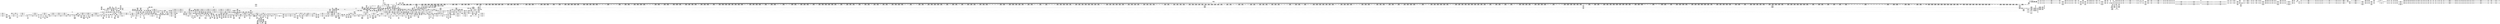 digraph {
	CE0x466ebe0 [shape=record,shape=Mrecord,label="{CE0x466ebe0|rcu_read_lock:do.body|*SummSource*}"]
	CE0x4670e90 [shape=record,shape=Mrecord,label="{CE0x4670e90|task_sid:tobool4|security/selinux/hooks.c,208}"]
	CE0x4642040 [shape=record,shape=Mrecord,label="{CE0x4642040|2472:_%struct.cred*,_:_CRE_2972,2973_}"]
	CE0x46b8ed0 [shape=record,shape=Mrecord,label="{CE0x46b8ed0|rcu_read_unlock:tmp2|*SummSink*}"]
	CE0x46aca20 [shape=record,shape=Mrecord,label="{CE0x46aca20|rcu_read_lock:tmp20|include/linux/rcupdate.h,882|*SummSource*}"]
	CE0x45ecea0 [shape=record,shape=Mrecord,label="{CE0x45ecea0|GLOBAL:__llvm_gcov_ctr264|Global_var:__llvm_gcov_ctr264|*SummSource*}"]
	CE0x4634810 [shape=record,shape=Mrecord,label="{CE0x4634810|2472:_%struct.cred*,_:_CRE_2408,2416_|*MultipleSource*|Function::task_sid&Arg::task::|Function::selinux_file_send_sigiotask&Arg::tsk::|security/selinux/hooks.c,208}"]
	CE0x461d640 [shape=record,shape=Mrecord,label="{CE0x461d640|2472:_%struct.cred*,_:_CRE_232,240_|*MultipleSource*|Function::task_sid&Arg::task::|Function::selinux_file_send_sigiotask&Arg::tsk::|security/selinux/hooks.c,208}"]
	CE0x45fd380 [shape=record,shape=Mrecord,label="{CE0x45fd380|rcu_read_lock:land.lhs.true|*SummSource*}"]
	CE0x462a930 [shape=record,shape=Mrecord,label="{CE0x462a930|2472:_%struct.cred*,_:_CRE_694,695_}"]
	CE0x464b580 [shape=record,shape=Mrecord,label="{CE0x464b580|2472:_%struct.cred*,_:_CRE_6289,6290_}"]
	CE0x45cd6b0 [shape=record,shape=Mrecord,label="{CE0x45cd6b0|i64*_getelementptr_inbounds_(_10_x_i64_,_10_x_i64_*___llvm_gcov_ctr265,_i64_0,_i64_0)|*Constant*|*SummSink*}"]
	CE0x5866470 [shape=record,shape=Mrecord,label="{CE0x5866470|selinux_file_send_sigiotask:if.end|*SummSource*}"]
	CE0x4653be0 [shape=record,shape=Mrecord,label="{CE0x4653be0|2472:_%struct.cred*,_:_CRE_6536,6544_|*MultipleSource*|Function::task_sid&Arg::task::|Function::selinux_file_send_sigiotask&Arg::tsk::|security/selinux/hooks.c,208}"]
	CE0x4642bf0 [shape=record,shape=Mrecord,label="{CE0x4642bf0|2472:_%struct.cred*,_:_CRE_3000,3008_|*MultipleSource*|Function::task_sid&Arg::task::|Function::selinux_file_send_sigiotask&Arg::tsk::|security/selinux/hooks.c,208}"]
	CE0x465b5a0 [shape=record,shape=Mrecord,label="{CE0x465b5a0|signal_to_av:tmp7|security/selinux/hooks.c,1487|*SummSink*}"]
	CE0x4617410 [shape=record,shape=Mrecord,label="{CE0x4617410|signal_to_av:tmp1|*SummSink*}"]
	CE0x463d870 [shape=record,shape=Mrecord,label="{CE0x463d870|2472:_%struct.cred*,_:_CRE_2908,2909_}"]
	CE0x4636530 [shape=record,shape=Mrecord,label="{CE0x4636530|2472:_%struct.cred*,_:_CRE_2531,2532_}"]
	CE0x4652d00 [shape=record,shape=Mrecord,label="{CE0x4652d00|2472:_%struct.cred*,_:_CRE_6484,6488_|*MultipleSource*|Function::task_sid&Arg::task::|Function::selinux_file_send_sigiotask&Arg::tsk::|security/selinux/hooks.c,208}"]
	CE0x46ae9b0 [shape=record,shape=Mrecord,label="{CE0x46ae9b0|cred_sid:bb|*SummSource*}"]
	CE0x469abb0 [shape=record,shape=Mrecord,label="{CE0x469abb0|rcu_read_unlock:tmp10|include/linux/rcupdate.h,933|*SummSink*}"]
	CE0x46c2c90 [shape=record,shape=Mrecord,label="{CE0x46c2c90|rcu_read_unlock:tmp10|include/linux/rcupdate.h,933}"]
	CE0x46b8c90 [shape=record,shape=Mrecord,label="{CE0x46b8c90|i64*_getelementptr_inbounds_(_4_x_i64_,_4_x_i64_*___llvm_gcov_ctr128,_i64_0,_i64_2)|*Constant*|*SummSource*}"]
	CE0x45c5ea0 [shape=record,shape=Mrecord,label="{CE0x45c5ea0|selinux_file_send_sigiotask:if.else|*SummSource*}"]
	CE0x45f2730 [shape=record,shape=Mrecord,label="{CE0x45f2730|selinux_file_send_sigiotask:tmp4|security/selinux/hooks.c,3401|*SummSource*}"]
	CE0x4664910 [shape=record,shape=Mrecord,label="{CE0x4664910|_call_void_lockdep_rcu_suspicious(i8*_getelementptr_inbounds_(_25_x_i8_,_25_x_i8_*_.str45,_i32_0,_i32_0),_i32_883,_i8*_getelementptr_inbounds_(_42_x_i8_,_42_x_i8_*_.str46,_i32_0,_i32_0))_#10,_!dbg_!27728|include/linux/rcupdate.h,882|*SummSource*}"]
	CE0x46ba330 [shape=record,shape=Mrecord,label="{CE0x46ba330|GLOBAL:__llvm_gcov_ctr132|Global_var:__llvm_gcov_ctr132}"]
	CE0x466fea0 [shape=record,shape=Mrecord,label="{CE0x466fea0|task_sid:tmp11|security/selinux/hooks.c,208}"]
	CE0x4644b40 [shape=record,shape=Mrecord,label="{CE0x4644b40|2472:_%struct.cred*,_:_CRE_3116,3120_|*MultipleSource*|Function::task_sid&Arg::task::|Function::selinux_file_send_sigiotask&Arg::tsk::|security/selinux/hooks.c,208}"]
	CE0x46b2ad0 [shape=record,shape=Mrecord,label="{CE0x46b2ad0|rcu_read_unlock:tmp4|include/linux/rcupdate.h,933|*SummSink*}"]
	CE0x4622ad0 [shape=record,shape=Mrecord,label="{CE0x4622ad0|GLOBAL:__llvm_gcov_indirect_counter_increment|*Constant*|*SummSource*}"]
	CE0x45f66e0 [shape=record,shape=Mrecord,label="{CE0x45f66e0|COLLAPSED:_GCMRE___llvm_gcov_ctr265_internal_global_10_x_i64_zeroinitializer:_elem_0:default:}"]
	CE0x46620d0 [shape=record,shape=Mrecord,label="{CE0x46620d0|rcu_read_lock:tmp14|include/linux/rcupdate.h,882}"]
	CE0x464c3f0 [shape=record,shape=Mrecord,label="{CE0x464c3f0|2472:_%struct.cred*,_:_CRE_6300,6301_}"]
	CE0x461bfb0 [shape=record,shape=Mrecord,label="{CE0x461bfb0|task_sid:tmp2}"]
	CE0x466a890 [shape=record,shape=Mrecord,label="{CE0x466a890|_ret_void,_!dbg_!27735|include/linux/rcupdate.h,938}"]
	CE0x462d400 [shape=record,shape=Mrecord,label="{CE0x462d400|2472:_%struct.cred*,_:_CRE_1864,1872_|*MultipleSource*|Function::task_sid&Arg::task::|Function::selinux_file_send_sigiotask&Arg::tsk::|security/selinux/hooks.c,208}"]
	CE0x45ca230 [shape=record,shape=Mrecord,label="{CE0x45ca230|task_sid:land.lhs.true|*SummSink*}"]
	CE0x4704660 [shape=record,shape=Mrecord,label="{CE0x4704660|__rcu_read_lock:tmp|*SummSink*}"]
	CE0x4649e80 [shape=record,shape=Mrecord,label="{CE0x4649e80|2472:_%struct.cred*,_:_CRE_6200,6208_|*MultipleSource*|Function::task_sid&Arg::task::|Function::selinux_file_send_sigiotask&Arg::tsk::|security/selinux/hooks.c,208}"]
	CE0x45f3e60 [shape=record,shape=Mrecord,label="{CE0x45f3e60|i64*_getelementptr_inbounds_(_6_x_i64_,_6_x_i64_*___llvm_gcov_ctr264,_i64_0,_i64_5)|*Constant*|*SummSink*}"]
	CE0x45f9a00 [shape=record,shape=Mrecord,label="{CE0x45f9a00|i64*_getelementptr_inbounds_(_4_x_i64_,_4_x_i64_*___llvm_gcov_ctr134,_i64_0,_i64_2)|*Constant*}"]
	CE0x4653580 [shape=record,shape=Mrecord,label="{CE0x4653580|2472:_%struct.cred*,_:_CRE_6512,6520_|*MultipleSource*|Function::task_sid&Arg::task::|Function::selinux_file_send_sigiotask&Arg::tsk::|security/selinux/hooks.c,208}"]
	CE0x466b7c0 [shape=record,shape=Mrecord,label="{CE0x466b7c0|COLLAPSED:_GCMRE___llvm_gcov_ctr131_internal_global_2_x_i64_zeroinitializer:_elem_0:default:}"]
	CE0x4669300 [shape=record,shape=Mrecord,label="{CE0x4669300|cred_sid:cred|Function::cred_sid&Arg::cred::}"]
	CE0x472e230 [shape=record,shape=Mrecord,label="{CE0x472e230|__preempt_count_add:do.body}"]
	CE0x464a8f0 [shape=record,shape=Mrecord,label="{CE0x464a8f0|2472:_%struct.cred*,_:_CRE_6240,6248_|*MultipleSource*|Function::task_sid&Arg::task::|Function::selinux_file_send_sigiotask&Arg::tsk::|security/selinux/hooks.c,208}"]
	CE0x45d77e0 [shape=record,shape=Mrecord,label="{CE0x45d77e0|i32_14|*Constant*}"]
	CE0x4643220 [shape=record,shape=Mrecord,label="{CE0x4643220|2472:_%struct.cred*,_:_CRE_3032,3036_|*MultipleSource*|Function::task_sid&Arg::task::|Function::selinux_file_send_sigiotask&Arg::tsk::|security/selinux/hooks.c,208}"]
	CE0x4676550 [shape=record,shape=Mrecord,label="{CE0x4676550|task_sid:call|security/selinux/hooks.c,208|*SummSink*}"]
	CE0x46f1460 [shape=record,shape=Mrecord,label="{CE0x46f1460|rcu_lock_release:bb|*SummSink*}"]
	CE0x46213e0 [shape=record,shape=Mrecord,label="{CE0x46213e0|cred_sid:tmp2|*SummSource*}"]
	CE0x45fb9c0 [shape=record,shape=Mrecord,label="{CE0x45fb9c0|task_sid:tobool1|security/selinux/hooks.c,208|*SummSource*}"]
	CE0x45eadd0 [shape=record,shape=Mrecord,label="{CE0x45eadd0|signal_to_av:sig|Function::signal_to_av&Arg::sig::}"]
	CE0x46202f0 [shape=record,shape=Mrecord,label="{CE0x46202f0|rcu_read_lock:tobool|include/linux/rcupdate.h,882}"]
	CE0x45e5ca0 [shape=record,shape=Mrecord,label="{CE0x45e5ca0|selinux_file_send_sigiotask:tmp6|security/selinux/hooks.c,3403|*SummSink*}"]
	CE0x46a99b0 [shape=record,shape=Mrecord,label="{CE0x46a99b0|i64_1|*Constant*}"]
	CE0x46cb6d0 [shape=record,shape=Mrecord,label="{CE0x46cb6d0|__rcu_read_unlock:entry}"]
	CE0x4649c60 [shape=record,shape=Mrecord,label="{CE0x4649c60|2472:_%struct.cred*,_:_CRE_6196,6200_|*MultipleSource*|Function::task_sid&Arg::task::|Function::selinux_file_send_sigiotask&Arg::tsk::|security/selinux/hooks.c,208}"]
	CE0x46b02b0 [shape=record,shape=Mrecord,label="{CE0x46b02b0|cred_sid:tmp6|security/selinux/hooks.c,197|*SummSource*}"]
	CE0x46ccd20 [shape=record,shape=Mrecord,label="{CE0x46ccd20|rcu_lock_acquire:tmp5|include/linux/rcupdate.h,418|*SummSource*}"]
	CE0x46278d0 [shape=record,shape=Mrecord,label="{CE0x46278d0|2472:_%struct.cred*,_:_CRE_528,536_|*MultipleSource*|Function::task_sid&Arg::task::|Function::selinux_file_send_sigiotask&Arg::tsk::|security/selinux/hooks.c,208}"]
	CE0x46fca20 [shape=record,shape=Mrecord,label="{CE0x46fca20|i64_ptrtoint_(i8*_blockaddress(_rcu_lock_release,_%__here)_to_i64)|*Constant*}"]
	CE0x46bea50 [shape=record,shape=Mrecord,label="{CE0x46bea50|__llvm_gcov_indirect_counter_increment:tmp3|*SummSource*}"]
	CE0x4697990 [shape=record,shape=Mrecord,label="{CE0x4697990|i64*_getelementptr_inbounds_(_11_x_i64_,_11_x_i64_*___llvm_gcov_ctr132,_i64_0,_i64_1)|*Constant*|*SummSource*}"]
	CE0x4621740 [shape=record,shape=Mrecord,label="{CE0x4621740|2472:_%struct.cred*,_:_CRE_96,104_|*MultipleSource*|Function::task_sid&Arg::task::|Function::selinux_file_send_sigiotask&Arg::tsk::|security/selinux/hooks.c,208}"]
	CE0x46b7230 [shape=record,shape=Mrecord,label="{CE0x46b7230|__rcu_read_lock:do.body}"]
	CE0x4693050 [shape=record,shape=Mrecord,label="{CE0x4693050|GLOBAL:rcu_lock_map|Global_var:rcu_lock_map|*SummSource*}"]
	CE0x46cb540 [shape=record,shape=Mrecord,label="{CE0x46cb540|GLOBAL:__rcu_read_unlock|*Constant*|*SummSink*}"]
	CE0x4670d50 [shape=record,shape=Mrecord,label="{CE0x4670d50|task_sid:tmp13|security/selinux/hooks.c,208|*SummSource*}"]
	CE0x4665c00 [shape=record,shape=Mrecord,label="{CE0x4665c00|task_sid:tmp22|security/selinux/hooks.c,208|*SummSink*}"]
	CE0x466eff0 [shape=record,shape=Mrecord,label="{CE0x466eff0|rcu_read_lock:if.then}"]
	CE0x4643660 [shape=record,shape=Mrecord,label="{CE0x4643660|2472:_%struct.cred*,_:_CRE_3048,3056_|*MultipleSource*|Function::task_sid&Arg::task::|Function::selinux_file_send_sigiotask&Arg::tsk::|security/selinux/hooks.c,208}"]
	CE0x46aa510 [shape=record,shape=Mrecord,label="{CE0x46aa510|__rcu_read_unlock:tmp1|*SummSource*}"]
	CE0x4635530 [shape=record,shape=Mrecord,label="{CE0x4635530|2472:_%struct.cred*,_:_CRE_2508,2512_|*MultipleSource*|Function::task_sid&Arg::task::|Function::selinux_file_send_sigiotask&Arg::tsk::|security/selinux/hooks.c,208}"]
	CE0x60f2ff0 [shape=record,shape=Mrecord,label="{CE0x60f2ff0|GLOBAL:task_sid|*Constant*|*SummSource*}"]
	CE0x45cdc50 [shape=record,shape=Mrecord,label="{CE0x45cdc50|signal_to_av:sw.bb}"]
	CE0x462caa0 [shape=record,shape=Mrecord,label="{CE0x462caa0|2472:_%struct.cred*,_:_CRE_1824,1832_|*MultipleSource*|Function::task_sid&Arg::task::|Function::selinux_file_send_sigiotask&Arg::tsk::|security/selinux/hooks.c,208}"]
	CE0x4637360 [shape=record,shape=Mrecord,label="{CE0x4637360|2472:_%struct.cred*,_:_CRE_2594,2596_|*MultipleSource*|Function::task_sid&Arg::task::|Function::selinux_file_send_sigiotask&Arg::tsk::|security/selinux/hooks.c,208}"]
	CE0x46644e0 [shape=record,shape=Mrecord,label="{CE0x46644e0|i8_1|*Constant*}"]
	CE0x46c9680 [shape=record,shape=Mrecord,label="{CE0x46c9680|rcu_lock_release:entry|*SummSink*}"]
	CE0x46ac1a0 [shape=record,shape=Mrecord,label="{CE0x46ac1a0|i8*_getelementptr_inbounds_(_42_x_i8_,_42_x_i8_*_.str46,_i32_0,_i32_0)|*Constant*|*SummSink*}"]
	CE0x46ac5e0 [shape=record,shape=Mrecord,label="{CE0x46ac5e0|rcu_read_lock:tmp19|include/linux/rcupdate.h,882}"]
	CE0x4672960 [shape=record,shape=Mrecord,label="{CE0x4672960|task_sid:tmp15|security/selinux/hooks.c,208|*SummSource*}"]
	CE0x469d1a0 [shape=record,shape=Mrecord,label="{CE0x469d1a0|rcu_read_unlock:tmp9|include/linux/rcupdate.h,933|*SummSink*}"]
	CE0x45bf100 [shape=record,shape=Mrecord,label="{CE0x45bf100|task_sid:tmp}"]
	CE0x45d6d50 [shape=record,shape=Mrecord,label="{CE0x45d6d50|selinux_file_send_sigiotask:tmp13|security/selinux/hooks.c,3406|*SummSink*}"]
	CE0x4619560 [shape=record,shape=Mrecord,label="{CE0x4619560|i64**_getelementptr_inbounds_(_4_x_i64*_,_4_x_i64*_*___llvm_gcda_edge_table266,_i64_0,_i64_1)|*Constant*|*SummSource*}"]
	CE0x46602b0 [shape=record,shape=Mrecord,label="{CE0x46602b0|cred_sid:security|security/selinux/hooks.c,196|*SummSource*}"]
	CE0x46f4450 [shape=record,shape=Mrecord,label="{CE0x46f4450|rcu_lock_release:tmp1|*SummSink*}"]
	CE0x4634de0 [shape=record,shape=Mrecord,label="{CE0x4634de0|2472:_%struct.cred*,_:_CRE_2472,2480_|*MultipleSource*|Function::task_sid&Arg::task::|Function::selinux_file_send_sigiotask&Arg::tsk::|security/selinux/hooks.c,208}"]
	CE0x4632e00 [shape=record,shape=Mrecord,label="{CE0x4632e00|2472:_%struct.cred*,_:_CRE_2296,2304_|*MultipleSource*|Function::task_sid&Arg::task::|Function::selinux_file_send_sigiotask&Arg::tsk::|security/selinux/hooks.c,208}"]
	CE0x461e150 [shape=record,shape=Mrecord,label="{CE0x461e150|cred_sid:tmp|*SummSink*}"]
	CE0x45c86c0 [shape=record,shape=Mrecord,label="{CE0x45c86c0|task_sid:bb|*SummSource*}"]
	CE0x472e600 [shape=record,shape=Mrecord,label="{CE0x472e600|_ret_void,_!dbg_!27720|./arch/x86/include/asm/preempt.h,78|*SummSink*}"]
	CE0x45c7410 [shape=record,shape=Mrecord,label="{CE0x45c7410|rcu_read_lock:tmp3}"]
	CE0x4645e60 [shape=record,shape=Mrecord,label="{CE0x4645e60|2472:_%struct.cred*,_:_CRE_3164,3168_|*MultipleSource*|Function::task_sid&Arg::task::|Function::selinux_file_send_sigiotask&Arg::tsk::|security/selinux/hooks.c,208}"]
	CE0x4666270 [shape=record,shape=Mrecord,label="{CE0x4666270|task_sid:tmp23|security/selinux/hooks.c,208|*SummSink*}"]
	CE0x46c2590 [shape=record,shape=Mrecord,label="{CE0x46c2590|rcu_read_unlock:tobool1|include/linux/rcupdate.h,933}"]
	CE0x4620700 [shape=record,shape=Mrecord,label="{CE0x4620700|COLLAPSED:_GCMRE___llvm_gcov_ctr126_internal_global_13_x_i64_zeroinitializer:_elem_0:default:}"]
	CE0x57a9560 [shape=record,shape=Mrecord,label="{CE0x57a9560|selinux_file_send_sigiotask:tmp1|*SummSource*}"]
	CE0x4635350 [shape=record,shape=Mrecord,label="{CE0x4635350|2472:_%struct.cred*,_:_CRE_2504,2508_|*MultipleSource*|Function::task_sid&Arg::task::|Function::selinux_file_send_sigiotask&Arg::tsk::|security/selinux/hooks.c,208}"]
	CE0x45cff90 [shape=record,shape=Mrecord,label="{CE0x45cff90|rcu_read_lock:tmp4|include/linux/rcupdate.h,882|*SummSource*}"]
	CE0x46fea20 [shape=record,shape=Mrecord,label="{CE0x46fea20|GLOBAL:__preempt_count_sub|*Constant*}"]
	CE0x465e0b0 [shape=record,shape=Mrecord,label="{CE0x465e0b0|i32_16|*Constant*|*SummSource*}"]
	CE0x45dd5e0 [shape=record,shape=Mrecord,label="{CE0x45dd5e0|avc_has_perm:entry}"]
	CE0x469bd00 [shape=record,shape=Mrecord,label="{CE0x469bd00|rcu_read_lock:tmp5|include/linux/rcupdate.h,882}"]
	CE0x46ab5d0 [shape=record,shape=Mrecord,label="{CE0x46ab5d0|i32_883|*Constant*}"]
	CE0x46ad9b0 [shape=record,shape=Mrecord,label="{CE0x46ad9b0|rcu_read_lock:tmp22|include/linux/rcupdate.h,884|*SummSource*}"]
	CE0x469b570 [shape=record,shape=Mrecord,label="{CE0x469b570|rcu_read_unlock:land.lhs.true2|*SummSource*}"]
	CE0x46524e0 [shape=record,shape=Mrecord,label="{CE0x46524e0|2472:_%struct.cred*,_:_CRE_6472,6474_|*MultipleSource*|Function::task_sid&Arg::task::|Function::selinux_file_send_sigiotask&Arg::tsk::|security/selinux/hooks.c,208}"]
	CE0x45de160 [shape=record,shape=Mrecord,label="{CE0x45de160|avc_has_perm:tsid|Function::avc_has_perm&Arg::tsid::|*SummSource*}"]
	CE0x45ef810 [shape=record,shape=Mrecord,label="{CE0x45ef810|GLOBAL:signal_to_av|*Constant*}"]
	CE0x4681100 [shape=record,shape=Mrecord,label="{CE0x4681100|__preempt_count_sub:val|Function::__preempt_count_sub&Arg::val::|*SummSource*}"]
	CE0x4685da0 [shape=record,shape=Mrecord,label="{CE0x4685da0|rcu_lock_acquire:tmp7|*SummSink*}"]
	CE0x4702140 [shape=record,shape=Mrecord,label="{CE0x4702140|_call_void_lock_acquire(%struct.lockdep_map*_%map,_i32_0,_i32_0,_i32_2,_i32_0,_%struct.lockdep_map*_null,_i64_ptrtoint_(i8*_blockaddress(_rcu_lock_acquire,_%__here)_to_i64))_#10,_!dbg_!27716|include/linux/rcupdate.h,418|*SummSource*}"]
	CE0x45c7710 [shape=record,shape=Mrecord,label="{CE0x45c7710|_call_void_mcount()_#3}"]
	CE0x45d3250 [shape=record,shape=Mrecord,label="{CE0x45d3250|2472:_%struct.cred*,_:_CRE_328,336_|*MultipleSource*|Function::task_sid&Arg::task::|Function::selinux_file_send_sigiotask&Arg::tsk::|security/selinux/hooks.c,208}"]
	CE0x47040e0 [shape=record,shape=Mrecord,label="{CE0x47040e0|_call_void_mcount()_#3}"]
	CE0x46389e0 [shape=record,shape=Mrecord,label="{CE0x46389e0|2472:_%struct.cred*,_:_CRE_2692,2696_|*MultipleSource*|Function::task_sid&Arg::task::|Function::selinux_file_send_sigiotask&Arg::tsk::|security/selinux/hooks.c,208}"]
	CE0x4687c80 [shape=record,shape=Mrecord,label="{CE0x4687c80|__preempt_count_add:tmp3|*SummSink*}"]
	CE0x4653360 [shape=record,shape=Mrecord,label="{CE0x4653360|2472:_%struct.cred*,_:_CRE_6504,6512_|*MultipleSource*|Function::task_sid&Arg::task::|Function::selinux_file_send_sigiotask&Arg::tsk::|security/selinux/hooks.c,208}"]
	CE0x4635f30 [shape=record,shape=Mrecord,label="{CE0x4635f30|2472:_%struct.cred*,_:_CRE_2524,2525_}"]
	CE0x45efd20 [shape=record,shape=Mrecord,label="{CE0x45efd20|GLOBAL:signal_to_av|*Constant*|*SummSink*}"]
	CE0x45f57d0 [shape=record,shape=Mrecord,label="{CE0x45f57d0|0:_i32,_:_GCMR___llvm_gcov_global_state_pred267_internal_unnamed_addr_global_i32_-1:_elem_0:default:}"]
	CE0x4686110 [shape=record,shape=Mrecord,label="{CE0x4686110|i8*_undef|*Constant*|*SummSource*}"]
	CE0x464ba20 [shape=record,shape=Mrecord,label="{CE0x464ba20|2472:_%struct.cred*,_:_CRE_6291,6292_}"]
	CE0x46b0b80 [shape=record,shape=Mrecord,label="{CE0x46b0b80|rcu_read_unlock:land.lhs.true}"]
	CE0x45d7100 [shape=record,shape=Mrecord,label="{CE0x45d7100|selinux_file_send_sigiotask:call2|security/selinux/hooks.c,3406|*SummSource*}"]
	CE0x46be360 [shape=record,shape=Mrecord,label="{CE0x46be360|rcu_read_unlock:tmp6|include/linux/rcupdate.h,933|*SummSource*}"]
	CE0x4640ae0 [shape=record,shape=Mrecord,label="{CE0x4640ae0|2472:_%struct.cred*,_:_CRE_2954,2955_}"]
	CE0x45d4900 [shape=record,shape=Mrecord,label="{CE0x45d4900|COLLAPSED:_GCMRE___llvm_gcov_ctr264_internal_global_6_x_i64_zeroinitializer:_elem_0:default:}"]
	CE0x4654490 [shape=record,shape=Mrecord,label="{CE0x4654490|2472:_%struct.cred*,_:_CRE_6568,6576_|*MultipleSource*|Function::task_sid&Arg::task::|Function::selinux_file_send_sigiotask&Arg::tsk::|security/selinux/hooks.c,208}"]
	CE0x4619440 [shape=record,shape=Mrecord,label="{CE0x4619440|__llvm_gcov_indirect_counter_increment:counters|Function::__llvm_gcov_indirect_counter_increment&Arg::counters::|*SummSource*}"]
	CE0x465db40 [shape=record,shape=Mrecord,label="{CE0x465db40|i32_64|*Constant*|*SummSource*}"]
	CE0x4648d20 [shape=record,shape=Mrecord,label="{CE0x4648d20|2472:_%struct.cred*,_:_CRE_6136,6140_|*MultipleSource*|Function::task_sid&Arg::task::|Function::selinux_file_send_sigiotask&Arg::tsk::|security/selinux/hooks.c,208}"]
	CE0x4667fa0 [shape=record,shape=Mrecord,label="{CE0x4667fa0|task_sid:call7|security/selinux/hooks.c,208}"]
	CE0x46aa730 [shape=record,shape=Mrecord,label="{CE0x46aa730|__preempt_count_add:tmp7|./arch/x86/include/asm/preempt.h,73|*SummSource*}"]
	CE0x45c7ea0 [shape=record,shape=Mrecord,label="{CE0x45c7ea0|_call_void_rcu_read_lock()_#10,_!dbg_!27712|security/selinux/hooks.c,207|*SummSource*}"]
	CE0x46745c0 [shape=record,shape=Mrecord,label="{CE0x46745c0|task_sid:tmp18|security/selinux/hooks.c,208|*SummSource*}"]
	CE0x4637ae0 [shape=record,shape=Mrecord,label="{CE0x4637ae0|2472:_%struct.cred*,_:_CRE_2608,2616_|*MultipleSource*|Function::task_sid&Arg::task::|Function::selinux_file_send_sigiotask&Arg::tsk::|security/selinux/hooks.c,208}"]
	CE0x4697ae0 [shape=record,shape=Mrecord,label="{CE0x4697ae0|i64*_getelementptr_inbounds_(_11_x_i64_,_11_x_i64_*___llvm_gcov_ctr132,_i64_0,_i64_1)|*Constant*|*SummSink*}"]
	CE0x46b78f0 [shape=record,shape=Mrecord,label="{CE0x46b78f0|rcu_lock_release:tmp4|include/linux/rcupdate.h,423}"]
	CE0x4675eb0 [shape=record,shape=Mrecord,label="{CE0x4675eb0|i8*_getelementptr_inbounds_(_25_x_i8_,_25_x_i8_*_.str3,_i32_0,_i32_0)|*Constant*|*SummSource*}"]
	CE0x4685040 [shape=record,shape=Mrecord,label="{CE0x4685040|i64*_getelementptr_inbounds_(_4_x_i64_,_4_x_i64_*___llvm_gcov_ctr130,_i64_0,_i64_2)|*Constant*|*SummSource*}"]
	CE0x4632a40 [shape=record,shape=Mrecord,label="{CE0x4632a40|2472:_%struct.cred*,_:_CRE_2280,2288_|*MultipleSource*|Function::task_sid&Arg::task::|Function::selinux_file_send_sigiotask&Arg::tsk::|security/selinux/hooks.c,208}"]
	CE0x4637900 [shape=record,shape=Mrecord,label="{CE0x4637900|2472:_%struct.cred*,_:_CRE_2600,2608_|*MultipleSource*|Function::task_sid&Arg::task::|Function::selinux_file_send_sigiotask&Arg::tsk::|security/selinux/hooks.c,208}"]
	CE0x46ef310 [shape=record,shape=Mrecord,label="{CE0x46ef310|_call_void_lock_release(%struct.lockdep_map*_%map,_i32_1,_i64_ptrtoint_(i8*_blockaddress(_rcu_lock_release,_%__here)_to_i64))_#10,_!dbg_!27716|include/linux/rcupdate.h,423}"]
	CE0x466bb90 [shape=record,shape=Mrecord,label="{CE0x466bb90|signal_to_av:sw.bb2}"]
	CE0x46950d0 [shape=record,shape=Mrecord,label="{CE0x46950d0|rcu_read_unlock:tmp9|include/linux/rcupdate.h,933}"]
	CE0x46ca700 [shape=record,shape=Mrecord,label="{CE0x46ca700|_call_void_mcount()_#3|*SummSink*}"]
	CE0x465a620 [shape=record,shape=Mrecord,label="{CE0x465a620|i64**_getelementptr_inbounds_(_4_x_i64*_,_4_x_i64*_*___llvm_gcda_edge_table266,_i64_0,_i64_3)|*Constant*|*SummSource*}"]
	CE0x4653140 [shape=record,shape=Mrecord,label="{CE0x4653140|2472:_%struct.cred*,_:_CRE_6496,6504_|*MultipleSource*|Function::task_sid&Arg::task::|Function::selinux_file_send_sigiotask&Arg::tsk::|security/selinux/hooks.c,208}"]
	CE0x46a2c50 [shape=record,shape=Mrecord,label="{CE0x46a2c50|0:_i8,_:_GCMR_rcu_read_unlock.__warned_internal_global_i8_0,_section_.data.unlikely_,_align_1:_elem_0:default:}"]
	CE0x461f450 [shape=record,shape=Mrecord,label="{CE0x461f450|i64*_getelementptr_inbounds_(_2_x_i64_,_2_x_i64_*___llvm_gcov_ctr131,_i64_0,_i64_0)|*Constant*|*SummSource*}"]
	CE0x4617d70 [shape=record,shape=Mrecord,label="{CE0x4617d70|i64*_getelementptr_inbounds_(_2_x_i64_,_2_x_i64_*___llvm_gcov_ctr131,_i64_0,_i64_1)|*Constant*|*SummSource*}"]
	CE0x47034c0 [shape=record,shape=Mrecord,label="{CE0x47034c0|COLLAPSED:_GCMRE___llvm_gcov_ctr134_internal_global_4_x_i64_zeroinitializer:_elem_0:default:}"]
	CE0x4680ed0 [shape=record,shape=Mrecord,label="{CE0x4680ed0|_ret_void,_!dbg_!27720|./arch/x86/include/asm/preempt.h,78}"]
	CE0x464e400 [shape=record,shape=Mrecord,label="{CE0x464e400|2472:_%struct.cred*,_:_CRE_6327,6328_}"]
	CE0x4638800 [shape=record,shape=Mrecord,label="{CE0x4638800|2472:_%struct.cred*,_:_CRE_2688,2692_|*MultipleSource*|Function::task_sid&Arg::task::|Function::selinux_file_send_sigiotask&Arg::tsk::|security/selinux/hooks.c,208}"]
	CE0x463fca0 [shape=record,shape=Mrecord,label="{CE0x463fca0|2472:_%struct.cred*,_:_CRE_2942,2943_}"]
	CE0x463e470 [shape=record,shape=Mrecord,label="{CE0x463e470|2472:_%struct.cred*,_:_CRE_2921,2922_}"]
	CE0x4656ff0 [shape=record,shape=Mrecord,label="{CE0x4656ff0|2472:_%struct.cred*,_:_CRE_10552,10560_|*MultipleSource*|Function::task_sid&Arg::task::|Function::selinux_file_send_sigiotask&Arg::tsk::|security/selinux/hooks.c,208}"]
	CE0x45e8730 [shape=record,shape=Mrecord,label="{CE0x45e8730|selinux_file_send_sigiotask:tmp1|*SummSink*}"]
	CE0x46c2ac0 [shape=record,shape=Mrecord,label="{CE0x46c2ac0|GLOBAL:__preempt_count_add|*Constant*}"]
	CE0x45fd420 [shape=record,shape=Mrecord,label="{CE0x45fd420|rcu_read_lock:land.lhs.true|*SummSink*}"]
	CE0x46b0af0 [shape=record,shape=Mrecord,label="{CE0x46b0af0|rcu_read_unlock:if.end|*SummSink*}"]
	CE0x46bf650 [shape=record,shape=Mrecord,label="{CE0x46bf650|rcu_read_unlock:tmp13|include/linux/rcupdate.h,933|*SummSink*}"]
	CE0x46513e0 [shape=record,shape=Mrecord,label="{CE0x46513e0|2472:_%struct.cred*,_:_CRE_6400,6408_|*MultipleSource*|Function::task_sid&Arg::task::|Function::selinux_file_send_sigiotask&Arg::tsk::|security/selinux/hooks.c,208}"]
	CE0x46453c0 [shape=record,shape=Mrecord,label="{CE0x46453c0|2472:_%struct.cred*,_:_CRE_3140,3144_|*MultipleSource*|Function::task_sid&Arg::task::|Function::selinux_file_send_sigiotask&Arg::tsk::|security/selinux/hooks.c,208}"]
	CE0x464da80 [shape=record,shape=Mrecord,label="{CE0x464da80|2472:_%struct.cred*,_:_CRE_6319,6320_}"]
	CE0x45db640 [shape=record,shape=Mrecord,label="{CE0x45db640|i32_29|*Constant*}"]
	CE0x46c6730 [shape=record,shape=Mrecord,label="{CE0x46c6730|rcu_read_unlock:tmp19|include/linux/rcupdate.h,933}"]
	CE0x46292e0 [shape=record,shape=Mrecord,label="{CE0x46292e0|2472:_%struct.cred*,_:_CRE_640,644_|*MultipleSource*|Function::task_sid&Arg::task::|Function::selinux_file_send_sigiotask&Arg::tsk::|security/selinux/hooks.c,208}"]
	CE0x464ed80 [shape=record,shape=Mrecord,label="{CE0x464ed80|2472:_%struct.cred*,_:_CRE_6335,6336_}"]
	CE0x465d6e0 [shape=record,shape=Mrecord,label="{CE0x465d6e0|signal_to_av:tmp9|security/selinux/hooks.c,1491|*SummSource*}"]
	CE0x4666e90 [shape=record,shape=Mrecord,label="{CE0x4666e90|task_sid:tmp26|security/selinux/hooks.c,208}"]
	CE0x46451a0 [shape=record,shape=Mrecord,label="{CE0x46451a0|2472:_%struct.cred*,_:_CRE_3136,3140_|*MultipleSource*|Function::task_sid&Arg::task::|Function::selinux_file_send_sigiotask&Arg::tsk::|security/selinux/hooks.c,208}"]
	CE0x4666800 [shape=record,shape=Mrecord,label="{CE0x4666800|task_sid:tmp25|security/selinux/hooks.c,208}"]
	CE0x4632860 [shape=record,shape=Mrecord,label="{CE0x4632860|2472:_%struct.cred*,_:_CRE_2272,2280_|*MultipleSource*|Function::task_sid&Arg::task::|Function::selinux_file_send_sigiotask&Arg::tsk::|security/selinux/hooks.c,208}"]
	CE0x466fc70 [shape=record,shape=Mrecord,label="{CE0x466fc70|i64_4|*Constant*|*SummSink*}"]
	CE0x46294c0 [shape=record,shape=Mrecord,label="{CE0x46294c0|2472:_%struct.cred*,_:_CRE_644,648_|*MultipleSource*|Function::task_sid&Arg::task::|Function::selinux_file_send_sigiotask&Arg::tsk::|security/selinux/hooks.c,208}"]
	CE0x45e9680 [shape=record,shape=Mrecord,label="{CE0x45e9680|selinux_file_send_sigiotask:if.end}"]
	CE0x45ee030 [shape=record,shape=Mrecord,label="{CE0x45ee030|2472:_%struct.cred*,_:_CRE_384,392_|*MultipleSource*|Function::task_sid&Arg::task::|Function::selinux_file_send_sigiotask&Arg::tsk::|security/selinux/hooks.c,208}"]
	CE0x45db460 [shape=record,shape=Mrecord,label="{CE0x45db460|signal_to_av:entry|*SummSource*}"]
	CE0x4626e90 [shape=record,shape=Mrecord,label="{CE0x4626e90|task_sid:tmp21|security/selinux/hooks.c,208|*SummSink*}"]
	CE0x462c6b0 [shape=record,shape=Mrecord,label="{CE0x462c6b0|2472:_%struct.cred*,_:_CRE_1808,1816_|*MultipleSource*|Function::task_sid&Arg::task::|Function::selinux_file_send_sigiotask&Arg::tsk::|security/selinux/hooks.c,208}"]
	CE0x46628a0 [shape=record,shape=Mrecord,label="{CE0x46628a0|rcu_read_lock:tmp15|include/linux/rcupdate.h,882}"]
	CE0x46bd4a0 [shape=record,shape=Mrecord,label="{CE0x46bd4a0|rcu_read_unlock:land.lhs.true|*SummSource*}"]
	CE0x46484d0 [shape=record,shape=Mrecord,label="{CE0x46484d0|2472:_%struct.cred*,_:_CRE_5984,5992_|*MultipleSource*|Function::task_sid&Arg::task::|Function::selinux_file_send_sigiotask&Arg::tsk::|security/selinux/hooks.c,208}"]
	CE0x46b1620 [shape=record,shape=Mrecord,label="{CE0x46b1620|rcu_read_unlock:tmp4|include/linux/rcupdate.h,933}"]
	CE0x45ee830 [shape=record,shape=Mrecord,label="{CE0x45ee830|_call_void_mcount()_#3|*SummSink*}"]
	CE0x462ee40 [shape=record,shape=Mrecord,label="{CE0x462ee40|2472:_%struct.cred*,_:_CRE_1976,1977_|*MultipleSource*|Function::task_sid&Arg::task::|Function::selinux_file_send_sigiotask&Arg::tsk::|security/selinux/hooks.c,208}"]
	CE0x45cec40 [shape=record,shape=Mrecord,label="{CE0x45cec40|2472:_%struct.cred*,_:_CRE_488,496_|*MultipleSource*|Function::task_sid&Arg::task::|Function::selinux_file_send_sigiotask&Arg::tsk::|security/selinux/hooks.c,208}"]
	CE0x4640c10 [shape=record,shape=Mrecord,label="{CE0x4640c10|2472:_%struct.cred*,_:_CRE_2955,2956_}"]
	CE0x46fe3d0 [shape=record,shape=Mrecord,label="{CE0x46fe3d0|__preempt_count_add:entry|*SummSource*}"]
	CE0x463d470 [shape=record,shape=Mrecord,label="{CE0x463d470|2472:_%struct.cred*,_:_CRE_2905,2906_}"]
	CE0x46b9b50 [shape=record,shape=Mrecord,label="{CE0x46b9b50|rcu_read_unlock:tmp13|include/linux/rcupdate.h,933}"]
	CE0x4633550 [shape=record,shape=Mrecord,label="{CE0x4633550|2472:_%struct.cred*,_:_CRE_2328,2336_|*MultipleSource*|Function::task_sid&Arg::task::|Function::selinux_file_send_sigiotask&Arg::tsk::|security/selinux/hooks.c,208}"]
	CE0x4620f20 [shape=record,shape=Mrecord,label="{CE0x4620f20|rcu_read_unlock:tmp6|include/linux/rcupdate.h,933|*SummSink*}"]
	CE0x465e4e0 [shape=record,shape=Mrecord,label="{CE0x465e4e0|i32_8|*Constant*|*SummSink*}"]
	CE0x46bba80 [shape=record,shape=Mrecord,label="{CE0x46bba80|i64*_getelementptr_inbounds_(_11_x_i64_,_11_x_i64_*___llvm_gcov_ctr132,_i64_0,_i64_0)|*Constant*|*SummSource*}"]
	CE0x45e42b0 [shape=record,shape=Mrecord,label="{CE0x45e42b0|selinux_file_send_sigiotask:tmp9|security/selinux/hooks.c,3403|*SummSink*}"]
	CE0x46287d0 [shape=record,shape=Mrecord,label="{CE0x46287d0|2472:_%struct.cred*,_:_CRE_592,600_|*MultipleSource*|Function::task_sid&Arg::task::|Function::selinux_file_send_sigiotask&Arg::tsk::|security/selinux/hooks.c,208}"]
	CE0x4640750 [shape=record,shape=Mrecord,label="{CE0x4640750|2472:_%struct.cred*,_:_CRE_2951,2952_}"]
	CE0x45f8bb0 [shape=record,shape=Mrecord,label="{CE0x45f8bb0|task_sid:tmp6|security/selinux/hooks.c,208|*SummSink*}"]
	CE0x46ffdb0 [shape=record,shape=Mrecord,label="{CE0x46ffdb0|i64*_getelementptr_inbounds_(_4_x_i64_,_4_x_i64_*___llvm_gcov_ctr130,_i64_0,_i64_0)|*Constant*|*SummSink*}"]
	CE0x463b700 [shape=record,shape=Mrecord,label="{CE0x463b700|_call_void___llvm_gcov_indirect_counter_increment(i32*___llvm_gcov_global_state_pred267,_i64**_getelementptr_inbounds_(_4_x_i64*_,_4_x_i64*_*___llvm_gcda_edge_table266,_i64_0,_i64_3)),_!dbg_!27719|security/selinux/hooks.c,1487|*SummSource*}"]
	CE0x45fb750 [shape=record,shape=Mrecord,label="{CE0x45fb750|task_sid:tmp7|security/selinux/hooks.c,208|*SummSink*}"]
	CE0x4658e90 [shape=record,shape=Mrecord,label="{CE0x4658e90|task_sid:tmp4|*LoadInst*|security/selinux/hooks.c,208}"]
	CE0x465e3d0 [shape=record,shape=Mrecord,label="{CE0x465e3d0|i32_8|*Constant*|*SummSource*}"]
	CE0x470e920 [shape=record,shape=Mrecord,label="{CE0x470e920|__preempt_count_add:tmp4|./arch/x86/include/asm/preempt.h,72|*SummSink*}"]
	CE0x4616960 [shape=record,shape=Mrecord,label="{CE0x4616960|2472:_%struct.cred*,_:_CRE_64,72_|*MultipleSource*|Function::task_sid&Arg::task::|Function::selinux_file_send_sigiotask&Arg::tsk::|security/selinux/hooks.c,208}"]
	CE0x45e1160 [shape=record,shape=Mrecord,label="{CE0x45e1160|2472:_%struct.cred*,_:_CRE_368,376_|*MultipleSource*|Function::task_sid&Arg::task::|Function::selinux_file_send_sigiotask&Arg::tsk::|security/selinux/hooks.c,208}"]
	CE0x46c72e0 [shape=record,shape=Mrecord,label="{CE0x46c72e0|i64*_getelementptr_inbounds_(_11_x_i64_,_11_x_i64_*___llvm_gcov_ctr132,_i64_0,_i64_10)|*Constant*}"]
	CE0x4659960 [shape=record,shape=Mrecord,label="{CE0x4659960|i64*_getelementptr_inbounds_(_10_x_i64_,_10_x_i64_*___llvm_gcov_ctr265,_i64_0,_i64_7)|*Constant*|*SummSource*}"]
	CE0x46cc0a0 [shape=record,shape=Mrecord,label="{CE0x46cc0a0|__llvm_gcov_indirect_counter_increment:bb4}"]
	CE0x462a000 [shape=record,shape=Mrecord,label="{CE0x462a000|2472:_%struct.cred*,_:_CRE_680,688_|*MultipleSource*|Function::task_sid&Arg::task::|Function::selinux_file_send_sigiotask&Arg::tsk::|security/selinux/hooks.c,208}"]
	CE0x463ded0 [shape=record,shape=Mrecord,label="{CE0x463ded0|2472:_%struct.cred*,_:_CRE_2915,2916_}"]
	CE0x4733360 [shape=record,shape=Mrecord,label="{CE0x4733360|__preempt_count_sub:do.body|*SummSource*}"]
	CE0x4665810 [shape=record,shape=Mrecord,label="{CE0x4665810|i8*_getelementptr_inbounds_(_25_x_i8_,_25_x_i8_*_.str45,_i32_0,_i32_0)|*Constant*|*SummSource*}"]
	CE0x464bf30 [shape=record,shape=Mrecord,label="{CE0x464bf30|2472:_%struct.cred*,_:_CRE_6296,6297_}"]
	CE0x45dfe80 [shape=record,shape=Mrecord,label="{CE0x45dfe80|_ret_i32_%call3,_!dbg_!27735|security/selinux/hooks.c,3408}"]
	CE0x465c580 [shape=record,shape=Mrecord,label="{CE0x465c580|i64**_getelementptr_inbounds_(_4_x_i64*_,_4_x_i64*_*___llvm_gcda_edge_table266,_i64_0,_i64_0)|*Constant*}"]
	CE0x4662fc0 [shape=record,shape=Mrecord,label="{CE0x4662fc0|rcu_read_lock:tmp16|include/linux/rcupdate.h,882|*SummSource*}"]
	CE0x46c1b20 [shape=record,shape=Mrecord,label="{CE0x46c1b20|rcu_read_unlock:if.then}"]
	CE0x46fde50 [shape=record,shape=Mrecord,label="{CE0x46fde50|rcu_lock_release:tmp7|*SummSource*}"]
	CE0x45f4d50 [shape=record,shape=Mrecord,label="{CE0x45f4d50|i32_1|*Constant*|*SummSource*}"]
	CE0x4625270 [shape=record,shape=Mrecord,label="{CE0x4625270|rcu_lock_acquire:map|Function::rcu_lock_acquire&Arg::map::|*SummSink*}"]
	CE0x4649600 [shape=record,shape=Mrecord,label="{CE0x4649600|2472:_%struct.cred*,_:_CRE_6176,6180_|*MultipleSource*|Function::task_sid&Arg::task::|Function::selinux_file_send_sigiotask&Arg::tsk::|security/selinux/hooks.c,208}"]
	CE0x45cfb70 [shape=record,shape=Mrecord,label="{CE0x45cfb70|2472:_%struct.cred*,_:_CRE_432,440_|*MultipleSource*|Function::task_sid&Arg::task::|Function::selinux_file_send_sigiotask&Arg::tsk::|security/selinux/hooks.c,208}"]
	CE0x4684720 [shape=record,shape=Mrecord,label="{CE0x4684720|_call_void_asm_sideeffect_,_memory_,_dirflag_,_fpsr_,_flags_()_#3,_!dbg_!27714,_!srcloc_!27715|include/linux/rcupdate.h,239|*SummSource*}"]
	CE0x46502e0 [shape=record,shape=Mrecord,label="{CE0x46502e0|2472:_%struct.cred*,_:_CRE_6353,6354_}"]
	CE0x45e94d0 [shape=record,shape=Mrecord,label="{CE0x45e94d0|selinux_file_send_sigiotask:f_security|security/selinux/hooks.c,3401|*SummSink*}"]
	CE0x45ed460 [shape=record,shape=Mrecord,label="{CE0x45ed460|_call_void_mcount()_#3|*SummSource*}"]
	CE0x45dd140 [shape=record,shape=Mrecord,label="{CE0x45dd140|selinux_file_send_sigiotask:call3|security/selinux/hooks.c,3408|*SummSink*}"]
	CE0x46974d0 [shape=record,shape=Mrecord,label="{CE0x46974d0|__rcu_read_lock:entry|*SummSource*}"]
	CE0x462e120 [shape=record,shape=Mrecord,label="{CE0x462e120|2472:_%struct.cred*,_:_CRE_1920,1928_|*MultipleSource*|Function::task_sid&Arg::task::|Function::selinux_file_send_sigiotask&Arg::tsk::|security/selinux/hooks.c,208}"]
	CE0x45f8950 [shape=record,shape=Mrecord,label="{CE0x45f8950|task_sid:tmp6|security/selinux/hooks.c,208}"]
	CE0x45d06d0 [shape=record,shape=Mrecord,label="{CE0x45d06d0|i64**_getelementptr_inbounds_(_4_x_i64*_,_4_x_i64*_*___llvm_gcda_edge_table266,_i64_0,_i64_1)|*Constant*}"]
	CE0x464ab10 [shape=record,shape=Mrecord,label="{CE0x464ab10|2472:_%struct.cred*,_:_CRE_6248,6256_|*MultipleSource*|Function::task_sid&Arg::task::|Function::selinux_file_send_sigiotask&Arg::tsk::|security/selinux/hooks.c,208}"]
	CE0x461e840 [shape=record,shape=Mrecord,label="{CE0x461e840|2472:_%struct.cred*,_:_CRE_272,280_|*MultipleSource*|Function::task_sid&Arg::task::|Function::selinux_file_send_sigiotask&Arg::tsk::|security/selinux/hooks.c,208}"]
	CE0x46bafb0 [shape=record,shape=Mrecord,label="{CE0x46bafb0|__llvm_gcov_indirect_counter_increment:tmp1}"]
	CE0x45ed150 [shape=record,shape=Mrecord,label="{CE0x45ed150|selinux_file_send_sigiotask:tmp8|security/selinux/hooks.c,3403}"]
	CE0x45e0da0 [shape=record,shape=Mrecord,label="{CE0x45e0da0|2472:_%struct.cred*,_:_CRE_352,360_|*MultipleSource*|Function::task_sid&Arg::task::|Function::selinux_file_send_sigiotask&Arg::tsk::|security/selinux/hooks.c,208}"]
	CE0x46929a0 [shape=record,shape=Mrecord,label="{CE0x46929a0|rcu_read_lock:tmp8|include/linux/rcupdate.h,882|*SummSource*}"]
	CE0x45c75f0 [shape=record,shape=Mrecord,label="{CE0x45c75f0|rcu_read_lock:tmp3|*SummSource*}"]
	CE0x4666790 [shape=record,shape=Mrecord,label="{CE0x4666790|i64*_getelementptr_inbounds_(_13_x_i64_,_13_x_i64_*___llvm_gcov_ctr126,_i64_0,_i64_11)|*Constant*}"]
	CE0x46585d0 [shape=record,shape=Mrecord,label="{CE0x46585d0|2472:_%struct.cred*,_:_CRE_10616,10624_|*MultipleSource*|Function::task_sid&Arg::task::|Function::selinux_file_send_sigiotask&Arg::tsk::|security/selinux/hooks.c,208}"]
	CE0x46c7730 [shape=record,shape=Mrecord,label="{CE0x46c7730|i64*_getelementptr_inbounds_(_11_x_i64_,_11_x_i64_*___llvm_gcov_ctr132,_i64_0,_i64_10)|*Constant*|*SummSource*}"]
	CE0x45d46e0 [shape=record,shape=Mrecord,label="{CE0x45d46e0|_ret_void,_!dbg_!27735|include/linux/rcupdate.h,884}"]
	CE0x4654f00 [shape=record,shape=Mrecord,label="{CE0x4654f00|2472:_%struct.cred*,_:_CRE_6616,6624_|*MultipleSource*|Function::task_sid&Arg::task::|Function::selinux_file_send_sigiotask&Arg::tsk::|security/selinux/hooks.c,208}"]
	CE0x461fae0 [shape=record,shape=Mrecord,label="{CE0x461fae0|signal_to_av:tmp2|security/selinux/hooks.c,1479|*SummSource*}"]
	CE0x45f7390 [shape=record,shape=Mrecord,label="{CE0x45f7390|task_sid:tobool1|security/selinux/hooks.c,208}"]
	CE0x46c2620 [shape=record,shape=Mrecord,label="{CE0x46c2620|rcu_read_unlock:tobool1|include/linux/rcupdate.h,933|*SummSource*}"]
	CE0x46cb830 [shape=record,shape=Mrecord,label="{CE0x46cb830|__rcu_read_unlock:entry|*SummSource*}"]
	CE0x46699f0 [shape=record,shape=Mrecord,label="{CE0x46699f0|_ret_i32_%tmp6,_!dbg_!27716|security/selinux/hooks.c,197|*SummSink*}"]
	CE0x464d360 [shape=record,shape=Mrecord,label="{CE0x464d360|2472:_%struct.cred*,_:_CRE_6313,6314_}"]
	CE0x4629a60 [shape=record,shape=Mrecord,label="{CE0x4629a60|2472:_%struct.cred*,_:_CRE_656,660_|*MultipleSource*|Function::task_sid&Arg::task::|Function::selinux_file_send_sigiotask&Arg::tsk::|security/selinux/hooks.c,208}"]
	CE0x45fbcd0 [shape=record,shape=Mrecord,label="{CE0x45fbcd0|i64*_getelementptr_inbounds_(_10_x_i64_,_10_x_i64_*___llvm_gcov_ctr265,_i64_0,_i64_5)|*Constant*}"]
	CE0x46bdb20 [shape=record,shape=Mrecord,label="{CE0x46bdb20|COLLAPSED:_GCMRE___llvm_gcov_ctr132_internal_global_11_x_i64_zeroinitializer:_elem_0:default:}"]
	CE0x45d1e20 [shape=record,shape=Mrecord,label="{CE0x45d1e20|2472:_%struct.cred*,_:_CRE_216,224_|*MultipleSource*|Function::task_sid&Arg::task::|Function::selinux_file_send_sigiotask&Arg::tsk::|security/selinux/hooks.c,208}"]
	CE0x462ec60 [shape=record,shape=Mrecord,label="{CE0x462ec60|2472:_%struct.cred*,_:_CRE_1968,1976_|*MultipleSource*|Function::task_sid&Arg::task::|Function::selinux_file_send_sigiotask&Arg::tsk::|security/selinux/hooks.c,208}"]
	CE0x462fb60 [shape=record,shape=Mrecord,label="{CE0x462fb60|2472:_%struct.cred*,_:_CRE_2040,2044_|*MultipleSource*|Function::task_sid&Arg::task::|Function::selinux_file_send_sigiotask&Arg::tsk::|security/selinux/hooks.c,208}"]
	CE0x4640620 [shape=record,shape=Mrecord,label="{CE0x4640620|2472:_%struct.cred*,_:_CRE_2950,2951_}"]
	CE0x4686aa0 [shape=record,shape=Mrecord,label="{CE0x4686aa0|__rcu_read_lock:tmp1}"]
	CE0x46873a0 [shape=record,shape=Mrecord,label="{CE0x46873a0|__rcu_read_lock:tmp2|*SummSink*}"]
	CE0x4636620 [shape=record,shape=Mrecord,label="{CE0x4636620|2472:_%struct.cred*,_:_CRE_2532,2533_}"]
	CE0x45f40d0 [shape=record,shape=Mrecord,label="{CE0x45f40d0|selinux_file_send_sigiotask:tmp14|security/selinux/hooks.c,3408}"]
	CE0x46a2840 [shape=record,shape=Mrecord,label="{CE0x46a2840|GLOBAL:rcu_read_lock.__warned|Global_var:rcu_read_lock.__warned|*SummSource*}"]
	CE0x45ea9d0 [shape=record,shape=Mrecord,label="{CE0x45ea9d0|i64_ptrtoint_(i8*_blockaddress(_rcu_lock_acquire,_%__here)_to_i64)|*Constant*|*SummSource*}"]
	CE0x46c67a0 [shape=record,shape=Mrecord,label="{CE0x46c67a0|rcu_read_unlock:tmp19|include/linux/rcupdate.h,933|*SummSource*}"]
	CE0x466f250 [shape=record,shape=Mrecord,label="{CE0x466f250|rcu_read_lock:if.then|*SummSink*}"]
	CE0x45e5b90 [shape=record,shape=Mrecord,label="{CE0x45e5b90|selinux_file_send_sigiotask:tmp6|security/selinux/hooks.c,3403}"]
	CE0x4638fb0 [shape=record,shape=Mrecord,label="{CE0x4638fb0|2472:_%struct.cred*,_:_CRE_2712,2720_|*MultipleSource*|Function::task_sid&Arg::task::|Function::selinux_file_send_sigiotask&Arg::tsk::|security/selinux/hooks.c,208}"]
	CE0x47404f0 [shape=record,shape=Mrecord,label="{CE0x47404f0|i64*_getelementptr_inbounds_(_4_x_i64_,_4_x_i64_*___llvm_gcov_ctr135,_i64_0,_i64_1)|*Constant*|*SummSink*}"]
	CE0x4623640 [shape=record,shape=Mrecord,label="{CE0x4623640|2472:_%struct.cred*,_:_CRE_184,192_|*MultipleSource*|Function::task_sid&Arg::task::|Function::selinux_file_send_sigiotask&Arg::tsk::|security/selinux/hooks.c,208}"]
	CE0x4655370 [shape=record,shape=Mrecord,label="{CE0x4655370|2472:_%struct.cred*,_:_CRE_6632,6640_|*MultipleSource*|Function::task_sid&Arg::task::|Function::selinux_file_send_sigiotask&Arg::tsk::|security/selinux/hooks.c,208}"]
	CE0x46c5c40 [shape=record,shape=Mrecord,label="{CE0x46c5c40|i32_934|*Constant*|*SummSource*}"]
	CE0x45d0480 [shape=record,shape=Mrecord,label="{CE0x45d0480|__llvm_gcov_indirect_counter_increment:counters|Function::__llvm_gcov_indirect_counter_increment&Arg::counters::}"]
	CE0x46722b0 [shape=record,shape=Mrecord,label="{CE0x46722b0|task_sid:tmp14|security/selinux/hooks.c,208}"]
	CE0x461f830 [shape=record,shape=Mrecord,label="{CE0x461f830|i64*_getelementptr_inbounds_(_10_x_i64_,_10_x_i64_*___llvm_gcov_ctr265,_i64_0,_i64_5)|*Constant*|*SummSink*}"]
	CE0x46f2ef0 [shape=record,shape=Mrecord,label="{CE0x46f2ef0|rcu_lock_acquire:__here}"]
	CE0x46185d0 [shape=record,shape=Mrecord,label="{CE0x46185d0|__llvm_gcov_indirect_counter_increment:predecessor|Function::__llvm_gcov_indirect_counter_increment&Arg::predecessor::|*SummSink*}"]
	CE0x46cbf30 [shape=record,shape=Mrecord,label="{CE0x46cbf30|_ret_void,_!dbg_!27717|include/linux/rcupdate.h,245|*SummSink*}"]
	CE0x45fd530 [shape=record,shape=Mrecord,label="{CE0x45fd530|i64*_getelementptr_inbounds_(_11_x_i64_,_11_x_i64_*___llvm_gcov_ctr127,_i64_0,_i64_0)|*Constant*}"]
	CE0x45e5930 [shape=record,shape=Mrecord,label="{CE0x45e5930|i64_2|*Constant*|*SummSink*}"]
	CE0x466d920 [shape=record,shape=Mrecord,label="{CE0x466d920|i64*_getelementptr_inbounds_(_10_x_i64_,_10_x_i64_*___llvm_gcov_ctr265,_i64_0,_i64_6)|*Constant*|*SummSource*}"]
	CE0x46ff040 [shape=record,shape=Mrecord,label="{CE0x46ff040|i64*_getelementptr_inbounds_(_4_x_i64_,_4_x_i64_*___llvm_gcov_ctr133,_i64_0,_i64_2)|*Constant*|*SummSink*}"]
	CE0x4668560 [shape=record,shape=Mrecord,label="{CE0x4668560|GLOBAL:cred_sid|*Constant*}"]
	CE0x4641200 [shape=record,shape=Mrecord,label="{CE0x4641200|2472:_%struct.cred*,_:_CRE_2960,2961_}"]
	CE0x45c8bf0 [shape=record,shape=Mrecord,label="{CE0x45c8bf0|_call_void_mcount()_#3}"]
	CE0x4669590 [shape=record,shape=Mrecord,label="{CE0x4669590|cred_sid:cred|Function::cred_sid&Arg::cred::|*SummSink*}"]
	CE0x46c0cf0 [shape=record,shape=Mrecord,label="{CE0x46c0cf0|i64*_getelementptr_inbounds_(_4_x_i64_,_4_x_i64_*___llvm_gcov_ctr128,_i64_0,_i64_1)|*Constant*}"]
	CE0x472fd30 [shape=record,shape=Mrecord,label="{CE0x472fd30|__preempt_count_add:tmp1|*SummSink*}"]
	CE0x4676bb0 [shape=record,shape=Mrecord,label="{CE0x4676bb0|i64_3|*Constant*|*SummSource*}"]
	CE0x4698a30 [shape=record,shape=Mrecord,label="{CE0x4698a30|rcu_read_unlock:tmp3}"]
	CE0x46ee590 [shape=record,shape=Mrecord,label="{CE0x46ee590|_call_void_mcount()_#3|*SummSource*}"]
	CE0x4664fc0 [shape=record,shape=Mrecord,label="{CE0x4664fc0|i8*_getelementptr_inbounds_(_25_x_i8_,_25_x_i8_*_.str45,_i32_0,_i32_0)|*Constant*}"]
	CE0x464e9f0 [shape=record,shape=Mrecord,label="{CE0x464e9f0|2472:_%struct.cred*,_:_CRE_6332,6333_}"]
	CE0x46c00b0 [shape=record,shape=Mrecord,label="{CE0x46c00b0|rcu_read_unlock:tmp16|include/linux/rcupdate.h,933|*SummSource*}"]
	CE0x4642fd0 [shape=record,shape=Mrecord,label="{CE0x4642fd0|2472:_%struct.cred*,_:_CRE_3024,3032_|*MultipleSource*|Function::task_sid&Arg::task::|Function::selinux_file_send_sigiotask&Arg::tsk::|security/selinux/hooks.c,208}"]
	CE0x4659cb0 [shape=record,shape=Mrecord,label="{CE0x4659cb0|i64*_getelementptr_inbounds_(_10_x_i64_,_10_x_i64_*___llvm_gcov_ctr265,_i64_0,_i64_7)|*Constant*}"]
	CE0x4682fe0 [shape=record,shape=Mrecord,label="{CE0x4682fe0|i64*_getelementptr_inbounds_(_4_x_i64_,_4_x_i64_*___llvm_gcov_ctr135,_i64_0,_i64_3)|*Constant*|*SummSink*}"]
	CE0x465c940 [shape=record,shape=Mrecord,label="{CE0x465c940|i64**_getelementptr_inbounds_(_4_x_i64*_,_4_x_i64*_*___llvm_gcda_edge_table266,_i64_0,_i64_0)|*Constant*|*SummSink*}"]
	CE0x46b6c20 [shape=record,shape=Mrecord,label="{CE0x46b6c20|rcu_read_unlock:tmp12|include/linux/rcupdate.h,933|*SummSink*}"]
	CE0x46641f0 [shape=record,shape=Mrecord,label="{CE0x46641f0|rcu_read_lock:tmp18|include/linux/rcupdate.h,882|*SummSource*}"]
	CE0x45e78d0 [shape=record,shape=Mrecord,label="{CE0x45e78d0|2472:_%struct.cred*,_:_CRE_2800,2808_|*MultipleSource*|Function::task_sid&Arg::task::|Function::selinux_file_send_sigiotask&Arg::tsk::|security/selinux/hooks.c,208}"]
	CE0x463a770 [shape=record,shape=Mrecord,label="{CE0x463a770|signal_to_av:tmp4|security/selinux/hooks.c,1483}"]
	CE0x46f0ee0 [shape=record,shape=Mrecord,label="{CE0x46f0ee0|i8*_undef|*Constant*|*SummSink*}"]
	CE0x466a3b0 [shape=record,shape=Mrecord,label="{CE0x466a3b0|GLOBAL:rcu_read_unlock|*Constant*|*SummSink*}"]
	CE0x465e6e0 [shape=record,shape=Mrecord,label="{CE0x465e6e0|i32_4|*Constant*|*SummSource*}"]
	CE0x4633d00 [shape=record,shape=Mrecord,label="{CE0x4633d00|2472:_%struct.cred*,_:_CRE_2360,2368_|*MultipleSource*|Function::task_sid&Arg::task::|Function::selinux_file_send_sigiotask&Arg::tsk::|security/selinux/hooks.c,208}"]
	CE0x4640d40 [shape=record,shape=Mrecord,label="{CE0x4640d40|2472:_%struct.cred*,_:_CRE_2956,2957_}"]
	CE0x4643440 [shape=record,shape=Mrecord,label="{CE0x4643440|2472:_%struct.cred*,_:_CRE_3040,3048_|*MultipleSource*|Function::task_sid&Arg::task::|Function::selinux_file_send_sigiotask&Arg::tsk::|security/selinux/hooks.c,208}"]
	CE0x463f910 [shape=record,shape=Mrecord,label="{CE0x463f910|2472:_%struct.cred*,_:_CRE_2939,2940_}"]
	CE0x4733550 [shape=record,shape=Mrecord,label="{CE0x4733550|__preempt_count_sub:do.body|*SummSink*}"]
	CE0x45f6750 [shape=record,shape=Mrecord,label="{CE0x45f6750|signal_to_av:tmp|*SummSource*}"]
	CE0x462b100 [shape=record,shape=Mrecord,label="{CE0x462b100|GLOBAL:__llvm_gcov_global_state_pred267|Global_var:__llvm_gcov_global_state_pred267}"]
	CE0x469acd0 [shape=record,shape=Mrecord,label="{CE0x469acd0|rcu_read_unlock:tmp11|include/linux/rcupdate.h,933}"]
	CE0x46ab300 [shape=record,shape=Mrecord,label="{CE0x46ab300|__rcu_read_unlock:do.body}"]
	CE0x4657450 [shape=record,shape=Mrecord,label="{CE0x4657450|2472:_%struct.cred*,_:_CRE_10568,10572_|*MultipleSource*|Function::task_sid&Arg::task::|Function::selinux_file_send_sigiotask&Arg::tsk::|security/selinux/hooks.c,208}"]
	CE0x4704000 [shape=record,shape=Mrecord,label="{CE0x4704000|__rcu_read_lock:tmp3|*SummSource*}"]
	CE0x462ac90 [shape=record,shape=Mrecord,label="{CE0x462ac90|2472:_%struct.cred*,_:_CRE_700,701_}"]
	CE0x45bf170 [shape=record,shape=Mrecord,label="{CE0x45bf170|task_sid:tmp|*SummSource*}"]
	CE0x46462a0 [shape=record,shape=Mrecord,label="{CE0x46462a0|2472:_%struct.cred*,_:_CRE_5856,5860_|*MultipleSource*|Function::task_sid&Arg::task::|Function::selinux_file_send_sigiotask&Arg::tsk::|security/selinux/hooks.c,208}"]
	CE0x45d57c0 [shape=record,shape=Mrecord,label="{CE0x45d57c0|task_sid:entry|*SummSource*}"]
	CE0x45f50d0 [shape=record,shape=Mrecord,label="{CE0x45f50d0|4:_i32,_:_CRE_0,4_|*MultipleSource*|security/selinux/hooks.c,3401|security/selinux/hooks.c,3401|security/selinux/hooks.c,3408}"]
	CE0x469a290 [shape=record,shape=Mrecord,label="{CE0x469a290|_call_void___rcu_read_lock()_#10,_!dbg_!27710|include/linux/rcupdate.h,879|*SummSink*}"]
	CE0x4702cf0 [shape=record,shape=Mrecord,label="{CE0x4702cf0|rcu_lock_acquire:__here|*SummSink*}"]
	CE0x45c9010 [shape=record,shape=Mrecord,label="{CE0x45c9010|_call_void_mcount()_#3|*SummSink*}"]
	CE0x4623230 [shape=record,shape=Mrecord,label="{CE0x4623230|cred_sid:tmp3|*SummSink*}"]
	CE0x4630850 [shape=record,shape=Mrecord,label="{CE0x4630850|2472:_%struct.cred*,_:_CRE_2076,2080_|*MultipleSource*|Function::task_sid&Arg::task::|Function::selinux_file_send_sigiotask&Arg::tsk::|security/selinux/hooks.c,208}"]
	CE0x469afe0 [shape=record,shape=Mrecord,label="{CE0x469afe0|rcu_read_unlock:tmp11|include/linux/rcupdate.h,933|*SummSource*}"]
	CE0x46efe40 [shape=record,shape=Mrecord,label="{CE0x46efe40|__rcu_read_unlock:tmp5|include/linux/rcupdate.h,244}"]
	CE0x4699630 [shape=record,shape=Mrecord,label="{CE0x4699630|rcu_read_unlock:tmp8|include/linux/rcupdate.h,933}"]
	CE0x45ef580 [shape=record,shape=Mrecord,label="{CE0x45ef580|task_sid:do.end6|*SummSink*}"]
	CE0x4655e10 [shape=record,shape=Mrecord,label="{CE0x4655e10|2472:_%struct.cred*,_:_CRE_6660,6664_|*MultipleSource*|Function::task_sid&Arg::task::|Function::selinux_file_send_sigiotask&Arg::tsk::|security/selinux/hooks.c,208}"]
	CE0x4661fb0 [shape=record,shape=Mrecord,label="{CE0x4661fb0|rcu_read_unlock:tmp17|include/linux/rcupdate.h,933|*SummSource*}"]
	CE0x462d040 [shape=record,shape=Mrecord,label="{CE0x462d040|2472:_%struct.cred*,_:_CRE_1848,1856_|*MultipleSource*|Function::task_sid&Arg::task::|Function::selinux_file_send_sigiotask&Arg::tsk::|security/selinux/hooks.c,208}"]
	CE0x461bdb0 [shape=record,shape=Mrecord,label="{CE0x461bdb0|i64*_getelementptr_inbounds_(_13_x_i64_,_13_x_i64_*___llvm_gcov_ctr126,_i64_0,_i64_1)|*Constant*|*SummSink*}"]
	CE0x45d6b90 [shape=record,shape=Mrecord,label="{CE0x45d6b90|selinux_file_send_sigiotask:tmp13|security/selinux/hooks.c,3406|*SummSource*}"]
	CE0x45ce2e0 [shape=record,shape=Mrecord,label="{CE0x45ce2e0|2472:_%struct.cred*,_:_CRE_192,200_|*MultipleSource*|Function::task_sid&Arg::task::|Function::selinux_file_send_sigiotask&Arg::tsk::|security/selinux/hooks.c,208}"]
	CE0x46b4cf0 [shape=record,shape=Mrecord,label="{CE0x46b4cf0|__rcu_read_lock:do.end}"]
	CE0x46417f0 [shape=record,shape=Mrecord,label="{CE0x46417f0|2472:_%struct.cred*,_:_CRE_2965,2966_}"]
	CE0x462fd40 [shape=record,shape=Mrecord,label="{CE0x462fd40|2472:_%struct.cred*,_:_CRE_2044,2048_|*MultipleSource*|Function::task_sid&Arg::task::|Function::selinux_file_send_sigiotask&Arg::tsk::|security/selinux/hooks.c,208}"]
	CE0x46740e0 [shape=record,shape=Mrecord,label="{CE0x46740e0|i64_7|*Constant*}"]
	CE0x45d8370 [shape=record,shape=Mrecord,label="{CE0x45d8370|i32_0|*Constant*}"]
	CE0x472d3d0 [shape=record,shape=Mrecord,label="{CE0x472d3d0|__preempt_count_add:tmp|*SummSink*}"]
	CE0x4694c50 [shape=record,shape=Mrecord,label="{CE0x4694c50|_ret_void,_!dbg_!27717|include/linux/rcupdate.h,419}"]
	CE0x4699fe0 [shape=record,shape=Mrecord,label="{CE0x4699fe0|rcu_read_lock:do.end|*SummSink*}"]
	CE0x45fc5f0 [shape=record,shape=Mrecord,label="{CE0x45fc5f0|rcu_read_lock:tobool1|include/linux/rcupdate.h,882}"]
	CE0x46296a0 [shape=record,shape=Mrecord,label="{CE0x46296a0|2472:_%struct.cred*,_:_CRE_648,652_|*MultipleSource*|Function::task_sid&Arg::task::|Function::selinux_file_send_sigiotask&Arg::tsk::|security/selinux/hooks.c,208}"]
	CE0x4675d30 [shape=record,shape=Mrecord,label="{CE0x4675d30|GLOBAL:lockdep_rcu_suspicious|*Constant*|*SummSink*}"]
	CE0x46b23d0 [shape=record,shape=Mrecord,label="{CE0x46b23d0|0:_i64*,_array:_GCR___llvm_gcda_edge_table266_internal_unnamed_addr_constant_4_x_i64*_i64*_getelementptr_inbounds_(_10_x_i64_,_10_x_i64_*___llvm_gcov_ctr265,_i64_0,_i64_1),_i64*_getelementptr_inbounds_(_10_x_i64_,_10_x_i64_*___llvm_gcov_ctr265,_i64_0,_i64_2),_i64*_getelementptr_inbounds_(_10_x_i64_,_10_x_i64_*___llvm_gcov_ctr265,_i64_0,_i64_3),_i64*_getelementptr_inbounds_(_10_x_i64_,_10_x_i64_*___llvm_gcov_ctr265,_i64_0,_i64_4)_:_elem_0::}"]
	CE0x45edee0 [shape=record,shape=Mrecord,label="{CE0x45edee0|2472:_%struct.cred*,_:_CRE_376,384_|*MultipleSource*|Function::task_sid&Arg::task::|Function::selinux_file_send_sigiotask&Arg::tsk::|security/selinux/hooks.c,208}"]
	CE0x46c96f0 [shape=record,shape=Mrecord,label="{CE0x46c96f0|rcu_lock_release:map|Function::rcu_lock_release&Arg::map::}"]
	CE0x45dc900 [shape=record,shape=Mrecord,label="{CE0x45dc900|i64*_getelementptr_inbounds_(_13_x_i64_,_13_x_i64_*___llvm_gcov_ctr126,_i64_0,_i64_8)|*Constant*|*SummSource*}"]
	CE0x4626400 [shape=record,shape=Mrecord,label="{CE0x4626400|i64*_getelementptr_inbounds_(_13_x_i64_,_13_x_i64_*___llvm_gcov_ctr126,_i64_0,_i64_9)|*Constant*|*SummSink*}"]
	CE0x45ed240 [shape=record,shape=Mrecord,label="{CE0x45ed240|selinux_file_send_sigiotask:tmp8|security/selinux/hooks.c,3403|*SummSource*}"]
	CE0x46b7fa0 [shape=record,shape=Mrecord,label="{CE0x46b7fa0|_call_void_mcount()_#3|*SummSource*}"]
	CE0x46526d0 [shape=record,shape=Mrecord,label="{CE0x46526d0|2472:_%struct.cred*,_:_CRE_6474,6476_|*MultipleSource*|Function::task_sid&Arg::task::|Function::selinux_file_send_sigiotask&Arg::tsk::|security/selinux/hooks.c,208}"]
	CE0x4637720 [shape=record,shape=Mrecord,label="{CE0x4637720|2472:_%struct.cred*,_:_CRE_2598,2600_|*MultipleSource*|Function::task_sid&Arg::task::|Function::selinux_file_send_sigiotask&Arg::tsk::|security/selinux/hooks.c,208}"]
	CE0x46cb0a0 [shape=record,shape=Mrecord,label="{CE0x46cb0a0|_call_void___rcu_read_unlock()_#10,_!dbg_!27734|include/linux/rcupdate.h,937|*SummSource*}"]
	CE0x46c53e0 [shape=record,shape=Mrecord,label="{CE0x46c53e0|_call_void_lockdep_rcu_suspicious(i8*_getelementptr_inbounds_(_25_x_i8_,_25_x_i8_*_.str45,_i32_0,_i32_0),_i32_934,_i8*_getelementptr_inbounds_(_44_x_i8_,_44_x_i8_*_.str47,_i32_0,_i32_0))_#10,_!dbg_!27726|include/linux/rcupdate.h,933|*SummSink*}"]
	CE0x46172a0 [shape=record,shape=Mrecord,label="{CE0x46172a0|signal_to_av:tmp|*SummSink*}"]
	CE0x469aab0 [shape=record,shape=Mrecord,label="{CE0x469aab0|rcu_read_lock:bb|*SummSource*}"]
	CE0x4641cb0 [shape=record,shape=Mrecord,label="{CE0x4641cb0|2472:_%struct.cred*,_:_CRE_2969,2970_}"]
	CE0x465e8f0 [shape=record,shape=Mrecord,label="{CE0x465e8f0|signal_to_av:perm.0}"]
	CE0x4625340 [shape=record,shape=Mrecord,label="{CE0x4625340|rcu_read_lock:call|include/linux/rcupdate.h,882}"]
	CE0x4621070 [shape=record,shape=Mrecord,label="{CE0x4621070|rcu_read_unlock:tmp7|include/linux/rcupdate.h,933|*SummSource*}"]
	CE0x472dc10 [shape=record,shape=Mrecord,label="{CE0x472dc10|__preempt_count_add:bb|*SummSink*}"]
	CE0x4620530 [shape=record,shape=Mrecord,label="{CE0x4620530|rcu_read_lock:tobool|include/linux/rcupdate.h,882|*SummSink*}"]
	CE0x45ca9b0 [shape=record,shape=Mrecord,label="{CE0x45ca9b0|i64*_getelementptr_inbounds_(_6_x_i64_,_6_x_i64_*___llvm_gcov_ctr264,_i64_0,_i64_0)|*Constant*|*SummSource*}"]
	CE0x46358f0 [shape=record,shape=Mrecord,label="{CE0x46358f0|2472:_%struct.cred*,_:_CRE_2520,2521_}"]
	CE0x4673290 [shape=record,shape=Mrecord,label="{CE0x4673290|task_sid:tmp17|security/selinux/hooks.c,208|*SummSource*}"]
	CE0x46b98b0 [shape=record,shape=Mrecord,label="{CE0x46b98b0|rcu_read_unlock:call3|include/linux/rcupdate.h,933|*SummSource*}"]
	CE0x463f320 [shape=record,shape=Mrecord,label="{CE0x463f320|2472:_%struct.cred*,_:_CRE_2934,2935_}"]
	CE0x4633190 [shape=record,shape=Mrecord,label="{CE0x4633190|2472:_%struct.cred*,_:_CRE_2312,2320_|*MultipleSource*|Function::task_sid&Arg::task::|Function::selinux_file_send_sigiotask&Arg::tsk::|security/selinux/hooks.c,208}"]
	CE0x4676970 [shape=record,shape=Mrecord,label="{CE0x4676970|task_sid:tobool|security/selinux/hooks.c,208|*SummSink*}"]
	CE0x47333d0 [shape=record,shape=Mrecord,label="{CE0x47333d0|__preempt_count_sub:bb|*SummSink*}"]
	CE0x469e0f0 [shape=record,shape=Mrecord,label="{CE0x469e0f0|__llvm_gcov_indirect_counter_increment:tmp2|*SummSink*}"]
	CE0x469e5e0 [shape=record,shape=Mrecord,label="{CE0x469e5e0|rcu_read_lock:tobool1|include/linux/rcupdate.h,882|*SummSink*}"]
	CE0x45e7fa0 [shape=record,shape=Mrecord,label="{CE0x45e7fa0|selinux_file_send_sigiotask:add.ptr|security/selinux/hooks.c,3399|*SummSink*}"]
	CE0x4635ce0 [shape=record,shape=Mrecord,label="{CE0x4635ce0|2472:_%struct.cred*,_:_CRE_2522,2523_}"]
	CE0x472d440 [shape=record,shape=Mrecord,label="{CE0x472d440|i64_1|*Constant*}"]
	CE0x46507a0 [shape=record,shape=Mrecord,label="{CE0x46507a0|2472:_%struct.cred*,_:_CRE_6357,6358_}"]
	CE0x4663ca0 [shape=record,shape=Mrecord,label="{CE0x4663ca0|rcu_read_lock:tmp17|include/linux/rcupdate.h,882|*SummSource*}"]
	CE0x4641de0 [shape=record,shape=Mrecord,label="{CE0x4641de0|2472:_%struct.cred*,_:_CRE_2970,2971_}"]
	CE0x46b3000 [shape=record,shape=Mrecord,label="{CE0x46b3000|rcu_read_unlock:tmp17|include/linux/rcupdate.h,933|*SummSink*}"]
	CE0x465f350 [shape=record,shape=Mrecord,label="{CE0x465f350|signal_to_av:tmp11|security/selinux/hooks.c,1495|*SummSource*}"]
	CE0x465b430 [shape=record,shape=Mrecord,label="{CE0x465b430|signal_to_av:tmp7|security/selinux/hooks.c,1487|*SummSource*}"]
	CE0x45dbe70 [shape=record,shape=Mrecord,label="{CE0x45dbe70|selinux_file_send_sigiotask:bb|*SummSink*}"]
	CE0x4632fb0 [shape=record,shape=Mrecord,label="{CE0x4632fb0|2472:_%struct.cred*,_:_CRE_2304,2312_|*MultipleSource*|Function::task_sid&Arg::task::|Function::selinux_file_send_sigiotask&Arg::tsk::|security/selinux/hooks.c,208}"]
	CE0x46f31c0 [shape=record,shape=Mrecord,label="{CE0x46f31c0|i32_2|*Constant*|*SummSource*}"]
	CE0x46ae5d0 [shape=record,shape=Mrecord,label="{CE0x46ae5d0|i64*_getelementptr_inbounds_(_11_x_i64_,_11_x_i64_*___llvm_gcov_ctr127,_i64_0,_i64_9)|*Constant*|*SummSource*}"]
	CE0x45dc7a0 [shape=record,shape=Mrecord,label="{CE0x45dc7a0|i32_(i32,_i32,_i16,_i32,_%struct.common_audit_data*)*_bitcast_(i32_(i32,_i32,_i16,_i32,_%struct.common_audit_data.495*)*_avc_has_perm_to_i32_(i32,_i32,_i16,_i32,_%struct.common_audit_data*)*)|*Constant*}"]
	CE0x45e29e0 [shape=record,shape=Mrecord,label="{CE0x45e29e0|i64_0|*Constant*|*SummSink*}"]
	CE0x46f17d0 [shape=record,shape=Mrecord,label="{CE0x46f17d0|rcu_lock_release:tmp5|include/linux/rcupdate.h,423}"]
	CE0x463ec00 [shape=record,shape=Mrecord,label="{CE0x463ec00|2472:_%struct.cred*,_:_CRE_2928,2929_}"]
	CE0x4673b70 [shape=record,shape=Mrecord,label="{CE0x4673b70|rcu_read_lock:call3|include/linux/rcupdate.h,882|*SummSink*}"]
	CE0x45e8310 [shape=record,shape=Mrecord,label="{CE0x45e8310|selinux_file_send_sigiotask:tmp4|security/selinux/hooks.c,3401|*SummSink*}"]
	CE0x46c35b0 [shape=record,shape=Mrecord,label="{CE0x46c35b0|rcu_read_unlock:tmp12|include/linux/rcupdate.h,933}"]
	CE0x4669b20 [shape=record,shape=Mrecord,label="{CE0x4669b20|_call_void_rcu_read_unlock()_#10,_!dbg_!27748|security/selinux/hooks.c,209|*SummSink*}"]
	CE0x4669520 [shape=record,shape=Mrecord,label="{CE0x4669520|cred_sid:cred|Function::cred_sid&Arg::cred::|*SummSource*}"]
	CE0x45ddbd0 [shape=record,shape=Mrecord,label="{CE0x45ddbd0|avc_has_perm:ssid|Function::avc_has_perm&Arg::ssid::}"]
	CE0x46acba0 [shape=record,shape=Mrecord,label="{CE0x46acba0|rcu_read_lock:tmp20|include/linux/rcupdate.h,882|*SummSink*}"]
	CE0x4676490 [shape=record,shape=Mrecord,label="{CE0x4676490|task_sid:call|security/selinux/hooks.c,208|*SummSource*}"]
	CE0x46bd7a0 [shape=record,shape=Mrecord,label="{CE0x46bd7a0|i64*_getelementptr_inbounds_(_4_x_i64_,_4_x_i64_*___llvm_gcov_ctr130,_i64_0,_i64_1)|*Constant*|*SummSource*}"]
	CE0x46a9750 [shape=record,shape=Mrecord,label="{CE0x46a9750|i64*_getelementptr_inbounds_(_4_x_i64_,_4_x_i64_*___llvm_gcov_ctr135,_i64_0,_i64_2)|*Constant*|*SummSource*}"]
	CE0x45d53c0 [shape=record,shape=Mrecord,label="{CE0x45d53c0|i64*_getelementptr_inbounds_(_6_x_i64_,_6_x_i64_*___llvm_gcov_ctr264,_i64_0,_i64_0)|*Constant*}"]
	CE0x45df9f0 [shape=record,shape=Mrecord,label="{CE0x45df9f0|_ret_i32_%retval.0,_!dbg_!27728|security/selinux/avc.c,775|*SummSource*}"]
	CE0x46289b0 [shape=record,shape=Mrecord,label="{CE0x46289b0|2472:_%struct.cred*,_:_CRE_600,608_|*MultipleSource*|Function::task_sid&Arg::task::|Function::selinux_file_send_sigiotask&Arg::tsk::|security/selinux/hooks.c,208}"]
	CE0x4619730 [shape=record,shape=Mrecord,label="{CE0x4619730|2472:_%struct.cred*,_:_CRE_80,84_|*MultipleSource*|Function::task_sid&Arg::task::|Function::selinux_file_send_sigiotask&Arg::tsk::|security/selinux/hooks.c,208}"]
	CE0x46180a0 [shape=record,shape=Mrecord,label="{CE0x46180a0|GLOBAL:rcu_read_lock|*Constant*|*SummSink*}"]
	CE0x464c780 [shape=record,shape=Mrecord,label="{CE0x464c780|2472:_%struct.cred*,_:_CRE_6303,6304_}"]
	CE0x46c3fe0 [shape=record,shape=Mrecord,label="{CE0x46c3fe0|__llvm_gcov_indirect_counter_increment:tmp1|*SummSource*}"]
	CE0x47369a0 [shape=record,shape=Mrecord,label="{CE0x47369a0|i64*_getelementptr_inbounds_(_4_x_i64_,_4_x_i64_*___llvm_gcov_ctr135,_i64_0,_i64_0)|*Constant*}"]
	CE0x472deb0 [shape=record,shape=Mrecord,label="{CE0x472deb0|__preempt_count_add:do.end|*SummSource*}"]
	CE0x45bee50 [shape=record,shape=Mrecord,label="{CE0x45bee50|i64*_getelementptr_inbounds_(_13_x_i64_,_13_x_i64_*___llvm_gcov_ctr126,_i64_0,_i64_0)|*Constant*|*SummSource*}"]
	CE0x46936e0 [shape=record,shape=Mrecord,label="{CE0x46936e0|cred_sid:tmp4|*LoadInst*|security/selinux/hooks.c,196|*SummSource*}"]
	CE0x45f9280 [shape=record,shape=Mrecord,label="{CE0x45f9280|__rcu_read_unlock:bb|*SummSink*}"]
	CE0x45c57b0 [shape=record,shape=Mrecord,label="{CE0x45c57b0|selinux_file_send_sigiotask:bb|*SummSource*}"]
	CE0x46b8860 [shape=record,shape=Mrecord,label="{CE0x46b8860|GLOBAL:__llvm_gcov_ctr132|Global_var:__llvm_gcov_ctr132|*SummSink*}"]
	CE0x4622a00 [shape=record,shape=Mrecord,label="{CE0x4622a00|_call_void___llvm_gcov_indirect_counter_increment(i32*___llvm_gcov_global_state_pred267,_i64**_getelementptr_inbounds_(_4_x_i64*_,_4_x_i64*_*___llvm_gcda_edge_table266,_i64_0,_i64_1)),_!dbg_!27714|security/selinux/hooks.c,1479|*SummSink*}"]
	CE0x45e6170 [shape=record,shape=Mrecord,label="{CE0x45e6170|i64_-312|*Constant*|*SummSource*}"]
	CE0x4649a40 [shape=record,shape=Mrecord,label="{CE0x4649a40|2472:_%struct.cred*,_:_CRE_6192,6196_|*MultipleSource*|Function::task_sid&Arg::task::|Function::selinux_file_send_sigiotask&Arg::tsk::|security/selinux/hooks.c,208}"]
	CE0x45fd920 [shape=record,shape=Mrecord,label="{CE0x45fd920|task_sid:tmp8|security/selinux/hooks.c,208|*SummSink*}"]
	CE0x46f3ed0 [shape=record,shape=Mrecord,label="{CE0x46f3ed0|_call_void_asm_sideeffect_,_memory_,_dirflag_,_fpsr_,_flags_()_#3,_!dbg_!27711,_!srcloc_!27714|include/linux/rcupdate.h,244|*SummSource*}"]
	CE0x46c0f40 [shape=record,shape=Mrecord,label="{CE0x46c0f40|__llvm_gcov_indirect_counter_increment:counter}"]
	CE0x4673ce0 [shape=record,shape=Mrecord,label="{CE0x4673ce0|i64_6|*Constant*}"]
	CE0x46bd710 [shape=record,shape=Mrecord,label="{CE0x46bd710|i64*_getelementptr_inbounds_(_4_x_i64_,_4_x_i64_*___llvm_gcov_ctr130,_i64_0,_i64_1)|*Constant*}"]
	CE0x468a400 [shape=record,shape=Mrecord,label="{CE0x468a400|GLOBAL:__preempt_count|Global_var:__preempt_count}"]
	CE0x46188d0 [shape=record,shape=Mrecord,label="{CE0x46188d0|2472:_%struct.cred*,_:_CRE_76,80_|*MultipleSource*|Function::task_sid&Arg::task::|Function::selinux_file_send_sigiotask&Arg::tsk::|security/selinux/hooks.c,208}"]
	CE0x4618b00 [shape=record,shape=Mrecord,label="{CE0x4618b00|i64*_getelementptr_inbounds_(_11_x_i64_,_11_x_i64_*___llvm_gcov_ctr127,_i64_0,_i64_1)|*Constant*|*SummSink*}"]
	CE0x469e2d0 [shape=record,shape=Mrecord,label="{CE0x469e2d0|rcu_read_lock:tmp8|include/linux/rcupdate.h,882|*SummSink*}"]
	CE0x4643880 [shape=record,shape=Mrecord,label="{CE0x4643880|2472:_%struct.cred*,_:_CRE_3056,3064_|*MultipleSource*|Function::task_sid&Arg::task::|Function::selinux_file_send_sigiotask&Arg::tsk::|security/selinux/hooks.c,208}"]
	CE0x46276f0 [shape=record,shape=Mrecord,label="{CE0x46276f0|2472:_%struct.cred*,_:_CRE_520,524_|*MultipleSource*|Function::task_sid&Arg::task::|Function::selinux_file_send_sigiotask&Arg::tsk::|security/selinux/hooks.c,208}"]
	CE0x4662270 [shape=record,shape=Mrecord,label="{CE0x4662270|rcu_read_lock:tmp13|include/linux/rcupdate.h,882|*SummSink*}"]
	CE0x46723b0 [shape=record,shape=Mrecord,label="{CE0x46723b0|task_sid:tmp15|security/selinux/hooks.c,208}"]
	CE0x46bc470 [shape=record,shape=Mrecord,label="{CE0x46bc470|GLOBAL:rcu_read_unlock.__warned|Global_var:rcu_read_unlock.__warned}"]
	CE0x4703ba0 [shape=record,shape=Mrecord,label="{CE0x4703ba0|i64*_getelementptr_inbounds_(_4_x_i64_,_4_x_i64_*___llvm_gcov_ctr128,_i64_0,_i64_2)|*Constant*}"]
	CE0x4640290 [shape=record,shape=Mrecord,label="{CE0x4640290|2472:_%struct.cred*,_:_CRE_2947,2948_}"]
	CE0x4671420 [shape=record,shape=Mrecord,label="{CE0x4671420|task_sid:tobool4|security/selinux/hooks.c,208|*SummSource*}"]
	CE0x46501b0 [shape=record,shape=Mrecord,label="{CE0x46501b0|2472:_%struct.cred*,_:_CRE_6352,6353_}"]
	CE0x4661380 [shape=record,shape=Mrecord,label="{CE0x4661380|signal_to_av:tmp10|security/selinux/hooks.c,1495|*SummSource*}"]
	CE0x46a98d0 [shape=record,shape=Mrecord,label="{CE0x46a98d0|i64*_getelementptr_inbounds_(_4_x_i64_,_4_x_i64_*___llvm_gcov_ctr135,_i64_0,_i64_2)|*Constant*|*SummSink*}"]
	CE0x464eeb0 [shape=record,shape=Mrecord,label="{CE0x464eeb0|2472:_%struct.cred*,_:_CRE_6336,6337_}"]
	CE0x465cd50 [shape=record,shape=Mrecord,label="{CE0x465cd50|signal_to_av:tmp8|security/selinux/hooks.c,1491|*SummSource*}"]
	CE0x46f5e80 [shape=record,shape=Mrecord,label="{CE0x46f5e80|_call_void_asm_addl_$1,_%gs:$0_,_*m,ri,*m,_dirflag_,_fpsr_,_flags_(i32*___preempt_count,_i32_%sub,_i32*___preempt_count)_#3,_!dbg_!27717,_!srcloc_!27718|./arch/x86/include/asm/preempt.h,77}"]
	CE0x4649190 [shape=record,shape=Mrecord,label="{CE0x4649190|2472:_%struct.cred*,_:_CRE_6152,6168_|*MultipleSource*|Function::task_sid&Arg::task::|Function::selinux_file_send_sigiotask&Arg::tsk::|security/selinux/hooks.c,208}"]
	CE0x468acb0 [shape=record,shape=Mrecord,label="{CE0x468acb0|_ret_void,_!dbg_!27719|./arch/x86/include/asm/preempt.h,73}"]
	CE0x46bf0a0 [shape=record,shape=Mrecord,label="{CE0x46bf0a0|__rcu_read_lock:tmp4|include/linux/rcupdate.h,239|*SummSink*}"]
	CE0x465a2d0 [shape=record,shape=Mrecord,label="{CE0x465a2d0|i64**_getelementptr_inbounds_(_4_x_i64*_,_4_x_i64*_*___llvm_gcda_edge_table266,_i64_0,_i64_3)|*Constant*}"]
	CE0x461b270 [shape=record,shape=Mrecord,label="{CE0x461b270|_ret_void}"]
	CE0x46475c0 [shape=record,shape=Mrecord,label="{CE0x46475c0|2472:_%struct.cred*,_:_CRE_5928,5936_|*MultipleSource*|Function::task_sid&Arg::task::|Function::selinux_file_send_sigiotask&Arg::tsk::|security/selinux/hooks.c,208}"]
	CE0x469f440 [shape=record,shape=Mrecord,label="{CE0x469f440|rcu_read_lock:tmp10|include/linux/rcupdate.h,882|*SummSink*}"]
	CE0x4650410 [shape=record,shape=Mrecord,label="{CE0x4650410|2472:_%struct.cred*,_:_CRE_6354,6355_}"]
	CE0x46b3e50 [shape=record,shape=Mrecord,label="{CE0x46b3e50|__rcu_read_lock:tmp5|include/linux/rcupdate.h,239}"]
	CE0x4686a30 [shape=record,shape=Mrecord,label="{CE0x4686a30|i64_1|*Constant*}"]
	CE0x46750a0 [shape=record,shape=Mrecord,label="{CE0x46750a0|i8*_getelementptr_inbounds_(_25_x_i8_,_25_x_i8_*_.str3,_i32_0,_i32_0)|*Constant*}"]
	CE0x4636d90 [shape=record,shape=Mrecord,label="{CE0x4636d90|2472:_%struct.cred*,_:_CRE_2576,2584_|*MultipleSource*|Function::task_sid&Arg::task::|Function::selinux_file_send_sigiotask&Arg::tsk::|security/selinux/hooks.c,208}"]
	CE0x4622930 [shape=record,shape=Mrecord,label="{CE0x4622930|_call_void___llvm_gcov_indirect_counter_increment(i32*___llvm_gcov_global_state_pred267,_i64**_getelementptr_inbounds_(_4_x_i64*_,_4_x_i64*_*___llvm_gcda_edge_table266,_i64_0,_i64_1)),_!dbg_!27714|security/selinux/hooks.c,1479|*SummSource*}"]
	CE0x46986b0 [shape=record,shape=Mrecord,label="{CE0x46986b0|_ret_void,_!dbg_!27717|include/linux/rcupdate.h,240|*SummSource*}"]
	CE0x46c77e0 [shape=record,shape=Mrecord,label="{CE0x46c77e0|i64*_getelementptr_inbounds_(_11_x_i64_,_11_x_i64_*___llvm_gcov_ctr132,_i64_0,_i64_10)|*Constant*|*SummSink*}"]
	CE0x4628b90 [shape=record,shape=Mrecord,label="{CE0x4628b90|2472:_%struct.cred*,_:_CRE_608,616_|*MultipleSource*|Function::task_sid&Arg::task::|Function::selinux_file_send_sigiotask&Arg::tsk::|security/selinux/hooks.c,208}"]
	CE0x464d230 [shape=record,shape=Mrecord,label="{CE0x464d230|2472:_%struct.cred*,_:_CRE_6312,6313_}"]
	CE0x462e8d0 [shape=record,shape=Mrecord,label="{CE0x462e8d0|2472:_%struct.cred*,_:_CRE_1952,1960_|*MultipleSource*|Function::task_sid&Arg::task::|Function::selinux_file_send_sigiotask&Arg::tsk::|security/selinux/hooks.c,208}"]
	CE0x46befc0 [shape=record,shape=Mrecord,label="{CE0x46befc0|__rcu_read_lock:tmp4|include/linux/rcupdate.h,239}"]
	CE0x45ded10 [shape=record,shape=Mrecord,label="{CE0x45ded10|avc_has_perm:requested|Function::avc_has_perm&Arg::requested::}"]
	CE0x46ac6c0 [shape=record,shape=Mrecord,label="{CE0x46ac6c0|rcu_read_lock:tmp19|include/linux/rcupdate.h,882|*SummSink*}"]
	CE0x46b4040 [shape=record,shape=Mrecord,label="{CE0x46b4040|rcu_read_unlock:tmp14|include/linux/rcupdate.h,933}"]
	CE0x45e6920 [shape=record,shape=Mrecord,label="{CE0x45e6920|task_sid:task|Function::task_sid&Arg::task::|*SummSource*}"]
	CE0x4689c70 [shape=record,shape=Mrecord,label="{CE0x4689c70|rcu_lock_release:tmp|*SummSource*}"]
	CE0x46351a0 [shape=record,shape=Mrecord,label="{CE0x46351a0|2472:_%struct.cred*,_:_CRE_2488,2504_|*MultipleSource*|Function::task_sid&Arg::task::|Function::selinux_file_send_sigiotask&Arg::tsk::|security/selinux/hooks.c,208}"]
	CE0x4672850 [shape=record,shape=Mrecord,label="{CE0x4672850|task_sid:tmp16|security/selinux/hooks.c,208}"]
	CE0x463c360 [shape=record,shape=Mrecord,label="{CE0x463c360|2472:_%struct.cred*,_:_CRE_2856,2864_|*MultipleSource*|Function::task_sid&Arg::task::|Function::selinux_file_send_sigiotask&Arg::tsk::|security/selinux/hooks.c,208}"]
	CE0x4650540 [shape=record,shape=Mrecord,label="{CE0x4650540|2472:_%struct.cred*,_:_CRE_6355,6356_}"]
	CE0x461c800 [shape=record,shape=Mrecord,label="{CE0x461c800|task_sid:land.lhs.true}"]
	CE0x4659580 [shape=record,shape=Mrecord,label="{CE0x4659580|task_sid:tmp5|security/selinux/hooks.c,208|*SummSource*}"]
	CE0x46515d0 [shape=record,shape=Mrecord,label="{CE0x46515d0|2472:_%struct.cred*,_:_CRE_6408,6424_|*MultipleSource*|Function::task_sid&Arg::task::|Function::selinux_file_send_sigiotask&Arg::tsk::|security/selinux/hooks.c,208}"]
	CE0x469e750 [shape=record,shape=Mrecord,label="{CE0x469e750|i64_5|*Constant*}"]
	CE0x4622e20 [shape=record,shape=Mrecord,label="{CE0x4622e20|2472:_%struct.cred*,_:_CRE_120,128_|*MultipleSource*|Function::task_sid&Arg::task::|Function::selinux_file_send_sigiotask&Arg::tsk::|security/selinux/hooks.c,208}"]
	CE0x46fdec0 [shape=record,shape=Mrecord,label="{CE0x46fdec0|rcu_lock_release:tmp7|*SummSink*}"]
	CE0x469b440 [shape=record,shape=Mrecord,label="{CE0x469b440|rcu_read_unlock:land.lhs.true2}"]
	CE0x4663c30 [shape=record,shape=Mrecord,label="{CE0x4663c30|rcu_read_lock:tmp17|include/linux/rcupdate.h,882}"]
	CE0x462db80 [shape=record,shape=Mrecord,label="{CE0x462db80|2472:_%struct.cred*,_:_CRE_1896,1900_|*MultipleSource*|Function::task_sid&Arg::task::|Function::selinux_file_send_sigiotask&Arg::tsk::|security/selinux/hooks.c,208}"]
	CE0x472f290 [shape=record,shape=Mrecord,label="{CE0x472f290|__preempt_count_sub:tmp3|*SummSource*}"]
	CE0x46583a0 [shape=record,shape=Mrecord,label="{CE0x46583a0|2472:_%struct.cred*,_:_CRE_10608,10609_|*MultipleSource*|Function::task_sid&Arg::task::|Function::selinux_file_send_sigiotask&Arg::tsk::|security/selinux/hooks.c,208}"]
	CE0x46b2a60 [shape=record,shape=Mrecord,label="{CE0x46b2a60|rcu_read_unlock:tmp4|include/linux/rcupdate.h,933|*SummSource*}"]
	"CONST[source:0(mediator),value:2(dynamic)][purpose:{object}]"
	CE0x46f08a0 [shape=record,shape=Mrecord,label="{CE0x46f08a0|rcu_lock_acquire:tmp6}"]
	CE0x45f8e50 [shape=record,shape=Mrecord,label="{CE0x45f8e50|i8*_undef|*Constant*}"]
	CE0x464bad0 [shape=record,shape=Mrecord,label="{CE0x464bad0|2472:_%struct.cred*,_:_CRE_6292,6293_}"]
	CE0x46b5300 [shape=record,shape=Mrecord,label="{CE0x46b5300|__rcu_read_lock:tmp1|*SummSource*}"]
	CE0x45faeb0 [shape=record,shape=Mrecord,label="{CE0x45faeb0|rcu_read_lock:do.end|*SummSource*}"]
	CE0x4633370 [shape=record,shape=Mrecord,label="{CE0x4633370|2472:_%struct.cred*,_:_CRE_2320,2328_|*MultipleSource*|Function::task_sid&Arg::task::|Function::selinux_file_send_sigiotask&Arg::tsk::|security/selinux/hooks.c,208}"]
	CE0x45edce0 [shape=record,shape=Mrecord,label="{CE0x45edce0|i32_9|*Constant*|*SummSink*}"]
	CE0x4620b10 [shape=record,shape=Mrecord,label="{CE0x4620b10|GLOBAL:__llvm_gcov_global_state_pred267|Global_var:__llvm_gcov_global_state_pred267|*SummSink*}"]
	CE0x466bd80 [shape=record,shape=Mrecord,label="{CE0x466bd80|signal_to_av:sw.bb2|*SummSink*}"]
	CE0x466abb0 [shape=record,shape=Mrecord,label="{CE0x466abb0|_ret_void,_!dbg_!27735|include/linux/rcupdate.h,938|*SummSink*}"]
	CE0x45dce90 [shape=record,shape=Mrecord,label="{CE0x45dce90|task_sid:tmp18|security/selinux/hooks.c,208}"]
	CE0x4635710 [shape=record,shape=Mrecord,label="{CE0x4635710|2472:_%struct.cred*,_:_CRE_2512,2520_|*MultipleSource*|Function::task_sid&Arg::task::|Function::selinux_file_send_sigiotask&Arg::tsk::|security/selinux/hooks.c,208}"]
	CE0x46b2650 [shape=record,shape=Mrecord,label="{CE0x46b2650|i64*_null|*Constant*}"]
	CE0x4653e00 [shape=record,shape=Mrecord,label="{CE0x4653e00|2472:_%struct.cred*,_:_CRE_6544,6552_|*MultipleSource*|Function::task_sid&Arg::task::|Function::selinux_file_send_sigiotask&Arg::tsk::|security/selinux/hooks.c,208}"]
	CE0x464fbc0 [shape=record,shape=Mrecord,label="{CE0x464fbc0|2472:_%struct.cred*,_:_CRE_6347,6348_}"]
	CE0x4628200 [shape=record,shape=Mrecord,label="{CE0x4628200|2472:_%struct.cred*,_:_CRE_568,576_|*MultipleSource*|Function::task_sid&Arg::task::|Function::selinux_file_send_sigiotask&Arg::tsk::|security/selinux/hooks.c,208}"]
	CE0x464cea0 [shape=record,shape=Mrecord,label="{CE0x464cea0|2472:_%struct.cred*,_:_CRE_6309,6310_}"]
	CE0x46517f0 [shape=record,shape=Mrecord,label="{CE0x46517f0|2472:_%struct.cred*,_:_CRE_6424,6432_|*MultipleSource*|Function::task_sid&Arg::task::|Function::selinux_file_send_sigiotask&Arg::tsk::|security/selinux/hooks.c,208}"]
	CE0x46bca50 [shape=record,shape=Mrecord,label="{CE0x46bca50|_call_void_asm_sideeffect_,_memory_,_dirflag_,_fpsr_,_flags_()_#3,_!dbg_!27714,_!srcloc_!27715|include/linux/rcupdate.h,239|*SummSink*}"]
	CE0x4658800 [shape=record,shape=Mrecord,label="{CE0x4658800|2472:_%struct.cred*,_:_CRE_10624,10628_|*MultipleSource*|Function::task_sid&Arg::task::|Function::selinux_file_send_sigiotask&Arg::tsk::|security/selinux/hooks.c,208}"]
	CE0x4644700 [shape=record,shape=Mrecord,label="{CE0x4644700|2472:_%struct.cred*,_:_CRE_3108,3112_|*MultipleSource*|Function::task_sid&Arg::task::|Function::selinux_file_send_sigiotask&Arg::tsk::|security/selinux/hooks.c,208}"]
	CE0x4655120 [shape=record,shape=Mrecord,label="{CE0x4655120|2472:_%struct.cred*,_:_CRE_6624,6632_|*MultipleSource*|Function::task_sid&Arg::task::|Function::selinux_file_send_sigiotask&Arg::tsk::|security/selinux/hooks.c,208}"]
	CE0x45dc670 [shape=record,shape=Mrecord,label="{CE0x45dc670|selinux_file_send_sigiotask:call3|security/selinux/hooks.c,3408|*SummSource*}"]
	CE0x45d3070 [shape=record,shape=Mrecord,label="{CE0x45d3070|2472:_%struct.cred*,_:_CRE_320,328_|*MultipleSource*|Function::task_sid&Arg::task::|Function::selinux_file_send_sigiotask&Arg::tsk::|security/selinux/hooks.c,208}"]
	CE0x4681210 [shape=record,shape=Mrecord,label="{CE0x4681210|__preempt_count_sub:val|Function::__preempt_count_sub&Arg::val::|*SummSink*}"]
	CE0x4631d20 [shape=record,shape=Mrecord,label="{CE0x4631d20|2472:_%struct.cred*,_:_CRE_2160,2168_|*MultipleSource*|Function::task_sid&Arg::task::|Function::selinux_file_send_sigiotask&Arg::tsk::|security/selinux/hooks.c,208}"]
	CE0x4705f10 [shape=record,shape=Mrecord,label="{CE0x4705f10|__rcu_read_lock:tmp6|include/linux/rcupdate.h,240|*SummSink*}"]
	CE0x45cddf0 [shape=record,shape=Mrecord,label="{CE0x45cddf0|signal_to_av:sw.bb|*SummSource*}"]
	CE0x461aa50 [shape=record,shape=Mrecord,label="{CE0x461aa50|GLOBAL:rcu_lock_acquire|*Constant*|*SummSink*}"]
	CE0x4637180 [shape=record,shape=Mrecord,label="{CE0x4637180|2472:_%struct.cred*,_:_CRE_2592,2594_|*MultipleSource*|Function::task_sid&Arg::task::|Function::selinux_file_send_sigiotask&Arg::tsk::|security/selinux/hooks.c,208}"]
	CE0x466bcb0 [shape=record,shape=Mrecord,label="{CE0x466bcb0|signal_to_av:sw.bb2|*SummSource*}"]
	CE0x45df210 [shape=record,shape=Mrecord,label="{CE0x45df210|%struct.common_audit_data*_null|*Constant*|*SummSink*}"]
	CE0x4676690 [shape=record,shape=Mrecord,label="{CE0x4676690|task_sid:tobool|security/selinux/hooks.c,208}"]
	CE0x46ab1f0 [shape=record,shape=Mrecord,label="{CE0x46ab1f0|void_(i32*,_i32,_i32*)*_asm_addl_$1,_%gs:$0_,_*m,ri,*m,_dirflag_,_fpsr_,_flags_}"]
	CE0x4651e80 [shape=record,shape=Mrecord,label="{CE0x4651e80|2472:_%struct.cred*,_:_CRE_6448,6456_|*MultipleSource*|Function::task_sid&Arg::task::|Function::selinux_file_send_sigiotask&Arg::tsk::|security/selinux/hooks.c,208}"]
	CE0x45de6d0 [shape=record,shape=Mrecord,label="{CE0x45de6d0|i16_2|*Constant*|*SummSink*}"]
	CE0x465e7f0 [shape=record,shape=Mrecord,label="{CE0x465e7f0|i32_4|*Constant*|*SummSink*}"]
	CE0x46b79d0 [shape=record,shape=Mrecord,label="{CE0x46b79d0|rcu_lock_release:tmp4|include/linux/rcupdate.h,423|*SummSink*}"]
	CE0x462a600 [shape=record,shape=Mrecord,label="{CE0x462a600|2472:_%struct.cred*,_:_CRE_690,691_}"]
	CE0x462aa40 [shape=record,shape=Mrecord,label="{CE0x462aa40|2472:_%struct.cred*,_:_CRE_696,697_}"]
	CE0x45f60b0 [shape=record,shape=Mrecord,label="{CE0x45f60b0|signal_to_av:sw.epilog|*SummSource*}"]
	CE0x4673300 [shape=record,shape=Mrecord,label="{CE0x4673300|task_sid:tmp17|security/selinux/hooks.c,208|*SummSink*}"]
	CE0x46f29a0 [shape=record,shape=Mrecord,label="{CE0x46f29a0|COLLAPSED:_GCMRE___llvm_gcov_ctr133_internal_global_4_x_i64_zeroinitializer:_elem_0:default:}"]
	CE0x45c9e80 [shape=record,shape=Mrecord,label="{CE0x45c9e80|rcu_read_lock:call|include/linux/rcupdate.h,882|*SummSink*}"]
	CE0x46edb20 [shape=record,shape=Mrecord,label="{CE0x46edb20|_call_void___preempt_count_sub(i32_1)_#10,_!dbg_!27715|include/linux/rcupdate.h,244|*SummSource*}"]
	CE0x46b8e60 [shape=record,shape=Mrecord,label="{CE0x46b8e60|rcu_read_unlock:tmp2|*SummSource*}"]
	CE0x4639b20 [shape=record,shape=Mrecord,label="{CE0x4639b20|i64*_getelementptr_inbounds_(_10_x_i64_,_10_x_i64_*___llvm_gcov_ctr265,_i64_0,_i64_6)|*Constant*}"]
	CE0x45e6be0 [shape=record,shape=Mrecord,label="{CE0x45e6be0|2472:_%struct.cred*,_:_CRE_2744,2752_|*MultipleSource*|Function::task_sid&Arg::task::|Function::selinux_file_send_sigiotask&Arg::tsk::|security/selinux/hooks.c,208}"]
	CE0x45f3870 [shape=record,shape=Mrecord,label="{CE0x45f3870|GLOBAL:task_sid.__warned|Global_var:task_sid.__warned|*SummSink*}"]
	CE0x46b31b0 [shape=record,shape=Mrecord,label="{CE0x46b31b0|rcu_read_unlock:tmp18|include/linux/rcupdate.h,933}"]
	CE0x45ed010 [shape=record,shape=Mrecord,label="{CE0x45ed010|selinux_file_send_sigiotask:tmp7|security/selinux/hooks.c,3403|*SummSink*}"]
	CE0x45d2f20 [shape=record,shape=Mrecord,label="{CE0x45d2f20|2472:_%struct.cred*,_:_CRE_312,320_|*MultipleSource*|Function::task_sid&Arg::task::|Function::selinux_file_send_sigiotask&Arg::tsk::|security/selinux/hooks.c,208}"]
	CE0x4694f10 [shape=record,shape=Mrecord,label="{CE0x4694f10|_ret_void,_!dbg_!27717|include/linux/rcupdate.h,419|*SummSink*}"]
	CE0x46cc330 [shape=record,shape=Mrecord,label="{CE0x46cc330|__llvm_gcov_indirect_counter_increment:bb4|*SummSource*}"]
	CE0x4626900 [shape=record,shape=Mrecord,label="{CE0x4626900|task_sid:tmp20|security/selinux/hooks.c,208}"]
	CE0x465f020 [shape=record,shape=Mrecord,label="{CE0x465f020|i64*_getelementptr_inbounds_(_10_x_i64_,_10_x_i64_*___llvm_gcov_ctr265,_i64_0,_i64_9)|*Constant*|*SummSink*}"]
	CE0x4643cc0 [shape=record,shape=Mrecord,label="{CE0x4643cc0|2472:_%struct.cred*,_:_CRE_3072,3080_|*MultipleSource*|Function::task_sid&Arg::task::|Function::selinux_file_send_sigiotask&Arg::tsk::|security/selinux/hooks.c,208}"]
	CE0x46b6280 [shape=record,shape=Mrecord,label="{CE0x46b6280|__rcu_read_lock:tmp|*SummSource*}"]
	CE0x46b50a0 [shape=record,shape=Mrecord,label="{CE0x46b50a0|rcu_read_unlock:tmp5|include/linux/rcupdate.h,933|*SummSink*}"]
	CE0x4657d10 [shape=record,shape=Mrecord,label="{CE0x4657d10|2472:_%struct.cred*,_:_CRE_10592,10600_|*MultipleSource*|Function::task_sid&Arg::task::|Function::selinux_file_send_sigiotask&Arg::tsk::|security/selinux/hooks.c,208}"]
	CE0x46f1030 [shape=record,shape=Mrecord,label="{CE0x46f1030|rcu_lock_release:__here|*SummSource*}"]
	CE0x465aaa0 [shape=record,shape=Mrecord,label="{CE0x465aaa0|signal_to_av:tmp6|security/selinux/hooks.c,1487|*SummSource*}"]
	CE0x463e650 [shape=record,shape=Mrecord,label="{CE0x463e650|2472:_%struct.cred*,_:_CRE_2923,2924_}"]
	CE0x4618f10 [shape=record,shape=Mrecord,label="{CE0x4618f10|task_sid:tmp|*SummSink*}"]
	CE0x4654ce0 [shape=record,shape=Mrecord,label="{CE0x4654ce0|2472:_%struct.cred*,_:_CRE_6608,6616_|*MultipleSource*|Function::task_sid&Arg::task::|Function::selinux_file_send_sigiotask&Arg::tsk::|security/selinux/hooks.c,208}"]
	CE0x463f6b0 [shape=record,shape=Mrecord,label="{CE0x463f6b0|2472:_%struct.cred*,_:_CRE_2937,2938_}"]
	CE0x4618db0 [shape=record,shape=Mrecord,label="{CE0x4618db0|rcu_read_lock:tmp2|*SummSource*}"]
	CE0x4665f20 [shape=record,shape=Mrecord,label="{CE0x4665f20|task_sid:tmp23|security/selinux/hooks.c,208|*SummSource*}"]
	CE0x4670310 [shape=record,shape=Mrecord,label="{CE0x4670310|task_sid:tmp12|security/selinux/hooks.c,208}"]
	CE0x472e590 [shape=record,shape=Mrecord,label="{CE0x472e590|_ret_void,_!dbg_!27720|./arch/x86/include/asm/preempt.h,78|*SummSource*}"]
	CE0x45c7c90 [shape=record,shape=Mrecord,label="{CE0x45c7c90|__llvm_gcov_indirect_counter_increment:entry}"]
	CE0x461b170 [shape=record,shape=Mrecord,label="{CE0x461b170|__llvm_gcov_indirect_counter_increment:counters|Function::__llvm_gcov_indirect_counter_increment&Arg::counters::|*SummSink*}"]
	CE0x468ab40 [shape=record,shape=Mrecord,label="{CE0x468ab40|i32_1|*Constant*}"]
	CE0x45dd800 [shape=record,shape=Mrecord,label="{CE0x45dd800|avc_has_perm:entry|*SummSource*}"]
	CE0x472b6a0 [shape=record,shape=Mrecord,label="{CE0x472b6a0|__preempt_count_sub:tmp5|./arch/x86/include/asm/preempt.h,77|*SummSource*}"]
	CE0x45cd100 [shape=record,shape=Mrecord,label="{CE0x45cd100|i32_77|*Constant*|*SummSource*}"]
	CE0x46ae730 [shape=record,shape=Mrecord,label="{CE0x46ae730|i64*_getelementptr_inbounds_(_11_x_i64_,_11_x_i64_*___llvm_gcov_ctr127,_i64_0,_i64_9)|*Constant*|*SummSink*}"]
	CE0x4701d40 [shape=record,shape=Mrecord,label="{CE0x4701d40|rcu_lock_release:tmp2}"]
	CE0x463b2a0 [shape=record,shape=Mrecord,label="{CE0x463b2a0|signal_to_av:tmp5|security/selinux/hooks.c,1483|*SummSource*}"]
	CE0x472ebc0 [shape=record,shape=Mrecord,label="{CE0x472ebc0|__preempt_count_add:tmp}"]
	CE0x4682b00 [shape=record,shape=Mrecord,label="{CE0x4682b00|i64*_getelementptr_inbounds_(_4_x_i64_,_4_x_i64_*___llvm_gcov_ctr134,_i64_0,_i64_0)|*Constant*|*SummSource*}"]
	CE0x472f390 [shape=record,shape=Mrecord,label="{CE0x472f390|__preempt_count_sub:tmp3|*SummSink*}"]
	CE0x46fd9b0 [shape=record,shape=Mrecord,label="{CE0x46fd9b0|rcu_lock_release:tmp6|*SummSink*}"]
	CE0x469cef0 [shape=record,shape=Mrecord,label="{CE0x469cef0|rcu_read_unlock:tobool1|include/linux/rcupdate.h,933|*SummSink*}"]
	CE0x46bae40 [shape=record,shape=Mrecord,label="{CE0x46bae40|__llvm_gcov_indirect_counter_increment:pred}"]
	CE0x46841d0 [shape=record,shape=Mrecord,label="{CE0x46841d0|__rcu_read_unlock:tmp7|include/linux/rcupdate.h,245}"]
	CE0x465b890 [shape=record,shape=Mrecord,label="{CE0x465b890|_call_void___llvm_gcov_indirect_counter_increment(i32*___llvm_gcov_global_state_pred267,_i64**_getelementptr_inbounds_(_4_x_i64*_,_4_x_i64*_*___llvm_gcda_edge_table266,_i64_0,_i64_0)),_!dbg_!27721|security/selinux/hooks.c,1491|*SummSource*}"]
	CE0x466a220 [shape=record,shape=Mrecord,label="{CE0x466a220|rcu_read_unlock:entry}"]
	CE0x46b4380 [shape=record,shape=Mrecord,label="{CE0x46b4380|rcu_read_unlock:tmp14|include/linux/rcupdate.h,933|*SummSource*}"]
	CE0x4619910 [shape=record,shape=Mrecord,label="{CE0x4619910|2472:_%struct.cred*,_:_CRE_84,88_|*MultipleSource*|Function::task_sid&Arg::task::|Function::selinux_file_send_sigiotask&Arg::tsk::|security/selinux/hooks.c,208}"]
	CE0x45cfd50 [shape=record,shape=Mrecord,label="{CE0x45cfd50|2472:_%struct.cred*,_:_CRE_440,448_|*MultipleSource*|Function::task_sid&Arg::task::|Function::selinux_file_send_sigiotask&Arg::tsk::|security/selinux/hooks.c,208}"]
	CE0x466d1d0 [shape=record,shape=Mrecord,label="{CE0x466d1d0|signal_to_av:tmp3|security/selinux/hooks.c,1479|*SummSource*}"]
	CE0x46a5390 [shape=record,shape=Mrecord,label="{CE0x46a5390|__rcu_read_unlock:tmp2}"]
	CE0x46ef620 [shape=record,shape=Mrecord,label="{CE0x46ef620|i32_1|*Constant*}"]
	CE0x45fba30 [shape=record,shape=Mrecord,label="{CE0x45fba30|_ret_void|*SummSource*}"]
	CE0x464d100 [shape=record,shape=Mrecord,label="{CE0x464d100|2472:_%struct.cred*,_:_CRE_6311,6312_}"]
	CE0x45de9d0 [shape=record,shape=Mrecord,label="{CE0x45de9d0|avc_has_perm:tclass|Function::avc_has_perm&Arg::tclass::|*SummSource*}"]
	CE0x4641920 [shape=record,shape=Mrecord,label="{CE0x4641920|2472:_%struct.cred*,_:_CRE_2966,2967_}"]
	CE0x4618e20 [shape=record,shape=Mrecord,label="{CE0x4618e20|rcu_read_lock:tmp2|*SummSink*}"]
	CE0x45edc10 [shape=record,shape=Mrecord,label="{CE0x45edc10|i32_9|*Constant*|*SummSource*}"]
	CE0x45f6cb0 [shape=record,shape=Mrecord,label="{CE0x45f6cb0|2472:_%struct.cred*,_:_CRE_168,176_|*MultipleSource*|Function::task_sid&Arg::task::|Function::selinux_file_send_sigiotask&Arg::tsk::|security/selinux/hooks.c,208}"]
	CE0x45e2d60 [shape=record,shape=Mrecord,label="{CE0x45e2d60|selinux_file_send_sigiotask:bb}"]
	CE0x45d0980 [shape=record,shape=Mrecord,label="{CE0x45d0980|rcu_lock_acquire:entry|*SummSource*}"]
	CE0x463dde0 [shape=record,shape=Mrecord,label="{CE0x463dde0|2472:_%struct.cred*,_:_CRE_2914,2915_}"]
	CE0x463fa40 [shape=record,shape=Mrecord,label="{CE0x463fa40|2472:_%struct.cred*,_:_CRE_2940,2941_}"]
	CE0x46477e0 [shape=record,shape=Mrecord,label="{CE0x46477e0|2472:_%struct.cred*,_:_CRE_5936,5944_|*MultipleSource*|Function::task_sid&Arg::task::|Function::selinux_file_send_sigiotask&Arg::tsk::|security/selinux/hooks.c,208}"]
	CE0x46f0310 [shape=record,shape=Mrecord,label="{CE0x46f0310|rcu_lock_release:bb}"]
	CE0x46ef960 [shape=record,shape=Mrecord,label="{CE0x46ef960|GLOBAL:lock_release|*Constant*}"]
	CE0x45f0910 [shape=record,shape=Mrecord,label="{CE0x45f0910|selinux_file_send_sigiotask:fown_sid|security/selinux/hooks.c,3408|*SummSink*}"]
	CE0x45c9950 [shape=record,shape=Mrecord,label="{CE0x45c9950|2472:_%struct.cred*,_:_CRE_304,312_|*MultipleSource*|Function::task_sid&Arg::task::|Function::selinux_file_send_sigiotask&Arg::tsk::|security/selinux/hooks.c,208}"]
	CE0x4669890 [shape=record,shape=Mrecord,label="{CE0x4669890|_ret_i32_%tmp6,_!dbg_!27716|security/selinux/hooks.c,197|*SummSource*}"]
	CE0x461eea0 [shape=record,shape=Mrecord,label="{CE0x461eea0|_call_void_rcu_lock_acquire(%struct.lockdep_map*_rcu_lock_map)_#10,_!dbg_!27711|include/linux/rcupdate.h,881|*SummSink*}"]
	CE0x463e560 [shape=record,shape=Mrecord,label="{CE0x463e560|2472:_%struct.cred*,_:_CRE_2922,2923_}"]
	CE0x46b0110 [shape=record,shape=Mrecord,label="{CE0x46b0110|cred_sid:tmp6|security/selinux/hooks.c,197}"]
	CE0x472e960 [shape=record,shape=Mrecord,label="{CE0x472e960|i64*_getelementptr_inbounds_(_4_x_i64_,_4_x_i64_*___llvm_gcov_ctr134,_i64_0,_i64_3)|*Constant*|*SummSource*}"]
	CE0x46cad80 [shape=record,shape=Mrecord,label="{CE0x46cad80|_ret_void,_!dbg_!27717|include/linux/rcupdate.h,424|*SummSource*}"]
	CE0x6344ac0 [shape=record,shape=Mrecord,label="{CE0x6344ac0|i64_1|*Constant*|*SummSink*}"]
	CE0x45eb300 [shape=record,shape=Mrecord,label="{CE0x45eb300|i64*_getelementptr_inbounds_(_6_x_i64_,_6_x_i64_*___llvm_gcov_ctr264,_i64_0,_i64_4)|*Constant*|*SummSource*}"]
	CE0x46442c0 [shape=record,shape=Mrecord,label="{CE0x46442c0|2472:_%struct.cred*,_:_CRE_3096,3104_|*MultipleSource*|Function::task_sid&Arg::task::|Function::selinux_file_send_sigiotask&Arg::tsk::|security/selinux/hooks.c,208}"]
	CE0x461ead0 [shape=record,shape=Mrecord,label="{CE0x461ead0|i32_17|*Constant*|*SummSource*}"]
	CE0x45cb0e0 [shape=record,shape=Mrecord,label="{CE0x45cb0e0|task_sid:if.end}"]
	CE0x46625b0 [shape=record,shape=Mrecord,label="{CE0x46625b0|rcu_read_lock:tmp14|include/linux/rcupdate.h,882|*SummSource*}"]
	CE0x462e330 [shape=record,shape=Mrecord,label="{CE0x462e330|2472:_%struct.cred*,_:_CRE_1928,1936_|*MultipleSource*|Function::task_sid&Arg::task::|Function::selinux_file_send_sigiotask&Arg::tsk::|security/selinux/hooks.c,208}"]
	CE0x45ea350 [shape=record,shape=Mrecord,label="{CE0x45ea350|%struct.lockdep_map*_null|*Constant*}"]
	CE0x468adc0 [shape=record,shape=Mrecord,label="{CE0x468adc0|__preempt_count_add:val|Function::__preempt_count_add&Arg::val::}"]
	CE0x45e5f00 [shape=record,shape=Mrecord,label="{CE0x45e5f00|selinux_file_send_sigiotask:tmp2|security/selinux/hooks.c,3399|*SummSource*}"]
	CE0x46528f0 [shape=record,shape=Mrecord,label="{CE0x46528f0|2472:_%struct.cred*,_:_CRE_6476,6480_|*MultipleSource*|Function::task_sid&Arg::task::|Function::selinux_file_send_sigiotask&Arg::tsk::|security/selinux/hooks.c,208}"]
	CE0x463f1f0 [shape=record,shape=Mrecord,label="{CE0x463f1f0|2472:_%struct.cred*,_:_CRE_2933,2934_}"]
	CE0x4666c30 [shape=record,shape=Mrecord,label="{CE0x4666c30|i64*_getelementptr_inbounds_(_13_x_i64_,_13_x_i64_*___llvm_gcov_ctr126,_i64_0,_i64_11)|*Constant*|*SummSink*}"]
	CE0x46c7450 [shape=record,shape=Mrecord,label="{CE0x46c7450|rcu_read_unlock:tmp21|include/linux/rcupdate.h,935|*SummSource*}"]
	CE0x466acf0 [shape=record,shape=Mrecord,label="{CE0x466acf0|signal_to_av:bb}"]
	CE0x4647a00 [shape=record,shape=Mrecord,label="{CE0x4647a00|2472:_%struct.cred*,_:_CRE_5944,5952_|*MultipleSource*|Function::task_sid&Arg::task::|Function::selinux_file_send_sigiotask&Arg::tsk::|security/selinux/hooks.c,208}"]
	CE0x461c740 [shape=record,shape=Mrecord,label="{CE0x461c740|task_sid:do.end|*SummSink*}"]
	CE0x4616cb0 [shape=record,shape=Mrecord,label="{CE0x4616cb0|i64*_getelementptr_inbounds_(_11_x_i64_,_11_x_i64_*___llvm_gcov_ctr127,_i64_0,_i64_1)|*Constant*|*SummSource*}"]
	CE0x46409b0 [shape=record,shape=Mrecord,label="{CE0x46409b0|2472:_%struct.cred*,_:_CRE_2953,2954_}"]
	CE0x4623460 [shape=record,shape=Mrecord,label="{CE0x4623460|2472:_%struct.cred*,_:_CRE_176,184_|*MultipleSource*|Function::task_sid&Arg::task::|Function::selinux_file_send_sigiotask&Arg::tsk::|security/selinux/hooks.c,208}"]
	CE0x4638440 [shape=record,shape=Mrecord,label="{CE0x4638440|2472:_%struct.cred*,_:_CRE_2672,2680_|*MultipleSource*|Function::task_sid&Arg::task::|Function::selinux_file_send_sigiotask&Arg::tsk::|security/selinux/hooks.c,208}"]
	CE0x47048c0 [shape=record,shape=Mrecord,label="{CE0x47048c0|GLOBAL:__preempt_count_sub|*Constant*|*SummSource*}"]
	CE0x4623c80 [shape=record,shape=Mrecord,label="{CE0x4623c80|2472:_%struct.cred*,_:_CRE_128,136_|*MultipleSource*|Function::task_sid&Arg::task::|Function::selinux_file_send_sigiotask&Arg::tsk::|security/selinux/hooks.c,208}"]
	CE0x45eae90 [shape=record,shape=Mrecord,label="{CE0x45eae90|signal_to_av:sig|Function::signal_to_av&Arg::sig::|*SummSource*}"]
	CE0x469ef40 [shape=record,shape=Mrecord,label="{CE0x469ef40|rcu_read_lock:tmp9|include/linux/rcupdate.h,882|*SummSink*}"]
	CE0x4662e10 [shape=record,shape=Mrecord,label="{CE0x4662e10|rcu_read_lock:tmp16|include/linux/rcupdate.h,882}"]
	CE0x46b6920 [shape=record,shape=Mrecord,label="{CE0x46b6920|rcu_lock_acquire:tmp4|include/linux/rcupdate.h,418|*SummSink*}"]
	CE0x45cf7b0 [shape=record,shape=Mrecord,label="{CE0x45cf7b0|2472:_%struct.cred*,_:_CRE_416,424_|*MultipleSource*|Function::task_sid&Arg::task::|Function::selinux_file_send_sigiotask&Arg::tsk::|security/selinux/hooks.c,208}"]
	CE0x4630fd0 [shape=record,shape=Mrecord,label="{CE0x4630fd0|2472:_%struct.cred*,_:_CRE_2104,2112_|*MultipleSource*|Function::task_sid&Arg::task::|Function::selinux_file_send_sigiotask&Arg::tsk::|security/selinux/hooks.c,208}"]
	CE0x45f7d00 [shape=record,shape=Mrecord,label="{CE0x45f7d00|selinux_file_send_sigiotask:signum|Function::selinux_file_send_sigiotask&Arg::signum::|*SummSink*}"]
	CE0x46cd300 [shape=record,shape=Mrecord,label="{CE0x46cd300|__rcu_read_lock:tmp3}"]
	CE0x466faf0 [shape=record,shape=Mrecord,label="{CE0x466faf0|i64_4|*Constant*}"]
	CE0x45cf000 [shape=record,shape=Mrecord,label="{CE0x45cf000|2472:_%struct.cred*,_:_CRE_504,512_|*MultipleSource*|Function::task_sid&Arg::task::|Function::selinux_file_send_sigiotask&Arg::tsk::|security/selinux/hooks.c,208}"]
	CE0x46b4620 [shape=record,shape=Mrecord,label="{CE0x46b4620|rcu_read_unlock:tmp15|include/linux/rcupdate.h,933}"]
	CE0x45ec950 [shape=record,shape=Mrecord,label="{CE0x45ec950|selinux_file_send_sigiotask:add.ptr|security/selinux/hooks.c,3399}"]
	CE0x46c91b0 [shape=record,shape=Mrecord,label="{CE0x46c91b0|GLOBAL:rcu_lock_release|*Constant*|*SummSink*}"]
	CE0x4667c40 [shape=record,shape=Mrecord,label="{CE0x4667c40|i64*_getelementptr_inbounds_(_13_x_i64_,_13_x_i64_*___llvm_gcov_ctr126,_i64_0,_i64_12)|*Constant*|*SummSource*}"]
	CE0x4692750 [shape=record,shape=Mrecord,label="{CE0x4692750|0:_i8,_:_GCMR_rcu_read_lock.__warned_internal_global_i8_0,_section_.data.unlikely_,_align_1:_elem_0:default:}"]
	CE0x47455a0 [shape=record,shape=Mrecord,label="{CE0x47455a0|__preempt_count_add:tmp4|./arch/x86/include/asm/preempt.h,72}"]
	CE0x45f89c0 [shape=record,shape=Mrecord,label="{CE0x45f89c0|task_sid:tmp6|security/selinux/hooks.c,208|*SummSource*}"]
	CE0x4682c90 [shape=record,shape=Mrecord,label="{CE0x4682c90|GLOBAL:__preempt_count|Global_var:__preempt_count}"]
	CE0x45df820 [shape=record,shape=Mrecord,label="{CE0x45df820|avc_has_perm:auditdata|Function::avc_has_perm&Arg::auditdata::|*SummSource*}"]
	CE0x4641590 [shape=record,shape=Mrecord,label="{CE0x4641590|2472:_%struct.cred*,_:_CRE_2963,2964_}"]
	CE0x59899e0 [shape=record,shape=Mrecord,label="{CE0x59899e0|selinux_file_send_sigiotask:fown|Function::selinux_file_send_sigiotask&Arg::fown::}"]
	CE0x467e8a0 [shape=record,shape=Mrecord,label="{CE0x467e8a0|__preempt_count_sub:tmp2|*SummSink*}"]
	CE0x4705ea0 [shape=record,shape=Mrecord,label="{CE0x4705ea0|__rcu_read_lock:tmp6|include/linux/rcupdate.h,240|*SummSource*}"]
	CE0x4632c20 [shape=record,shape=Mrecord,label="{CE0x4632c20|2472:_%struct.cred*,_:_CRE_2288,2296_|*MultipleSource*|Function::task_sid&Arg::task::|Function::selinux_file_send_sigiotask&Arg::tsk::|security/selinux/hooks.c,208}"]
	CE0x47315d0 [shape=record,shape=Mrecord,label="{CE0x47315d0|__preempt_count_sub:sub|./arch/x86/include/asm/preempt.h,77}"]
	CE0x464cc40 [shape=record,shape=Mrecord,label="{CE0x464cc40|2472:_%struct.cred*,_:_CRE_6307,6308_}"]
	CE0x46ee710 [shape=record,shape=Mrecord,label="{CE0x46ee710|i64*_getelementptr_inbounds_(_4_x_i64_,_4_x_i64_*___llvm_gcov_ctr133,_i64_0,_i64_2)|*Constant*}"]
	CE0x46c3440 [shape=record,shape=Mrecord,label="{CE0x46c3440|rcu_read_unlock:tmp11|include/linux/rcupdate.h,933|*SummSink*}"]
	CE0x4685ea0 [shape=record,shape=Mrecord,label="{CE0x4685ea0|i8*_undef|*Constant*}"]
	CE0x461d820 [shape=record,shape=Mrecord,label="{CE0x461d820|2472:_%struct.cred*,_:_CRE_240,248_|*MultipleSource*|Function::task_sid&Arg::task::|Function::selinux_file_send_sigiotask&Arg::tsk::|security/selinux/hooks.c,208}"]
	CE0x4669c80 [shape=record,shape=Mrecord,label="{CE0x4669c80|GLOBAL:rcu_read_unlock|*Constant*}"]
	CE0x462f1d0 [shape=record,shape=Mrecord,label="{CE0x462f1d0|2472:_%struct.cred*,_:_CRE_1984,2016_|*MultipleSource*|Function::task_sid&Arg::task::|Function::selinux_file_send_sigiotask&Arg::tsk::|security/selinux/hooks.c,208}"]
	CE0x46bc300 [shape=record,shape=Mrecord,label="{CE0x46bc300|rcu_read_unlock:tmp7|include/linux/rcupdate.h,933|*SummSink*}"]
	CE0x462c170 [shape=record,shape=Mrecord,label="{CE0x462c170|2472:_%struct.cred*,_:_CRE_772,776_|*MultipleSource*|Function::task_sid&Arg::task::|Function::selinux_file_send_sigiotask&Arg::tsk::|security/selinux/hooks.c,208}"]
	CE0x46b5e10 [shape=record,shape=Mrecord,label="{CE0x46b5e10|__rcu_read_lock:bb|*SummSink*}"]
	CE0x464bcd0 [shape=record,shape=Mrecord,label="{CE0x464bcd0|2472:_%struct.cred*,_:_CRE_6294,6295_}"]
	CE0x4676d10 [shape=record,shape=Mrecord,label="{CE0x4676d10|i64_3|*Constant*|*SummSink*}"]
	CE0x469df90 [shape=record,shape=Mrecord,label="{CE0x469df90|__llvm_gcov_indirect_counter_increment:tmp2|*SummSource*}"]
	CE0x4633910 [shape=record,shape=Mrecord,label="{CE0x4633910|2472:_%struct.cred*,_:_CRE_2344,2352_|*MultipleSource*|Function::task_sid&Arg::task::|Function::selinux_file_send_sigiotask&Arg::tsk::|security/selinux/hooks.c,208}"]
	CE0x45d4970 [shape=record,shape=Mrecord,label="{CE0x45d4970|selinux_file_send_sigiotask:tmp|*SummSource*}"]
	CE0x46aeef0 [shape=record,shape=Mrecord,label="{CE0x46aeef0|cred_sid:tmp5|security/selinux/hooks.c,196|*SummSource*}"]
	CE0x472c3b0 [shape=record,shape=Mrecord,label="{CE0x472c3b0|i64*_getelementptr_inbounds_(_4_x_i64_,_4_x_i64_*___llvm_gcov_ctr129,_i64_0,_i64_1)|*Constant*}"]
	CE0x464d950 [shape=record,shape=Mrecord,label="{CE0x464d950|2472:_%struct.cred*,_:_CRE_6318,6319_}"]
	CE0x463be20 [shape=record,shape=Mrecord,label="{CE0x463be20|2472:_%struct.cred*,_:_CRE_2832,2840_|*MultipleSource*|Function::task_sid&Arg::task::|Function::selinux_file_send_sigiotask&Arg::tsk::|security/selinux/hooks.c,208}"]
	CE0x4644d60 [shape=record,shape=Mrecord,label="{CE0x4644d60|2472:_%struct.cred*,_:_CRE_3120,3128_|*MultipleSource*|Function::task_sid&Arg::task::|Function::selinux_file_send_sigiotask&Arg::tsk::|security/selinux/hooks.c,208}"]
	CE0x45bf960 [shape=record,shape=Mrecord,label="{CE0x45bf960|GLOBAL:task_sid|*Constant*}"]
	CE0x464e530 [shape=record,shape=Mrecord,label="{CE0x464e530|2472:_%struct.cred*,_:_CRE_6328,6329_}"]
	CE0x46302b0 [shape=record,shape=Mrecord,label="{CE0x46302b0|2472:_%struct.cred*,_:_CRE_2056,2057_|*MultipleSource*|Function::task_sid&Arg::task::|Function::selinux_file_send_sigiotask&Arg::tsk::|security/selinux/hooks.c,208}"]
	CE0x45eab30 [shape=record,shape=Mrecord,label="{CE0x45eab30|i64_ptrtoint_(i8*_blockaddress(_rcu_lock_acquire,_%__here)_to_i64)|*Constant*|*SummSink*}"]
	CE0x45d7480 [shape=record,shape=Mrecord,label="{CE0x45d7480|selinux_file_send_sigiotask:perm.0}"]
	CE0x45f9130 [shape=record,shape=Mrecord,label="{CE0x45f9130|__rcu_read_unlock:bb}"]
	CE0x46b5f40 [shape=record,shape=Mrecord,label="{CE0x46b5f40|__rcu_read_unlock:tmp|*SummSink*}"]
	CE0x46b74d0 [shape=record,shape=Mrecord,label="{CE0x46b74d0|rcu_read_unlock:call|include/linux/rcupdate.h,933|*SummSink*}"]
	CE0x46b8010 [shape=record,shape=Mrecord,label="{CE0x46b8010|_call_void_mcount()_#3|*SummSink*}"]
	CE0x45d6330 [shape=record,shape=Mrecord,label="{CE0x45d6330|selinux_file_send_sigiotask:tobool|security/selinux/hooks.c,3403|*SummSource*}"]
	CE0x4680dc0 [shape=record,shape=Mrecord,label="{CE0x4680dc0|__preempt_count_sub:entry|*SummSink*}"]
	CE0x46fdc30 [shape=record,shape=Mrecord,label="{CE0x46fdc30|rcu_lock_release:tmp7}"]
	CE0x46a7890 [shape=record,shape=Mrecord,label="{CE0x46a7890|__preempt_count_sub:tmp7|./arch/x86/include/asm/preempt.h,78|*SummSource*}"]
	CE0x46739f0 [shape=record,shape=Mrecord,label="{CE0x46739f0|rcu_read_lock:call3|include/linux/rcupdate.h,882|*SummSource*}"]
	CE0x4676a00 [shape=record,shape=Mrecord,label="{CE0x4676a00|i64_3|*Constant*}"]
	CE0x4685d30 [shape=record,shape=Mrecord,label="{CE0x4685d30|rcu_lock_acquire:tmp7|*SummSource*}"]
	CE0x4704fb0 [shape=record,shape=Mrecord,label="{CE0x4704fb0|rcu_lock_acquire:tmp1}"]
	CE0x46a29c0 [shape=record,shape=Mrecord,label="{CE0x46a29c0|GLOBAL:rcu_read_lock.__warned|Global_var:rcu_read_lock.__warned|*SummSink*}"]
	CE0x4703a20 [shape=record,shape=Mrecord,label="{CE0x4703a20|_call_void_mcount()_#3|*SummSource*}"]
	CE0x45e9330 [shape=record,shape=Mrecord,label="{CE0x45e9330|i32_0|*Constant*|*SummSink*}"]
	CE0x45e64a0 [shape=record,shape=Mrecord,label="{CE0x45e64a0|_ret_i32_%call7,_!dbg_!27749|security/selinux/hooks.c,210|*SummSink*}"]
	CE0x463cae0 [shape=record,shape=Mrecord,label="{CE0x463cae0|2472:_%struct.cred*,_:_CRE_2880,2884_|*MultipleSource*|Function::task_sid&Arg::task::|Function::selinux_file_send_sigiotask&Arg::tsk::|security/selinux/hooks.c,208}"]
	CE0x45d5090 [shape=record,shape=Mrecord,label="{CE0x45d5090|selinux_file_send_sigiotask:fown|Function::selinux_file_send_sigiotask&Arg::fown::|*SummSource*}"]
	CE0x46608b0 [shape=record,shape=Mrecord,label="{CE0x46608b0|GLOBAL:__rcu_read_lock|*Constant*}"]
	CE0x4732ae0 [shape=record,shape=Mrecord,label="{CE0x4732ae0|i64*_getelementptr_inbounds_(_4_x_i64_,_4_x_i64_*___llvm_gcov_ctr134,_i64_0,_i64_3)|*Constant*|*SummSink*}"]
	CE0x462ad80 [shape=record,shape=Mrecord,label="{CE0x462ad80|2472:_%struct.cred*,_:_CRE_701,702_}"]
	CE0x469b630 [shape=record,shape=Mrecord,label="{CE0x469b630|rcu_read_unlock:land.lhs.true2|*SummSink*}"]
	CE0x45e6100 [shape=record,shape=Mrecord,label="{CE0x45e6100|i64_-312|*Constant*}"]
	CE0x46956a0 [shape=record,shape=Mrecord,label="{CE0x46956a0|rcu_read_lock:tmp7|include/linux/rcupdate.h,882}"]
	CE0x465a900 [shape=record,shape=Mrecord,label="{CE0x465a900|signal_to_av:tmp6|security/selinux/hooks.c,1487}"]
	CE0x4619f50 [shape=record,shape=Mrecord,label="{CE0x4619f50|2472:_%struct.cred*,_:_CRE_344,352_|*MultipleSource*|Function::task_sid&Arg::task::|Function::selinux_file_send_sigiotask&Arg::tsk::|security/selinux/hooks.c,208}"]
	CE0x461ea20 [shape=record,shape=Mrecord,label="{CE0x461ea20|2472:_%struct.cred*,_:_CRE_280,288_|*MultipleSource*|Function::task_sid&Arg::task::|Function::selinux_file_send_sigiotask&Arg::tsk::|security/selinux/hooks.c,208}"]
	CE0x469bb70 [shape=record,shape=Mrecord,label="{CE0x469bb70|GLOBAL:__llvm_gcov_ctr127|Global_var:__llvm_gcov_ctr127|*SummSink*}"]
	CE0x46bd2e0 [shape=record,shape=Mrecord,label="{CE0x46bd2e0|rcu_read_unlock:bb|*SummSource*}"]
	CE0x46b2230 [shape=record,shape=Mrecord,label="{CE0x46b2230|rcu_read_unlock:tmp16|include/linux/rcupdate.h,933}"]
	CE0x4730b20 [shape=record,shape=Mrecord,label="{CE0x4730b20|__preempt_count_sub:tmp5|./arch/x86/include/asm/preempt.h,77}"]
	CE0x4640160 [shape=record,shape=Mrecord,label="{CE0x4640160|2472:_%struct.cred*,_:_CRE_2946,2947_}"]
	CE0x45e48a0 [shape=record,shape=Mrecord,label="{CE0x45e48a0|selinux_file_send_sigiotask:if.then|*SummSource*}"]
	CE0x45e7150 [shape=record,shape=Mrecord,label="{CE0x45e7150|2472:_%struct.cred*,_:_CRE_2768,2776_|*MultipleSource*|Function::task_sid&Arg::task::|Function::selinux_file_send_sigiotask&Arg::tsk::|security/selinux/hooks.c,208}"]
	CE0x45d0ac0 [shape=record,shape=Mrecord,label="{CE0x45d0ac0|GLOBAL:rcu_lock_map|Global_var:rcu_lock_map}"]
	CE0x45fcf60 [shape=record,shape=Mrecord,label="{CE0x45fcf60|i32_22|*Constant*|*SummSink*}"]
	CE0x45d43e0 [shape=record,shape=Mrecord,label="{CE0x45d43e0|selinux_file_send_sigiotask:tmp2|security/selinux/hooks.c,3399}"]
	CE0x45eba90 [shape=record,shape=Mrecord,label="{CE0x45eba90|selinux_file_send_sigiotask:tmp11|security/selinux/hooks.c,3404}"]
	CE0x461fa70 [shape=record,shape=Mrecord,label="{CE0x461fa70|signal_to_av:tmp2|security/selinux/hooks.c,1479}"]
	CE0x45c87d0 [shape=record,shape=Mrecord,label="{CE0x45c87d0|task_sid:do.body}"]
	CE0x46a5810 [shape=record,shape=Mrecord,label="{CE0x46a5810|__rcu_read_unlock:tmp2|*SummSource*}"]
	CE0x46340c0 [shape=record,shape=Mrecord,label="{CE0x46340c0|2472:_%struct.cred*,_:_CRE_2376,2384_|*MultipleSource*|Function::task_sid&Arg::task::|Function::selinux_file_send_sigiotask&Arg::tsk::|security/selinux/hooks.c,208}"]
	CE0x46ca810 [shape=record,shape=Mrecord,label="{CE0x46ca810|i64*_getelementptr_inbounds_(_4_x_i64_,_4_x_i64_*___llvm_gcov_ctr130,_i64_0,_i64_2)|*Constant*}"]
	CE0x45fe190 [shape=record,shape=Mrecord,label="{CE0x45fe190|i64*_getelementptr_inbounds_(_6_x_i64_,_6_x_i64_*___llvm_gcov_ctr264,_i64_0,_i64_3)|*Constant*|*SummSource*}"]
	CE0x4623330 [shape=record,shape=Mrecord,label="{CE0x4623330|_call_void_mcount()_#3}"]
	CE0x4630490 [shape=record,shape=Mrecord,label="{CE0x4630490|2472:_%struct.cred*,_:_CRE_2064,2072_|*MultipleSource*|Function::task_sid&Arg::task::|Function::selinux_file_send_sigiotask&Arg::tsk::|security/selinux/hooks.c,208}"]
	CE0x462d5e0 [shape=record,shape=Mrecord,label="{CE0x462d5e0|2472:_%struct.cred*,_:_CRE_1872,1880_|*MultipleSource*|Function::task_sid&Arg::task::|Function::selinux_file_send_sigiotask&Arg::tsk::|security/selinux/hooks.c,208}"]
	CE0x469eb80 [shape=record,shape=Mrecord,label="{CE0x469eb80|rcu_read_lock:tmp9|include/linux/rcupdate.h,882}"]
	CE0x45dd960 [shape=record,shape=Mrecord,label="{CE0x45dd960|avc_has_perm:entry|*SummSink*}"]
	CE0x46ac650 [shape=record,shape=Mrecord,label="{CE0x46ac650|rcu_read_lock:tmp19|include/linux/rcupdate.h,882|*SummSource*}"]
	CE0x45fd0f0 [shape=record,shape=Mrecord,label="{CE0x45fd0f0|cred_sid:security|security/selinux/hooks.c,196}"]
	CE0x45f4140 [shape=record,shape=Mrecord,label="{CE0x45f4140|selinux_file_send_sigiotask:tmp14|security/selinux/hooks.c,3408|*SummSource*}"]
	CE0x464e1a0 [shape=record,shape=Mrecord,label="{CE0x464e1a0|2472:_%struct.cred*,_:_CRE_6325,6326_}"]
	CE0x464dce0 [shape=record,shape=Mrecord,label="{CE0x464dce0|2472:_%struct.cred*,_:_CRE_6321,6322_}"]
	CE0x4663140 [shape=record,shape=Mrecord,label="{CE0x4663140|rcu_read_lock:tmp16|include/linux/rcupdate.h,882|*SummSink*}"]
	CE0x469ecf0 [shape=record,shape=Mrecord,label="{CE0x469ecf0|rcu_read_lock:tmp10|include/linux/rcupdate.h,882}"]
	CE0x45f0c80 [shape=record,shape=Mrecord,label="{CE0x45f0c80|4:_i32,_:_CRE_4,8_|*MultipleSource*|security/selinux/hooks.c,3401|security/selinux/hooks.c,3401|security/selinux/hooks.c,3408}"]
	CE0x45d3ea0 [shape=record,shape=Mrecord,label="{CE0x45d3ea0|selinux_file_send_sigiotask:tmp11|security/selinux/hooks.c,3404|*SummSource*}"]
	CE0x45cfdf0 [shape=record,shape=Mrecord,label="{CE0x45cfdf0|i64_0|*Constant*}"]
	CE0x46bd8f0 [shape=record,shape=Mrecord,label="{CE0x46bd8f0|i64*_getelementptr_inbounds_(_4_x_i64_,_4_x_i64_*___llvm_gcov_ctr130,_i64_0,_i64_1)|*Constant*|*SummSink*}"]
	CE0x4626b60 [shape=record,shape=Mrecord,label="{CE0x4626b60|task_sid:tmp20|security/selinux/hooks.c,208|*SummSink*}"]
	CE0x46fee70 [shape=record,shape=Mrecord,label="{CE0x46fee70|i64*_getelementptr_inbounds_(_4_x_i64_,_4_x_i64_*___llvm_gcov_ctr133,_i64_0,_i64_2)|*Constant*|*SummSource*}"]
	CE0x47368c0 [shape=record,shape=Mrecord,label="{CE0x47368c0|COLLAPSED:_GCMRE___llvm_gcov_ctr135_internal_global_4_x_i64_zeroinitializer:_elem_0:default:}"]
	CE0x46712e0 [shape=record,shape=Mrecord,label="{CE0x46712e0|task_sid:call3|security/selinux/hooks.c,208|*SummSource*}"]
	CE0x45fd220 [shape=record,shape=Mrecord,label="{CE0x45fd220|rcu_read_lock:land.lhs.true}"]
	CE0x46bab90 [shape=record,shape=Mrecord,label="{CE0x46bab90|i64*_getelementptr_inbounds_(_11_x_i64_,_11_x_i64_*___llvm_gcov_ctr132,_i64_0,_i64_1)|*Constant*}"]
	CE0x46ff690 [shape=record,shape=Mrecord,label="{CE0x46ff690|COLLAPSED:_GCMRE___llvm_gcov_ctr130_internal_global_4_x_i64_zeroinitializer:_elem_0:default:}"]
	CE0x462b810 [shape=record,shape=Mrecord,label="{CE0x462b810|2472:_%struct.cred*,_:_CRE_728,732_|*MultipleSource*|Function::task_sid&Arg::task::|Function::selinux_file_send_sigiotask&Arg::tsk::|security/selinux/hooks.c,208}"]
	CE0x463f7e0 [shape=record,shape=Mrecord,label="{CE0x463f7e0|2472:_%struct.cred*,_:_CRE_2938,2939_}"]
	CE0x45effd0 [shape=record,shape=Mrecord,label="{CE0x45effd0|selinux_file_send_sigiotask:fown_sid|security/selinux/hooks.c,3408}"]
	CE0x464dbb0 [shape=record,shape=Mrecord,label="{CE0x464dbb0|2472:_%struct.cred*,_:_CRE_6320,6321_}"]
	CE0x462b9f0 [shape=record,shape=Mrecord,label="{CE0x462b9f0|2472:_%struct.cred*,_:_CRE_736,744_|*MultipleSource*|Function::task_sid&Arg::task::|Function::selinux_file_send_sigiotask&Arg::tsk::|security/selinux/hooks.c,208}"]
	CE0x4629100 [shape=record,shape=Mrecord,label="{CE0x4629100|2472:_%struct.cred*,_:_CRE_632,640_|*MultipleSource*|Function::task_sid&Arg::task::|Function::selinux_file_send_sigiotask&Arg::tsk::|security/selinux/hooks.c,208}"]
	CE0x46b17a0 [shape=record,shape=Mrecord,label="{CE0x46b17a0|rcu_read_unlock:tobool|include/linux/rcupdate.h,933}"]
	CE0x46b1880 [shape=record,shape=Mrecord,label="{CE0x46b1880|rcu_read_unlock:tobool|include/linux/rcupdate.h,933|*SummSource*}"]
	CE0x4745610 [shape=record,shape=Mrecord,label="{CE0x4745610|__preempt_count_add:tmp4|./arch/x86/include/asm/preempt.h,72|*SummSource*}"]
	CE0x465a690 [shape=record,shape=Mrecord,label="{CE0x465a690|i64**_getelementptr_inbounds_(_4_x_i64*_,_4_x_i64*_*___llvm_gcda_edge_table266,_i64_0,_i64_3)|*Constant*|*SummSink*}"]
	CE0x463da20 [shape=record,shape=Mrecord,label="{CE0x463da20|2472:_%struct.cred*,_:_CRE_2910,2911_}"]
	CE0x4674a00 [shape=record,shape=Mrecord,label="{CE0x4674a00|i8_1|*Constant*}"]
	CE0x469a700 [shape=record,shape=Mrecord,label="{CE0x469a700|__llvm_gcov_indirect_counter_increment:pred|*SummSource*}"]
	CE0x4686de0 [shape=record,shape=Mrecord,label="{CE0x4686de0|__preempt_count_add:val|Function::__preempt_count_add&Arg::val::|*SummSource*}"]
	CE0x4642de0 [shape=record,shape=Mrecord,label="{CE0x4642de0|2472:_%struct.cred*,_:_CRE_3008,3024_|*MultipleSource*|Function::task_sid&Arg::task::|Function::selinux_file_send_sigiotask&Arg::tsk::|security/selinux/hooks.c,208}"]
	CE0x46beb60 [shape=record,shape=Mrecord,label="{CE0x46beb60|rcu_read_unlock:do.end|*SummSink*}"]
	CE0x4703530 [shape=record,shape=Mrecord,label="{CE0x4703530|__rcu_read_unlock:tmp|*SummSource*}"]
	CE0x472cfb0 [shape=record,shape=Mrecord,label="{CE0x472cfb0|i64*_getelementptr_inbounds_(_4_x_i64_,_4_x_i64_*___llvm_gcov_ctr129,_i64_0,_i64_2)|*Constant*}"]
	CE0x45d72c0 [shape=record,shape=Mrecord,label="{CE0x45d72c0|selinux_file_send_sigiotask:call2|security/selinux/hooks.c,3406|*SummSink*}"]
	CE0x46557b0 [shape=record,shape=Mrecord,label="{CE0x46557b0|2472:_%struct.cred*,_:_CRE_6644,6648_|*MultipleSource*|Function::task_sid&Arg::task::|Function::selinux_file_send_sigiotask&Arg::tsk::|security/selinux/hooks.c,208}"]
	CE0x45cd500 [shape=record,shape=Mrecord,label="{CE0x45cd500|i64*_getelementptr_inbounds_(_10_x_i64_,_10_x_i64_*___llvm_gcov_ctr265,_i64_0,_i64_0)|*Constant*|*SummSource*}"]
	CE0x4629c40 [shape=record,shape=Mrecord,label="{CE0x4629c40|2472:_%struct.cred*,_:_CRE_664,672_|*MultipleSource*|Function::task_sid&Arg::task::|Function::selinux_file_send_sigiotask&Arg::tsk::|security/selinux/hooks.c,208}"]
	CE0x4672090 [shape=record,shape=Mrecord,label="{CE0x4672090|i64_7|*Constant*}"]
	CE0x46bf890 [shape=record,shape=Mrecord,label="{CE0x46bf890|_call_void_mcount()_#3}"]
	CE0x45f2e50 [shape=record,shape=Mrecord,label="{CE0x45f2e50|selinux_file_send_sigiotask:tmp9|security/selinux/hooks.c,3403|*SummSource*}"]
	CE0x57a95d0 [shape=record,shape=Mrecord,label="{CE0x57a95d0|selinux_file_send_sigiotask:tmp1}"]
	CE0x469e550 [shape=record,shape=Mrecord,label="{CE0x469e550|rcu_read_lock:tobool1|include/linux/rcupdate.h,882|*SummSource*}"]
	CE0x45f4ce0 [shape=record,shape=Mrecord,label="{CE0x45f4ce0|i32_1|*Constant*}"]
	CE0x45d5e40 [shape=record,shape=Mrecord,label="{CE0x45d5e40|__rcu_read_lock:tmp}"]
	CE0x4634270 [shape=record,shape=Mrecord,label="{CE0x4634270|2472:_%struct.cred*,_:_CRE_2384,2392_|*MultipleSource*|Function::task_sid&Arg::task::|Function::selinux_file_send_sigiotask&Arg::tsk::|security/selinux/hooks.c,208}"]
	CE0x4652ae0 [shape=record,shape=Mrecord,label="{CE0x4652ae0|2472:_%struct.cred*,_:_CRE_6480,6484_|*MultipleSource*|Function::task_sid&Arg::task::|Function::selinux_file_send_sigiotask&Arg::tsk::|security/selinux/hooks.c,208}"]
	CE0x463d290 [shape=record,shape=Mrecord,label="{CE0x463d290|2472:_%struct.cred*,_:_CRE_2904,2905_}"]
	CE0x46466e0 [shape=record,shape=Mrecord,label="{CE0x46466e0|2472:_%struct.cred*,_:_CRE_5872,5880_|*MultipleSource*|Function::task_sid&Arg::task::|Function::selinux_file_send_sigiotask&Arg::tsk::|security/selinux/hooks.c,208}"]
	CE0x463dcf0 [shape=record,shape=Mrecord,label="{CE0x463dcf0|2472:_%struct.cred*,_:_CRE_2913,2914_}"]
	CE0x472d740 [shape=record,shape=Mrecord,label="{CE0x472d740|__rcu_read_unlock:do.end|*SummSink*}"]
	CE0x4636ad0 [shape=record,shape=Mrecord,label="{CE0x4636ad0|2472:_%struct.cred*,_:_CRE_2544,2568_|*MultipleSource*|Function::task_sid&Arg::task::|Function::selinux_file_send_sigiotask&Arg::tsk::|security/selinux/hooks.c,208}"]
	CE0x46c6a00 [shape=record,shape=Mrecord,label="{CE0x46c6a00|rcu_read_unlock:tmp20|include/linux/rcupdate.h,933}"]
	CE0x45f1a50 [shape=record,shape=Mrecord,label="{CE0x45f1a50|4:_i32,_:_CRE_12,16_|*MultipleSource*|security/selinux/hooks.c,3401|security/selinux/hooks.c,3401|security/selinux/hooks.c,3408}"]
	CE0x461bca0 [shape=record,shape=Mrecord,label="{CE0x461bca0|i64*_getelementptr_inbounds_(_13_x_i64_,_13_x_i64_*___llvm_gcov_ctr126,_i64_0,_i64_1)|*Constant*|*SummSource*}"]
	CE0x461b7d0 [shape=record,shape=Mrecord,label="{CE0x461b7d0|2472:_%struct.cred*,_:_CRE_40,44_|*MultipleSource*|Function::task_sid&Arg::task::|Function::selinux_file_send_sigiotask&Arg::tsk::|security/selinux/hooks.c,208}"]
	CE0x46eefa0 [shape=record,shape=Mrecord,label="{CE0x46eefa0|rcu_lock_release:tmp5|include/linux/rcupdate.h,423|*SummSink*}"]
	CE0x46c9b20 [shape=record,shape=Mrecord,label="{CE0x46c9b20|GLOBAL:__rcu_read_unlock|*Constant*}"]
	CE0x45f5370 [shape=record,shape=Mrecord,label="{CE0x45f5370|selinux_file_send_sigiotask:signum|Function::selinux_file_send_sigiotask&Arg::signum::|*SummSource*}"]
	CE0x46b9e50 [shape=record,shape=Mrecord,label="{CE0x46b9e50|rcu_lock_acquire:tmp3}"]
	CE0x45f7880 [shape=record,shape=Mrecord,label="{CE0x45f7880|i64*_getelementptr_inbounds_(_6_x_i64_,_6_x_i64_*___llvm_gcov_ctr264,_i64_0,_i64_5)|*Constant*}"]
	CE0x45df1a0 [shape=record,shape=Mrecord,label="{CE0x45df1a0|%struct.common_audit_data*_null|*Constant*|*SummSource*}"]
	CE0x47049c0 [shape=record,shape=Mrecord,label="{CE0x47049c0|__preempt_count_sub:entry}"]
	CE0x45deaa0 [shape=record,shape=Mrecord,label="{CE0x45deaa0|avc_has_perm:tclass|Function::avc_has_perm&Arg::tclass::|*SummSink*}"]
	CE0x46b5fb0 [shape=record,shape=Mrecord,label="{CE0x46b5fb0|i64*_getelementptr_inbounds_(_4_x_i64_,_4_x_i64_*___llvm_gcov_ctr128,_i64_0,_i64_0)|*Constant*}"]
	CE0x466f9a0 [shape=record,shape=Mrecord,label="{CE0x466f9a0|task_sid:tmp10|security/selinux/hooks.c,208|*SummSink*}"]
	CE0x463ee60 [shape=record,shape=Mrecord,label="{CE0x463ee60|2472:_%struct.cred*,_:_CRE_2930,2931_}"]
	CE0x4622430 [shape=record,shape=Mrecord,label="{CE0x4622430|2472:_%struct.cred*,_:_CRE_460,464_|*MultipleSource*|Function::task_sid&Arg::task::|Function::selinux_file_send_sigiotask&Arg::tsk::|security/selinux/hooks.c,208}"]
	CE0x46bc020 [shape=record,shape=Mrecord,label="{CE0x46bc020|__llvm_gcov_indirect_counter_increment:tmp3|*SummSink*}"]
	CE0x461a7c0 [shape=record,shape=Mrecord,label="{CE0x461a7c0|task_sid:if.end|*SummSink*}"]
	CE0x4626e20 [shape=record,shape=Mrecord,label="{CE0x4626e20|task_sid:tmp21|security/selinux/hooks.c,208|*SummSource*}"]
	CE0x466aaa0 [shape=record,shape=Mrecord,label="{CE0x466aaa0|_ret_void,_!dbg_!27735|include/linux/rcupdate.h,938|*SummSource*}"]
	CE0x4635ec0 [shape=record,shape=Mrecord,label="{CE0x4635ec0|2472:_%struct.cred*,_:_CRE_2523,2524_}"]
	CE0x4701aa0 [shape=record,shape=Mrecord,label="{CE0x4701aa0|GLOBAL:lock_acquire|*Constant*|*SummSink*}"]
	CE0x4647c50 [shape=record,shape=Mrecord,label="{CE0x4647c50|2472:_%struct.cred*,_:_CRE_5952,5960_|*MultipleSource*|Function::task_sid&Arg::task::|Function::selinux_file_send_sigiotask&Arg::tsk::|security/selinux/hooks.c,208}"]
	CE0x45ea890 [shape=record,shape=Mrecord,label="{CE0x45ea890|i64_ptrtoint_(i8*_blockaddress(_rcu_lock_acquire,_%__here)_to_i64)|*Constant*}"]
	CE0x46a5640 [shape=record,shape=Mrecord,label="{CE0x46a5640|__preempt_count_add:tmp6|./arch/x86/include/asm/preempt.h,73}"]
	CE0x4654050 [shape=record,shape=Mrecord,label="{CE0x4654050|2472:_%struct.cred*,_:_CRE_6552,6560_|*MultipleSource*|Function::task_sid&Arg::task::|Function::selinux_file_send_sigiotask&Arg::tsk::|security/selinux/hooks.c,208}"]
	CE0x4702880 [shape=record,shape=Mrecord,label="{CE0x4702880|i32_0|*Constant*}"]
	CE0x45d3a70 [shape=record,shape=Mrecord,label="{CE0x45d3a70|selinux_file_send_sigiotask:tmp10|security/selinux/hooks.c,3404}"]
	CE0x462e510 [shape=record,shape=Mrecord,label="{CE0x462e510|2472:_%struct.cred*,_:_CRE_1936,1944_|*MultipleSource*|Function::task_sid&Arg::task::|Function::selinux_file_send_sigiotask&Arg::tsk::|security/selinux/hooks.c,208}"]
	CE0x47091a0 [shape=record,shape=Mrecord,label="{CE0x47091a0|__preempt_count_add:tmp3}"]
	CE0x45e85e0 [shape=record,shape=Mrecord,label="{CE0x45e85e0|selinux_file_send_sigiotask:tmp5|security/selinux/hooks.c,3401|*SummSource*}"]
	CE0x4699180 [shape=record,shape=Mrecord,label="{CE0x4699180|__llvm_gcov_indirect_counter_increment:bb}"]
	CE0x4690a10 [shape=record,shape=Mrecord,label="{CE0x4690a10|__preempt_count_sub:do.end|*SummSource*}"]
	CE0x464e2d0 [shape=record,shape=Mrecord,label="{CE0x464e2d0|2472:_%struct.cred*,_:_CRE_6326,6327_}"]
	CE0x45db870 [shape=record,shape=Mrecord,label="{CE0x45db870|i32_29|*Constant*|*SummSink*}"]
	CE0x469ba00 [shape=record,shape=Mrecord,label="{CE0x469ba00|GLOBAL:__llvm_gcov_ctr127|Global_var:__llvm_gcov_ctr127|*SummSource*}"]
	CE0x4687050 [shape=record,shape=Mrecord,label="{CE0x4687050|_ret_void,_!dbg_!27719|./arch/x86/include/asm/preempt.h,73|*SummSink*}"]
	CE0x4669660 [shape=record,shape=Mrecord,label="{CE0x4669660|_ret_i32_%tmp6,_!dbg_!27716|security/selinux/hooks.c,197}"]
	CE0x46b3920 [shape=record,shape=Mrecord,label="{CE0x46b3920|rcu_lock_release:tmp1}"]
	CE0x46349f0 [shape=record,shape=Mrecord,label="{CE0x46349f0|2472:_%struct.cred*,_:_CRE_2416,2424_|*MultipleSource*|Function::task_sid&Arg::task::|Function::selinux_file_send_sigiotask&Arg::tsk::|security/selinux/hooks.c,208}"]
	CE0x4668af0 [shape=record,shape=Mrecord,label="{CE0x4668af0|GLOBAL:cred_sid|*Constant*|*SummSource*}"]
	CE0x45bf8f0 [shape=record,shape=Mrecord,label="{CE0x45bf8f0|selinux_file_send_sigiotask:call|security/selinux/hooks.c,3394|*SummSink*}"]
	CE0x4660380 [shape=record,shape=Mrecord,label="{CE0x4660380|cred_sid:security|security/selinux/hooks.c,196|*SummSink*}"]
	CE0x462cc80 [shape=record,shape=Mrecord,label="{CE0x462cc80|2472:_%struct.cred*,_:_CRE_1832,1840_|*MultipleSource*|Function::task_sid&Arg::task::|Function::selinux_file_send_sigiotask&Arg::tsk::|security/selinux/hooks.c,208}"]
	CE0x4657ae0 [shape=record,shape=Mrecord,label="{CE0x4657ae0|2472:_%struct.cred*,_:_CRE_10584,10592_|*MultipleSource*|Function::task_sid&Arg::task::|Function::selinux_file_send_sigiotask&Arg::tsk::|security/selinux/hooks.c,208}"]
	CE0x45fab30 [shape=record,shape=Mrecord,label="{CE0x45fab30|__preempt_count_sub:tmp6|./arch/x86/include/asm/preempt.h,78}"]
	CE0x45f9830 [shape=record,shape=Mrecord,label="{CE0x45f9830|i64*_getelementptr_inbounds_(_4_x_i64_,_4_x_i64_*___llvm_gcov_ctr134,_i64_0,_i64_0)|*Constant*}"]
	CE0x45eaf00 [shape=record,shape=Mrecord,label="{CE0x45eaf00|signal_to_av:sig|Function::signal_to_av&Arg::sig::|*SummSink*}"]
	CE0x464f110 [shape=record,shape=Mrecord,label="{CE0x464f110|2472:_%struct.cred*,_:_CRE_6338,6339_}"]
	CE0x45fd760 [shape=record,shape=Mrecord,label="{CE0x45fd760|task_sid:tmp8|security/selinux/hooks.c,208|*SummSource*}"]
	CE0x45fd5e0 [shape=record,shape=Mrecord,label="{CE0x45fd5e0|task_sid:tmp8|security/selinux/hooks.c,208}"]
	CE0x45ef690 [shape=record,shape=Mrecord,label="{CE0x45ef690|selinux_file_send_sigiotask:call1|security/selinux/hooks.c,3404|*SummSink*}"]
	CE0x46c37f0 [shape=record,shape=Mrecord,label="{CE0x46c37f0|rcu_read_unlock:tmp12|include/linux/rcupdate.h,933|*SummSource*}"]
	CE0x46ba820 [shape=record,shape=Mrecord,label="{CE0x46ba820|__llvm_gcov_indirect_counter_increment:exit}"]
	CE0x4737390 [shape=record,shape=Mrecord,label="{CE0x4737390|__preempt_count_sub:bb|*SummSource*}"]
	CE0x462af60 [shape=record,shape=Mrecord,label="{CE0x462af60|2472:_%struct.cred*,_:_CRE_703,704_}"]
	CE0x46c27b0 [shape=record,shape=Mrecord,label="{CE0x46c27b0|_call_void___preempt_count_add(i32_1)_#10,_!dbg_!27711|include/linux/rcupdate.h,239}"]
	CE0x46c3d90 [shape=record,shape=Mrecord,label="{CE0x46c3d90|__llvm_gcov_indirect_counter_increment:tmp|*SummSink*}"]
	CE0x45e9430 [shape=record,shape=Mrecord,label="{CE0x45e9430|selinux_file_send_sigiotask:f_security|security/selinux/hooks.c,3401|*SummSource*}"]
	CE0x45f7230 [shape=record,shape=Mrecord,label="{CE0x45f7230|task_sid:tmp9|security/selinux/hooks.c,208|*SummSource*}"]
	CE0x4650670 [shape=record,shape=Mrecord,label="{CE0x4650670|2472:_%struct.cred*,_:_CRE_6356,6357_}"]
	CE0x45fbef0 [shape=record,shape=Mrecord,label="{CE0x45fbef0|i64*_getelementptr_inbounds_(_10_x_i64_,_10_x_i64_*___llvm_gcov_ctr265,_i64_0,_i64_5)|*Constant*|*SummSource*}"]
	CE0x4673570 [shape=record,shape=Mrecord,label="{CE0x4673570|rcu_read_lock:tmp12|include/linux/rcupdate.h,882|*SummSink*}"]
	"CONST[source:0(mediator),value:2(dynamic)][purpose:{subject}]"
	CE0x46ee2a0 [shape=record,shape=Mrecord,label="{CE0x46ee2a0|__rcu_read_lock:do.end|*SummSource*}"]
	CE0x46c95b0 [shape=record,shape=Mrecord,label="{CE0x46c95b0|rcu_lock_release:entry|*SummSource*}"]
	CE0x46b5030 [shape=record,shape=Mrecord,label="{CE0x46b5030|rcu_read_unlock:tmp5|include/linux/rcupdate.h,933|*SummSource*}"]
	CE0x45d16b0 [shape=record,shape=Mrecord,label="{CE0x45d16b0|i32_77|*Constant*|*SummSink*}"]
	CE0x472c9f0 [shape=record,shape=Mrecord,label="{CE0x472c9f0|_call_void_mcount()_#3|*SummSource*}"]
	CE0x46ffe90 [shape=record,shape=Mrecord,label="{CE0x46ffe90|rcu_lock_acquire:tmp}"]
	CE0x4693910 [shape=record,shape=Mrecord,label="{CE0x4693910|cred_sid:tmp4|*LoadInst*|security/selinux/hooks.c,196|*SummSink*}"]
	CE0x46c5f00 [shape=record,shape=Mrecord,label="{CE0x46c5f00|i32_934|*Constant*|*SummSink*}"]
	CE0x46c6c20 [shape=record,shape=Mrecord,label="{CE0x46c6c20|rcu_read_unlock:tmp20|include/linux/rcupdate.h,933|*SummSource*}"]
	CE0x464fe20 [shape=record,shape=Mrecord,label="{CE0x464fe20|2472:_%struct.cred*,_:_CRE_6349,6350_}"]
	CE0x4698c80 [shape=record,shape=Mrecord,label="{CE0x4698c80|rcu_read_unlock:tmp3|*SummSink*}"]
	CE0x4694da0 [shape=record,shape=Mrecord,label="{CE0x4694da0|_ret_void,_!dbg_!27717|include/linux/rcupdate.h,419|*SummSource*}"]
	CE0x466d5c0 [shape=record,shape=Mrecord,label="{CE0x466d5c0|_call_void___llvm_gcov_indirect_counter_increment(i32*___llvm_gcov_global_state_pred267,_i64**_getelementptr_inbounds_(_4_x_i64*_,_4_x_i64*_*___llvm_gcda_edge_table266,_i64_0,_i64_2)),_!dbg_!27717|security/selinux/hooks.c,1483}"]
	CE0x46c52b0 [shape=record,shape=Mrecord,label="{CE0x46c52b0|_call_void_lockdep_rcu_suspicious(i8*_getelementptr_inbounds_(_25_x_i8_,_25_x_i8_*_.str45,_i32_0,_i32_0),_i32_934,_i8*_getelementptr_inbounds_(_44_x_i8_,_44_x_i8_*_.str47,_i32_0,_i32_0))_#10,_!dbg_!27726|include/linux/rcupdate.h,933|*SummSource*}"]
	CE0x45dedf0 [shape=record,shape=Mrecord,label="{CE0x45dedf0|avc_has_perm:requested|Function::avc_has_perm&Arg::requested::|*SummSource*}"]
	CE0x46b3400 [shape=record,shape=Mrecord,label="{CE0x46b3400|rcu_read_unlock:tmp18|include/linux/rcupdate.h,933|*SummSource*}"]
	CE0x46ff700 [shape=record,shape=Mrecord,label="{CE0x46ff700|rcu_lock_acquire:tmp|*SummSource*}"]
	CE0x46ab7b0 [shape=record,shape=Mrecord,label="{CE0x46ab7b0|i32_883|*Constant*|*SummSource*}"]
	CE0x472dd40 [shape=record,shape=Mrecord,label="{CE0x472dd40|__preempt_count_add:do.end}"]
	CE0x46455e0 [shape=record,shape=Mrecord,label="{CE0x46455e0|2472:_%struct.cred*,_:_CRE_3144,3148_|*MultipleSource*|Function::task_sid&Arg::task::|Function::selinux_file_send_sigiotask&Arg::tsk::|security/selinux/hooks.c,208}"]
	CE0x4644920 [shape=record,shape=Mrecord,label="{CE0x4644920|2472:_%struct.cred*,_:_CRE_3112,3116_|*MultipleSource*|Function::task_sid&Arg::task::|Function::selinux_file_send_sigiotask&Arg::tsk::|security/selinux/hooks.c,208}"]
	CE0x4661890 [shape=record,shape=Mrecord,label="{CE0x4661890|i64*_getelementptr_inbounds_(_11_x_i64_,_11_x_i64_*___llvm_gcov_ctr132,_i64_0,_i64_8)|*Constant*|*SummSource*}"]
	CE0x4675030 [shape=record,shape=Mrecord,label="{CE0x4675030|i8_1|*Constant*|*SummSink*}"]
	CE0x46f4b30 [shape=record,shape=Mrecord,label="{CE0x46f4b30|rcu_lock_acquire:bb|*SummSink*}"]
	CE0x4660d70 [shape=record,shape=Mrecord,label="{CE0x4660d70|cred_sid:tmp5|security/selinux/hooks.c,196}"]
	CE0x46acd10 [shape=record,shape=Mrecord,label="{CE0x46acd10|rcu_read_lock:tmp21|include/linux/rcupdate.h,884}"]
	CE0x45fcdf0 [shape=record,shape=Mrecord,label="{CE0x45fcdf0|i32_22|*Constant*}"]
	CE0x45db530 [shape=record,shape=Mrecord,label="{CE0x45db530|signal_to_av:entry|*SummSink*}"]
	CE0x46a7e80 [shape=record,shape=Mrecord,label="{CE0x46a7e80|__preempt_count_sub:tmp4|./arch/x86/include/asm/preempt.h,77}"]
	CE0x4635ff0 [shape=record,shape=Mrecord,label="{CE0x4635ff0|2472:_%struct.cred*,_:_CRE_2525,2526_}"]
	CE0x45d6120 [shape=record,shape=Mrecord,label="{CE0x45d6120|selinux_file_send_sigiotask:entry|*SummSource*}"]
	CE0x4656aa0 [shape=record,shape=Mrecord,label="{CE0x4656aa0|2472:_%struct.cred*,_:_CRE_10536,10544_|*MultipleSource*|Function::task_sid&Arg::task::|Function::selinux_file_send_sigiotask&Arg::tsk::|security/selinux/hooks.c,208}"]
	CE0x45f0040 [shape=record,shape=Mrecord,label="{CE0x45f0040|selinux_file_send_sigiotask:fown_sid|security/selinux/hooks.c,3408|*SummSource*}"]
	CE0x4667030 [shape=record,shape=Mrecord,label="{CE0x4667030|task_sid:tmp25|security/selinux/hooks.c,208|*SummSource*}"]
	CE0x46f5870 [shape=record,shape=Mrecord,label="{CE0x46f5870|rcu_lock_acquire:indirectgoto|*SummSource*}"]
	CE0x4744d60 [shape=record,shape=Mrecord,label="{CE0x4744d60|i64*_getelementptr_inbounds_(_4_x_i64_,_4_x_i64_*___llvm_gcov_ctr135,_i64_0,_i64_2)|*Constant*}"]
	CE0x46cba40 [shape=record,shape=Mrecord,label="{CE0x46cba40|__llvm_gcov_indirect_counter_increment:exit|*SummSource*}"]
	CE0x472f100 [shape=record,shape=Mrecord,label="{CE0x472f100|_call_void_asm_addl_$1,_%gs:$0_,_*m,ri,*m,_dirflag_,_fpsr_,_flags_(i32*___preempt_count,_i32_%val,_i32*___preempt_count)_#3,_!dbg_!27714,_!srcloc_!27717|./arch/x86/include/asm/preempt.h,72}"]
	CE0x45f6f40 [shape=record,shape=Mrecord,label="{CE0x45f6f40|task_sid:do.end6|*SummSource*}"]
	CE0x45ec7e0 [shape=record,shape=Mrecord,label="{CE0x45ec7e0|selinux_file_send_sigiotask:call|security/selinux/hooks.c,3394|*SummSource*}"]
	CE0x46283e0 [shape=record,shape=Mrecord,label="{CE0x46283e0|2472:_%struct.cred*,_:_CRE_576,584_|*MultipleSource*|Function::task_sid&Arg::task::|Function::selinux_file_send_sigiotask&Arg::tsk::|security/selinux/hooks.c,208}"]
	CE0x46bcc00 [shape=record,shape=Mrecord,label="{CE0x46bcc00|i64*_getelementptr_inbounds_(_4_x_i64_,_4_x_i64_*___llvm_gcov_ctr128,_i64_0,_i64_3)|*Constant*}"]
	CE0x466ee70 [shape=record,shape=Mrecord,label="{CE0x466ee70|rcu_read_lock:do.body}"]
	CE0x46ba8e0 [shape=record,shape=Mrecord,label="{CE0x46ba8e0|__llvm_gcov_indirect_counter_increment:bb|*SummSource*}"]
	CE0x45ce880 [shape=record,shape=Mrecord,label="{CE0x45ce880|2472:_%struct.cred*,_:_CRE_472,480_|*MultipleSource*|Function::task_sid&Arg::task::|Function::selinux_file_send_sigiotask&Arg::tsk::|security/selinux/hooks.c,208}"]
	CE0x46b1a20 [shape=record,shape=Mrecord,label="{CE0x46b1a20|__rcu_read_lock:tmp5|include/linux/rcupdate.h,239|*SummSink*}"]
	CE0x4732210 [shape=record,shape=Mrecord,label="{CE0x4732210|__preempt_count_sub:do.end|*SummSink*}"]
	CE0x4698000 [shape=record,shape=Mrecord,label="{CE0x4698000|rcu_read_lock:tmp}"]
	CE0x4634fc0 [shape=record,shape=Mrecord,label="{CE0x4634fc0|2472:_%struct.cred*,_:_CRE_2480,2488_|*MultipleSource*|Function::task_sid&Arg::task::|Function::selinux_file_send_sigiotask&Arg::tsk::|security/selinux/hooks.c,208}"]
	CE0x4642500 [shape=record,shape=Mrecord,label="{CE0x4642500|2472:_%struct.cred*,_:_CRE_2976,2980_|*MultipleSource*|Function::task_sid&Arg::task::|Function::selinux_file_send_sigiotask&Arg::tsk::|security/selinux/hooks.c,208}"]
	CE0x46f2d80 [shape=record,shape=Mrecord,label="{CE0x46f2d80|rcu_lock_acquire:indirectgoto|*SummSink*}"]
	CE0x464c060 [shape=record,shape=Mrecord,label="{CE0x464c060|2472:_%struct.cred*,_:_CRE_6297,6298_}"]
	CE0x46f3bf0 [shape=record,shape=Mrecord,label="{CE0x46f3bf0|i64*_getelementptr_inbounds_(_4_x_i64_,_4_x_i64_*___llvm_gcov_ctr129,_i64_0,_i64_3)|*Constant*}"]
	CE0x463c000 [shape=record,shape=Mrecord,label="{CE0x463c000|2472:_%struct.cred*,_:_CRE_2840,2848_|*MultipleSource*|Function::task_sid&Arg::task::|Function::selinux_file_send_sigiotask&Arg::tsk::|security/selinux/hooks.c,208}"]
	CE0x46a2e10 [shape=record,shape=Mrecord,label="{CE0x46a2e10|rcu_read_unlock:tmp8|include/linux/rcupdate.h,933|*SummSource*}"]
	CE0x4645c40 [shape=record,shape=Mrecord,label="{CE0x4645c40|2472:_%struct.cred*,_:_CRE_3160,3164_|*MultipleSource*|Function::task_sid&Arg::task::|Function::selinux_file_send_sigiotask&Arg::tsk::|security/selinux/hooks.c,208}"]
	CE0x45e4410 [shape=record,shape=Mrecord,label="{CE0x45e4410|i64*_getelementptr_inbounds_(_6_x_i64_,_6_x_i64_*___llvm_gcov_ctr264,_i64_0,_i64_3)|*Constant*}"]
	CE0x46272f0 [shape=record,shape=Mrecord,label="{CE0x46272f0|i64*_getelementptr_inbounds_(_13_x_i64_,_13_x_i64_*___llvm_gcov_ctr126,_i64_0,_i64_10)|*Constant*}"]
	CE0x45ca300 [shape=record,shape=Mrecord,label="{CE0x45ca300|task_sid:bb}"]
	CE0x464cfd0 [shape=record,shape=Mrecord,label="{CE0x464cfd0|2472:_%struct.cred*,_:_CRE_6310,6311_}"]
	CE0x46231c0 [shape=record,shape=Mrecord,label="{CE0x46231c0|cred_sid:tmp3|*SummSource*}"]
	CE0x45eda20 [shape=record,shape=Mrecord,label="{CE0x45eda20|i32_19|*Constant*|*SummSink*}"]
	CE0x4703380 [shape=record,shape=Mrecord,label="{CE0x4703380|__rcu_read_unlock:tmp}"]
	CE0x46416c0 [shape=record,shape=Mrecord,label="{CE0x46416c0|2472:_%struct.cred*,_:_CRE_2964,2965_}"]
	CE0x46762c0 [shape=record,shape=Mrecord,label="{CE0x46762c0|i32_208|*Constant*}"]
	CE0x472ecd0 [shape=record,shape=Mrecord,label="{CE0x472ecd0|_call_void_mcount()_#3}"]
	CE0x465ffb0 [shape=record,shape=Mrecord,label="{CE0x465ffb0|_call_void___rcu_read_lock()_#10,_!dbg_!27710|include/linux/rcupdate.h,879|*SummSource*}"]
	CE0x4683d30 [shape=record,shape=Mrecord,label="{CE0x4683d30|__rcu_read_unlock:tmp6|include/linux/rcupdate.h,245}"]
	CE0x45e51c0 [shape=record,shape=Mrecord,label="{CE0x45e51c0|task_sid:task|Function::task_sid&Arg::task::}"]
	CE0x46b20c0 [shape=record,shape=Mrecord,label="{CE0x46b20c0|rcu_read_unlock:tmp15|include/linux/rcupdate.h,933|*SummSink*}"]
	CE0x46f4e30 [shape=record,shape=Mrecord,label="{CE0x46f4e30|i64*_getelementptr_inbounds_(_4_x_i64_,_4_x_i64_*___llvm_gcov_ctr134,_i64_0,_i64_2)|*Constant*|*SummSink*}"]
	CE0x462c350 [shape=record,shape=Mrecord,label="{CE0x462c350|2472:_%struct.cred*,_:_CRE_776,780_|*MultipleSource*|Function::task_sid&Arg::task::|Function::selinux_file_send_sigiotask&Arg::tsk::|security/selinux/hooks.c,208}"]
	CE0x464f370 [shape=record,shape=Mrecord,label="{CE0x464f370|2472:_%struct.cred*,_:_CRE_6340,6341_}"]
	CE0x46c3060 [shape=record,shape=Mrecord,label="{CE0x46c3060|__llvm_gcov_indirect_counter_increment:tmp1|*SummSink*}"]
	CE0x466ad60 [shape=record,shape=Mrecord,label="{CE0x466ad60|signal_to_av:bb|*SummSource*}"]
	CE0x46f0780 [shape=record,shape=Mrecord,label="{CE0x46f0780|i64*_getelementptr_inbounds_(_4_x_i64_,_4_x_i64_*___llvm_gcov_ctr130,_i64_0,_i64_3)|*Constant*|*SummSource*}"]
	CE0x4696c90 [shape=record,shape=Mrecord,label="{CE0x4696c90|rcu_read_lock:tmp|*SummSource*}"]
	CE0x45f71c0 [shape=record,shape=Mrecord,label="{CE0x45f71c0|0:_i8,_:_GCMR_task_sid.__warned_internal_global_i8_0,_section_.data.unlikely_,_align_1:_elem_0:default:}"]
	CE0x46bc7f0 [shape=record,shape=Mrecord,label="{CE0x46bc7f0|rcu_lock_acquire:tmp2|*SummSink*}"]
	CE0x46ca150 [shape=record,shape=Mrecord,label="{CE0x46ca150|i64*_getelementptr_inbounds_(_11_x_i64_,_11_x_i64_*___llvm_gcov_ctr132,_i64_0,_i64_9)|*Constant*|*SummSink*}"]
	CE0x466d7b0 [shape=record,shape=Mrecord,label="{CE0x466d7b0|_call_void___llvm_gcov_indirect_counter_increment(i32*___llvm_gcov_global_state_pred267,_i64**_getelementptr_inbounds_(_4_x_i64*_,_4_x_i64*_*___llvm_gcda_edge_table266,_i64_0,_i64_2)),_!dbg_!27717|security/selinux/hooks.c,1483|*SummSink*}"]
	CE0x45e7510 [shape=record,shape=Mrecord,label="{CE0x45e7510|2472:_%struct.cred*,_:_CRE_2784,2792_|*MultipleSource*|Function::task_sid&Arg::task::|Function::selinux_file_send_sigiotask&Arg::tsk::|security/selinux/hooks.c,208}"]
	CE0x46590c0 [shape=record,shape=Mrecord,label="{CE0x46590c0|task_sid:tmp4|*LoadInst*|security/selinux/hooks.c,208|*SummSource*}"]
	CE0x462a8c0 [shape=record,shape=Mrecord,label="{CE0x462a8c0|2472:_%struct.cred*,_:_CRE_693,694_}"]
	CE0x46c1070 [shape=record,shape=Mrecord,label="{CE0x46c1070|__llvm_gcov_indirect_counter_increment:counter|*SummSink*}"]
	CE0x45d44f0 [shape=record,shape=Mrecord,label="{CE0x45d44f0|i32_0|*Constant*}"]
	CE0x46edf30 [shape=record,shape=Mrecord,label="{CE0x46edf30|rcu_lock_acquire:tmp1|*SummSource*}"]
	CE0x45e13e0 [shape=record,shape=Mrecord,label="{CE0x45e13e0|_ret_i32_%perm.0,_!dbg_!27724|security/selinux/hooks.c,1495|*SummSink*}"]
	CE0x46ff540 [shape=record,shape=Mrecord,label="{CE0x46ff540|void_(i32*,_i32,_i32*)*_asm_addl_$1,_%gs:$0_,_*m,ri,*m,_dirflag_,_fpsr_,_flags_|*SummSource*}"]
	CE0x464be00 [shape=record,shape=Mrecord,label="{CE0x464be00|2472:_%struct.cred*,_:_CRE_6295,6296_}"]
	CE0x463e870 [shape=record,shape=Mrecord,label="{CE0x463e870|2472:_%struct.cred*,_:_CRE_2925,2926_}"]
	CE0x45f7b10 [shape=record,shape=Mrecord,label="{CE0x45f7b10|selinux_file_send_sigiotask:tmp5|security/selinux/hooks.c,3401|*SummSink*}"]
	CE0x4694450 [shape=record,shape=Mrecord,label="{CE0x4694450|i64_1|*Constant*}"]
	CE0x47317c0 [shape=record,shape=Mrecord,label="{CE0x47317c0|__preempt_count_sub:sub|./arch/x86/include/asm/preempt.h,77|*SummSource*}"]
	CE0x46b63d0 [shape=record,shape=Mrecord,label="{CE0x46b63d0|rcu_read_unlock:tmp|*SummSink*}"]
	CE0x45d0ca0 [shape=record,shape=Mrecord,label="{CE0x45d0ca0|task_sid:real_cred|security/selinux/hooks.c,208|*SummSource*}"]
	CE0x463c540 [shape=record,shape=Mrecord,label="{CE0x463c540|2472:_%struct.cred*,_:_CRE_2864,2872_|*MultipleSource*|Function::task_sid&Arg::task::|Function::selinux_file_send_sigiotask&Arg::tsk::|security/selinux/hooks.c,208}"]
	CE0x46a1b30 [shape=record,shape=Mrecord,label="{CE0x46a1b30|rcu_read_lock:tmp12|include/linux/rcupdate.h,882}"]
	CE0x462f980 [shape=record,shape=Mrecord,label="{CE0x462f980|2472:_%struct.cred*,_:_CRE_2036,2040_|*MultipleSource*|Function::task_sid&Arg::task::|Function::selinux_file_send_sigiotask&Arg::tsk::|security/selinux/hooks.c,208}"]
	CE0x63449e0 [shape=record,shape=Mrecord,label="{CE0x63449e0|i64_1|*Constant*}"]
	CE0x461c680 [shape=record,shape=Mrecord,label="{CE0x461c680|task_sid:do.end}"]
	CE0x46f1ed0 [shape=record,shape=Mrecord,label="{CE0x46f1ed0|rcu_lock_release:indirectgoto}"]
	CE0x46261a0 [shape=record,shape=Mrecord,label="{CE0x46261a0|i64*_getelementptr_inbounds_(_13_x_i64_,_13_x_i64_*___llvm_gcov_ctr126,_i64_0,_i64_9)|*Constant*}"]
	CE0x466f6f0 [shape=record,shape=Mrecord,label="{CE0x466f6f0|i64_5|*Constant*|*SummSource*}"]
	CE0x45f2b40 [shape=record,shape=Mrecord,label="{CE0x45f2b40|selinux_file_send_sigiotask:tmp8|security/selinux/hooks.c,3403|*SummSink*}"]
	CE0x46482b0 [shape=record,shape=Mrecord,label="{CE0x46482b0|2472:_%struct.cred*,_:_CRE_5976,5984_|*MultipleSource*|Function::task_sid&Arg::task::|Function::selinux_file_send_sigiotask&Arg::tsk::|security/selinux/hooks.c,208}"]
	CE0x45d4130 [shape=record,shape=Mrecord,label="{CE0x45d4130|selinux_file_send_sigiotask:fown|Function::selinux_file_send_sigiotask&Arg::fown::|*SummSink*}"]
	CE0x45e6dc0 [shape=record,shape=Mrecord,label="{CE0x45e6dc0|2472:_%struct.cred*,_:_CRE_2752,2760_|*MultipleSource*|Function::task_sid&Arg::task::|Function::selinux_file_send_sigiotask&Arg::tsk::|security/selinux/hooks.c,208}"]
	CE0x4667910 [shape=record,shape=Mrecord,label="{CE0x4667910|task_sid:tmp27|security/selinux/hooks.c,208}"]
	CE0x46a76d0 [shape=record,shape=Mrecord,label="{CE0x46a76d0|__preempt_count_sub:tmp7|./arch/x86/include/asm/preempt.h,78}"]
	CE0x47090a0 [shape=record,shape=Mrecord,label="{CE0x47090a0|__preempt_count_add:tmp2|*SummSource*}"]
	CE0x45cd2c0 [shape=record,shape=Mrecord,label="{CE0x45cd2c0|2472:_%struct.cred*,_:_CRE_0,8_|*MultipleSource*|Function::task_sid&Arg::task::|Function::selinux_file_send_sigiotask&Arg::tsk::|security/selinux/hooks.c,208}"]
	CE0x45cf5d0 [shape=record,shape=Mrecord,label="{CE0x45cf5d0|task_sid:call|security/selinux/hooks.c,208}"]
	CE0x46ad500 [shape=record,shape=Mrecord,label="{CE0x46ad500|i64*_getelementptr_inbounds_(_11_x_i64_,_11_x_i64_*___llvm_gcov_ctr127,_i64_0,_i64_10)|*Constant*|*SummSource*}"]
	CE0x464c9e0 [shape=record,shape=Mrecord,label="{CE0x464c9e0|2472:_%struct.cred*,_:_CRE_6305,6306_}"]
	CE0x463a490 [shape=record,shape=Mrecord,label="{CE0x463a490|i64**_getelementptr_inbounds_(_4_x_i64*_,_4_x_i64*_*___llvm_gcda_edge_table266,_i64_0,_i64_2)|*Constant*|*SummSource*}"]
	CE0x46275a0 [shape=record,shape=Mrecord,label="{CE0x46275a0|2472:_%struct.cred*,_:_CRE_512,520_|*MultipleSource*|Function::task_sid&Arg::task::|Function::selinux_file_send_sigiotask&Arg::tsk::|security/selinux/hooks.c,208}"]
	CE0x465c8d0 [shape=record,shape=Mrecord,label="{CE0x465c8d0|i64**_getelementptr_inbounds_(_4_x_i64*_,_4_x_i64*_*___llvm_gcda_edge_table266,_i64_0,_i64_0)|*Constant*|*SummSource*}"]
	CE0x4658170 [shape=record,shape=Mrecord,label="{CE0x4658170|2472:_%struct.cred*,_:_CRE_10604,10608_|*MultipleSource*|Function::task_sid&Arg::task::|Function::selinux_file_send_sigiotask&Arg::tsk::|security/selinux/hooks.c,208}"]
	CE0x4668a20 [shape=record,shape=Mrecord,label="{CE0x4668a20|task_sid:call7|security/selinux/hooks.c,208|*SummSink*}"]
	CE0x466d050 [shape=record,shape=Mrecord,label="{CE0x466d050|signal_to_av:tmp3|security/selinux/hooks.c,1479}"]
	CE0x4695850 [shape=record,shape=Mrecord,label="{CE0x4695850|rcu_read_lock:tmp7|include/linux/rcupdate.h,882|*SummSource*}"]
	CE0x4622c40 [shape=record,shape=Mrecord,label="{CE0x4622c40|2472:_%struct.cred*,_:_CRE_112,116_|*MultipleSource*|Function::task_sid&Arg::task::|Function::selinux_file_send_sigiotask&Arg::tsk::|security/selinux/hooks.c,208}"]
	CE0x45c9c00 [shape=record,shape=Mrecord,label="{CE0x45c9c00|selinux_file_send_sigiotask:call|security/selinux/hooks.c,3394}"]
	CE0x45e5f70 [shape=record,shape=Mrecord,label="{CE0x45e5f70|selinux_file_send_sigiotask:tmp2|security/selinux/hooks.c,3399|*SummSink*}"]
	CE0x45e2310 [shape=record,shape=Mrecord,label="{CE0x45e2310|selinux_file_send_sigiotask:tmp4|security/selinux/hooks.c,3401}"]
	CE0x4693e00 [shape=record,shape=Mrecord,label="{CE0x4693e00|GLOBAL:__rcu_read_lock|*Constant*|*SummSource*}"]
	CE0x46b44b0 [shape=record,shape=Mrecord,label="{CE0x46b44b0|rcu_read_unlock:tmp14|include/linux/rcupdate.h,933|*SummSink*}"]
	CE0x464a0a0 [shape=record,shape=Mrecord,label="{CE0x464a0a0|2472:_%struct.cred*,_:_CRE_6208,6216_|*MultipleSource*|Function::task_sid&Arg::task::|Function::selinux_file_send_sigiotask&Arg::tsk::|security/selinux/hooks.c,208}"]
	CE0x45f16e0 [shape=record,shape=Mrecord,label="{CE0x45f16e0|selinux_file_send_sigiotask:call3|security/selinux/hooks.c,3408}"]
	CE0x461c4c0 [shape=record,shape=Mrecord,label="{CE0x461c4c0|task_sid:if.then|*SummSink*}"]
	CE0x466a340 [shape=record,shape=Mrecord,label="{CE0x466a340|GLOBAL:rcu_read_unlock|*Constant*|*SummSource*}"]
	CE0x45df4e0 [shape=record,shape=Mrecord,label="{CE0x45df4e0|_ret_i32_%retval.0,_!dbg_!27728|security/selinux/avc.c,775}"]
	CE0x4691220 [shape=record,shape=Mrecord,label="{CE0x4691220|__preempt_count_sub:bb}"]
	CE0x4638620 [shape=record,shape=Mrecord,label="{CE0x4638620|2472:_%struct.cred*,_:_CRE_2680,2688_|*MultipleSource*|Function::task_sid&Arg::task::|Function::selinux_file_send_sigiotask&Arg::tsk::|security/selinux/hooks.c,208}"]
	CE0x45d3b50 [shape=record,shape=Mrecord,label="{CE0x45d3b50|selinux_file_send_sigiotask:tmp10|security/selinux/hooks.c,3404|*SummSink*}"]
	CE0x4693110 [shape=record,shape=Mrecord,label="{CE0x4693110|GLOBAL:rcu_lock_map|Global_var:rcu_lock_map|*SummSink*}"]
	CE0x4622830 [shape=record,shape=Mrecord,label="{CE0x4622830|_call_void___llvm_gcov_indirect_counter_increment(i32*___llvm_gcov_global_state_pred267,_i64**_getelementptr_inbounds_(_4_x_i64*_,_4_x_i64*_*___llvm_gcda_edge_table266,_i64_0,_i64_1)),_!dbg_!27714|security/selinux/hooks.c,1479}"]
	CE0x469ee70 [shape=record,shape=Mrecord,label="{CE0x469ee70|rcu_read_lock:tmp9|include/linux/rcupdate.h,882|*SummSource*}"]
	CE0x45ea640 [shape=record,shape=Mrecord,label="{CE0x45ea640|%struct.lockdep_map*_null|*Constant*|*SummSink*}"]
	CE0x45c9590 [shape=record,shape=Mrecord,label="{CE0x45c9590|2472:_%struct.cred*,_:_CRE_288,296_|*MultipleSource*|Function::task_sid&Arg::task::|Function::selinux_file_send_sigiotask&Arg::tsk::|security/selinux/hooks.c,208}"]
	CE0x4650b30 [shape=record,shape=Mrecord,label="{CE0x4650b30|2472:_%struct.cred*,_:_CRE_6360,6368_|*MultipleSource*|Function::task_sid&Arg::task::|Function::selinux_file_send_sigiotask&Arg::tsk::|security/selinux/hooks.c,208}"]
	CE0x4648090 [shape=record,shape=Mrecord,label="{CE0x4648090|2472:_%struct.cred*,_:_CRE_5968,5976_|*MultipleSource*|Function::task_sid&Arg::task::|Function::selinux_file_send_sigiotask&Arg::tsk::|security/selinux/hooks.c,208}"]
	CE0x46ba760 [shape=record,shape=Mrecord,label="{CE0x46ba760|__llvm_gcov_indirect_counter_increment:bb|*SummSink*}"]
	CE0x46af730 [shape=record,shape=Mrecord,label="{CE0x46af730|4:_i32,_:_CRE_4,8_|*MultipleSource*|security/selinux/hooks.c,196|security/selinux/hooks.c,197|*LoadInst*|security/selinux/hooks.c,196}"]
	CE0x46fff80 [shape=record,shape=Mrecord,label="{CE0x46fff80|rcu_lock_acquire:__here|*SummSource*}"]
	CE0x45f7560 [shape=record,shape=Mrecord,label="{CE0x45f7560|task_sid:tmp9|security/selinux/hooks.c,208|*SummSink*}"]
	CE0x46af930 [shape=record,shape=Mrecord,label="{CE0x46af930|rcu_read_unlock:if.end}"]
	CE0x4641460 [shape=record,shape=Mrecord,label="{CE0x4641460|2472:_%struct.cred*,_:_CRE_2962,2963_}"]
	CE0x46fc680 [shape=record,shape=Mrecord,label="{CE0x46fc680|GLOBAL:lock_release|*Constant*|*SummSource*}"]
	CE0x466ede0 [shape=record,shape=Mrecord,label="{CE0x466ede0|rcu_read_lock:if.end|*SummSink*}"]
	CE0x45e6af0 [shape=record,shape=Mrecord,label="{CE0x45e6af0|_ret_i32_%call7,_!dbg_!27749|security/selinux/hooks.c,210}"]
	CE0x46c8ab0 [shape=record,shape=Mrecord,label="{CE0x46c8ab0|rcu_lock_release:entry}"]
	CE0x46c1cb0 [shape=record,shape=Mrecord,label="{CE0x46c1cb0|rcu_read_unlock:if.then|*SummSource*}"]
	CE0x4668fc0 [shape=record,shape=Mrecord,label="{CE0x4668fc0|cred_sid:entry}"]
	CE0x45df360 [shape=record,shape=Mrecord,label="{CE0x45df360|avc_has_perm:auditdata|Function::avc_has_perm&Arg::auditdata::|*SummSink*}"]
	CE0x46fe440 [shape=record,shape=Mrecord,label="{CE0x46fe440|__preempt_count_add:entry}"]
	CE0x469c000 [shape=record,shape=Mrecord,label="{CE0x469c000|i64*_getelementptr_inbounds_(_4_x_i64_,_4_x_i64_*___llvm_gcov_ctr133,_i64_0,_i64_1)|*Constant*|*SummSink*}"]
	CE0x46fd690 [shape=record,shape=Mrecord,label="{CE0x46fd690|rcu_lock_release:tmp6}"]
	CE0x46bd370 [shape=record,shape=Mrecord,label="{CE0x46bd370|rcu_read_unlock:bb|*SummSink*}"]
	CE0x4636710 [shape=record,shape=Mrecord,label="{CE0x4636710|2472:_%struct.cred*,_:_CRE_2533,2534_}"]
	CE0x46f4950 [shape=record,shape=Mrecord,label="{CE0x46f4950|GLOBAL:lock_acquire|*Constant*|*SummSource*}"]
	CE0x46cb030 [shape=record,shape=Mrecord,label="{CE0x46cb030|_call_void___rcu_read_unlock()_#10,_!dbg_!27734|include/linux/rcupdate.h,937}"]
	CE0x46721b0 [shape=record,shape=Mrecord,label="{CE0x46721b0|i64_7|*Constant*|*SummSink*}"]
	CE0x46c2360 [shape=record,shape=Mrecord,label="{CE0x46c2360|rcu_read_unlock:tmp8|include/linux/rcupdate.h,933|*SummSink*}"]
	CE0x463c1b0 [shape=record,shape=Mrecord,label="{CE0x463c1b0|2472:_%struct.cred*,_:_CRE_2848,2856_|*MultipleSource*|Function::task_sid&Arg::task::|Function::selinux_file_send_sigiotask&Arg::tsk::|security/selinux/hooks.c,208}"]
	CE0x6344970 [shape=record,shape=Mrecord,label="{CE0x6344970|selinux_file_send_sigiotask:tmp|*SummSink*}"]
	CE0x46b3530 [shape=record,shape=Mrecord,label="{CE0x46b3530|rcu_read_unlock:tmp18|include/linux/rcupdate.h,933|*SummSink*}"]
	CE0x46c3170 [shape=record,shape=Mrecord,label="{CE0x46c3170|__llvm_gcov_indirect_counter_increment:tmp2}"]
	CE0x4638080 [shape=record,shape=Mrecord,label="{CE0x4638080|2472:_%struct.cred*,_:_CRE_2656,2664_|*MultipleSource*|Function::task_sid&Arg::task::|Function::selinux_file_send_sigiotask&Arg::tsk::|security/selinux/hooks.c,208}"]
	CE0x46984f0 [shape=record,shape=Mrecord,label="{CE0x46984f0|_ret_void,_!dbg_!27717|include/linux/rcupdate.h,240}"]
	CE0x45ecfa0 [shape=record,shape=Mrecord,label="{CE0x45ecfa0|selinux_file_send_sigiotask:tmp7|security/selinux/hooks.c,3403|*SummSource*}"]
	CE0x46fe270 [shape=record,shape=Mrecord,label="{CE0x46fe270|GLOBAL:__preempt_count_add|*Constant*|*SummSource*}"]
	CE0x464a6d0 [shape=record,shape=Mrecord,label="{CE0x464a6d0|2472:_%struct.cred*,_:_CRE_6232,6240_|*MultipleSource*|Function::task_sid&Arg::task::|Function::selinux_file_send_sigiotask&Arg::tsk::|security/selinux/hooks.c,208}"]
	CE0x46578b0 [shape=record,shape=Mrecord,label="{CE0x46578b0|2472:_%struct.cred*,_:_CRE_10576,10584_|*MultipleSource*|Function::task_sid&Arg::task::|Function::selinux_file_send_sigiotask&Arg::tsk::|security/selinux/hooks.c,208}"]
	CE0x4676e40 [shape=record,shape=Mrecord,label="{CE0x4676e40|i64_2|*Constant*}"]
	CE0x4668f50 [shape=record,shape=Mrecord,label="{CE0x4668f50|GLOBAL:cred_sid|*Constant*|*SummSink*}"]
	CE0x461a130 [shape=record,shape=Mrecord,label="{CE0x461a130|2472:_%struct.cred*,_:_CRE_200,208_|*MultipleSource*|Function::task_sid&Arg::task::|Function::selinux_file_send_sigiotask&Arg::tsk::|security/selinux/hooks.c,208}"]
	CE0x46fccf0 [shape=record,shape=Mrecord,label="{CE0x46fccf0|i64*_getelementptr_inbounds_(_4_x_i64_,_4_x_i64_*___llvm_gcov_ctr133,_i64_0,_i64_3)|*Constant*}"]
	CE0x4658c60 [shape=record,shape=Mrecord,label="{CE0x4658c60|2472:_%struct.cred*,_:_CRE_10632,10640_|*MultipleSource*|Function::task_sid&Arg::task::|Function::selinux_file_send_sigiotask&Arg::tsk::|security/selinux/hooks.c,208}"]
	CE0x45e1e20 [shape=record,shape=Mrecord,label="{CE0x45e1e20|signal_to_av:sw.default|*SummSource*}"]
	CE0x46fd030 [shape=record,shape=Mrecord,label="{CE0x46fd030|i64_ptrtoint_(i8*_blockaddress(_rcu_lock_release,_%__here)_to_i64)|*Constant*|*SummSink*}"]
	CE0x45ebf60 [shape=record,shape=Mrecord,label="{CE0x45ebf60|selinux_file_send_sigiotask:call1|security/selinux/hooks.c,3404|*SummSource*}"]
	CE0x46c1de0 [shape=record,shape=Mrecord,label="{CE0x46c1de0|rcu_read_unlock:if.then|*SummSink*}"]
	CE0x45d4780 [shape=record,shape=Mrecord,label="{CE0x45d4780|_ret_void,_!dbg_!27735|include/linux/rcupdate.h,884|*SummSource*}"]
	CE0x4684300 [shape=record,shape=Mrecord,label="{CE0x4684300|__rcu_read_unlock:tmp7|include/linux/rcupdate.h,245|*SummSource*}"]
	CE0x45d2240 [shape=record,shape=Mrecord,label="{CE0x45d2240|GLOBAL:rcu_lock_acquire|*Constant*}"]
	CE0x46f1950 [shape=record,shape=Mrecord,label="{CE0x46f1950|rcu_lock_release:tmp5|include/linux/rcupdate.h,423|*SummSource*}"]
	CE0x4687a00 [shape=record,shape=Mrecord,label="{CE0x4687a00|__preempt_count_add:tmp5|./arch/x86/include/asm/preempt.h,72|*SummSink*}"]
	CE0x46254e0 [shape=record,shape=Mrecord,label="{CE0x46254e0|i32_208|*Constant*|*SummSource*}"]
	CE0x462a1e0 [shape=record,shape=Mrecord,label="{CE0x462a1e0|2472:_%struct.cred*,_:_CRE_688,689_}"]
	CE0x47051f0 [shape=record,shape=Mrecord,label="{CE0x47051f0|__preempt_count_sub:sub|./arch/x86/include/asm/preempt.h,77|*SummSink*}"]
	CE0x45d62c0 [shape=record,shape=Mrecord,label="{CE0x45d62c0|selinux_file_send_sigiotask:tobool|security/selinux/hooks.c,3403}"]
	CE0x4647180 [shape=record,shape=Mrecord,label="{CE0x4647180|2472:_%struct.cred*,_:_CRE_5912,5920_|*MultipleSource*|Function::task_sid&Arg::task::|Function::selinux_file_send_sigiotask&Arg::tsk::|security/selinux/hooks.c,208}"]
	CE0x45ce4e0 [shape=record,shape=Mrecord,label="{CE0x45ce4e0|signal_to_av:sw.epilog}"]
	CE0x4698fc0 [shape=record,shape=Mrecord,label="{CE0x4698fc0|i32_-1|*Constant*}"]
	CE0x45e6f70 [shape=record,shape=Mrecord,label="{CE0x45e6f70|2472:_%struct.cred*,_:_CRE_2760,2768_|*MultipleSource*|Function::task_sid&Arg::task::|Function::selinux_file_send_sigiotask&Arg::tsk::|security/selinux/hooks.c,208}"]
	CE0x4617ae0 [shape=record,shape=Mrecord,label="{CE0x4617ae0|i64*_getelementptr_inbounds_(_2_x_i64_,_2_x_i64_*___llvm_gcov_ctr131,_i64_0,_i64_1)|*Constant*}"]
	CE0x4674bd0 [shape=record,shape=Mrecord,label="{CE0x4674bd0|task_sid:tmp19|security/selinux/hooks.c,208|*SummSink*}"]
	CE0x46546b0 [shape=record,shape=Mrecord,label="{CE0x46546b0|2472:_%struct.cred*,_:_CRE_6576,6584_|*MultipleSource*|Function::task_sid&Arg::task::|Function::selinux_file_send_sigiotask&Arg::tsk::|security/selinux/hooks.c,208}"]
	CE0x4709290 [shape=record,shape=Mrecord,label="{CE0x4709290|__preempt_count_add:do.body|*SummSource*}"]
	CE0x46ac130 [shape=record,shape=Mrecord,label="{CE0x46ac130|i8*_getelementptr_inbounds_(_42_x_i8_,_42_x_i8_*_.str46,_i32_0,_i32_0)|*Constant*|*SummSource*}"]
	CE0x461cb30 [shape=record,shape=Mrecord,label="{CE0x461cb30|128:_i8*,_:_CRE_128,136_|*MultipleSource*|Function::cred_sid&Arg::cred::|*LoadInst*|security/selinux/hooks.c,208|security/selinux/hooks.c,196}"]
	CE0x4686c80 [shape=record,shape=Mrecord,label="{CE0x4686c80|__preempt_count_add:val|Function::__preempt_count_add&Arg::val::|*SummSink*}"]
	CE0x46b36a0 [shape=record,shape=Mrecord,label="{CE0x46b36a0|_call_void_lockdep_rcu_suspicious(i8*_getelementptr_inbounds_(_25_x_i8_,_25_x_i8_*_.str45,_i32_0,_i32_0),_i32_934,_i8*_getelementptr_inbounds_(_44_x_i8_,_44_x_i8_*_.str47,_i32_0,_i32_0))_#10,_!dbg_!27726|include/linux/rcupdate.h,933}"]
	CE0x4639370 [shape=record,shape=Mrecord,label="{CE0x4639370|2472:_%struct.cred*,_:_CRE_2724,2725_|*MultipleSource*|Function::task_sid&Arg::task::|Function::selinux_file_send_sigiotask&Arg::tsk::|security/selinux/hooks.c,208}"]
	CE0x463ed30 [shape=record,shape=Mrecord,label="{CE0x463ed30|2472:_%struct.cred*,_:_CRE_2929,2930_}"]
	CE0x4650d90 [shape=record,shape=Mrecord,label="{CE0x4650d90|2472:_%struct.cred*,_:_CRE_6376,6384_|*MultipleSource*|Function::task_sid&Arg::task::|Function::selinux_file_send_sigiotask&Arg::tsk::|security/selinux/hooks.c,208}"]
	CE0x46f5800 [shape=record,shape=Mrecord,label="{CE0x46f5800|rcu_lock_acquire:indirectgoto}"]
	CE0x462d220 [shape=record,shape=Mrecord,label="{CE0x462d220|2472:_%struct.cred*,_:_CRE_1856,1864_|*MultipleSource*|Function::task_sid&Arg::task::|Function::selinux_file_send_sigiotask&Arg::tsk::|security/selinux/hooks.c,208}"]
	CE0x45ebef0 [shape=record,shape=Mrecord,label="{CE0x45ebef0|selinux_file_send_sigiotask:call1|security/selinux/hooks.c,3404}"]
	CE0x4631780 [shape=record,shape=Mrecord,label="{CE0x4631780|2472:_%struct.cred*,_:_CRE_2136,2144_|*MultipleSource*|Function::task_sid&Arg::task::|Function::selinux_file_send_sigiotask&Arg::tsk::|security/selinux/hooks.c,208}"]
	CE0x46bb4f0 [shape=record,shape=Mrecord,label="{CE0x46bb4f0|GLOBAL:rcu_read_unlock.__warned|Global_var:rcu_read_unlock.__warned|*SummSink*}"]
	CE0x46cc790 [shape=record,shape=Mrecord,label="{CE0x46cc790|rcu_lock_release:tmp3|*SummSink*}"]
	CE0x45f5c70 [shape=record,shape=Mrecord,label="{CE0x45f5c70|task_sid:land.lhs.true2|*SummSink*}"]
	CE0x4694320 [shape=record,shape=Mrecord,label="{CE0x4694320|__llvm_gcov_indirect_counter_increment:tmp6|*SummSink*}"]
	CE0x462ce30 [shape=record,shape=Mrecord,label="{CE0x462ce30|2472:_%struct.cred*,_:_CRE_1840,1844_|*MultipleSource*|Function::task_sid&Arg::task::|Function::selinux_file_send_sigiotask&Arg::tsk::|security/selinux/hooks.c,208}"]
	CE0x465eb00 [shape=record,shape=Mrecord,label="{CE0x465eb00|signal_to_av:perm.0|*SummSink*}"]
	CE0x464eb20 [shape=record,shape=Mrecord,label="{CE0x464eb20|2472:_%struct.cred*,_:_CRE_6333,6334_}"]
	CE0x468aa30 [shape=record,shape=Mrecord,label="{CE0x468aa30|__preempt_count_add:entry|*SummSink*}"]
	CE0x46efdd0 [shape=record,shape=Mrecord,label="{CE0x46efdd0|_call_void_asm_sideeffect_,_memory_,_dirflag_,_fpsr_,_flags_()_#3,_!dbg_!27711,_!srcloc_!27714|include/linux/rcupdate.h,244}"]
	CE0x464c2c0 [shape=record,shape=Mrecord,label="{CE0x464c2c0|2472:_%struct.cred*,_:_CRE_6299,6300_}"]
	CE0x45c8ee0 [shape=record,shape=Mrecord,label="{CE0x45c8ee0|task_sid:if.then|*SummSource*}"]
	CE0x45d78e0 [shape=record,shape=Mrecord,label="{CE0x45d78e0|selinux_file_send_sigiotask:tmp3|security/selinux/hooks.c,3399|*SummSink*}"]
	CE0x463e380 [shape=record,shape=Mrecord,label="{CE0x463e380|2472:_%struct.cred*,_:_CRE_2920,2921_}"]
	CE0x45e2760 [shape=record,shape=Mrecord,label="{CE0x45e2760|i64_0|*Constant*|*SummSource*}"]
	CE0x4627e40 [shape=record,shape=Mrecord,label="{CE0x4627e40|2472:_%struct.cred*,_:_CRE_552,560_|*MultipleSource*|Function::task_sid&Arg::task::|Function::selinux_file_send_sigiotask&Arg::tsk::|security/selinux/hooks.c,208}"]
	CE0x45f6260 [shape=record,shape=Mrecord,label="{CE0x45f6260|2472:_%struct.cred*,_:_CRE_144,152_|*MultipleSource*|Function::task_sid&Arg::task::|Function::selinux_file_send_sigiotask&Arg::tsk::|security/selinux/hooks.c,208}"]
	CE0x465e9f0 [shape=record,shape=Mrecord,label="{CE0x465e9f0|signal_to_av:perm.0|*SummSource*}"]
	CE0x464cb10 [shape=record,shape=Mrecord,label="{CE0x464cb10|2472:_%struct.cred*,_:_CRE_6306,6307_}"]
	CE0x45d0330 [shape=record,shape=Mrecord,label="{CE0x45d0330|task_sid:do.body5|*SummSink*}"]
	CE0x4702640 [shape=record,shape=Mrecord,label="{CE0x4702640|__rcu_read_unlock:tmp3|*SummSink*}"]
	CE0x464b170 [shape=record,shape=Mrecord,label="{CE0x464b170|2472:_%struct.cred*,_:_CRE_6280,6284_|*MultipleSource*|Function::task_sid&Arg::task::|Function::selinux_file_send_sigiotask&Arg::tsk::|security/selinux/hooks.c,208}"]
	CE0x45de5a0 [shape=record,shape=Mrecord,label="{CE0x45de5a0|i16_2|*Constant*|*SummSource*}"]
	CE0x462c500 [shape=record,shape=Mrecord,label="{CE0x462c500|2472:_%struct.cred*,_:_CRE_784,1808_|*MultipleSource*|Function::task_sid&Arg::task::|Function::selinux_file_send_sigiotask&Arg::tsk::|security/selinux/hooks.c,208}"]
	CE0x45f1560 [shape=record,shape=Mrecord,label="{CE0x45f1560|4:_i32,_:_CRE_8,12_|*MultipleSource*|security/selinux/hooks.c,3401|security/selinux/hooks.c,3401|security/selinux/hooks.c,3408}"]
	CE0x45dd460 [shape=record,shape=Mrecord,label="{CE0x45dd460|i32_(i32,_i32,_i16,_i32,_%struct.common_audit_data*)*_bitcast_(i32_(i32,_i32,_i16,_i32,_%struct.common_audit_data.495*)*_avc_has_perm_to_i32_(i32,_i32,_i16,_i32,_%struct.common_audit_data*)*)|*Constant*|*SummSink*}"]
	CE0x4650fa0 [shape=record,shape=Mrecord,label="{CE0x4650fa0|2472:_%struct.cred*,_:_CRE_6384,6392_|*MultipleSource*|Function::task_sid&Arg::task::|Function::selinux_file_send_sigiotask&Arg::tsk::|security/selinux/hooks.c,208}"]
	CE0x4693e70 [shape=record,shape=Mrecord,label="{CE0x4693e70|GLOBAL:__rcu_read_lock|*Constant*|*SummSink*}"]
	CE0x45f5d30 [shape=record,shape=Mrecord,label="{CE0x45f5d30|task_sid:do.end|*SummSource*}"]
	CE0x466d630 [shape=record,shape=Mrecord,label="{CE0x466d630|_call_void___llvm_gcov_indirect_counter_increment(i32*___llvm_gcov_global_state_pred267,_i64**_getelementptr_inbounds_(_4_x_i64*_,_4_x_i64*_*___llvm_gcda_edge_table266,_i64_0,_i64_2)),_!dbg_!27717|security/selinux/hooks.c,1483|*SummSource*}"]
	CE0x465ba10 [shape=record,shape=Mrecord,label="{CE0x465ba10|_call_void___llvm_gcov_indirect_counter_increment(i32*___llvm_gcov_global_state_pred267,_i64**_getelementptr_inbounds_(_4_x_i64*_,_4_x_i64*_*___llvm_gcda_edge_table266,_i64_0,_i64_0)),_!dbg_!27721|security/selinux/hooks.c,1491|*SummSink*}"]
	CE0x4675fe0 [shape=record,shape=Mrecord,label="{CE0x4675fe0|i8*_getelementptr_inbounds_(_25_x_i8_,_25_x_i8_*_.str3,_i32_0,_i32_0)|*Constant*|*SummSink*}"]
	CE0x469f5b0 [shape=record,shape=Mrecord,label="{CE0x469f5b0|rcu_read_lock:tmp11|include/linux/rcupdate.h,882}"]
	CE0x4704f20 [shape=record,shape=Mrecord,label="{CE0x4704f20|rcu_lock_acquire:tmp|*SummSink*}"]
	CE0x4685ba0 [shape=record,shape=Mrecord,label="{CE0x4685ba0|rcu_lock_acquire:tmp7}"]
	CE0x461a310 [shape=record,shape=Mrecord,label="{CE0x461a310|2472:_%struct.cred*,_:_CRE_208,216_|*MultipleSource*|Function::task_sid&Arg::task::|Function::selinux_file_send_sigiotask&Arg::tsk::|security/selinux/hooks.c,208}"]
	CE0x468a5e0 [shape=record,shape=Mrecord,label="{CE0x468a5e0|GLOBAL:__preempt_count|Global_var:__preempt_count|*SummSink*}"]
	CE0x472ff40 [shape=record,shape=Mrecord,label="{CE0x472ff40|_call_void_mcount()_#3|*SummSink*}"]
	CE0x46b3ab0 [shape=record,shape=Mrecord,label="{CE0x46b3ab0|rcu_lock_release:tmp1|*SummSource*}"]
	CE0x4661010 [shape=record,shape=Mrecord,label="{CE0x4661010|rcu_read_lock:land.lhs.true2|*SummSource*}"]
	CE0x46c7f60 [shape=record,shape=Mrecord,label="{CE0x46c7f60|rcu_read_unlock:tmp22|include/linux/rcupdate.h,935|*SummSource*}"]
	CE0x46a9610 [shape=record,shape=Mrecord,label="{CE0x46a9610|__preempt_count_sub:tmp1|*SummSink*}"]
	CE0x46ad140 [shape=record,shape=Mrecord,label="{CE0x46ad140|i64*_getelementptr_inbounds_(_11_x_i64_,_11_x_i64_*___llvm_gcov_ctr127,_i64_0,_i64_10)|*Constant*}"]
	CE0x46cc570 [shape=record,shape=Mrecord,label="{CE0x46cc570|rcu_lock_release:tmp3}"]
	CE0x45ec9c0 [shape=record,shape=Mrecord,label="{CE0x45ec9c0|selinux_file_send_sigiotask:add.ptr|security/selinux/hooks.c,3399|*SummSource*}"]
	CE0x46b0450 [shape=record,shape=Mrecord,label="{CE0x46b0450|cred_sid:tmp6|security/selinux/hooks.c,197|*SummSink*}"]
	CE0x4636170 [shape=record,shape=Mrecord,label="{CE0x4636170|2472:_%struct.cred*,_:_CRE_2527,2528_}"]
	CE0x45f32f0 [shape=record,shape=Mrecord,label="{CE0x45f32f0|task_sid:tmp9|security/selinux/hooks.c,208}"]
	CE0x4633730 [shape=record,shape=Mrecord,label="{CE0x4633730|2472:_%struct.cred*,_:_CRE_2336,2344_|*MultipleSource*|Function::task_sid&Arg::task::|Function::selinux_file_send_sigiotask&Arg::tsk::|security/selinux/hooks.c,208}"]
	CE0x46f0b50 [shape=record,shape=Mrecord,label="{CE0x46f0b50|rcu_lock_acquire:tmp6|*SummSource*}"]
	CE0x46aef60 [shape=record,shape=Mrecord,label="{CE0x46aef60|cred_sid:tmp5|security/selinux/hooks.c,196|*SummSink*}"]
	CE0x45de840 [shape=record,shape=Mrecord,label="{CE0x45de840|%struct.common_audit_data*_null|*Constant*}"]
	CE0x4618d40 [shape=record,shape=Mrecord,label="{CE0x4618d40|rcu_read_lock:tmp2}"]
	CE0x4661310 [shape=record,shape=Mrecord,label="{CE0x4661310|signal_to_av:tmp10|security/selinux/hooks.c,1495}"]
	CE0x4649820 [shape=record,shape=Mrecord,label="{CE0x4649820|2472:_%struct.cred*,_:_CRE_6184,6192_|*MultipleSource*|Function::task_sid&Arg::task::|Function::selinux_file_send_sigiotask&Arg::tsk::|security/selinux/hooks.c,208}"]
	CE0x4656220 [shape=record,shape=Mrecord,label="{CE0x4656220|2472:_%struct.cred*,_:_CRE_6672,6680_|*MultipleSource*|Function::task_sid&Arg::task::|Function::selinux_file_send_sigiotask&Arg::tsk::|security/selinux/hooks.c,208}"]
	CE0x4630670 [shape=record,shape=Mrecord,label="{CE0x4630670|2472:_%struct.cred*,_:_CRE_2072,2076_|*MultipleSource*|Function::task_sid&Arg::task::|Function::selinux_file_send_sigiotask&Arg::tsk::|security/selinux/hooks.c,208}"]
	CE0x4656880 [shape=record,shape=Mrecord,label="{CE0x4656880|2472:_%struct.cred*,_:_CRE_10528,10536_|*MultipleSource*|Function::task_sid&Arg::task::|Function::selinux_file_send_sigiotask&Arg::tsk::|security/selinux/hooks.c,208}"]
	CE0x45e0f80 [shape=record,shape=Mrecord,label="{CE0x45e0f80|2472:_%struct.cred*,_:_CRE_360,368_|*MultipleSource*|Function::task_sid&Arg::task::|Function::selinux_file_send_sigiotask&Arg::tsk::|security/selinux/hooks.c,208}"]
	CE0x469b8d0 [shape=record,shape=Mrecord,label="{CE0x469b8d0|GLOBAL:__llvm_gcov_ctr127|Global_var:__llvm_gcov_ctr127}"]
	CE0x4701db0 [shape=record,shape=Mrecord,label="{CE0x4701db0|rcu_lock_release:tmp2|*SummSource*}"]
	CE0x46b7390 [shape=record,shape=Mrecord,label="{CE0x46b7390|__rcu_read_lock:do.body|*SummSource*}"]
	CE0x46bfb50 [shape=record,shape=Mrecord,label="{CE0x46bfb50|_call_void_mcount()_#3|*SummSource*}"]
	CE0x463a910 [shape=record,shape=Mrecord,label="{CE0x463a910|signal_to_av:tmp4|security/selinux/hooks.c,1483|*SummSource*}"]
	CE0x46bbc50 [shape=record,shape=Mrecord,label="{CE0x46bbc50|i64*_getelementptr_inbounds_(_11_x_i64_,_11_x_i64_*___llvm_gcov_ctr132,_i64_0,_i64_0)|*Constant*|*SummSink*}"]
	CE0x46f1ac0 [shape=record,shape=Mrecord,label="{CE0x46f1ac0|void_(i32*,_i32,_i32*)*_asm_addl_$1,_%gs:$0_,_*m,ri,*m,_dirflag_,_fpsr_,_flags_|*SummSink*}"]
	CE0x46cac90 [shape=record,shape=Mrecord,label="{CE0x46cac90|_ret_void,_!dbg_!27717|include/linux/rcupdate.h,424}"]
	CE0x4656dc0 [shape=record,shape=Mrecord,label="{CE0x4656dc0|2472:_%struct.cred*,_:_CRE_10544,10548_|*MultipleSource*|Function::task_sid&Arg::task::|Function::selinux_file_send_sigiotask&Arg::tsk::|security/selinux/hooks.c,208}"]
	CE0x469f830 [shape=record,shape=Mrecord,label="{CE0x469f830|rcu_read_lock:tmp11|include/linux/rcupdate.h,882|*SummSource*}"]
	CE0x4670920 [shape=record,shape=Mrecord,label="{CE0x4670920|task_sid:tmp12|security/selinux/hooks.c,208|*SummSource*}"]
	CE0x463bc40 [shape=record,shape=Mrecord,label="{CE0x463bc40|2472:_%struct.cred*,_:_CRE_2824,2832_|*MultipleSource*|Function::task_sid&Arg::task::|Function::selinux_file_send_sigiotask&Arg::tsk::|security/selinux/hooks.c,208}"]
	CE0x45f59b0 [shape=record,shape=Mrecord,label="{CE0x45f59b0|_call_void_mcount()_#3|*SummSource*}"]
	CE0x465cbb0 [shape=record,shape=Mrecord,label="{CE0x465cbb0|signal_to_av:tmp8|security/selinux/hooks.c,1491}"]
	CE0x46a8130 [shape=record,shape=Mrecord,label="{CE0x46a8130|i64*_getelementptr_inbounds_(_4_x_i64_,_4_x_i64_*___llvm_gcov_ctr135,_i64_0,_i64_1)|*Constant*}"]
	CE0x45fa350 [shape=record,shape=Mrecord,label="{CE0x45fa350|i64*_getelementptr_inbounds_(_4_x_i64_,_4_x_i64_*___llvm_gcov_ctr134,_i64_0,_i64_2)|*Constant*|*SummSource*}"]
	CE0x4639190 [shape=record,shape=Mrecord,label="{CE0x4639190|2472:_%struct.cred*,_:_CRE_2720,2724_|*MultipleSource*|Function::task_sid&Arg::task::|Function::selinux_file_send_sigiotask&Arg::tsk::|security/selinux/hooks.c,208}"]
	CE0x46f5490 [shape=record,shape=Mrecord,label="{CE0x46f5490|__rcu_read_lock:tmp7|include/linux/rcupdate.h,240|*SummSink*}"]
	CE0x46c9410 [shape=record,shape=Mrecord,label="{CE0x46c9410|GLOBAL:rcu_lock_release|*Constant*|*SummSource*}"]
	CE0x469dd90 [shape=record,shape=Mrecord,label="{CE0x469dd90|_call_void___preempt_count_sub(i32_1)_#10,_!dbg_!27715|include/linux/rcupdate.h,244|*SummSink*}"]
	CE0x463a700 [shape=record,shape=Mrecord,label="{CE0x463a700|i64*_getelementptr_inbounds_(_10_x_i64_,_10_x_i64_*___llvm_gcov_ctr265,_i64_0,_i64_6)|*Constant*|*SummSink*}"]
	CE0x46638b0 [shape=record,shape=Mrecord,label="{CE0x46638b0|i64*_getelementptr_inbounds_(_11_x_i64_,_11_x_i64_*___llvm_gcov_ctr127,_i64_0,_i64_8)|*Constant*|*SummSink*}"]
	CE0x463c720 [shape=record,shape=Mrecord,label="{CE0x463c720|2472:_%struct.cred*,_:_CRE_2872,2876_|*MultipleSource*|Function::task_sid&Arg::task::|Function::selinux_file_send_sigiotask&Arg::tsk::|security/selinux/hooks.c,208}"]
	CE0x4637ea0 [shape=record,shape=Mrecord,label="{CE0x4637ea0|2472:_%struct.cred*,_:_CRE_2648,2656_|*MultipleSource*|Function::task_sid&Arg::task::|Function::selinux_file_send_sigiotask&Arg::tsk::|security/selinux/hooks.c,208}"]
	CE0x4626a90 [shape=record,shape=Mrecord,label="{CE0x4626a90|task_sid:tmp20|security/selinux/hooks.c,208|*SummSource*}"]
	CE0x46b29f0 [shape=record,shape=Mrecord,label="{CE0x46b29f0|rcu_read_unlock:tobool|include/linux/rcupdate.h,933|*SummSink*}"]
	CE0x46c9950 [shape=record,shape=Mrecord,label="{CE0x46c9950|rcu_lock_release:map|Function::rcu_lock_release&Arg::map::|*SummSource*}"]
	CE0x46404f0 [shape=record,shape=Mrecord,label="{CE0x46404f0|2472:_%struct.cred*,_:_CRE_2949,2950_}"]
	CE0x466b830 [shape=record,shape=Mrecord,label="{CE0x466b830|cred_sid:tmp|*SummSource*}"]
	CE0x45c7970 [shape=record,shape=Mrecord,label="{CE0x45c7970|_call_void_mcount()_#3|*SummSource*}"]
	CE0x45c88e0 [shape=record,shape=Mrecord,label="{CE0x45c88e0|task_sid:do.body|*SummSource*}"]
	CE0x463c900 [shape=record,shape=Mrecord,label="{CE0x463c900|2472:_%struct.cred*,_:_CRE_2876,2880_|*MultipleSource*|Function::task_sid&Arg::task::|Function::selinux_file_send_sigiotask&Arg::tsk::|security/selinux/hooks.c,208}"]
	CE0x46300d0 [shape=record,shape=Mrecord,label="{CE0x46300d0|2472:_%struct.cred*,_:_CRE_2052,2056_|*MultipleSource*|Function::task_sid&Arg::task::|Function::selinux_file_send_sigiotask&Arg::tsk::|security/selinux/hooks.c,208}"]
	CE0x466bad0 [shape=record,shape=Mrecord,label="{CE0x466bad0|signal_to_av:sw.bb1|*SummSink*}"]
	CE0x4692360 [shape=record,shape=Mrecord,label="{CE0x4692360|rcu_read_lock:tmp8|include/linux/rcupdate.h,882}"]
	CE0x464e070 [shape=record,shape=Mrecord,label="{CE0x464e070|2472:_%struct.cred*,_:_CRE_6324,6325_}"]
	CE0x46f3320 [shape=record,shape=Mrecord,label="{CE0x46f3320|i64*_getelementptr_inbounds_(_4_x_i64_,_4_x_i64_*___llvm_gcov_ctr130,_i64_0,_i64_3)|*Constant*}"]
	CE0x45ebb80 [shape=record,shape=Mrecord,label="{CE0x45ebb80|selinux_file_send_sigiotask:tmp11|security/selinux/hooks.c,3404|*SummSink*}"]
	CE0x463a500 [shape=record,shape=Mrecord,label="{CE0x463a500|i64**_getelementptr_inbounds_(_4_x_i64*_,_4_x_i64*_*___llvm_gcda_edge_table266,_i64_0,_i64_2)|*Constant*|*SummSink*}"]
	CE0x4636350 [shape=record,shape=Mrecord,label="{CE0x4636350|2472:_%struct.cred*,_:_CRE_2529,2530_}"]
	CE0x45d5da0 [shape=record,shape=Mrecord,label="{CE0x45d5da0|i64*_getelementptr_inbounds_(_4_x_i64_,_4_x_i64_*___llvm_gcov_ctr128,_i64_0,_i64_0)|*Constant*|*SummSink*}"]
	CE0x465bd90 [shape=record,shape=Mrecord,label="{CE0x465bd90|i64*_getelementptr_inbounds_(_10_x_i64_,_10_x_i64_*___llvm_gcov_ctr265,_i64_0,_i64_8)|*Constant*}"]
	CE0x46a5880 [shape=record,shape=Mrecord,label="{CE0x46a5880|__rcu_read_unlock:tmp2|*SummSink*}"]
	CE0x46c6d00 [shape=record,shape=Mrecord,label="{CE0x46c6d00|rcu_read_unlock:tmp20|include/linux/rcupdate.h,933|*SummSink*}"]
	CE0x4709360 [shape=record,shape=Mrecord,label="{CE0x4709360|i64*_getelementptr_inbounds_(_4_x_i64_,_4_x_i64_*___llvm_gcov_ctr129,_i64_0,_i64_0)|*Constant*}"]
	CE0x472fb60 [shape=record,shape=Mrecord,label="{CE0x472fb60|__preempt_count_sub:tmp6|./arch/x86/include/asm/preempt.h,78|*SummSource*}"]
	CE0x46559d0 [shape=record,shape=Mrecord,label="{CE0x46559d0|2472:_%struct.cred*,_:_CRE_6648,6656_|*MultipleSource*|Function::task_sid&Arg::task::|Function::selinux_file_send_sigiotask&Arg::tsk::|security/selinux/hooks.c,208}"]
	CE0x4665b90 [shape=record,shape=Mrecord,label="{CE0x4665b90|task_sid:tmp22|security/selinux/hooks.c,208|*SummSource*}"]
	CE0x4666ca0 [shape=record,shape=Mrecord,label="{CE0x4666ca0|task_sid:tmp24|security/selinux/hooks.c,208|*SummSource*}"]
	CE0x45de960 [shape=record,shape=Mrecord,label="{CE0x45de960|avc_has_perm:tclass|Function::avc_has_perm&Arg::tclass::}"]
	CE0x4657f40 [shape=record,shape=Mrecord,label="{CE0x4657f40|2472:_%struct.cred*,_:_CRE_10600,10604_|*MultipleSource*|Function::task_sid&Arg::task::|Function::selinux_file_send_sigiotask&Arg::tsk::|security/selinux/hooks.c,208}"]
	CE0x4662b20 [shape=record,shape=Mrecord,label="{CE0x4662b20|rcu_read_lock:tmp15|include/linux/rcupdate.h,882|*SummSource*}"]
	CE0x46b0550 [shape=record,shape=Mrecord,label="{CE0x46b0550|rcu_read_unlock:do.end|*SummSource*}"]
	CE0x45def60 [shape=record,shape=Mrecord,label="{CE0x45def60|avc_has_perm:requested|Function::avc_has_perm&Arg::requested::|*SummSink*}"]
	CE0x4618030 [shape=record,shape=Mrecord,label="{CE0x4618030|GLOBAL:rcu_read_lock|*Constant*|*SummSource*}"]
	CE0x463ef90 [shape=record,shape=Mrecord,label="{CE0x463ef90|2472:_%struct.cred*,_:_CRE_2931,2932_}"]
	CE0x461ae50 [shape=record,shape=Mrecord,label="{CE0x461ae50|task_sid:tmp3}"]
	CE0x4616b00 [shape=record,shape=Mrecord,label="{CE0x4616b00|rcu_read_lock:tmp1|*SummSink*}"]
	CE0x45ea3c0 [shape=record,shape=Mrecord,label="{CE0x45ea3c0|%struct.lockdep_map*_null|*Constant*|*SummSource*}"]
	CE0x46360b0 [shape=record,shape=Mrecord,label="{CE0x46360b0|2472:_%struct.cred*,_:_CRE_2526,2527_}"]
	CE0x46b6210 [shape=record,shape=Mrecord,label="{CE0x46b6210|COLLAPSED:_GCMRE___llvm_gcov_ctr128_internal_global_4_x_i64_zeroinitializer:_elem_0:default:}"]
	CE0x45e7330 [shape=record,shape=Mrecord,label="{CE0x45e7330|2472:_%struct.cred*,_:_CRE_2776,2784_|*MultipleSource*|Function::task_sid&Arg::task::|Function::selinux_file_send_sigiotask&Arg::tsk::|security/selinux/hooks.c,208}"]
	CE0x461f650 [shape=record,shape=Mrecord,label="{CE0x461f650|cred_sid:tmp}"]
	CE0x4736b70 [shape=record,shape=Mrecord,label="{CE0x4736b70|__preempt_count_sub:tmp|*SummSource*}"]
	CE0x46af350 [shape=record,shape=Mrecord,label="{CE0x46af350|cred_sid:sid|security/selinux/hooks.c,197|*SummSink*}"]
	CE0x461f210 [shape=record,shape=Mrecord,label="{CE0x461f210|_call_void_rcu_lock_acquire(%struct.lockdep_map*_rcu_lock_map)_#10,_!dbg_!27711|include/linux/rcupdate.h,881|*SummSource*}"]
	CE0x461e480 [shape=record,shape=Mrecord,label="{CE0x461e480|2472:_%struct.cred*,_:_CRE_256,264_|*MultipleSource*|Function::task_sid&Arg::task::|Function::selinux_file_send_sigiotask&Arg::tsk::|security/selinux/hooks.c,208}"]
	CE0x464c650 [shape=record,shape=Mrecord,label="{CE0x464c650|2472:_%struct.cred*,_:_CRE_6302,6303_}"]
	CE0x4629880 [shape=record,shape=Mrecord,label="{CE0x4629880|2472:_%struct.cred*,_:_CRE_652,656_|*MultipleSource*|Function::task_sid&Arg::task::|Function::selinux_file_send_sigiotask&Arg::tsk::|security/selinux/hooks.c,208}"]
	CE0x4622610 [shape=record,shape=Mrecord,label="{CE0x4622610|2472:_%struct.cred*,_:_CRE_464,472_|*MultipleSource*|Function::task_sid&Arg::task::|Function::selinux_file_send_sigiotask&Arg::tsk::|security/selinux/hooks.c,208}"]
	CE0x4687b80 [shape=record,shape=Mrecord,label="{CE0x4687b80|__preempt_count_add:tmp3|*SummSource*}"]
	CE0x4668140 [shape=record,shape=Mrecord,label="{CE0x4668140|task_sid:tmp27|security/selinux/hooks.c,208|*SummSource*}"]
	CE0x45d2000 [shape=record,shape=Mrecord,label="{CE0x45d2000|2472:_%struct.cred*,_:_CRE_224,232_|*MultipleSource*|Function::task_sid&Arg::task::|Function::selinux_file_send_sigiotask&Arg::tsk::|security/selinux/hooks.c,208}"]
	CE0x46c3d20 [shape=record,shape=Mrecord,label="{CE0x46c3d20|__llvm_gcov_indirect_counter_increment:tmp|*SummSource*}"]
	CE0x45fda00 [shape=record,shape=Mrecord,label="{CE0x45fda00|selinux_file_send_sigiotask:perm.0|*SummSource*}"]
	CE0x461afd0 [shape=record,shape=Mrecord,label="{CE0x461afd0|task_sid:tmp3|*SummSource*}"]
	CE0x46bf030 [shape=record,shape=Mrecord,label="{CE0x46bf030|__rcu_read_lock:tmp4|include/linux/rcupdate.h,239|*SummSource*}"]
	CE0x462a850 [shape=record,shape=Mrecord,label="{CE0x462a850|2472:_%struct.cred*,_:_CRE_692,693_}"]
	CE0x45ecc70 [shape=record,shape=Mrecord,label="{CE0x45ecc70|COLLAPSED:_CRE:_elem_0::|security/selinux/hooks.c,3399}"]
	CE0x45e1550 [shape=record,shape=Mrecord,label="{CE0x45e1550|i64*_getelementptr_inbounds_(_6_x_i64_,_6_x_i64_*___llvm_gcov_ctr264,_i64_0,_i64_4)|*Constant*|*SummSink*}"]
	CE0x46fcb90 [shape=record,shape=Mrecord,label="{CE0x46fcb90|i64_ptrtoint_(i8*_blockaddress(_rcu_lock_release,_%__here)_to_i64)|*Constant*|*SummSource*}"]
	CE0x472f4a0 [shape=record,shape=Mrecord,label="{CE0x472f4a0|i64*_getelementptr_inbounds_(_4_x_i64_,_4_x_i64_*___llvm_gcov_ctr129,_i64_0,_i64_2)|*Constant*|*SummSink*}"]
	CE0x45f1c80 [shape=record,shape=Mrecord,label="{CE0x45f1c80|selinux_file_send_sigiotask:tmp16|security/selinux/hooks.c,3408}"]
	CE0x46b4740 [shape=record,shape=Mrecord,label="{CE0x46b4740|__rcu_read_lock:do.body|*SummSink*}"]
	CE0x46b51b0 [shape=record,shape=Mrecord,label="{CE0x46b51b0|rcu_read_unlock:tmp6|include/linux/rcupdate.h,933}"]
	CE0x4626210 [shape=record,shape=Mrecord,label="{CE0x4626210|i64*_getelementptr_inbounds_(_13_x_i64_,_13_x_i64_*___llvm_gcov_ctr126,_i64_0,_i64_9)|*Constant*|*SummSource*}"]
	CE0x46548d0 [shape=record,shape=Mrecord,label="{CE0x46548d0|2472:_%struct.cred*,_:_CRE_6584,6600_|*MultipleSource*|Function::task_sid&Arg::task::|Function::selinux_file_send_sigiotask&Arg::tsk::|security/selinux/hooks.c,208}"]
	CE0x465dad0 [shape=record,shape=Mrecord,label="{CE0x465dad0|i32_64|*Constant*}"]
	CE0x45eeac0 [shape=record,shape=Mrecord,label="{CE0x45eeac0|task_sid:do.body5|*SummSource*}"]
	CE0x46c87a0 [shape=record,shape=Mrecord,label="{CE0x46c87a0|_call_void_rcu_lock_release(%struct.lockdep_map*_rcu_lock_map)_#10,_!dbg_!27733|include/linux/rcupdate.h,935}"]
	CE0x4639520 [shape=record,shape=Mrecord,label="{CE0x4639520|2472:_%struct.cred*,_:_CRE_2728,2736_|*MultipleSource*|Function::task_sid&Arg::task::|Function::selinux_file_send_sigiotask&Arg::tsk::|security/selinux/hooks.c,208}"]
	CE0x4702570 [shape=record,shape=Mrecord,label="{CE0x4702570|__rcu_read_unlock:do.body|*SummSink*}"]
	CE0x46ba630 [shape=record,shape=Mrecord,label="{CE0x46ba630|__llvm_gcov_indirect_counter_increment:pred|*SummSink*}"]
	CE0x45f2180 [shape=record,shape=Mrecord,label="{CE0x45f2180|selinux_file_send_sigiotask:tmp12|security/selinux/hooks.c,3406|*SummSink*}"]
	CE0x45ecce0 [shape=record,shape=Mrecord,label="{CE0x45ecce0|selinux_file_send_sigiotask:tmp3|security/selinux/hooks.c,3399}"]
	CE0x4705950 [shape=record,shape=Mrecord,label="{CE0x4705950|i64*_getelementptr_inbounds_(_4_x_i64_,_4_x_i64_*___llvm_gcov_ctr128,_i64_0,_i64_3)|*Constant*|*SummSource*}"]
	CE0x461b6a0 [shape=record,shape=Mrecord,label="{CE0x461b6a0|2472:_%struct.cred*,_:_CRE_32,40_|*MultipleSource*|Function::task_sid&Arg::task::|Function::selinux_file_send_sigiotask&Arg::tsk::|security/selinux/hooks.c,208}"]
	CE0x46fd570 [shape=record,shape=Mrecord,label="{CE0x46fd570|i64*_getelementptr_inbounds_(_4_x_i64_,_4_x_i64_*___llvm_gcov_ctr133,_i64_0,_i64_3)|*Constant*|*SummSource*}"]
	CE0x465acf0 [shape=record,shape=Mrecord,label="{CE0x465acf0|signal_to_av:tmp6|security/selinux/hooks.c,1487|*SummSink*}"]
	CE0x4709030 [shape=record,shape=Mrecord,label="{CE0x4709030|__preempt_count_add:tmp2}"]
	CE0x46ad810 [shape=record,shape=Mrecord,label="{CE0x46ad810|rcu_read_lock:tmp22|include/linux/rcupdate.h,884}"]
	CE0x4640030 [shape=record,shape=Mrecord,label="{CE0x4640030|2472:_%struct.cred*,_:_CRE_2945,2946_}"]
	CE0x46183b0 [shape=record,shape=Mrecord,label="{CE0x46183b0|__llvm_gcov_indirect_counter_increment:predecessor|Function::__llvm_gcov_indirect_counter_increment&Arg::predecessor::|*SummSource*}"]
	CE0x46ad2b0 [shape=record,shape=Mrecord,label="{CE0x46ad2b0|rcu_read_lock:tmp21|include/linux/rcupdate.h,884|*SummSource*}"]
	CE0x46a2ff0 [shape=record,shape=Mrecord,label="{CE0x46a2ff0|__rcu_read_unlock:tmp3|*SummSource*}"]
	CE0x46368f0 [shape=record,shape=Mrecord,label="{CE0x46368f0|2472:_%struct.cred*,_:_CRE_2535,2536_}"]
	CE0x45e2380 [shape=record,shape=Mrecord,label="{CE0x45e2380|selinux_file_send_sigiotask:f_security|security/selinux/hooks.c,3401}"]
	CE0x45c9e10 [shape=record,shape=Mrecord,label="{CE0x45c9e10|rcu_read_lock:call|include/linux/rcupdate.h,882|*SummSource*}"]
	CE0x465e040 [shape=record,shape=Mrecord,label="{CE0x465e040|i32_16|*Constant*}"]
	CE0x46736e0 [shape=record,shape=Mrecord,label="{CE0x46736e0|rcu_read_lock:call3|include/linux/rcupdate.h,882}"]
	CE0x45d6430 [shape=record,shape=Mrecord,label="{CE0x45d6430|selinux_file_send_sigiotask:tobool|security/selinux/hooks.c,3403|*SummSink*}"]
	CE0x4640e70 [shape=record,shape=Mrecord,label="{CE0x4640e70|2472:_%struct.cred*,_:_CRE_2957,2958_}"]
	CE0x4665b20 [shape=record,shape=Mrecord,label="{CE0x4665b20|i64*_getelementptr_inbounds_(_13_x_i64_,_13_x_i64_*___llvm_gcov_ctr126,_i64_0,_i64_10)|*Constant*|*SummSink*}"]
	CE0x4619b60 [shape=record,shape=Mrecord,label="{CE0x4619b60|i64*_getelementptr_inbounds_(_2_x_i64_,_2_x_i64_*___llvm_gcov_ctr131,_i64_0,_i64_1)|*Constant*|*SummSink*}"]
	CE0x45e5c00 [shape=record,shape=Mrecord,label="{CE0x45e5c00|selinux_file_send_sigiotask:tmp6|security/selinux/hooks.c,3403|*SummSource*}"]
	CE0x4638dd0 [shape=record,shape=Mrecord,label="{CE0x4638dd0|2472:_%struct.cred*,_:_CRE_2704,2712_|*MultipleSource*|Function::task_sid&Arg::task::|Function::selinux_file_send_sigiotask&Arg::tsk::|security/selinux/hooks.c,208}"]
	CE0x4671f80 [shape=record,shape=Mrecord,label="{CE0x4671f80|task_sid:tmp14|security/selinux/hooks.c,208|*SummSink*}"]
	CE0x47032e0 [shape=record,shape=Mrecord,label="{CE0x47032e0|i64*_getelementptr_inbounds_(_4_x_i64_,_4_x_i64_*___llvm_gcov_ctr134,_i64_0,_i64_0)|*Constant*|*SummSink*}"]
	CE0x464ec50 [shape=record,shape=Mrecord,label="{CE0x464ec50|2472:_%struct.cred*,_:_CRE_6334,6335_}"]
	CE0x46bdb90 [shape=record,shape=Mrecord,label="{CE0x46bdb90|rcu_read_unlock:tmp|*SummSource*}"]
	CE0x46c2b60 [shape=record,shape=Mrecord,label="{CE0x46c2b60|rcu_read_unlock:tmp9|include/linux/rcupdate.h,933|*SummSource*}"]
	CE0x463ccf0 [shape=record,shape=Mrecord,label="{CE0x463ccf0|2472:_%struct.cred*,_:_CRE_2888,2896_|*MultipleSource*|Function::task_sid&Arg::task::|Function::selinux_file_send_sigiotask&Arg::tsk::|security/selinux/hooks.c,208}"]
	CE0x46af2c0 [shape=record,shape=Mrecord,label="{CE0x46af2c0|cred_sid:sid|security/selinux/hooks.c,197}"]
	CE0x4664db0 [shape=record,shape=Mrecord,label="{CE0x4664db0|_call_void_lockdep_rcu_suspicious(i8*_getelementptr_inbounds_(_25_x_i8_,_25_x_i8_*_.str45,_i32_0,_i32_0),_i32_883,_i8*_getelementptr_inbounds_(_42_x_i8_,_42_x_i8_*_.str46,_i32_0,_i32_0))_#10,_!dbg_!27728|include/linux/rcupdate.h,882|*SummSink*}"]
	CE0x464ad00 [shape=record,shape=Mrecord,label="{CE0x464ad00|2472:_%struct.cred*,_:_CRE_6256,6264_|*MultipleSource*|Function::task_sid&Arg::task::|Function::selinux_file_send_sigiotask&Arg::tsk::|security/selinux/hooks.c,208}"]
	CE0x466fb60 [shape=record,shape=Mrecord,label="{CE0x466fb60|i64_4|*Constant*|*SummSource*}"]
	CE0x4702b00 [shape=record,shape=Mrecord,label="{CE0x4702b00|GLOBAL:lock_acquire|*Constant*}"]
	CE0x45f4660 [shape=record,shape=Mrecord,label="{CE0x45f4660|selinux_file_send_sigiotask:tmp15|security/selinux/hooks.c,3408}"]
	CE0x46403c0 [shape=record,shape=Mrecord,label="{CE0x46403c0|2472:_%struct.cred*,_:_CRE_2948,2949_}"]
	CE0x4622250 [shape=record,shape=Mrecord,label="{CE0x4622250|2472:_%struct.cred*,_:_CRE_456,460_|*MultipleSource*|Function::task_sid&Arg::task::|Function::selinux_file_send_sigiotask&Arg::tsk::|security/selinux/hooks.c,208}"]
	CE0x46f5240 [shape=record,shape=Mrecord,label="{CE0x46f5240|__rcu_read_lock:tmp7|include/linux/rcupdate.h,240}"]
	CE0x464c8b0 [shape=record,shape=Mrecord,label="{CE0x464c8b0|2472:_%struct.cred*,_:_CRE_6304,6305_}"]
	CE0x45f9d10 [shape=record,shape=Mrecord,label="{CE0x45f9d10|__rcu_read_unlock:tmp4|include/linux/rcupdate.h,244}"]
	CE0x4667db0 [shape=record,shape=Mrecord,label="{CE0x4667db0|task_sid:tmp26|security/selinux/hooks.c,208|*SummSource*}"]
	CE0x45e6710 [shape=record,shape=Mrecord,label="{CE0x45e6710|selinux_file_send_sigiotask:if.else}"]
	CE0x45d79a0 [shape=record,shape=Mrecord,label="{CE0x45d79a0|i32_14|*Constant*|*SummSource*}"]
	CE0x45dde50 [shape=record,shape=Mrecord,label="{CE0x45dde50|avc_has_perm:ssid|Function::avc_has_perm&Arg::ssid::|*SummSource*}"]
	CE0x461b970 [shape=record,shape=Mrecord,label="{CE0x461b970|cred_sid:tmp1|*SummSink*}"]
	CE0x45f95f0 [shape=record,shape=Mrecord,label="{CE0x45f95f0|__rcu_read_unlock:bb|*SummSource*}"]
	CE0x45f9d80 [shape=record,shape=Mrecord,label="{CE0x45f9d80|__rcu_read_unlock:tmp4|include/linux/rcupdate.h,244|*SummSource*}"]
	CE0x46b6d90 [shape=record,shape=Mrecord,label="{CE0x46b6d90|rcu_read_unlock:call3|include/linux/rcupdate.h,933}"]
	CE0x463ff00 [shape=record,shape=Mrecord,label="{CE0x463ff00|2472:_%struct.cred*,_:_CRE_2944,2945_}"]
	CE0x4683da0 [shape=record,shape=Mrecord,label="{CE0x4683da0|__rcu_read_unlock:tmp6|include/linux/rcupdate.h,245|*SummSource*}"]
	CE0x45f3c50 [shape=record,shape=Mrecord,label="{CE0x45f3c50|i64*_getelementptr_inbounds_(_6_x_i64_,_6_x_i64_*___llvm_gcov_ctr264,_i64_0,_i64_5)|*Constant*|*SummSource*}"]
	CE0x463b120 [shape=record,shape=Mrecord,label="{CE0x463b120|signal_to_av:tmp5|security/selinux/hooks.c,1483}"]
	CE0x4646900 [shape=record,shape=Mrecord,label="{CE0x4646900|2472:_%struct.cred*,_:_CRE_5880,5888_|*MultipleSource*|Function::task_sid&Arg::task::|Function::selinux_file_send_sigiotask&Arg::tsk::|security/selinux/hooks.c,208}"]
	CE0x464a480 [shape=record,shape=Mrecord,label="{CE0x464a480|2472:_%struct.cred*,_:_CRE_6224,6232_|*MultipleSource*|Function::task_sid&Arg::task::|Function::selinux_file_send_sigiotask&Arg::tsk::|security/selinux/hooks.c,208}"]
	CE0x6344a50 [shape=record,shape=Mrecord,label="{CE0x6344a50|i64_1|*Constant*|*SummSource*}"]
	CE0x4671e50 [shape=record,shape=Mrecord,label="{CE0x4671e50|i64_6|*Constant*|*SummSink*}"]
	CE0x47300c0 [shape=record,shape=Mrecord,label="{CE0x47300c0|_call_void_mcount()_#3}"]
	CE0x468f360 [shape=record,shape=Mrecord,label="{CE0x468f360|i64*_getelementptr_inbounds_(_4_x_i64_,_4_x_i64_*___llvm_gcov_ctr135,_i64_0,_i64_0)|*Constant*|*SummSource*}"]
	CE0x46311b0 [shape=record,shape=Mrecord,label="{CE0x46311b0|2472:_%struct.cred*,_:_CRE_2112,2120_|*MultipleSource*|Function::task_sid&Arg::task::|Function::selinux_file_send_sigiotask&Arg::tsk::|security/selinux/hooks.c,208}"]
	CE0x4674ca0 [shape=record,shape=Mrecord,label="{CE0x4674ca0|i8_1|*Constant*|*SummSource*}"]
	CE0x46bb3c0 [shape=record,shape=Mrecord,label="{CE0x46bb3c0|GLOBAL:rcu_read_unlock.__warned|Global_var:rcu_read_unlock.__warned|*SummSource*}"]
	CE0x4628d70 [shape=record,shape=Mrecord,label="{CE0x4628d70|2472:_%struct.cred*,_:_CRE_616,624_|*MultipleSource*|Function::task_sid&Arg::task::|Function::selinux_file_send_sigiotask&Arg::tsk::|security/selinux/hooks.c,208}"]
	CE0x4668490 [shape=record,shape=Mrecord,label="{CE0x4668490|task_sid:tmp27|security/selinux/hooks.c,208|*SummSink*}"]
	CE0x462b550 [shape=record,shape=Mrecord,label="{CE0x462b550|2472:_%struct.cred*,_:_CRE_712,720_|*MultipleSource*|Function::task_sid&Arg::task::|Function::selinux_file_send_sigiotask&Arg::tsk::|security/selinux/hooks.c,208}"]
	CE0x472d4e0 [shape=record,shape=Mrecord,label="{CE0x472d4e0|__rcu_read_unlock:do.end|*SummSource*}"]
	CE0x45d3ae0 [shape=record,shape=Mrecord,label="{CE0x45d3ae0|selinux_file_send_sigiotask:tmp10|security/selinux/hooks.c,3404|*SummSource*}"]
	CE0x462d9a0 [shape=record,shape=Mrecord,label="{CE0x462d9a0|2472:_%struct.cred*,_:_CRE_1888,1896_|*MultipleSource*|Function::task_sid&Arg::task::|Function::selinux_file_send_sigiotask&Arg::tsk::|security/selinux/hooks.c,208}"]
	CE0x45eeb80 [shape=record,shape=Mrecord,label="{CE0x45eeb80|task_sid:land.lhs.true2}"]
	CE0x45f8510 [shape=record,shape=Mrecord,label="{CE0x45f8510|GLOBAL:__llvm_gcov_ctr126|Global_var:__llvm_gcov_ctr126}"]
	CE0x46ef4b0 [shape=record,shape=Mrecord,label="{CE0x46ef4b0|_call_void_lock_release(%struct.lockdep_map*_%map,_i32_1,_i64_ptrtoint_(i8*_blockaddress(_rcu_lock_release,_%__here)_to_i64))_#10,_!dbg_!27716|include/linux/rcupdate.h,423|*SummSink*}"]
	CE0x472f170 [shape=record,shape=Mrecord,label="{CE0x472f170|_call_void_asm_addl_$1,_%gs:$0_,_*m,ri,*m,_dirflag_,_fpsr_,_flags_(i32*___preempt_count,_i32_%val,_i32*___preempt_count)_#3,_!dbg_!27714,_!srcloc_!27717|./arch/x86/include/asm/preempt.h,72|*SummSource*}"]
	CE0x45c7d00 [shape=record,shape=Mrecord,label="{CE0x45c7d00|__llvm_gcov_indirect_counter_increment:entry|*SummSource*}"]
	CE0x4695400 [shape=record,shape=Mrecord,label="{CE0x4695400|rcu_read_lock:tmp6|include/linux/rcupdate.h,882|*SummSource*}"]
	CE0x46ad620 [shape=record,shape=Mrecord,label="{CE0x46ad620|rcu_read_lock:tmp21|include/linux/rcupdate.h,884|*SummSink*}"]
	CE0x462c890 [shape=record,shape=Mrecord,label="{CE0x462c890|2472:_%struct.cred*,_:_CRE_1816,1817_|*MultipleSource*|Function::task_sid&Arg::task::|Function::selinux_file_send_sigiotask&Arg::tsk::|security/selinux/hooks.c,208}"]
	CE0x465e5e0 [shape=record,shape=Mrecord,label="{CE0x465e5e0|i32_4|*Constant*}"]
	CE0x45fe4d0 [shape=record,shape=Mrecord,label="{CE0x45fe4d0|i64*_getelementptr_inbounds_(_6_x_i64_,_6_x_i64_*___llvm_gcov_ctr264,_i64_0,_i64_3)|*Constant*|*SummSink*}"]
	CE0x464ff50 [shape=record,shape=Mrecord,label="{CE0x464ff50|2472:_%struct.cred*,_:_CRE_6350,6351_}"]
	CE0x46678a0 [shape=record,shape=Mrecord,label="{CE0x46678a0|i64*_getelementptr_inbounds_(_13_x_i64_,_13_x_i64_*___llvm_gcov_ctr126,_i64_0,_i64_12)|*Constant*}"]
	CE0x461efd0 [shape=record,shape=Mrecord,label="{CE0x461efd0|rcu_lock_acquire:entry}"]
	CE0x463d930 [shape=record,shape=Mrecord,label="{CE0x463d930|2472:_%struct.cred*,_:_CRE_2909,2910_}"]
	CE0x4659680 [shape=record,shape=Mrecord,label="{CE0x4659680|task_sid:tmp5|security/selinux/hooks.c,208|*SummSink*}"]
	CE0x45cab90 [shape=record,shape=Mrecord,label="{CE0x45cab90|_ret_i32_%call3,_!dbg_!27735|security/selinux/hooks.c,3408|*SummSink*}"]
	CE0x4620460 [shape=record,shape=Mrecord,label="{CE0x4620460|i64_3|*Constant*}"]
	CE0x4628020 [shape=record,shape=Mrecord,label="{CE0x4628020|2472:_%struct.cred*,_:_CRE_560,568_|*MultipleSource*|Function::task_sid&Arg::task::|Function::selinux_file_send_sigiotask&Arg::tsk::|security/selinux/hooks.c,208}"]
	CE0x46bc1d0 [shape=record,shape=Mrecord,label="{CE0x46bc1d0|rcu_read_unlock:tmp7|include/linux/rcupdate.h,933}"]
	CE0x4631f00 [shape=record,shape=Mrecord,label="{CE0x4631f00|2472:_%struct.cred*,_:_CRE_2168,2240_|*MultipleSource*|Function::task_sid&Arg::task::|Function::selinux_file_send_sigiotask&Arg::tsk::|security/selinux/hooks.c,208}"]
	CE0x46ab030 [shape=record,shape=Mrecord,label="{CE0x46ab030|_call_void_asm_addl_$1,_%gs:$0_,_*m,ri,*m,_dirflag_,_fpsr_,_flags_(i32*___preempt_count,_i32_%val,_i32*___preempt_count)_#3,_!dbg_!27714,_!srcloc_!27717|./arch/x86/include/asm/preempt.h,72|*SummSink*}"]
	CE0x462bf90 [shape=record,shape=Mrecord,label="{CE0x462bf90|2472:_%struct.cred*,_:_CRE_768,772_|*MultipleSource*|Function::task_sid&Arg::task::|Function::selinux_file_send_sigiotask&Arg::tsk::|security/selinux/hooks.c,208}"]
	CE0x46324a0 [shape=record,shape=Mrecord,label="{CE0x46324a0|2472:_%struct.cred*,_:_CRE_2256,2264_|*MultipleSource*|Function::task_sid&Arg::task::|Function::selinux_file_send_sigiotask&Arg::tsk::|security/selinux/hooks.c,208}"]
	CE0x45d5d30 [shape=record,shape=Mrecord,label="{CE0x45d5d30|selinux_file_send_sigiotask:entry}"]
	CE0x463d800 [shape=record,shape=Mrecord,label="{CE0x463d800|2472:_%struct.cred*,_:_CRE_2907,2908_}"]
	CE0x4661b30 [shape=record,shape=Mrecord,label="{CE0x4661b30|i64*_getelementptr_inbounds_(_11_x_i64_,_11_x_i64_*___llvm_gcov_ctr132,_i64_0,_i64_8)|*Constant*|*SummSink*}"]
	CE0x46c9a10 [shape=record,shape=Mrecord,label="{CE0x46c9a10|rcu_lock_release:map|Function::rcu_lock_release&Arg::map::|*SummSink*}"]
	CE0x46fd940 [shape=record,shape=Mrecord,label="{CE0x46fd940|rcu_lock_release:tmp6|*SummSource*}"]
	CE0x4642170 [shape=record,shape=Mrecord,label="{CE0x4642170|2472:_%struct.cred*,_:_CRE_2973,2974_}"]
	CE0x463dc00 [shape=record,shape=Mrecord,label="{CE0x463dc00|2472:_%struct.cred*,_:_CRE_2912,2913_}"]
	CE0x4634450 [shape=record,shape=Mrecord,label="{CE0x4634450|2472:_%struct.cred*,_:_CRE_2392,2400_|*MultipleSource*|Function::task_sid&Arg::task::|Function::selinux_file_send_sigiotask&Arg::tsk::|security/selinux/hooks.c,208}"]
	CE0x4633ee0 [shape=record,shape=Mrecord,label="{CE0x4633ee0|2472:_%struct.cred*,_:_CRE_2368,2376_|*MultipleSource*|Function::task_sid&Arg::task::|Function::selinux_file_send_sigiotask&Arg::tsk::|security/selinux/hooks.c,208}"]
	CE0x462d7c0 [shape=record,shape=Mrecord,label="{CE0x462d7c0|2472:_%struct.cred*,_:_CRE_1880,1888_|*MultipleSource*|Function::task_sid&Arg::task::|Function::selinux_file_send_sigiotask&Arg::tsk::|security/selinux/hooks.c,208}"]
	CE0x46a7fc0 [shape=record,shape=Mrecord,label="{CE0x46a7fc0|i64*_getelementptr_inbounds_(_4_x_i64_,_4_x_i64_*___llvm_gcov_ctr129,_i64_0,_i64_0)|*Constant*|*SummSource*}"]
	CE0x46b99e0 [shape=record,shape=Mrecord,label="{CE0x46b99e0|rcu_read_unlock:call3|include/linux/rcupdate.h,933|*SummSink*}"]
	CE0x462a420 [shape=record,shape=Mrecord,label="{CE0x462a420|2472:_%struct.cred*,_:_CRE_689,690_}"]
	CE0x46b8a30 [shape=record,shape=Mrecord,label="{CE0x46b8a30|i64*_getelementptr_inbounds_(_4_x_i64_,_4_x_i64_*___llvm_gcov_ctr128,_i64_0,_i64_2)|*Constant*|*SummSink*}"]
	CE0x4667d40 [shape=record,shape=Mrecord,label="{CE0x4667d40|i64*_getelementptr_inbounds_(_13_x_i64_,_13_x_i64_*___llvm_gcov_ctr126,_i64_0,_i64_12)|*Constant*|*SummSink*}"]
	CE0x463e740 [shape=record,shape=Mrecord,label="{CE0x463e740|2472:_%struct.cred*,_:_CRE_2924,2925_}"]
	CE0x45ee210 [shape=record,shape=Mrecord,label="{CE0x45ee210|2472:_%struct.cred*,_:_CRE_392,400_|*MultipleSource*|Function::task_sid&Arg::task::|Function::selinux_file_send_sigiotask&Arg::tsk::|security/selinux/hooks.c,208}"]
	CE0x45ece30 [shape=record,shape=Mrecord,label="{CE0x45ece30|GLOBAL:__llvm_gcov_ctr264|Global_var:__llvm_gcov_ctr264|*SummSink*}"]
	CE0x4642630 [shape=record,shape=Mrecord,label="{CE0x4642630|2472:_%struct.cred*,_:_CRE_2980,2984_|*MultipleSource*|Function::task_sid&Arg::task::|Function::selinux_file_send_sigiotask&Arg::tsk::|security/selinux/hooks.c,208}"]
	CE0x46444e0 [shape=record,shape=Mrecord,label="{CE0x46444e0|2472:_%struct.cred*,_:_CRE_3104,3108_|*MultipleSource*|Function::task_sid&Arg::task::|Function::selinux_file_send_sigiotask&Arg::tsk::|security/selinux/hooks.c,208}"]
	CE0x463e9a0 [shape=record,shape=Mrecord,label="{CE0x463e9a0|2472:_%struct.cred*,_:_CRE_2926,2927_}"]
	CE0x4633af0 [shape=record,shape=Mrecord,label="{CE0x4633af0|2472:_%struct.cred*,_:_CRE_2352,2360_|*MultipleSource*|Function::task_sid&Arg::task::|Function::selinux_file_send_sigiotask&Arg::tsk::|security/selinux/hooks.c,208}"]
	CE0x4646080 [shape=record,shape=Mrecord,label="{CE0x4646080|2472:_%struct.cred*,_:_CRE_3168,5856_|*MultipleSource*|Function::task_sid&Arg::task::|Function::selinux_file_send_sigiotask&Arg::tsk::|security/selinux/hooks.c,208}"]
	CE0x46ff930 [shape=record,shape=Mrecord,label="{CE0x46ff930|__rcu_read_unlock:tmp5|include/linux/rcupdate.h,244|*SummSource*}"]
	CE0x46af4b0 [shape=record,shape=Mrecord,label="{CE0x46af4b0|cred_sid:sid|security/selinux/hooks.c,197|*SummSource*}"]
	CE0x463dfc0 [shape=record,shape=Mrecord,label="{CE0x463dfc0|2472:_%struct.cred*,_:_CRE_2916,2917_}"]
	CE0x4663fa0 [shape=record,shape=Mrecord,label="{CE0x4663fa0|rcu_read_lock:tmp18|include/linux/rcupdate.h,882}"]
	CE0x46f5320 [shape=record,shape=Mrecord,label="{CE0x46f5320|__rcu_read_lock:tmp7|include/linux/rcupdate.h,240|*SummSource*}"]
	CE0x4696740 [shape=record,shape=Mrecord,label="{CE0x4696740|rcu_read_lock:if.end|*SummSource*}"]
	CE0x4686990 [shape=record,shape=Mrecord,label="{CE0x4686990|rcu_lock_acquire:bb|*SummSource*}"]
	CE0x4643eb0 [shape=record,shape=Mrecord,label="{CE0x4643eb0|2472:_%struct.cred*,_:_CRE_3080,3084_|*MultipleSource*|Function::task_sid&Arg::task::|Function::selinux_file_send_sigiotask&Arg::tsk::|security/selinux/hooks.c,208}"]
	CE0x46592f0 [shape=record,shape=Mrecord,label="{CE0x46592f0|task_sid:tmp4|*LoadInst*|security/selinux/hooks.c,208|*SummSink*}"]
	CE0x4698070 [shape=record,shape=Mrecord,label="{CE0x4698070|COLLAPSED:_GCMRE___llvm_gcov_ctr127_internal_global_11_x_i64_zeroinitializer:_elem_0:default:}"]
	CE0x464de10 [shape=record,shape=Mrecord,label="{CE0x464de10|2472:_%struct.cred*,_:_CRE_6322,6323_}"]
	CE0x462bdb0 [shape=record,shape=Mrecord,label="{CE0x462bdb0|2472:_%struct.cred*,_:_CRE_760,768_|*MultipleSource*|Function::task_sid&Arg::task::|Function::selinux_file_send_sigiotask&Arg::tsk::|security/selinux/hooks.c,208}"]
	CE0x46a5720 [shape=record,shape=Mrecord,label="{CE0x46a5720|__preempt_count_add:tmp6|./arch/x86/include/asm/preempt.h,73|*SummSink*}"]
	CE0x4705b60 [shape=record,shape=Mrecord,label="{CE0x4705b60|i64*_getelementptr_inbounds_(_4_x_i64_,_4_x_i64_*___llvm_gcov_ctr128,_i64_0,_i64_3)|*Constant*|*SummSink*}"]
	CE0x468a570 [shape=record,shape=Mrecord,label="{CE0x468a570|GLOBAL:__preempt_count|Global_var:__preempt_count|*SummSource*}"]
	CE0x46ffaa0 [shape=record,shape=Mrecord,label="{CE0x46ffaa0|__rcu_read_unlock:tmp5|include/linux/rcupdate.h,244|*SummSink*}"]
	CE0x46cb8a0 [shape=record,shape=Mrecord,label="{CE0x46cb8a0|__rcu_read_unlock:entry|*SummSink*}"]
	CE0x45ee7c0 [shape=record,shape=Mrecord,label="{CE0x45ee7c0|_call_void_mcount()_#3|*SummSource*}"]
	CE0x465a890 [shape=record,shape=Mrecord,label="{CE0x465a890|i64*_getelementptr_inbounds_(_10_x_i64_,_10_x_i64_*___llvm_gcov_ctr265,_i64_0,_i64_7)|*Constant*|*SummSink*}"]
	CE0x465cb40 [shape=record,shape=Mrecord,label="{CE0x465cb40|i64*_getelementptr_inbounds_(_10_x_i64_,_10_x_i64_*___llvm_gcov_ctr265,_i64_0,_i64_8)|*Constant*|*SummSink*}"]
	CE0x46be7a0 [shape=record,shape=Mrecord,label="{CE0x46be7a0|__llvm_gcov_indirect_counter_increment:tmp5}"]
	CE0x461b890 [shape=record,shape=Mrecord,label="{CE0x461b890|cred_sid:tmp1}"]
	CE0x46bb810 [shape=record,shape=Mrecord,label="{CE0x46bb810|__llvm_gcov_indirect_counter_increment:tmp5|*SummSink*}"]
	CE0x46b0930 [shape=record,shape=Mrecord,label="{CE0x46b0930|rcu_read_unlock:if.end|*SummSource*}"]
	CE0x4616e90 [shape=record,shape=Mrecord,label="{CE0x4616e90|task_sid:tmp1|*SummSource*}"]
	CE0x46b4c00 [shape=record,shape=Mrecord,label="{CE0x46b4c00|rcu_lock_release:indirectgoto|*SummSink*}"]
	CE0x45cee20 [shape=record,shape=Mrecord,label="{CE0x45cee20|2472:_%struct.cred*,_:_CRE_496,504_|*MultipleSource*|Function::task_sid&Arg::task::|Function::selinux_file_send_sigiotask&Arg::tsk::|security/selinux/hooks.c,208}"]
	CE0x461c550 [shape=record,shape=Mrecord,label="{CE0x461c550|task_sid:do.body5}"]
	CE0x4644f80 [shape=record,shape=Mrecord,label="{CE0x4644f80|2472:_%struct.cred*,_:_CRE_3128,3136_|*MultipleSource*|Function::task_sid&Arg::task::|Function::selinux_file_send_sigiotask&Arg::tsk::|security/selinux/hooks.c,208}"]
	CE0x46250f0 [shape=record,shape=Mrecord,label="{CE0x46250f0|rcu_lock_acquire:map|Function::rcu_lock_acquire&Arg::map::|*SummSource*}"]
	CE0x4655bf0 [shape=record,shape=Mrecord,label="{CE0x4655bf0|2472:_%struct.cred*,_:_CRE_6656,6660_|*MultipleSource*|Function::task_sid&Arg::task::|Function::selinux_file_send_sigiotask&Arg::tsk::|security/selinux/hooks.c,208}"]
	CE0x463f450 [shape=record,shape=Mrecord,label="{CE0x463f450|2472:_%struct.cred*,_:_CRE_2935,2936_}"]
	CE0x46bd210 [shape=record,shape=Mrecord,label="{CE0x46bd210|rcu_read_unlock:bb}"]
	CE0x46f0910 [shape=record,shape=Mrecord,label="{CE0x46f0910|i64*_getelementptr_inbounds_(_4_x_i64_,_4_x_i64_*___llvm_gcov_ctr130,_i64_0,_i64_3)|*Constant*|*SummSink*}"]
	CE0x46c8940 [shape=record,shape=Mrecord,label="{CE0x46c8940|_call_void_rcu_lock_release(%struct.lockdep_map*_rcu_lock_map)_#10,_!dbg_!27733|include/linux/rcupdate.h,935|*SummSink*}"]
	CE0x4623bb0 [shape=record,shape=Mrecord,label="{CE0x4623bb0|i32_19|*Constant*|*SummSource*}"]
	CE0x4636800 [shape=record,shape=Mrecord,label="{CE0x4636800|2472:_%struct.cred*,_:_CRE_2534,2535_}"]
	CE0x463a140 [shape=record,shape=Mrecord,label="{CE0x463a140|i64**_getelementptr_inbounds_(_4_x_i64*_,_4_x_i64*_*___llvm_gcda_edge_table266,_i64_0,_i64_2)|*Constant*}"]
	CE0x4684600 [shape=record,shape=Mrecord,label="{CE0x4684600|_call_void_asm_sideeffect_,_memory_,_dirflag_,_fpsr_,_flags_()_#3,_!dbg_!27714,_!srcloc_!27715|include/linux/rcupdate.h,239}"]
	CE0x45dc1b0 [shape=record,shape=Mrecord,label="{CE0x45dc1b0|selinux_file_send_sigiotask:tmp16|security/selinux/hooks.c,3408|*SummSink*}"]
	CE0x4648b30 [shape=record,shape=Mrecord,label="{CE0x4648b30|2472:_%struct.cred*,_:_CRE_6008,6136_|*MultipleSource*|Function::task_sid&Arg::task::|Function::selinux_file_send_sigiotask&Arg::tsk::|security/selinux/hooks.c,208}"]
	CE0x45df710 [shape=record,shape=Mrecord,label="{CE0x45df710|avc_has_perm:auditdata|Function::avc_has_perm&Arg::auditdata::}"]
	CE0x466ed10 [shape=record,shape=Mrecord,label="{CE0x466ed10|rcu_read_lock:land.lhs.true2}"]
	CE0x464f700 [shape=record,shape=Mrecord,label="{CE0x464f700|2472:_%struct.cred*,_:_CRE_6343,6344_}"]
	CE0x46719d0 [shape=record,shape=Mrecord,label="{CE0x46719d0|i64_6|*Constant*}"]
	CE0x461b2e0 [shape=record,shape=Mrecord,label="{CE0x461b2e0|_ret_void|*SummSink*}"]
	CE0x464c520 [shape=record,shape=Mrecord,label="{CE0x464c520|2472:_%struct.cred*,_:_CRE_6301,6302_}"]
	CE0x46ba0a0 [shape=record,shape=Mrecord,label="{CE0x46ba0a0|rcu_lock_acquire:tmp3|*SummSink*}"]
	CE0x45d29a0 [shape=record,shape=Mrecord,label="{CE0x45d29a0|rcu_read_lock:entry|*SummSink*}"]
	CE0x4665d80 [shape=record,shape=Mrecord,label="{CE0x4665d80|task_sid:tmp24|security/selinux/hooks.c,208}"]
	CE0x472d630 [shape=record,shape=Mrecord,label="{CE0x472d630|__preempt_count_add:tmp1}"]
	CE0x4670490 [shape=record,shape=Mrecord,label="{CE0x4670490|task_sid:tmp11|security/selinux/hooks.c,208|*SummSink*}"]
	CE0x4672ed0 [shape=record,shape=Mrecord,label="{CE0x4672ed0|task_sid:tmp16|security/selinux/hooks.c,208|*SummSink*}"]
	CE0x4693a40 [shape=record,shape=Mrecord,label="{CE0x4693a40|rcu_read_unlock:land.lhs.true|*SummSink*}"]
	CE0x461ac60 [shape=record,shape=Mrecord,label="{CE0x461ac60|task_sid:tmp2|*SummSink*}"]
	CE0x46c2820 [shape=record,shape=Mrecord,label="{CE0x46c2820|_call_void___preempt_count_add(i32_1)_#10,_!dbg_!27711|include/linux/rcupdate.h,239|*SummSource*}"]
	CE0x4667380 [shape=record,shape=Mrecord,label="{CE0x4667380|task_sid:tmp25|security/selinux/hooks.c,208|*SummSink*}"]
	CE0x4676800 [shape=record,shape=Mrecord,label="{CE0x4676800|task_sid:tobool|security/selinux/hooks.c,208|*SummSource*}"]
	CE0x4687880 [shape=record,shape=Mrecord,label="{CE0x4687880|__preempt_count_add:tmp5|./arch/x86/include/asm/preempt.h,72|*SummSource*}"]
	CE0x4636fa0 [shape=record,shape=Mrecord,label="{CE0x4636fa0|2472:_%struct.cred*,_:_CRE_2584,2592_|*MultipleSource*|Function::task_sid&Arg::task::|Function::selinux_file_send_sigiotask&Arg::tsk::|security/selinux/hooks.c,208}"]
	CE0x45eb1a0 [shape=record,shape=Mrecord,label="{CE0x45eb1a0|i64*_getelementptr_inbounds_(_6_x_i64_,_6_x_i64_*___llvm_gcov_ctr264,_i64_0,_i64_4)|*Constant*}"]
	CE0x4621920 [shape=record,shape=Mrecord,label="{CE0x4621920|2472:_%struct.cred*,_:_CRE_104,112_|*MultipleSource*|Function::task_sid&Arg::task::|Function::selinux_file_send_sigiotask&Arg::tsk::|security/selinux/hooks.c,208}"]
	CE0x4696690 [shape=record,shape=Mrecord,label="{CE0x4696690|rcu_read_lock:if.end}"]
	CE0x4697710 [shape=record,shape=Mrecord,label="{CE0x4697710|_call_void_rcu_lock_acquire(%struct.lockdep_map*_rcu_lock_map)_#10,_!dbg_!27711|include/linux/rcupdate.h,881}"]
	CE0x45f20a0 [shape=record,shape=Mrecord,label="{CE0x45f20a0|selinux_file_send_sigiotask:tmp12|security/selinux/hooks.c,3406}"]
	CE0x46ee600 [shape=record,shape=Mrecord,label="{CE0x46ee600|_call_void_mcount()_#3|*SummSink*}"]
	CE0x464a290 [shape=record,shape=Mrecord,label="{CE0x464a290|2472:_%struct.cred*,_:_CRE_6216,6224_|*MultipleSource*|Function::task_sid&Arg::task::|Function::selinux_file_send_sigiotask&Arg::tsk::|security/selinux/hooks.c,208}"]
	CE0x4630c10 [shape=record,shape=Mrecord,label="{CE0x4630c10|2472:_%struct.cred*,_:_CRE_2088,2096_|*MultipleSource*|Function::task_sid&Arg::task::|Function::selinux_file_send_sigiotask&Arg::tsk::|security/selinux/hooks.c,208}"]
	CE0x4736850 [shape=record,shape=Mrecord,label="{CE0x4736850|__preempt_count_sub:tmp}"]
	CE0x46b2ed0 [shape=record,shape=Mrecord,label="{CE0x46b2ed0|rcu_lock_acquire:tmp5|include/linux/rcupdate.h,418}"]
	CE0x4704950 [shape=record,shape=Mrecord,label="{CE0x4704950|__preempt_count_sub:entry|*SummSource*}"]
	CE0x4658a30 [shape=record,shape=Mrecord,label="{CE0x4658a30|2472:_%struct.cred*,_:_CRE_10628,10632_|*MultipleSource*|Function::task_sid&Arg::task::|Function::selinux_file_send_sigiotask&Arg::tsk::|security/selinux/hooks.c,208}"]
	CE0x45ca190 [shape=record,shape=Mrecord,label="{CE0x45ca190|task_sid:land.lhs.true|*SummSource*}"]
	CE0x4651c60 [shape=record,shape=Mrecord,label="{CE0x4651c60|2472:_%struct.cred*,_:_CRE_6440,6448_|*MultipleSource*|Function::task_sid&Arg::task::|Function::selinux_file_send_sigiotask&Arg::tsk::|security/selinux/hooks.c,208}"]
	CE0x472d840 [shape=record,shape=Mrecord,label="{CE0x472d840|__preempt_count_add:tmp|*SummSource*}"]
	CE0x460acb0 [shape=record,shape=Mrecord,label="{CE0x460acb0|i64*_getelementptr_inbounds_(_4_x_i64_,_4_x_i64_*___llvm_gcov_ctr130,_i64_0,_i64_0)|*Constant*|*SummSource*}"]
	CE0x4641b80 [shape=record,shape=Mrecord,label="{CE0x4641b80|2472:_%struct.cred*,_:_CRE_2968,2969_}"]
	CE0x464f4a0 [shape=record,shape=Mrecord,label="{CE0x464f4a0|2472:_%struct.cred*,_:_CRE_6341,6342_}"]
	CE0x4634630 [shape=record,shape=Mrecord,label="{CE0x4634630|2472:_%struct.cred*,_:_CRE_2400,2408_|*MultipleSource*|Function::task_sid&Arg::task::|Function::selinux_file_send_sigiotask&Arg::tsk::|security/selinux/hooks.c,208}"]
	CE0x46f1520 [shape=record,shape=Mrecord,label="{CE0x46f1520|rcu_lock_release:__here}"]
	CE0x4627c60 [shape=record,shape=Mrecord,label="{CE0x4627c60|2472:_%struct.cred*,_:_CRE_544,552_|*MultipleSource*|Function::task_sid&Arg::task::|Function::selinux_file_send_sigiotask&Arg::tsk::|security/selinux/hooks.c,208}"]
	CE0x46610b0 [shape=record,shape=Mrecord,label="{CE0x46610b0|rcu_read_lock:land.lhs.true2|*SummSink*}"]
	CE0x46cd450 [shape=record,shape=Mrecord,label="{CE0x46cd450|__rcu_read_lock:tmp3|*SummSink*}"]
	CE0x45dfa60 [shape=record,shape=Mrecord,label="{CE0x45dfa60|_ret_i32_%retval.0,_!dbg_!27728|security/selinux/avc.c,775|*SummSink*}"]
	CE0x46322c0 [shape=record,shape=Mrecord,label="{CE0x46322c0|2472:_%struct.cred*,_:_CRE_2248,2256_|*MultipleSource*|Function::task_sid&Arg::task::|Function::selinux_file_send_sigiotask&Arg::tsk::|security/selinux/hooks.c,208}"]
	CE0x463ba60 [shape=record,shape=Mrecord,label="{CE0x463ba60|2472:_%struct.cred*,_:_CRE_2816,2824_|*MultipleSource*|Function::task_sid&Arg::task::|Function::selinux_file_send_sigiotask&Arg::tsk::|security/selinux/hooks.c,208}"]
	CE0x46613f0 [shape=record,shape=Mrecord,label="{CE0x46613f0|signal_to_av:tmp10|security/selinux/hooks.c,1495|*SummSink*}"]
	CE0x4624400 [shape=record,shape=Mrecord,label="{CE0x4624400|i64*_null|*Constant*|*SummSource*}"]
	CE0x4694000 [shape=record,shape=Mrecord,label="{CE0x4694000|__llvm_gcov_indirect_counter_increment:tmp6|*SummSource*}"]
	CE0x45bf060 [shape=record,shape=Mrecord,label="{CE0x45bf060|i64*_getelementptr_inbounds_(_13_x_i64_,_13_x_i64_*___llvm_gcov_ctr126,_i64_0,_i64_0)|*Constant*|*SummSink*}"]
	CE0x46edfa0 [shape=record,shape=Mrecord,label="{CE0x46edfa0|rcu_lock_acquire:tmp1|*SummSink*}"]
	CE0x461f5b0 [shape=record,shape=Mrecord,label="{CE0x461f5b0|i64*_getelementptr_inbounds_(_2_x_i64_,_2_x_i64_*___llvm_gcov_ctr131,_i64_0,_i64_0)|*Constant*|*SummSink*}"]
	CE0x45e76f0 [shape=record,shape=Mrecord,label="{CE0x45e76f0|2472:_%struct.cred*,_:_CRE_2792,2800_|*MultipleSource*|Function::task_sid&Arg::task::|Function::selinux_file_send_sigiotask&Arg::tsk::|security/selinux/hooks.c,208}"]
	CE0x46f3660 [shape=record,shape=Mrecord,label="{CE0x46f3660|i32_2|*Constant*|*SummSink*}"]
	CE0x46486f0 [shape=record,shape=Mrecord,label="{CE0x46486f0|2472:_%struct.cred*,_:_CRE_5992,6000_|*MultipleSource*|Function::task_sid&Arg::task::|Function::selinux_file_send_sigiotask&Arg::tsk::|security/selinux/hooks.c,208}"]
	CE0x466a510 [shape=record,shape=Mrecord,label="{CE0x466a510|rcu_read_unlock:entry|*SummSource*}"]
	CE0x45f8ad0 [shape=record,shape=Mrecord,label="{CE0x45f8ad0|task_sid:tmp7|security/selinux/hooks.c,208|*SummSource*}"]
	CE0x4674260 [shape=record,shape=Mrecord,label="{CE0x4674260|rcu_read_lock:tmp13|include/linux/rcupdate.h,882}"]
	CE0x45f2110 [shape=record,shape=Mrecord,label="{CE0x45f2110|selinux_file_send_sigiotask:tmp12|security/selinux/hooks.c,3406|*SummSource*}"]
	CE0x465dcc0 [shape=record,shape=Mrecord,label="{CE0x465dcc0|i32_64|*Constant*|*SummSink*}"]
	CE0x46511c0 [shape=record,shape=Mrecord,label="{CE0x46511c0|2472:_%struct.cred*,_:_CRE_6392,6400_|*MultipleSource*|Function::task_sid&Arg::task::|Function::selinux_file_send_sigiotask&Arg::tsk::|security/selinux/hooks.c,208}"]
	CE0x45de400 [shape=record,shape=Mrecord,label="{CE0x45de400|i16_2|*Constant*}"]
	CE0x466ec70 [shape=record,shape=Mrecord,label="{CE0x466ec70|rcu_read_lock:do.body|*SummSink*}"]
	CE0x462b640 [shape=record,shape=Mrecord,label="{CE0x462b640|2472:_%struct.cred*,_:_CRE_720,728_|*MultipleSource*|Function::task_sid&Arg::task::|Function::selinux_file_send_sigiotask&Arg::tsk::|security/selinux/hooks.c,208}"]
	CE0x4638260 [shape=record,shape=Mrecord,label="{CE0x4638260|2472:_%struct.cred*,_:_CRE_2664,2672_|*MultipleSource*|Function::task_sid&Arg::task::|Function::selinux_file_send_sigiotask&Arg::tsk::|security/selinux/hooks.c,208}"]
	CE0x45f47f0 [shape=record,shape=Mrecord,label="{CE0x45f47f0|selinux_file_send_sigiotask:tmp15|security/selinux/hooks.c,3408|*SummSource*}"]
	CE0x465f1d0 [shape=record,shape=Mrecord,label="{CE0x465f1d0|signal_to_av:tmp11|security/selinux/hooks.c,1495}"]
	CE0x4650c60 [shape=record,shape=Mrecord,label="{CE0x4650c60|2472:_%struct.cred*,_:_CRE_6368,6376_|*MultipleSource*|Function::task_sid&Arg::task::|Function::selinux_file_send_sigiotask&Arg::tsk::|security/selinux/hooks.c,208}"]
	CE0x465e210 [shape=record,shape=Mrecord,label="{CE0x465e210|i32_16|*Constant*|*SummSink*}"]
	CE0x45f6120 [shape=record,shape=Mrecord,label="{CE0x45f6120|signal_to_av:sw.epilog|*SummSink*}"]
	CE0x46f2c60 [shape=record,shape=Mrecord,label="{CE0x46f2c60|rcu_lock_acquire:bb}"]
	CE0x45f8750 [shape=record,shape=Mrecord,label="{CE0x45f8750|GLOBAL:__llvm_gcov_ctr126|Global_var:__llvm_gcov_ctr126|*SummSink*}"]
	CE0x46b7840 [shape=record,shape=Mrecord,label="{CE0x46b7840|rcu_read_unlock:call|include/linux/rcupdate.h,933|*SummSource*}"]
	CE0x4664a80 [shape=record,shape=Mrecord,label="{CE0x4664a80|GLOBAL:lockdep_rcu_suspicious|*Constant*}"]
	CE0x45f37a0 [shape=record,shape=Mrecord,label="{CE0x45f37a0|GLOBAL:task_sid.__warned|Global_var:task_sid.__warned|*SummSource*}"]
	CE0x4674b60 [shape=record,shape=Mrecord,label="{CE0x4674b60|task_sid:tmp19|security/selinux/hooks.c,208|*SummSource*}"]
	CE0x462ac20 [shape=record,shape=Mrecord,label="{CE0x462ac20|2472:_%struct.cred*,_:_CRE_699,700_}"]
	CE0x4660760 [shape=record,shape=Mrecord,label="{CE0x4660760|_call_void_mcount()_#3|*SummSink*}"]
	CE0x464af50 [shape=record,shape=Mrecord,label="{CE0x464af50|2472:_%struct.cred*,_:_CRE_6264,6280_|*MultipleSource*|Function::task_sid&Arg::task::|Function::selinux_file_send_sigiotask&Arg::tsk::|security/selinux/hooks.c,208}"]
	CE0x464fcf0 [shape=record,shape=Mrecord,label="{CE0x464fcf0|2472:_%struct.cred*,_:_CRE_6348,6349_}"]
	CE0x472d2d0 [shape=record,shape=Mrecord,label="{CE0x472d2d0|__rcu_read_unlock:do.end}"]
	CE0x46594a0 [shape=record,shape=Mrecord,label="{CE0x46594a0|i64_0|*Constant*}"]
	CE0x46b1f90 [shape=record,shape=Mrecord,label="{CE0x46b1f90|rcu_read_unlock:tmp15|include/linux/rcupdate.h,933|*SummSource*}"]
	CE0x462bbd0 [shape=record,shape=Mrecord,label="{CE0x462bbd0|2472:_%struct.cred*,_:_CRE_744,760_|*MultipleSource*|Function::task_sid&Arg::task::|Function::selinux_file_send_sigiotask&Arg::tsk::|security/selinux/hooks.c,208}"]
	CE0x46b4a70 [shape=record,shape=Mrecord,label="{CE0x46b4a70|i64*_getelementptr_inbounds_(_4_x_i64_,_4_x_i64_*___llvm_gcov_ctr133,_i64_0,_i64_0)|*Constant*}"]
	CE0x45e6300 [shape=record,shape=Mrecord,label="{CE0x45e6300|_ret_i32_%call7,_!dbg_!27749|security/selinux/hooks.c,210|*SummSource*}"]
	CE0x4657680 [shape=record,shape=Mrecord,label="{CE0x4657680|2472:_%struct.cred*,_:_CRE_10572,10576_|*MultipleSource*|Function::task_sid&Arg::task::|Function::selinux_file_send_sigiotask&Arg::tsk::|security/selinux/hooks.c,208}"]
	CE0x466a580 [shape=record,shape=Mrecord,label="{CE0x466a580|rcu_read_unlock:entry|*SummSink*}"]
	CE0x465de30 [shape=record,shape=Mrecord,label="{CE0x465de30|i64*_getelementptr_inbounds_(_10_x_i64_,_10_x_i64_*___llvm_gcov_ctr265,_i64_0,_i64_9)|*Constant*}"]
	CE0x4672f60 [shape=record,shape=Mrecord,label="{CE0x4672f60|i64*_getelementptr_inbounds_(_13_x_i64_,_13_x_i64_*___llvm_gcov_ctr126,_i64_0,_i64_8)|*Constant*}"]
	CE0x465f990 [shape=record,shape=Mrecord,label="{CE0x465f990|rcu_read_lock:do.end}"]
	CE0x46cc980 [shape=record,shape=Mrecord,label="{CE0x46cc980|rcu_lock_acquire:tmp5|include/linux/rcupdate.h,418|*SummSink*}"]
	CE0x462b370 [shape=record,shape=Mrecord,label="{CE0x462b370|GLOBAL:__llvm_gcov_global_state_pred267|Global_var:__llvm_gcov_global_state_pred267|*SummSource*}"]
	CE0x47035d0 [shape=record,shape=Mrecord,label="{CE0x47035d0|i64*_getelementptr_inbounds_(_4_x_i64_,_4_x_i64_*___llvm_gcov_ctr128,_i64_0,_i64_0)|*Constant*|*SummSource*}"]
	CE0x464e8c0 [shape=record,shape=Mrecord,label="{CE0x464e8c0|2472:_%struct.cred*,_:_CRE_6331,6332_}"]
	CE0x46320e0 [shape=record,shape=Mrecord,label="{CE0x46320e0|2472:_%struct.cred*,_:_CRE_2240,2248_|*MultipleSource*|Function::task_sid&Arg::task::|Function::selinux_file_send_sigiotask&Arg::tsk::|security/selinux/hooks.c,208}"]
	CE0x46171a0 [shape=record,shape=Mrecord,label="{CE0x46171a0|task_sid:tmp1|*SummSink*}"]
	CE0x46c0350 [shape=record,shape=Mrecord,label="{CE0x46c0350|i64*_getelementptr_inbounds_(_11_x_i64_,_11_x_i64_*___llvm_gcov_ctr132,_i64_0,_i64_8)|*Constant*}"]
	CE0x466b100 [shape=record,shape=Mrecord,label="{CE0x466b100|signal_to_av:sw.default}"]
	CE0x4623980 [shape=record,shape=Mrecord,label="{CE0x4623980|GLOBAL:__llvm_gcov_indirect_counter_increment|*Constant*|*SummSink*}"]
	CE0x46be230 [shape=record,shape=Mrecord,label="{CE0x46be230|__llvm_gcov_indirect_counter_increment:tmp6}"]
	CE0x4666d10 [shape=record,shape=Mrecord,label="{CE0x4666d10|task_sid:tmp24|security/selinux/hooks.c,208|*SummSink*}"]
	CE0x472dba0 [shape=record,shape=Mrecord,label="{CE0x472dba0|__preempt_count_add:bb|*SummSource*}"]
	CE0x45e47c0 [shape=record,shape=Mrecord,label="{CE0x45e47c0|selinux_file_send_sigiotask:if.end|*SummSink*}"]
	CE0x45f41b0 [shape=record,shape=Mrecord,label="{CE0x45f41b0|selinux_file_send_sigiotask:tmp14|security/selinux/hooks.c,3408|*SummSink*}"]
	CE0x464f240 [shape=record,shape=Mrecord,label="{CE0x464f240|2472:_%struct.cred*,_:_CRE_6339,6340_}"]
	CE0x4675170 [shape=record,shape=Mrecord,label="{CE0x4675170|_call_void_lockdep_rcu_suspicious(i8*_getelementptr_inbounds_(_25_x_i8_,_25_x_i8_*_.str3,_i32_0,_i32_0),_i32_208,_i8*_getelementptr_inbounds_(_41_x_i8_,_41_x_i8_*_.str44,_i32_0,_i32_0))_#10,_!dbg_!27732|security/selinux/hooks.c,208}"]
	CE0x46a9940 [shape=record,shape=Mrecord,label="{CE0x46a9940|__preempt_count_sub:tmp|*SummSink*}"]
	CE0x45f8680 [shape=record,shape=Mrecord,label="{CE0x45f8680|GLOBAL:__llvm_gcov_ctr126|Global_var:__llvm_gcov_ctr126|*SummSource*}"]
	CE0x465ff40 [shape=record,shape=Mrecord,label="{CE0x465ff40|_call_void___rcu_read_lock()_#10,_!dbg_!27710|include/linux/rcupdate.h,879}"]
	CE0x46b6460 [shape=record,shape=Mrecord,label="{CE0x46b6460|rcu_read_unlock:tmp1}"]
	CE0x4654ac0 [shape=record,shape=Mrecord,label="{CE0x4654ac0|2472:_%struct.cred*,_:_CRE_6600,6608_|*MultipleSource*|Function::task_sid&Arg::task::|Function::selinux_file_send_sigiotask&Arg::tsk::|security/selinux/hooks.c,208}"]
	CE0x4684160 [shape=record,shape=Mrecord,label="{CE0x4684160|__preempt_count_add:bb}"]
	CE0x463e290 [shape=record,shape=Mrecord,label="{CE0x463e290|2472:_%struct.cred*,_:_CRE_2919,2920_}"]
	CE0x472bea0 [shape=record,shape=Mrecord,label="{CE0x472bea0|__preempt_count_add:do.end|*SummSink*}"]
	CE0x46b9580 [shape=record,shape=Mrecord,label="{CE0x46b9580|rcu_read_unlock:do.body|*SummSource*}"]
	CE0x46c2e00 [shape=record,shape=Mrecord,label="{CE0x46c2e00|rcu_read_unlock:tmp10|include/linux/rcupdate.h,933|*SummSource*}"]
	CE0x45d26c0 [shape=record,shape=Mrecord,label="{CE0x45d26c0|rcu_read_lock:entry|*SummSource*}"]
	CE0x45fb640 [shape=record,shape=Mrecord,label="{CE0x45fb640|task_sid:tmp7|security/selinux/hooks.c,208}"]
	CE0x4618ff0 [shape=record,shape=Mrecord,label="{CE0x4618ff0|task_sid:tmp1}"]
	CE0x464f830 [shape=record,shape=Mrecord,label="{CE0x464f830|2472:_%struct.cred*,_:_CRE_6344,6345_}"]
	CE0x4634c00 [shape=record,shape=Mrecord,label="{CE0x4634c00|2472:_%struct.cred*,_:_CRE_2424,2472_|*MultipleSource*|Function::task_sid&Arg::task::|Function::selinux_file_send_sigiotask&Arg::tsk::|security/selinux/hooks.c,208}"]
	CE0x46caef0 [shape=record,shape=Mrecord,label="{CE0x46caef0|_ret_void,_!dbg_!27717|include/linux/rcupdate.h,424|*SummSink*}"]
	CE0x4637540 [shape=record,shape=Mrecord,label="{CE0x4637540|2472:_%struct.cred*,_:_CRE_2596,2598_|*MultipleSource*|Function::task_sid&Arg::task::|Function::selinux_file_send_sigiotask&Arg::tsk::|security/selinux/hooks.c,208}"]
	CE0x4669090 [shape=record,shape=Mrecord,label="{CE0x4669090|cred_sid:entry|*SummSource*}"]
	CE0x4704850 [shape=record,shape=Mrecord,label="{CE0x4704850|GLOBAL:__preempt_count_sub|*Constant*|*SummSink*}"]
	CE0x45eb130 [shape=record,shape=Mrecord,label="{CE0x45eb130|_ret_i32_%perm.0,_!dbg_!27724|security/selinux/hooks.c,1495|*SummSource*}"]
	CE0x46af080 [shape=record,shape=Mrecord,label="{CE0x46af080|i32_1|*Constant*}"]
	CE0x46b64d0 [shape=record,shape=Mrecord,label="{CE0x46b64d0|rcu_read_unlock:tmp1|*SummSource*}"]
	CE0x46fed10 [shape=record,shape=Mrecord,label="{CE0x46fed10|i64*_getelementptr_inbounds_(_4_x_i64_,_4_x_i64_*___llvm_gcov_ctr130,_i64_0,_i64_0)|*Constant*}"]
	CE0x4671960 [shape=record,shape=Mrecord,label="{CE0x4671960|task_sid:tobool4|security/selinux/hooks.c,208|*SummSink*}"]
	CE0x463b410 [shape=record,shape=Mrecord,label="{CE0x463b410|signal_to_av:tmp5|security/selinux/hooks.c,1483|*SummSink*}"]
	CE0x45edaf0 [shape=record,shape=Mrecord,label="{CE0x45edaf0|i32_9|*Constant*}"]
	CE0x4645800 [shape=record,shape=Mrecord,label="{CE0x4645800|2472:_%struct.cred*,_:_CRE_3148,3152_|*MultipleSource*|Function::task_sid&Arg::task::|Function::selinux_file_send_sigiotask&Arg::tsk::|security/selinux/hooks.c,208}"]
	CE0x46f0bc0 [shape=record,shape=Mrecord,label="{CE0x46f0bc0|rcu_lock_acquire:tmp6|*SummSink*}"]
	CE0x467e910 [shape=record,shape=Mrecord,label="{CE0x467e910|__preempt_count_sub:tmp3}"]
	CE0x46c6430 [shape=record,shape=Mrecord,label="{CE0x46c6430|i8*_getelementptr_inbounds_(_44_x_i8_,_44_x_i8_*_.str47,_i32_0,_i32_0)|*Constant*|*SummSource*}"]
	CE0x466fda0 [shape=record,shape=Mrecord,label="{CE0x466fda0|task_sid:tmp10|security/selinux/hooks.c,208}"]
	CE0x4705380 [shape=record,shape=Mrecord,label="{CE0x4705380|_call_void_asm_addl_$1,_%gs:$0_,_*m,ri,*m,_dirflag_,_fpsr_,_flags_(i32*___preempt_count,_i32_%sub,_i32*___preempt_count)_#3,_!dbg_!27717,_!srcloc_!27718|./arch/x86/include/asm/preempt.h,77|*SummSource*}"]
	"CONST[source:0(mediator),value:0(static)][purpose:{operation}]"
	CE0x45f1e60 [shape=record,shape=Mrecord,label="{CE0x45f1e60|selinux_file_send_sigiotask:tmp16|security/selinux/hooks.c,3408|*SummSource*}"]
	CE0x46c59f0 [shape=record,shape=Mrecord,label="{CE0x46c59f0|i32_934|*Constant*}"]
	CE0x46f4070 [shape=record,shape=Mrecord,label="{CE0x46f4070|_call_void___preempt_count_sub(i32_1)_#10,_!dbg_!27715|include/linux/rcupdate.h,244}"]
	CE0x4623e90 [shape=record,shape=Mrecord,label="{CE0x4623e90|2472:_%struct.cred*,_:_CRE_136,144_|*MultipleSource*|Function::task_sid&Arg::task::|Function::selinux_file_send_sigiotask&Arg::tsk::|security/selinux/hooks.c,208}"]
	CE0x464efe0 [shape=record,shape=Mrecord,label="{CE0x464efe0|2472:_%struct.cred*,_:_CRE_6337,6338_}"]
	CE0x45e91a0 [shape=record,shape=Mrecord,label="{CE0x45e91a0|i32_14|*Constant*|*SummSink*}"]
	CE0x4620690 [shape=record,shape=Mrecord,label="{CE0x4620690|rcu_read_lock:tobool|include/linux/rcupdate.h,882|*SummSource*}"]
	CE0x46520a0 [shape=record,shape=Mrecord,label="{CE0x46520a0|2472:_%struct.cred*,_:_CRE_6456,6464_|*MultipleSource*|Function::task_sid&Arg::task::|Function::selinux_file_send_sigiotask&Arg::tsk::|security/selinux/hooks.c,208}"]
	CE0x45de290 [shape=record,shape=Mrecord,label="{CE0x45de290|avc_has_perm:tsid|Function::avc_has_perm&Arg::tsid::|*SummSink*}"]
	CE0x46621a0 [shape=record,shape=Mrecord,label="{CE0x46621a0|rcu_read_lock:tmp13|include/linux/rcupdate.h,882|*SummSource*}"]
	CE0x46ab820 [shape=record,shape=Mrecord,label="{CE0x46ab820|i32_883|*Constant*|*SummSink*}"]
	CE0x47450d0 [shape=record,shape=Mrecord,label="{CE0x47450d0|__preempt_count_sub:tmp1|*SummSource*}"]
	CE0x46a7ef0 [shape=record,shape=Mrecord,label="{CE0x46a7ef0|__preempt_count_sub:tmp4|./arch/x86/include/asm/preempt.h,77|*SummSource*}"]
	CE0x4656440 [shape=record,shape=Mrecord,label="{CE0x4656440|2472:_%struct.cred*,_:_CRE_6680,6684_|*MultipleSource*|Function::task_sid&Arg::task::|Function::selinux_file_send_sigiotask&Arg::tsk::|security/selinux/hooks.c,208}"]
	CE0x461fee0 [shape=record,shape=Mrecord,label="{CE0x461fee0|2472:_%struct.cred*,_:_CRE_88,92_|*MultipleSource*|Function::task_sid&Arg::task::|Function::selinux_file_send_sigiotask&Arg::tsk::|security/selinux/hooks.c,208}"]
	CE0x46be880 [shape=record,shape=Mrecord,label="{CE0x46be880|__llvm_gcov_indirect_counter_increment:tmp3}"]
	CE0x46adea0 [shape=record,shape=Mrecord,label="{CE0x46adea0|rcu_read_lock:tmp22|include/linux/rcupdate.h,884|*SummSink*}"]
	CE0x46bdf30 [shape=record,shape=Mrecord,label="{CE0x46bdf30|i64_1|*Constant*}"]
	CE0x469be40 [shape=record,shape=Mrecord,label="{CE0x469be40|i64*_getelementptr_inbounds_(_4_x_i64_,_4_x_i64_*___llvm_gcov_ctr133,_i64_0,_i64_1)|*Constant*}"]
	CE0x45c7680 [shape=record,shape=Mrecord,label="{CE0x45c7680|task_sid:tmp3|*SummSink*}"]
	CE0x465b820 [shape=record,shape=Mrecord,label="{CE0x465b820|_call_void___llvm_gcov_indirect_counter_increment(i32*___llvm_gcov_global_state_pred267,_i64**_getelementptr_inbounds_(_4_x_i64*_,_4_x_i64*_*___llvm_gcda_edge_table266,_i64_0,_i64_0)),_!dbg_!27721|security/selinux/hooks.c,1491}"]
	CE0x4687330 [shape=record,shape=Mrecord,label="{CE0x4687330|__rcu_read_lock:tmp2|*SummSource*}"]
	CE0x4651a40 [shape=record,shape=Mrecord,label="{CE0x4651a40|2472:_%struct.cred*,_:_CRE_6432,6436_|*MultipleSource*|Function::task_sid&Arg::task::|Function::selinux_file_send_sigiotask&Arg::tsk::|security/selinux/hooks.c,208}"]
	CE0x465e2e0 [shape=record,shape=Mrecord,label="{CE0x465e2e0|i32_8|*Constant*}"]
	CE0x46c9f30 [shape=record,shape=Mrecord,label="{CE0x46c9f30|i64*_getelementptr_inbounds_(_11_x_i64_,_11_x_i64_*___llvm_gcov_ctr132,_i64_0,_i64_9)|*Constant*|*SummSource*}"]
	CE0x46c7dc0 [shape=record,shape=Mrecord,label="{CE0x46c7dc0|rcu_read_unlock:tmp22|include/linux/rcupdate.h,935}"]
	CE0x469ea00 [shape=record,shape=Mrecord,label="{CE0x469ea00|i64_4|*Constant*}"]
	CE0x45f5fe0 [shape=record,shape=Mrecord,label="{CE0x45f5fe0|signal_to_av:sw.bb1|*SummSource*}"]
	CE0x462a9a0 [shape=record,shape=Mrecord,label="{CE0x462a9a0|2472:_%struct.cred*,_:_CRE_695,696_}"]
	CE0x45d7650 [shape=record,shape=Mrecord,label="{CE0x45d7650|selinux_file_send_sigiotask:tmp3|security/selinux/hooks.c,3399|*SummSource*}"]
	CE0x45eeec0 [shape=record,shape=Mrecord,label="{CE0x45eeec0|rcu_read_lock:tmp1|*SummSource*}"]
	CE0x46aeb30 [shape=record,shape=Mrecord,label="{CE0x46aeb30|cred_sid:bb|*SummSink*}"]
	CE0x46aa890 [shape=record,shape=Mrecord,label="{CE0x46aa890|__preempt_count_add:tmp7|./arch/x86/include/asm/preempt.h,73|*SummSink*}"]
	CE0x465ee90 [shape=record,shape=Mrecord,label="{CE0x465ee90|i64*_getelementptr_inbounds_(_10_x_i64_,_10_x_i64_*___llvm_gcov_ctr265,_i64_0,_i64_9)|*Constant*|*SummSource*}"]
	CE0x45e4830 [shape=record,shape=Mrecord,label="{CE0x45e4830|selinux_file_send_sigiotask:if.then}"]
	CE0x46c64e0 [shape=record,shape=Mrecord,label="{CE0x46c64e0|i8*_getelementptr_inbounds_(_44_x_i8_,_44_x_i8_*_.str47,_i32_0,_i32_0)|*Constant*|*SummSink*}"]
	CE0x45f5ad0 [shape=record,shape=Mrecord,label="{CE0x45f5ad0|i32_17|*Constant*}"]
	CE0x4625b00 [shape=record,shape=Mrecord,label="{CE0x4625b00|i8*_getelementptr_inbounds_(_41_x_i8_,_41_x_i8_*_.str44,_i32_0,_i32_0)|*Constant*}"]
	CE0x463f0c0 [shape=record,shape=Mrecord,label="{CE0x463f0c0|2472:_%struct.cred*,_:_CRE_2932,2933_}"]
	CE0x4637cc0 [shape=record,shape=Mrecord,label="{CE0x4637cc0|2472:_%struct.cred*,_:_CRE_2616,2648_|*MultipleSource*|Function::task_sid&Arg::task::|Function::selinux_file_send_sigiotask&Arg::tsk::|security/selinux/hooks.c,208}"]
	CE0x4670a20 [shape=record,shape=Mrecord,label="{CE0x4670a20|task_sid:call3|security/selinux/hooks.c,208}"]
	CE0x466f420 [shape=record,shape=Mrecord,label="{CE0x466f420|i64_5|*Constant*}"]
	CE0x46724c0 [shape=record,shape=Mrecord,label="{CE0x46724c0|task_sid:tmp14|security/selinux/hooks.c,208|*SummSource*}"]
	CE0x464bbd0 [shape=record,shape=Mrecord,label="{CE0x464bbd0|2472:_%struct.cred*,_:_CRE_6293,6294_}"]
	CE0x46c6e70 [shape=record,shape=Mrecord,label="{CE0x46c6e70|rcu_read_unlock:tmp21|include/linux/rcupdate.h,935}"]
	CE0x45ef110 [shape=record,shape=Mrecord,label="{CE0x45ef110|GLOBAL:rcu_read_lock|*Constant*}"]
	CE0x45d1a10 [shape=record,shape=Mrecord,label="{CE0x45d1a10|__llvm_gcov_indirect_counter_increment:predecessor|Function::__llvm_gcov_indirect_counter_increment&Arg::predecessor::}"]
	CE0x46b3fd0 [shape=record,shape=Mrecord,label="{CE0x46b3fd0|__rcu_read_lock:tmp5|include/linux/rcupdate.h,239|*SummSource*}"]
	CE0x45d5300 [shape=record,shape=Mrecord,label="{CE0x45d5300|selinux_file_send_sigiotask:if.then|*SummSink*}"]
	CE0x464d6f0 [shape=record,shape=Mrecord,label="{CE0x464d6f0|2472:_%struct.cred*,_:_CRE_6316,6317_}"]
	CE0x45c8950 [shape=record,shape=Mrecord,label="{CE0x45c8950|task_sid:do.body|*SummSink*}"]
	CE0x469f9b0 [shape=record,shape=Mrecord,label="{CE0x469f9b0|rcu_read_lock:tmp11|include/linux/rcupdate.h,882|*SummSink*}"]
	CE0x45dcdc0 [shape=record,shape=Mrecord,label="{CE0x45dcdc0|i64*_getelementptr_inbounds_(_13_x_i64_,_13_x_i64_*___llvm_gcov_ctr126,_i64_0,_i64_8)|*Constant*|*SummSink*}"]
	CE0x462ab80 [shape=record,shape=Mrecord,label="{CE0x462ab80|2472:_%struct.cred*,_:_CRE_698,699_}"]
	CE0x4656660 [shape=record,shape=Mrecord,label="{CE0x4656660|2472:_%struct.cred*,_:_CRE_6688,10528_|*MultipleSource*|Function::task_sid&Arg::task::|Function::selinux_file_send_sigiotask&Arg::tsk::|security/selinux/hooks.c,208}"]
	CE0x461abb0 [shape=record,shape=Mrecord,label="{CE0x461abb0|GLOBAL:rcu_lock_acquire|*Constant*|*SummSource*}"]
	CE0x4646d40 [shape=record,shape=Mrecord,label="{CE0x4646d40|2472:_%struct.cred*,_:_CRE_5896,5904_|*MultipleSource*|Function::task_sid&Arg::task::|Function::selinux_file_send_sigiotask&Arg::tsk::|security/selinux/hooks.c,208}"]
	CE0x45c9770 [shape=record,shape=Mrecord,label="{CE0x45c9770|2472:_%struct.cred*,_:_CRE_296,304_|*MultipleSource*|Function::task_sid&Arg::task::|Function::selinux_file_send_sigiotask&Arg::tsk::|security/selinux/hooks.c,208}"]
	CE0x462fef0 [shape=record,shape=Mrecord,label="{CE0x462fef0|2472:_%struct.cred*,_:_CRE_2048,2052_|*MultipleSource*|Function::task_sid&Arg::task::|Function::selinux_file_send_sigiotask&Arg::tsk::|security/selinux/hooks.c,208}"]
	CE0x45f5ba0 [shape=record,shape=Mrecord,label="{CE0x45f5ba0|task_sid:land.lhs.true2|*SummSource*}"]
	CE0x462e6f0 [shape=record,shape=Mrecord,label="{CE0x462e6f0|2472:_%struct.cred*,_:_CRE_1944,1952_|*MultipleSource*|Function::task_sid&Arg::task::|Function::selinux_file_send_sigiotask&Arg::tsk::|security/selinux/hooks.c,208}"]
	CE0x4631b40 [shape=record,shape=Mrecord,label="{CE0x4631b40|2472:_%struct.cred*,_:_CRE_2152,2160_|*MultipleSource*|Function::task_sid&Arg::task::|Function::selinux_file_send_sigiotask&Arg::tsk::|security/selinux/hooks.c,208}"]
	CE0x464f960 [shape=record,shape=Mrecord,label="{CE0x464f960|2472:_%struct.cred*,_:_CRE_6345,6346_}"]
	CE0x46f13a0 [shape=record,shape=Mrecord,label="{CE0x46f13a0|rcu_lock_release:bb|*SummSource*}"]
	CE0x464cd70 [shape=record,shape=Mrecord,label="{CE0x464cd70|2472:_%struct.cred*,_:_CRE_6308,6309_}"]
	CE0x4675570 [shape=record,shape=Mrecord,label="{CE0x4675570|_call_void_lockdep_rcu_suspicious(i8*_getelementptr_inbounds_(_25_x_i8_,_25_x_i8_*_.str3,_i32_0,_i32_0),_i32_208,_i8*_getelementptr_inbounds_(_41_x_i8_,_41_x_i8_*_.str44,_i32_0,_i32_0))_#10,_!dbg_!27732|security/selinux/hooks.c,208|*SummSource*}"]
	CE0x47021b0 [shape=record,shape=Mrecord,label="{CE0x47021b0|_call_void_lock_acquire(%struct.lockdep_map*_%map,_i32_0,_i32_0,_i32_2,_i32_0,_%struct.lockdep_map*_null,_i64_ptrtoint_(i8*_blockaddress(_rcu_lock_acquire,_%__here)_to_i64))_#10,_!dbg_!27716|include/linux/rcupdate.h,418|*SummSink*}"]
	CE0x46cc030 [shape=record,shape=Mrecord,label="{CE0x46cc030|__llvm_gcov_indirect_counter_increment:exit|*SummSink*}"]
	CE0x46689b0 [shape=record,shape=Mrecord,label="{CE0x46689b0|task_sid:call7|security/selinux/hooks.c,208|*SummSource*}"]
	CE0x46ad5b0 [shape=record,shape=Mrecord,label="{CE0x46ad5b0|i64*_getelementptr_inbounds_(_11_x_i64_,_11_x_i64_*___llvm_gcov_ctr127,_i64_0,_i64_10)|*Constant*|*SummSink*}"]
	CE0x45e5a90 [shape=record,shape=Mrecord,label="{CE0x45e5a90|i64_0|*Constant*}"]
	CE0x47332f0 [shape=record,shape=Mrecord,label="{CE0x47332f0|__preempt_count_sub:do.body}"]
	CE0x472fe40 [shape=record,shape=Mrecord,label="{CE0x472fe40|_call_void_mcount()_#3|*SummSource*}"]
	CE0x46c8f00 [shape=record,shape=Mrecord,label="{CE0x46c8f00|GLOBAL:rcu_lock_release|*Constant*}"]
	CE0x46c6810 [shape=record,shape=Mrecord,label="{CE0x46c6810|rcu_read_unlock:tmp19|include/linux/rcupdate.h,933|*SummSink*}"]
	CE0x4631960 [shape=record,shape=Mrecord,label="{CE0x4631960|2472:_%struct.cred*,_:_CRE_2144,2152_|*MultipleSource*|Function::task_sid&Arg::task::|Function::selinux_file_send_sigiotask&Arg::tsk::|security/selinux/hooks.c,208}"]
	CE0x4745060 [shape=record,shape=Mrecord,label="{CE0x4745060|__preempt_count_sub:tmp1}"]
	CE0x462aae0 [shape=record,shape=Mrecord,label="{CE0x462aae0|2472:_%struct.cred*,_:_CRE_697,698_}"]
	CE0x4674550 [shape=record,shape=Mrecord,label="{CE0x4674550|task_sid:tmp19|security/selinux/hooks.c,208}"]
	CE0x46747d0 [shape=record,shape=Mrecord,label="{CE0x46747d0|task_sid:tmp18|security/selinux/hooks.c,208|*SummSink*}"]
	CE0x45ddfb0 [shape=record,shape=Mrecord,label="{CE0x45ddfb0|avc_has_perm:tsid|Function::avc_has_perm&Arg::tsid::}"]
	CE0x4617a50 [shape=record,shape=Mrecord,label="{CE0x4617a50|2472:_%struct.cred*,_:_CRE_24,28_|*MultipleSource*|Function::task_sid&Arg::task::|Function::selinux_file_send_sigiotask&Arg::tsk::|security/selinux/hooks.c,208}"]
	CE0x45e7ab0 [shape=record,shape=Mrecord,label="{CE0x45e7ab0|2472:_%struct.cred*,_:_CRE_2808,2816_|*MultipleSource*|Function::task_sid&Arg::task::|Function::selinux_file_send_sigiotask&Arg::tsk::|security/selinux/hooks.c,208}"]
	CE0x461fb50 [shape=record,shape=Mrecord,label="{CE0x461fb50|signal_to_av:tmp2|security/selinux/hooks.c,1479|*SummSink*}"]
	CE0x466f870 [shape=record,shape=Mrecord,label="{CE0x466f870|i64_5|*Constant*|*SummSink*}"]
	CE0x4617330 [shape=record,shape=Mrecord,label="{CE0x4617330|signal_to_av:tmp1}"]
	CE0x46cbd60 [shape=record,shape=Mrecord,label="{CE0x46cbd60|_ret_void,_!dbg_!27717|include/linux/rcupdate.h,245}"]
	CE0x472e7e0 [shape=record,shape=Mrecord,label="{CE0x472e7e0|i64*_getelementptr_inbounds_(_4_x_i64_,_4_x_i64_*___llvm_gcov_ctr134,_i64_0,_i64_3)|*Constant*}"]
	CE0x4636260 [shape=record,shape=Mrecord,label="{CE0x4636260|2472:_%struct.cred*,_:_CRE_2528,2529_}"]
	CE0x46aeca0 [shape=record,shape=Mrecord,label="{CE0x46aeca0|i64*_getelementptr_inbounds_(_2_x_i64_,_2_x_i64_*___llvm_gcov_ctr131,_i64_0,_i64_0)|*Constant*}"]
	CE0x47306f0 [shape=record,shape=Mrecord,label="{CE0x47306f0|__preempt_count_sub:do.end}"]
	CE0x4646f60 [shape=record,shape=Mrecord,label="{CE0x4646f60|2472:_%struct.cred*,_:_CRE_5904,5912_|*MultipleSource*|Function::task_sid&Arg::task::|Function::selinux_file_send_sigiotask&Arg::tsk::|security/selinux/hooks.c,208}"]
	CE0x45f4970 [shape=record,shape=Mrecord,label="{CE0x45f4970|selinux_file_send_sigiotask:tmp15|security/selinux/hooks.c,3408|*SummSink*}"]
	CE0x462df40 [shape=record,shape=Mrecord,label="{CE0x462df40|2472:_%struct.cred*,_:_CRE_1912,1920_|*MultipleSource*|Function::task_sid&Arg::task::|Function::selinux_file_send_sigiotask&Arg::tsk::|security/selinux/hooks.c,208}"]
	CE0x46ae560 [shape=record,shape=Mrecord,label="{CE0x46ae560|i64*_getelementptr_inbounds_(_11_x_i64_,_11_x_i64_*___llvm_gcov_ctr127,_i64_0,_i64_9)|*Constant*}"]
	CE0x45fb5b0 [shape=record,shape=Mrecord,label="{CE0x45fb5b0|rcu_read_lock:bb}"]
	CE0x45e2b40 [shape=record,shape=Mrecord,label="{CE0x45e2b40|GLOBAL:__llvm_gcov_ctr264|Global_var:__llvm_gcov_ctr264}"]
	CE0x4669ea0 [shape=record,shape=Mrecord,label="{CE0x4669ea0|_call_void_rcu_read_unlock()_#10,_!dbg_!27748|security/selinux/hooks.c,209|*SummSource*}"]
	CE0x46bbed0 [shape=record,shape=Mrecord,label="{CE0x46bbed0|i64*_getelementptr_inbounds_(_4_x_i64_,_4_x_i64_*___llvm_gcov_ctr128,_i64_0,_i64_1)|*Constant*|*SummSink*}"]
	CE0x46473a0 [shape=record,shape=Mrecord,label="{CE0x46473a0|2472:_%struct.cred*,_:_CRE_5920,5928_|*MultipleSource*|Function::task_sid&Arg::task::|Function::selinux_file_send_sigiotask&Arg::tsk::|security/selinux/hooks.c,208}"]
	CE0x45ef470 [shape=record,shape=Mrecord,label="{CE0x45ef470|_call_void_rcu_read_lock()_#10,_!dbg_!27712|security/selinux/hooks.c,207}"]
	CE0x46b7d10 [shape=record,shape=Mrecord,label="{CE0x46b7d10|_call_void_mcount()_#3}"]
	CE0x46959d0 [shape=record,shape=Mrecord,label="{CE0x46959d0|rcu_read_lock:tmp7|include/linux/rcupdate.h,882|*SummSink*}"]
	CE0x46bb100 [shape=record,shape=Mrecord,label="{CE0x46bb100|__llvm_gcov_indirect_counter_increment:tmp}"]
	CE0x46493b0 [shape=record,shape=Mrecord,label="{CE0x46493b0|2472:_%struct.cred*,_:_CRE_6168,6176_|*MultipleSource*|Function::task_sid&Arg::task::|Function::selinux_file_send_sigiotask&Arg::tsk::|security/selinux/hooks.c,208}"]
	CE0x45d3800 [shape=record,shape=Mrecord,label="{CE0x45d3800|i64*_getelementptr_inbounds_(_6_x_i64_,_6_x_i64_*___llvm_gcov_ctr264,_i64_0,_i64_0)|*Constant*|*SummSink*}"]
	CE0x46a56b0 [shape=record,shape=Mrecord,label="{CE0x46a56b0|__preempt_count_add:tmp6|./arch/x86/include/asm/preempt.h,73|*SummSource*}"]
	CE0x463d0b0 [shape=record,shape=Mrecord,label="{CE0x463d0b0|2472:_%struct.cred*,_:_CRE_2900,2904_|*MultipleSource*|Function::task_sid&Arg::task::|Function::selinux_file_send_sigiotask&Arg::tsk::|security/selinux/hooks.c,208}"]
	CE0x46cb660 [shape=record,shape=Mrecord,label="{CE0x46cb660|GLOBAL:__rcu_read_unlock|*Constant*|*SummSource*}"]
	CE0x469da10 [shape=record,shape=Mrecord,label="{CE0x469da10|i64*_null|*Constant*|*SummSink*}"]
	CE0x45e5050 [shape=record,shape=Mrecord,label="{CE0x45e5050|selinux_file_send_sigiotask:tsk|Function::selinux_file_send_sigiotask&Arg::tsk::|*SummSource*}"]
	CE0x4667e20 [shape=record,shape=Mrecord,label="{CE0x4667e20|task_sid:tmp26|security/selinux/hooks.c,208|*SummSink*}"]
	CE0x4701e20 [shape=record,shape=Mrecord,label="{CE0x4701e20|rcu_lock_release:tmp2|*SummSink*}"]
	"CONST[source:1(input),value:2(dynamic)][purpose:{operation}][SrcIdx:1]"
	CE0x46b68b0 [shape=record,shape=Mrecord,label="{CE0x46b68b0|rcu_lock_acquire:tmp4|include/linux/rcupdate.h,418|*SummSource*}"]
	"CONST[source:1(input),value:2(dynamic)][purpose:{subject}][SrcIdx:2]"
	CE0x45cf990 [shape=record,shape=Mrecord,label="{CE0x45cf990|2472:_%struct.cred*,_:_CRE_424,428_|*MultipleSource*|Function::task_sid&Arg::task::|Function::selinux_file_send_sigiotask&Arg::tsk::|security/selinux/hooks.c,208}"]
	CE0x4732500 [shape=record,shape=Mrecord,label="{CE0x4732500|i64*_getelementptr_inbounds_(_4_x_i64_,_4_x_i64_*___llvm_gcov_ctr129,_i64_0,_i64_2)|*Constant*|*SummSource*}"]
	CE0x46369e0 [shape=record,shape=Mrecord,label="{CE0x46369e0|2472:_%struct.cred*,_:_CRE_2536,2544_|*MultipleSource*|Function::task_sid&Arg::task::|Function::selinux_file_send_sigiotask&Arg::tsk::|security/selinux/hooks.c,208}"]
	CE0x46182e0 [shape=record,shape=Mrecord,label="{CE0x46182e0|__llvm_gcov_indirect_counter_increment:entry|*SummSink*}"]
	CE0x46b86f0 [shape=record,shape=Mrecord,label="{CE0x46b86f0|GLOBAL:__llvm_gcov_ctr132|Global_var:__llvm_gcov_ctr132|*SummSource*}"]
	CE0x46539c0 [shape=record,shape=Mrecord,label="{CE0x46539c0|2472:_%struct.cred*,_:_CRE_6528,6536_|*MultipleSource*|Function::task_sid&Arg::task::|Function::selinux_file_send_sigiotask&Arg::tsk::|security/selinux/hooks.c,208}"]
	CE0x45f4f10 [shape=record,shape=Mrecord,label="{CE0x45f4f10|i32_1|*Constant*|*SummSink*}"]
	CE0x4669220 [shape=record,shape=Mrecord,label="{CE0x4669220|cred_sid:entry|*SummSink*}"]
	CE0x468a080 [shape=record,shape=Mrecord,label="{CE0x468a080|rcu_lock_release:__here|*SummSink*}"]
	CE0x461e660 [shape=record,shape=Mrecord,label="{CE0x461e660|2472:_%struct.cred*,_:_CRE_264,272_|*MultipleSource*|Function::task_sid&Arg::task::|Function::selinux_file_send_sigiotask&Arg::tsk::|security/selinux/hooks.c,208}"]
	CE0x4691ea0 [shape=record,shape=Mrecord,label="{CE0x4691ea0|_call_void_mcount()_#3|*SummSink*}"]
	CE0x4702b90 [shape=record,shape=Mrecord,label="{CE0x4702b90|i32_2|*Constant*}"]
	CE0x4663d10 [shape=record,shape=Mrecord,label="{CE0x4663d10|rcu_read_lock:tmp17|include/linux/rcupdate.h,882|*SummSink*}"]
	CE0x45f5940 [shape=record,shape=Mrecord,label="{CE0x45f5940|_call_void_mcount()_#3}"]
	CE0x4670420 [shape=record,shape=Mrecord,label="{CE0x4670420|task_sid:tmp11|security/selinux/hooks.c,208|*SummSource*}"]
	CE0x46173a0 [shape=record,shape=Mrecord,label="{CE0x46173a0|signal_to_av:tmp1|*SummSource*}"]
	CE0x46cbe20 [shape=record,shape=Mrecord,label="{CE0x46cbe20|_ret_void,_!dbg_!27717|include/linux/rcupdate.h,245|*SummSource*}"]
	CE0x4672aa0 [shape=record,shape=Mrecord,label="{CE0x4672aa0|task_sid:tmp17|security/selinux/hooks.c,208}"]
	CE0x45fa9d0 [shape=record,shape=Mrecord,label="{CE0x45fa9d0|i64*_getelementptr_inbounds_(_4_x_i64_,_4_x_i64_*___llvm_gcov_ctr135,_i64_0,_i64_3)|*Constant*|*SummSource*}"]
	CE0x45eefd0 [shape=record,shape=Mrecord,label="{CE0x45eefd0|i64*_getelementptr_inbounds_(_11_x_i64_,_11_x_i64_*___llvm_gcov_ctr127,_i64_0,_i64_1)|*Constant*}"]
	CE0x45db7d0 [shape=record,shape=Mrecord,label="{CE0x45db7d0|i32_29|*Constant*|*SummSource*}"]
	CE0x464c190 [shape=record,shape=Mrecord,label="{CE0x464c190|2472:_%struct.cred*,_:_CRE_6298,6299_}"]
	CE0x46285c0 [shape=record,shape=Mrecord,label="{CE0x46285c0|2472:_%struct.cred*,_:_CRE_584,592_|*MultipleSource*|Function::task_sid&Arg::task::|Function::selinux_file_send_sigiotask&Arg::tsk::|security/selinux/hooks.c,208}"]
	CE0x463ced0 [shape=record,shape=Mrecord,label="{CE0x463ced0|2472:_%struct.cred*,_:_CRE_2896,2900_|*MultipleSource*|Function::task_sid&Arg::task::|Function::selinux_file_send_sigiotask&Arg::tsk::|security/selinux/hooks.c,208}"]
	CE0x46733f0 [shape=record,shape=Mrecord,label="{CE0x46733f0|rcu_read_lock:tmp12|include/linux/rcupdate.h,882|*SummSource*}"]
	CE0x4624290 [shape=record,shape=Mrecord,label="{CE0x4624290|__llvm_gcov_indirect_counter_increment:counter|*SummSource*}"]
	CE0x4664370 [shape=record,shape=Mrecord,label="{CE0x4664370|rcu_read_lock:tmp18|include/linux/rcupdate.h,882|*SummSink*}"]
	CE0x4630df0 [shape=record,shape=Mrecord,label="{CE0x4630df0|2472:_%struct.cred*,_:_CRE_2096,2104_|*MultipleSource*|Function::task_sid&Arg::task::|Function::selinux_file_send_sigiotask&Arg::tsk::|security/selinux/hooks.c,208}"]
	CE0x4626a20 [shape=record,shape=Mrecord,label="{CE0x4626a20|task_sid:tmp21|security/selinux/hooks.c,208}"]
	CE0x463f580 [shape=record,shape=Mrecord,label="{CE0x463f580|2472:_%struct.cred*,_:_CRE_2936,2937_}"]
	CE0x46ef380 [shape=record,shape=Mrecord,label="{CE0x46ef380|_call_void_lock_release(%struct.lockdep_map*_%map,_i32_1,_i64_ptrtoint_(i8*_blockaddress(_rcu_lock_release,_%__here)_to_i64))_#10,_!dbg_!27716|include/linux/rcupdate.h,423|*SummSource*}"]
	CE0x465cfa0 [shape=record,shape=Mrecord,label="{CE0x465cfa0|signal_to_av:tmp8|security/selinux/hooks.c,1491|*SummSink*}"]
	CE0x463d620 [shape=record,shape=Mrecord,label="{CE0x463d620|2472:_%struct.cred*,_:_CRE_2906,2907_}"]
	CE0x464d820 [shape=record,shape=Mrecord,label="{CE0x464d820|2472:_%struct.cred*,_:_CRE_6317,6318_}"]
	CE0x468ef20 [shape=record,shape=Mrecord,label="{CE0x468ef20|__preempt_count_sub:tmp6|./arch/x86/include/asm/preempt.h,78|*SummSink*}"]
	CE0x46bc710 [shape=record,shape=Mrecord,label="{CE0x46bc710|rcu_lock_acquire:tmp2}"]
	CE0x472ec30 [shape=record,shape=Mrecord,label="{CE0x472ec30|COLLAPSED:_GCMRE___llvm_gcov_ctr129_internal_global_4_x_i64_zeroinitializer:_elem_0:default:}"]
	CE0x46ae1e0 [shape=record,shape=Mrecord,label="{CE0x46ae1e0|cred_sid:bb}"]
	CE0x46ba170 [shape=record,shape=Mrecord,label="{CE0x46ba170|rcu_read_unlock:tmp5|include/linux/rcupdate.h,933}"]
	CE0x46a2560 [shape=record,shape=Mrecord,label="{CE0x46a2560|GLOBAL:rcu_read_lock.__warned|Global_var:rcu_read_lock.__warned}"]
	CE0x4645a20 [shape=record,shape=Mrecord,label="{CE0x4645a20|2472:_%struct.cred*,_:_CRE_3152,3160_|*MultipleSource*|Function::task_sid&Arg::task::|Function::selinux_file_send_sigiotask&Arg::tsk::|security/selinux/hooks.c,208}"]
	CE0x4731c80 [shape=record,shape=Mrecord,label="{CE0x4731c80|__preempt_count_sub:tmp7|./arch/x86/include/asm/preempt.h,78|*SummSink*}"]
	CE0x464df40 [shape=record,shape=Mrecord,label="{CE0x464df40|2472:_%struct.cred*,_:_CRE_6323,6324_}"]
	CE0x46ba030 [shape=record,shape=Mrecord,label="{CE0x46ba030|rcu_lock_acquire:tmp3|*SummSource*}"]
	CE0x4662ca0 [shape=record,shape=Mrecord,label="{CE0x4662ca0|rcu_read_lock:tmp15|include/linux/rcupdate.h,882|*SummSink*}"]
	CE0x4640fa0 [shape=record,shape=Mrecord,label="{CE0x4640fa0|2472:_%struct.cred*,_:_CRE_2958,2959_}"]
	CE0x45d4890 [shape=record,shape=Mrecord,label="{CE0x45d4890|_ret_void,_!dbg_!27735|include/linux/rcupdate.h,884|*SummSink*}"]
	CE0x466d340 [shape=record,shape=Mrecord,label="{CE0x466d340|signal_to_av:tmp3|security/selinux/hooks.c,1479|*SummSink*}"]
	CE0x46c63c0 [shape=record,shape=Mrecord,label="{CE0x46c63c0|i8*_getelementptr_inbounds_(_44_x_i8_,_44_x_i8_*_.str47,_i32_0,_i32_0)|*Constant*}"]
	CE0x46cc8a0 [shape=record,shape=Mrecord,label="{CE0x46cc8a0|_call_void_mcount()_#3}"]
	CE0x4690040 [shape=record,shape=Mrecord,label="{CE0x4690040|__preempt_count_sub:tmp4|./arch/x86/include/asm/preempt.h,77|*SummSink*}"]
	CE0x45d5750 [shape=record,shape=Mrecord,label="{CE0x45d5750|task_sid:entry}"]
	CE0x45f0460 [shape=record,shape=Mrecord,label="{CE0x45f0460|i64*_getelementptr_inbounds_(_4_x_i64_,_4_x_i64_*___llvm_gcov_ctr128,_i64_0,_i64_1)|*Constant*|*SummSource*}"]
	CE0x4646b20 [shape=record,shape=Mrecord,label="{CE0x4646b20|2472:_%struct.cred*,_:_CRE_5888,5896_|*MultipleSource*|Function::task_sid&Arg::task::|Function::selinux_file_send_sigiotask&Arg::tsk::|security/selinux/hooks.c,208}"]
	CE0x4691de0 [shape=record,shape=Mrecord,label="{CE0x4691de0|_call_void_mcount()_#3|*SummSource*}"]
	CE0x46c8810 [shape=record,shape=Mrecord,label="{CE0x46c8810|_call_void_rcu_lock_release(%struct.lockdep_map*_rcu_lock_map)_#10,_!dbg_!27733|include/linux/rcupdate.h,935|*SummSource*}"]
	"CONST[source:1(input),value:2(dynamic)][purpose:{object}][SrcIdx:0]"
	CE0x462dd60 [shape=record,shape=Mrecord,label="{CE0x462dd60|2472:_%struct.cred*,_:_CRE_1904,1912_|*MultipleSource*|Function::task_sid&Arg::task::|Function::selinux_file_send_sigiotask&Arg::tsk::|security/selinux/hooks.c,208}"]
	CE0x466ffb0 [shape=record,shape=Mrecord,label="{CE0x466ffb0|task_sid:tmp10|security/selinux/hooks.c,208|*SummSource*}"]
	CE0x464e790 [shape=record,shape=Mrecord,label="{CE0x464e790|2472:_%struct.cred*,_:_CRE_6330,6331_}"]
	CE0x4705e30 [shape=record,shape=Mrecord,label="{CE0x4705e30|__rcu_read_lock:tmp6|include/linux/rcupdate.h,240}"]
	CE0x46f3b80 [shape=record,shape=Mrecord,label="{CE0x46f3b80|i64*_getelementptr_inbounds_(_4_x_i64_,_4_x_i64_*___llvm_gcov_ctr129,_i64_0,_i64_3)|*Constant*|*SummSource*}"]
	CE0x46440a0 [shape=record,shape=Mrecord,label="{CE0x46440a0|2472:_%struct.cred*,_:_CRE_3088,3096_|*MultipleSource*|Function::task_sid&Arg::task::|Function::selinux_file_send_sigiotask&Arg::tsk::|security/selinux/hooks.c,208}"]
	CE0x4689d80 [shape=record,shape=Mrecord,label="{CE0x4689d80|i64*_getelementptr_inbounds_(_4_x_i64_,_4_x_i64_*___llvm_gcov_ctr133,_i64_0,_i64_0)|*Constant*|*SummSink*}"]
	CE0x462a7e0 [shape=record,shape=Mrecord,label="{CE0x462a7e0|2472:_%struct.cred*,_:_CRE_691,692_}"]
	CE0x46606c0 [shape=record,shape=Mrecord,label="{CE0x46606c0|_call_void_mcount()_#3|*SummSource*}"]
	CE0x45ee3f0 [shape=record,shape=Mrecord,label="{CE0x45ee3f0|2472:_%struct.cred*,_:_CRE_400,408_|*MultipleSource*|Function::task_sid&Arg::task::|Function::selinux_file_send_sigiotask&Arg::tsk::|security/selinux/hooks.c,208}"]
	CE0x461da00 [shape=record,shape=Mrecord,label="{CE0x461da00|2472:_%struct.cred*,_:_CRE_248,256_|*MultipleSource*|Function::task_sid&Arg::task::|Function::selinux_file_send_sigiotask&Arg::tsk::|security/selinux/hooks.c,208}"]
	CE0x4697540 [shape=record,shape=Mrecord,label="{CE0x4697540|__rcu_read_lock:entry|*SummSink*}"]
	CE0x473ed30 [shape=record,shape=Mrecord,label="{CE0x473ed30|__preempt_count_sub:tmp2}"]
	CE0x45cd330 [shape=record,shape=Mrecord,label="{CE0x45cd330|task_sid:real_cred|security/selinux/hooks.c,208}"]
	CE0x4642760 [shape=record,shape=Mrecord,label="{CE0x4642760|2472:_%struct.cred*,_:_CRE_2984,2988_|*MultipleSource*|Function::task_sid&Arg::task::|Function::selinux_file_send_sigiotask&Arg::tsk::|security/selinux/hooks.c,208}"]
	CE0x472d6a0 [shape=record,shape=Mrecord,label="{CE0x472d6a0|__preempt_count_add:tmp1|*SummSource*}"]
	CE0x46632b0 [shape=record,shape=Mrecord,label="{CE0x46632b0|i64*_getelementptr_inbounds_(_11_x_i64_,_11_x_i64_*___llvm_gcov_ctr127,_i64_0,_i64_8)|*Constant*}"]
	CE0x45e50f0 [shape=record,shape=Mrecord,label="{CE0x45e50f0|selinux_file_send_sigiotask:tsk|Function::selinux_file_send_sigiotask&Arg::tsk::|*SummSink*}"]
	CE0x4636bc0 [shape=record,shape=Mrecord,label="{CE0x4636bc0|2472:_%struct.cred*,_:_CRE_2568,2576_|*MultipleSource*|Function::task_sid&Arg::task::|Function::selinux_file_send_sigiotask&Arg::tsk::|security/selinux/hooks.c,208}"]
	CE0x46eec40 [shape=record,shape=Mrecord,label="{CE0x46eec40|void_(i32*,_i32,_i32*)*_asm_addl_$1,_%gs:$0_,_*m,ri,*m,_dirflag_,_fpsr_,_flags_}"]
	CE0x463db10 [shape=record,shape=Mrecord,label="{CE0x463db10|2472:_%struct.cred*,_:_CRE_2911,2912_}"]
	CE0x45e2c40 [shape=record,shape=Mrecord,label="{CE0x45e2c40|selinux_file_send_sigiotask:tmp7|security/selinux/hooks.c,3403}"]
	CE0x45e7e10 [shape=record,shape=Mrecord,label="{CE0x45e7e10|i64_-312|*Constant*|*SummSink*}"]
	CE0x46b3840 [shape=record,shape=Mrecord,label="{CE0x46b3840|rcu_lock_release:tmp|*SummSink*}"]
	CE0x4672e60 [shape=record,shape=Mrecord,label="{CE0x4672e60|task_sid:tmp16|security/selinux/hooks.c,208|*SummSource*}"]
	CE0x461a410 [shape=record,shape=Mrecord,label="{CE0x461a410|task_sid:if.then}"]
	CE0x4699bc0 [shape=record,shape=Mrecord,label="{CE0x4699bc0|rcu_read_lock:tmp5|include/linux/rcupdate.h,882|*SummSink*}"]
	CE0x4737460 [shape=record,shape=Mrecord,label="{CE0x4737460|__preempt_count_add:do.body|*SummSink*}"]
	CE0x463b880 [shape=record,shape=Mrecord,label="{CE0x463b880|_call_void___llvm_gcov_indirect_counter_increment(i32*___llvm_gcov_global_state_pred267,_i64**_getelementptr_inbounds_(_4_x_i64*_,_4_x_i64*_*___llvm_gcda_edge_table266,_i64_0,_i64_3)),_!dbg_!27719|security/selinux/hooks.c,1487|*SummSink*}"]
	CE0x469ab20 [shape=record,shape=Mrecord,label="{CE0x469ab20|rcu_read_lock:bb|*SummSink*}"]
	CE0x46fe200 [shape=record,shape=Mrecord,label="{CE0x46fe200|GLOBAL:__preempt_count_add|*Constant*|*SummSink*}"]
	CE0x46729d0 [shape=record,shape=Mrecord,label="{CE0x46729d0|task_sid:tmp15|security/selinux/hooks.c,208|*SummSink*}"]
	CE0x4643aa0 [shape=record,shape=Mrecord,label="{CE0x4643aa0|2472:_%struct.cred*,_:_CRE_3064,3072_|*MultipleSource*|Function::task_sid&Arg::task::|Function::selinux_file_send_sigiotask&Arg::tsk::|security/selinux/hooks.c,208}"]
	CE0x45e2df0 [shape=record,shape=Mrecord,label="{CE0x45e2df0|selinux_file_send_sigiotask:entry|*SummSink*}"]
	CE0x45e0080 [shape=record,shape=Mrecord,label="{CE0x45e0080|_ret_i32_%call3,_!dbg_!27735|security/selinux/hooks.c,3408|*SummSource*}"]
	CE0x4616f60 [shape=record,shape=Mrecord,label="{CE0x4616f60|i64*_getelementptr_inbounds_(_13_x_i64_,_13_x_i64_*___llvm_gcov_ctr126,_i64_0,_i64_1)|*Constant*}"]
	CE0x4647e70 [shape=record,shape=Mrecord,label="{CE0x4647e70|2472:_%struct.cred*,_:_CRE_5960,5968_|*MultipleSource*|Function::task_sid&Arg::task::|Function::selinux_file_send_sigiotask&Arg::tsk::|security/selinux/hooks.c,208}"]
	CE0x46bb9b0 [shape=record,shape=Mrecord,label="{CE0x46bb9b0|i64*_getelementptr_inbounds_(_11_x_i64_,_11_x_i64_*___llvm_gcov_ctr132,_i64_0,_i64_0)|*Constant*}"]
	CE0x45c9fb0 [shape=record,shape=Mrecord,label="{CE0x45c9fb0|i32_0|*Constant*}"]
	CE0x45d1530 [shape=record,shape=Mrecord,label="{CE0x45d1530|i32_77|*Constant*}"]
	CE0x46464c0 [shape=record,shape=Mrecord,label="{CE0x46464c0|2472:_%struct.cred*,_:_CRE_5864,5872_|*MultipleSource*|Function::task_sid&Arg::task::|Function::selinux_file_send_sigiotask&Arg::tsk::|security/selinux/hooks.c,208}"]
	CE0x46987c0 [shape=record,shape=Mrecord,label="{CE0x46987c0|_ret_void,_!dbg_!27717|include/linux/rcupdate.h,240|*SummSink*}"]
	CE0x4682d00 [shape=record,shape=Mrecord,label="{CE0x4682d00|i64*_getelementptr_inbounds_(_4_x_i64_,_4_x_i64_*___llvm_gcov_ctr135,_i64_0,_i64_3)|*Constant*}"]
	CE0x4693220 [shape=record,shape=Mrecord,label="{CE0x4693220|rcu_lock_acquire:map|Function::rcu_lock_acquire&Arg::map::}"]
	CE0x45d38c0 [shape=record,shape=Mrecord,label="{CE0x45d38c0|selinux_file_send_sigiotask:tmp}"]
	CE0x4680a90 [shape=record,shape=Mrecord,label="{CE0x4680a90|i64*_getelementptr_inbounds_(_4_x_i64_,_4_x_i64_*___llvm_gcov_ctr134,_i64_0,_i64_1)|*Constant*}"]
	CE0x4648f40 [shape=record,shape=Mrecord,label="{CE0x4648f40|2472:_%struct.cred*,_:_CRE_6144,6152_|*MultipleSource*|Function::task_sid&Arg::task::|Function::selinux_file_send_sigiotask&Arg::tsk::|security/selinux/hooks.c,208}"]
	CE0x461c020 [shape=record,shape=Mrecord,label="{CE0x461c020|task_sid:tmp2|*SummSource*}"]
	CE0x46c7bd0 [shape=record,shape=Mrecord,label="{CE0x46c7bd0|rcu_read_unlock:tmp21|include/linux/rcupdate.h,935|*SummSink*}"]
	CE0x45f2ca0 [shape=record,shape=Mrecord,label="{CE0x45f2ca0|selinux_file_send_sigiotask:tmp9|security/selinux/hooks.c,3403}"]
	CE0x4680ff0 [shape=record,shape=Mrecord,label="{CE0x4680ff0|__preempt_count_sub:val|Function::__preempt_count_sub&Arg::val::}"]
	CE0x4695530 [shape=record,shape=Mrecord,label="{CE0x4695530|rcu_read_lock:tmp6|include/linux/rcupdate.h,882|*SummSink*}"]
	CE0x46537a0 [shape=record,shape=Mrecord,label="{CE0x46537a0|2472:_%struct.cred*,_:_CRE_6520,6528_|*MultipleSource*|Function::task_sid&Arg::task::|Function::selinux_file_send_sigiotask&Arg::tsk::|security/selinux/hooks.c,208}"]
	CE0x45c8a40 [shape=record,shape=Mrecord,label="{CE0x45c8a40|i64*_getelementptr_inbounds_(_13_x_i64_,_13_x_i64_*___llvm_gcov_ctr126,_i64_0,_i64_0)|*Constant*}"]
	CE0x45fa020 [shape=record,shape=Mrecord,label="{CE0x45fa020|i64*_getelementptr_inbounds_(_4_x_i64_,_4_x_i64_*___llvm_gcov_ctr129,_i64_0,_i64_1)|*Constant*|*SummSink*}"]
	CE0x4689b20 [shape=record,shape=Mrecord,label="{CE0x4689b20|__rcu_read_unlock:do.body|*SummSource*}"]
	CE0x45efb60 [shape=record,shape=Mrecord,label="{CE0x45efb60|GLOBAL:signal_to_av|*Constant*|*SummSource*}"]
	CE0x4686fe0 [shape=record,shape=Mrecord,label="{CE0x4686fe0|_ret_void,_!dbg_!27719|./arch/x86/include/asm/preempt.h,73|*SummSource*}"]
	CE0x46934e0 [shape=record,shape=Mrecord,label="{CE0x46934e0|cred_sid:tmp4|*LoadInst*|security/selinux/hooks.c,196}"]
	CE0x45f6670 [shape=record,shape=Mrecord,label="{CE0x45f6670|signal_to_av:tmp}"]
	CE0x45fa5e0 [shape=record,shape=Mrecord,label="{CE0x45fa5e0|i64*_getelementptr_inbounds_(_4_x_i64_,_4_x_i64_*___llvm_gcov_ctr129,_i64_0,_i64_1)|*Constant*|*SummSource*}"]
	CE0x46186f0 [shape=record,shape=Mrecord,label="{CE0x46186f0|2472:_%struct.cred*,_:_CRE_72,76_|*MultipleSource*|Function::task_sid&Arg::task::|Function::selinux_file_send_sigiotask&Arg::tsk::|security/selinux/hooks.c,208}"]
	CE0x45ce400 [shape=record,shape=Mrecord,label="{CE0x45ce400|2472:_%struct.cred*,_:_CRE_20,24_|*MultipleSource*|Function::task_sid&Arg::task::|Function::selinux_file_send_sigiotask&Arg::tsk::|security/selinux/hooks.c,208}"]
	CE0x464fa90 [shape=record,shape=Mrecord,label="{CE0x464fa90|2472:_%struct.cred*,_:_CRE_6346,6347_}"]
	CE0x4623af0 [shape=record,shape=Mrecord,label="{CE0x4623af0|i32_19|*Constant*}"]
	CE0x4639700 [shape=record,shape=Mrecord,label="{CE0x4639700|2472:_%struct.cred*,_:_CRE_2736,2744_|*MultipleSource*|Function::task_sid&Arg::task::|Function::selinux_file_send_sigiotask&Arg::tsk::|security/selinux/hooks.c,208}"]
	CE0x4665a20 [shape=record,shape=Mrecord,label="{CE0x4665a20|i64*_getelementptr_inbounds_(_13_x_i64_,_13_x_i64_*___llvm_gcov_ctr126,_i64_0,_i64_10)|*Constant*|*SummSource*}"]
	CE0x46635c0 [shape=record,shape=Mrecord,label="{CE0x46635c0|i64*_getelementptr_inbounds_(_11_x_i64_,_11_x_i64_*___llvm_gcov_ctr127,_i64_0,_i64_8)|*Constant*|*SummSource*}"]
	CE0x4630a30 [shape=record,shape=Mrecord,label="{CE0x4630a30|2472:_%struct.cred*,_:_CRE_2080,2088_|*MultipleSource*|Function::task_sid&Arg::task::|Function::selinux_file_send_sigiotask&Arg::tsk::|security/selinux/hooks.c,208}"]
	CE0x46b6540 [shape=record,shape=Mrecord,label="{CE0x46b6540|rcu_read_unlock:tmp1|*SummSink*}"]
	CE0x46bd3e0 [shape=record,shape=Mrecord,label="{CE0x46bd3e0|rcu_read_unlock:do.body}"]
	CE0x4655590 [shape=record,shape=Mrecord,label="{CE0x4655590|2472:_%struct.cred*,_:_CRE_6640,6644_|*MultipleSource*|Function::task_sid&Arg::task::|Function::selinux_file_send_sigiotask&Arg::tsk::|security/selinux/hooks.c,208}"]
	CE0x469a980 [shape=record,shape=Mrecord,label="{CE0x469a980|i32_-1|*Constant*|*SummSink*}"]
	CE0x4684470 [shape=record,shape=Mrecord,label="{CE0x4684470|__rcu_read_unlock:tmp7|include/linux/rcupdate.h,245|*SummSink*}"]
	CE0x465bb80 [shape=record,shape=Mrecord,label="{CE0x465bb80|i64*_getelementptr_inbounds_(_10_x_i64_,_10_x_i64_*___llvm_gcov_ctr265,_i64_0,_i64_8)|*Constant*|*SummSource*}"]
	CE0x466afd0 [shape=record,shape=Mrecord,label="{CE0x466afd0|signal_to_av:bb|*SummSink*}"]
	CE0x45db300 [shape=record,shape=Mrecord,label="{CE0x45db300|signal_to_av:entry}"]
	CE0x46bece0 [shape=record,shape=Mrecord,label="{CE0x46bece0|rcu_read_unlock:do.end}"]
	CE0x45f6ad0 [shape=record,shape=Mrecord,label="{CE0x45f6ad0|2472:_%struct.cred*,_:_CRE_160,164_|*MultipleSource*|Function::task_sid&Arg::task::|Function::selinux_file_send_sigiotask&Arg::tsk::|security/selinux/hooks.c,208}"]
	CE0x45e8440 [shape=record,shape=Mrecord,label="{CE0x45e8440|selinux_file_send_sigiotask:tmp5|security/selinux/hooks.c,3401}"]
	CE0x46fd700 [shape=record,shape=Mrecord,label="{CE0x46fd700|i64*_getelementptr_inbounds_(_4_x_i64_,_4_x_i64_*___llvm_gcov_ctr133,_i64_0,_i64_3)|*Constant*|*SummSink*}"]
	CE0x46943e0 [shape=record,shape=Mrecord,label="{CE0x46943e0|rcu_read_lock:tmp|*SummSink*}"]
	CE0x45d3430 [shape=record,shape=Mrecord,label="{CE0x45d3430|2472:_%struct.cred*,_:_CRE_336,344_|*MultipleSource*|Function::task_sid&Arg::task::|Function::selinux_file_send_sigiotask&Arg::tsk::|security/selinux/hooks.c,208}"]
	CE0x4623070 [shape=record,shape=Mrecord,label="{CE0x4623070|cred_sid:tmp3}"]
	CE0x46b6840 [shape=record,shape=Mrecord,label="{CE0x46b6840|rcu_lock_acquire:tmp4|include/linux/rcupdate.h,418}"]
	CE0x45e49e0 [shape=record,shape=Mrecord,label="{CE0x45e49e0|task_sid:entry|*SummSink*}"]
	CE0x4703e50 [shape=record,shape=Mrecord,label="{CE0x4703e50|i64*_getelementptr_inbounds_(_4_x_i64_,_4_x_i64_*___llvm_gcov_ctr134,_i64_0,_i64_1)|*Constant*|*SummSource*}"]
	CE0x46cc720 [shape=record,shape=Mrecord,label="{CE0x46cc720|rcu_lock_release:tmp3|*SummSource*}"]
	CE0x45cde90 [shape=record,shape=Mrecord,label="{CE0x45cde90|signal_to_av:sw.bb|*SummSink*}"]
	CE0x464e660 [shape=record,shape=Mrecord,label="{CE0x464e660|2472:_%struct.cred*,_:_CRE_6329,6330_}"]
	CE0x4657220 [shape=record,shape=Mrecord,label="{CE0x4657220|2472:_%struct.cred*,_:_CRE_10560,10568_|*MultipleSource*|Function::task_sid&Arg::task::|Function::selinux_file_send_sigiotask&Arg::tsk::|security/selinux/hooks.c,208}"]
	CE0x4656030 [shape=record,shape=Mrecord,label="{CE0x4656030|2472:_%struct.cred*,_:_CRE_6664,6668_|*MultipleSource*|Function::task_sid&Arg::task::|Function::selinux_file_send_sigiotask&Arg::tsk::|security/selinux/hooks.c,208}"]
	CE0x46508d0 [shape=record,shape=Mrecord,label="{CE0x46508d0|2472:_%struct.cred*,_:_CRE_6358,6359_}"]
	CE0x46755e0 [shape=record,shape=Mrecord,label="{CE0x46755e0|_call_void_lockdep_rcu_suspicious(i8*_getelementptr_inbounds_(_25_x_i8_,_25_x_i8_*_.str3,_i32_0,_i32_0),_i32_208,_i8*_getelementptr_inbounds_(_41_x_i8_,_41_x_i8_*_.str44,_i32_0,_i32_0))_#10,_!dbg_!27732|security/selinux/hooks.c,208|*SummSink*}"]
	CE0x45d1040 [shape=record,shape=Mrecord,label="{CE0x45d1040|2472:_%struct.cred*,_:_CRE_8,16_|*MultipleSource*|Function::task_sid&Arg::task::|Function::selinux_file_send_sigiotask&Arg::tsk::|security/selinux/hooks.c,208}"]
	CE0x46c0be0 [shape=record,shape=Mrecord,label="{CE0x46c0be0|__rcu_read_lock:do.end|*SummSink*}"]
	CE0x46fc850 [shape=record,shape=Mrecord,label="{CE0x46fc850|GLOBAL:lock_release|*Constant*|*SummSink*}"]
	CE0x4636440 [shape=record,shape=Mrecord,label="{CE0x4636440|2472:_%struct.cred*,_:_CRE_2530,2531_}"]
	CE0x4621370 [shape=record,shape=Mrecord,label="{CE0x4621370|cred_sid:tmp2}"]
	CE0x4627a80 [shape=record,shape=Mrecord,label="{CE0x4627a80|2472:_%struct.cred*,_:_CRE_536,544_|*MultipleSource*|Function::task_sid&Arg::task::|Function::selinux_file_send_sigiotask&Arg::tsk::|security/selinux/hooks.c,208}"]
	CE0x4616830 [shape=record,shape=Mrecord,label="{CE0x4616830|2472:_%struct.cred*,_:_CRE_56,64_|*MultipleSource*|Function::task_sid&Arg::task::|Function::selinux_file_send_sigiotask&Arg::tsk::|security/selinux/hooks.c,208}"]
	CE0x4625cc0 [shape=record,shape=Mrecord,label="{CE0x4625cc0|i8*_getelementptr_inbounds_(_41_x_i8_,_41_x_i8_*_.str44,_i32_0,_i32_0)|*Constant*|*SummSink*}"]
	CE0x46b5660 [shape=record,shape=Mrecord,label="{CE0x46b5660|__rcu_read_unlock:tmp1}"]
	CE0x4664790 [shape=record,shape=Mrecord,label="{CE0x4664790|_call_void_lockdep_rcu_suspicious(i8*_getelementptr_inbounds_(_25_x_i8_,_25_x_i8_*_.str45,_i32_0,_i32_0),_i32_883,_i8*_getelementptr_inbounds_(_42_x_i8_,_42_x_i8_*_.str46,_i32_0,_i32_0))_#10,_!dbg_!27728|include/linux/rcupdate.h,882}"]
	CE0x4670dc0 [shape=record,shape=Mrecord,label="{CE0x4670dc0|task_sid:tmp13|security/selinux/hooks.c,208|*SummSink*}"]
	CE0x45cea60 [shape=record,shape=Mrecord,label="{CE0x45cea60|2472:_%struct.cred*,_:_CRE_480,488_|*MultipleSource*|Function::task_sid&Arg::task::|Function::selinux_file_send_sigiotask&Arg::tsk::|security/selinux/hooks.c,208}"]
	CE0x46f4240 [shape=record,shape=Mrecord,label="{CE0x46f4240|i64*_getelementptr_inbounds_(_4_x_i64_,_4_x_i64_*___llvm_gcov_ctr133,_i64_0,_i64_1)|*Constant*|*SummSource*}"]
	CE0x4618f80 [shape=record,shape=Mrecord,label="{CE0x4618f80|i64_1|*Constant*}"]
	CE0x4666b30 [shape=record,shape=Mrecord,label="{CE0x4666b30|i64*_getelementptr_inbounds_(_13_x_i64_,_13_x_i64_*___llvm_gcov_ctr126,_i64_0,_i64_11)|*Constant*|*SummSource*}"]
	CE0x45c9b10 [shape=record,shape=Mrecord,label="{CE0x45c9b10|_call_void_mcount()_#3}"]
	CE0x46ccaf0 [shape=record,shape=Mrecord,label="{CE0x46ccaf0|_call_void_lock_acquire(%struct.lockdep_map*_%map,_i32_0,_i32_0,_i32_2,_i32_0,_%struct.lockdep_map*_null,_i64_ptrtoint_(i8*_blockaddress(_rcu_lock_acquire,_%__here)_to_i64))_#10,_!dbg_!27716|include/linux/rcupdate.h,418}"]
	CE0x45d0060 [shape=record,shape=Mrecord,label="{CE0x45d0060|rcu_read_lock:tmp4|include/linux/rcupdate.h,882|*SummSink*}"]
	CE0x4684e20 [shape=record,shape=Mrecord,label="{CE0x4684e20|i64*_getelementptr_inbounds_(_4_x_i64_,_4_x_i64_*___llvm_gcov_ctr130,_i64_0,_i64_2)|*Constant*|*SummSink*}"]
	CE0x46f2030 [shape=record,shape=Mrecord,label="{CE0x46f2030|i64*_getelementptr_inbounds_(_4_x_i64_,_4_x_i64_*___llvm_gcov_ctr133,_i64_0,_i64_0)|*Constant*|*SummSource*}"]
	CE0x46990e0 [shape=record,shape=Mrecord,label="{CE0x46990e0|i32_-1|*Constant*|*SummSource*}"]
	CE0x46a58f0 [shape=record,shape=Mrecord,label="{CE0x46a58f0|__rcu_read_unlock:tmp3}"]
	CE0x46c19d0 [shape=record,shape=Mrecord,label="{CE0x46c19d0|__preempt_count_add:tmp7|./arch/x86/include/asm/preempt.h,73}"]
	CE0x462eab0 [shape=record,shape=Mrecord,label="{CE0x462eab0|2472:_%struct.cred*,_:_CRE_1960,1968_|*MultipleSource*|Function::task_sid&Arg::task::|Function::selinux_file_send_sigiotask&Arg::tsk::|security/selinux/hooks.c,208}"]
	CE0x462f770 [shape=record,shape=Mrecord,label="{CE0x462f770|2472:_%struct.cred*,_:_CRE_2032,2036_|*MultipleSource*|Function::task_sid&Arg::task::|Function::selinux_file_send_sigiotask&Arg::tsk::|security/selinux/hooks.c,208}"]
	CE0x464b800 [shape=record,shape=Mrecord,label="{CE0x464b800|2472:_%struct.cred*,_:_CRE_6290,6291_}"]
	CE0x4632680 [shape=record,shape=Mrecord,label="{CE0x4632680|2472:_%struct.cred*,_:_CRE_2264,2272_|*MultipleSource*|Function::task_sid&Arg::task::|Function::selinux_file_send_sigiotask&Arg::tsk::|security/selinux/hooks.c,208}"]
	CE0x4689f00 [shape=record,shape=Mrecord,label="{CE0x4689f00|rcu_lock_release:indirectgoto|*SummSource*}"]
	CE0x46efbb0 [shape=record,shape=Mrecord,label="{CE0x46efbb0|__rcu_read_unlock:tmp4|include/linux/rcupdate.h,244|*SummSink*}"]
	CE0x46ac810 [shape=record,shape=Mrecord,label="{CE0x46ac810|rcu_read_lock:tmp20|include/linux/rcupdate.h,882}"]
	CE0x4699a50 [shape=record,shape=Mrecord,label="{CE0x4699a50|rcu_read_lock:tmp6|include/linux/rcupdate.h,882}"]
	CE0x467e830 [shape=record,shape=Mrecord,label="{CE0x467e830|__preempt_count_sub:tmp2|*SummSource*}"]
	CE0x4670990 [shape=record,shape=Mrecord,label="{CE0x4670990|task_sid:tmp12|security/selinux/hooks.c,208|*SummSink*}"]
	CE0x45ddef0 [shape=record,shape=Mrecord,label="{CE0x45ddef0|avc_has_perm:ssid|Function::avc_has_perm&Arg::ssid::|*SummSink*}"]
	CE0x4662730 [shape=record,shape=Mrecord,label="{CE0x4662730|rcu_read_lock:tmp14|include/linux/rcupdate.h,882|*SummSink*}"]
	CE0x46c2950 [shape=record,shape=Mrecord,label="{CE0x46c2950|_call_void___preempt_count_add(i32_1)_#10,_!dbg_!27711|include/linux/rcupdate.h,239|*SummSink*}"]
	CE0x46220a0 [shape=record,shape=Mrecord,label="{CE0x46220a0|2472:_%struct.cred*,_:_CRE_448,456_|*MultipleSource*|Function::task_sid&Arg::task::|Function::selinux_file_send_sigiotask&Arg::tsk::|security/selinux/hooks.c,208}"]
	CE0x46249b0 [shape=record,shape=Mrecord,label="{CE0x46249b0|GLOBAL:__llvm_gcov_indirect_counter_increment|*Constant*}"]
	CE0x4671aa0 [shape=record,shape=Mrecord,label="{CE0x4671aa0|i64_6|*Constant*|*SummSource*}"]
	CE0x4625670 [shape=record,shape=Mrecord,label="{CE0x4625670|i32_208|*Constant*|*SummSink*}"]
	CE0x462f020 [shape=record,shape=Mrecord,label="{CE0x462f020|2472:_%struct.cred*,_:_CRE_1980,1984_|*MultipleSource*|Function::task_sid&Arg::task::|Function::selinux_file_send_sigiotask&Arg::tsk::|security/selinux/hooks.c,208}"]
	CE0x46c01e0 [shape=record,shape=Mrecord,label="{CE0x46c01e0|rcu_read_unlock:tmp16|include/linux/rcupdate.h,933|*SummSink*}"]
	CE0x465f4c0 [shape=record,shape=Mrecord,label="{CE0x465f4c0|signal_to_av:tmp11|security/selinux/hooks.c,1495|*SummSink*}"]
	CE0x466f180 [shape=record,shape=Mrecord,label="{CE0x466f180|rcu_read_lock:if.then|*SummSource*}"]
	CE0x4616700 [shape=record,shape=Mrecord,label="{CE0x4616700|2472:_%struct.cred*,_:_CRE_48,56_|*MultipleSource*|Function::task_sid&Arg::task::|Function::selinux_file_send_sigiotask&Arg::tsk::|security/selinux/hooks.c,208}"]
	CE0x469f310 [shape=record,shape=Mrecord,label="{CE0x469f310|rcu_read_lock:tmp10|include/linux/rcupdate.h,882|*SummSource*}"]
	CE0x46522c0 [shape=record,shape=Mrecord,label="{CE0x46522c0|2472:_%struct.cred*,_:_CRE_6464,6472_|*MultipleSource*|Function::task_sid&Arg::task::|Function::selinux_file_send_sigiotask&Arg::tsk::|security/selinux/hooks.c,208}"]
	CE0x469caf0 [shape=record,shape=Mrecord,label="{CE0x469caf0|i64_2|*Constant*}"]
	CE0x46cc410 [shape=record,shape=Mrecord,label="{CE0x46cc410|__llvm_gcov_indirect_counter_increment:bb4|*SummSink*}"]
	CE0x46aa580 [shape=record,shape=Mrecord,label="{CE0x46aa580|__rcu_read_unlock:tmp1|*SummSink*}"]
	CE0x472caf0 [shape=record,shape=Mrecord,label="{CE0x472caf0|_call_void_mcount()_#3|*SummSink*}"]
	CE0x463e0b0 [shape=record,shape=Mrecord,label="{CE0x463e0b0|2472:_%struct.cred*,_:_CRE_2917,2918_}"]
	CE0x4697da0 [shape=record,shape=Mrecord,label="{CE0x4697da0|i64*_getelementptr_inbounds_(_11_x_i64_,_11_x_i64_*___llvm_gcov_ctr127,_i64_0,_i64_0)|*Constant*|*SummSource*}"]
	CE0x45c79e0 [shape=record,shape=Mrecord,label="{CE0x45c79e0|_call_void_mcount()_#3|*SummSink*}"]
	CE0x45fdbc0 [shape=record,shape=Mrecord,label="{CE0x45fdbc0|selinux_file_send_sigiotask:perm.0|*SummSink*}"]
	CE0x461a550 [shape=record,shape=Mrecord,label="{CE0x461a550|task_sid:do.end6}"]
	CE0x4629e20 [shape=record,shape=Mrecord,label="{CE0x4629e20|2472:_%struct.cred*,_:_CRE_672,680_|*MultipleSource*|Function::task_sid&Arg::task::|Function::selinux_file_send_sigiotask&Arg::tsk::|security/selinux/hooks.c,208}"]
	CE0x45d0a50 [shape=record,shape=Mrecord,label="{CE0x45d0a50|rcu_lock_acquire:entry|*SummSink*}"]
	CE0x4654270 [shape=record,shape=Mrecord,label="{CE0x4654270|2472:_%struct.cred*,_:_CRE_6560,6568_|*MultipleSource*|Function::task_sid&Arg::task::|Function::selinux_file_send_sigiotask&Arg::tsk::|security/selinux/hooks.c,208}"]
	CE0x4623870 [shape=record,shape=Mrecord,label="{CE0x4623870|i32_17|*Constant*|*SummSink*}"]
	CE0x4619660 [shape=record,shape=Mrecord,label="{CE0x4619660|i64**_getelementptr_inbounds_(_4_x_i64*_,_4_x_i64*_*___llvm_gcda_edge_table266,_i64_0,_i64_1)|*Constant*|*SummSink*}"]
	CE0x45f6440 [shape=record,shape=Mrecord,label="{CE0x45f6440|2472:_%struct.cred*,_:_CRE_152,160_|*MultipleSource*|Function::task_sid&Arg::task::|Function::selinux_file_send_sigiotask&Arg::tsk::|security/selinux/hooks.c,208}"]
	CE0x45eed00 [shape=record,shape=Mrecord,label="{CE0x45eed00|rcu_read_lock:tmp1}"]
	CE0x4693ce0 [shape=record,shape=Mrecord,label="{CE0x4693ce0|__rcu_read_lock:entry}"]
	CE0x4652f20 [shape=record,shape=Mrecord,label="{CE0x4652f20|2472:_%struct.cred*,_:_CRE_6488,6492_|*MultipleSource*|Function::task_sid&Arg::task::|Function::selinux_file_send_sigiotask&Arg::tsk::|security/selinux/hooks.c,208}"]
	CE0x4731560 [shape=record,shape=Mrecord,label="{CE0x4731560|i32_0|*Constant*}"]
	CE0x46ac070 [shape=record,shape=Mrecord,label="{CE0x46ac070|i8*_getelementptr_inbounds_(_42_x_i8_,_42_x_i8_*_.str46,_i32_0,_i32_0)|*Constant*}"]
	CE0x45ce170 [shape=record,shape=Mrecord,label="{CE0x45ce170|2472:_%struct.cred*,_:_CRE_16,20_|*MultipleSource*|Function::task_sid&Arg::task::|Function::selinux_file_send_sigiotask&Arg::tsk::|security/selinux/hooks.c,208}"]
	CE0x45d6a00 [shape=record,shape=Mrecord,label="{CE0x45d6a00|selinux_file_send_sigiotask:tmp13|security/selinux/hooks.c,3406}"]
	CE0x4697f50 [shape=record,shape=Mrecord,label="{CE0x4697f50|i64*_getelementptr_inbounds_(_11_x_i64_,_11_x_i64_*___llvm_gcov_ctr127,_i64_0,_i64_0)|*Constant*|*SummSink*}"]
	CE0x4628f20 [shape=record,shape=Mrecord,label="{CE0x4628f20|2472:_%struct.cred*,_:_CRE_624,632_|*MultipleSource*|Function::task_sid&Arg::task::|Function::selinux_file_send_sigiotask&Arg::tsk::|security/selinux/hooks.c,208}"]
	CE0x46a8260 [shape=record,shape=Mrecord,label="{CE0x46a8260|i64*_getelementptr_inbounds_(_4_x_i64_,_4_x_i64_*___llvm_gcov_ctr129,_i64_0,_i64_0)|*Constant*|*SummSink*}"]
	CE0x46b54f0 [shape=record,shape=Mrecord,label="{CE0x46b54f0|__rcu_read_lock:bb}"]
	CE0x4638bc0 [shape=record,shape=Mrecord,label="{CE0x4638bc0|2472:_%struct.cred*,_:_CRE_2696,2704_|*MultipleSource*|Function::task_sid&Arg::task::|Function::selinux_file_send_sigiotask&Arg::tsk::|security/selinux/hooks.c,208}"]
	CE0x47054d0 [shape=record,shape=Mrecord,label="{CE0x47054d0|_call_void_asm_addl_$1,_%gs:$0_,_*m,ri,*m,_dirflag_,_fpsr_,_flags_(i32*___preempt_count,_i32_%sub,_i32*___preempt_count)_#3,_!dbg_!27717,_!srcloc_!27718|./arch/x86/include/asm/preempt.h,77|*SummSink*}"]
	CE0x45d6090 [shape=record,shape=Mrecord,label="{CE0x45d6090|selinux_file_send_sigiotask:if.else|*SummSink*}"]
	CE0x4670560 [shape=record,shape=Mrecord,label="{CE0x4670560|task_sid:tmp13|security/selinux/hooks.c,208}"]
	CE0x45e4db0 [shape=record,shape=Mrecord,label="{CE0x45e4db0|selinux_file_send_sigiotask:signum|Function::selinux_file_send_sigiotask&Arg::signum::}"]
	CE0x46b8df0 [shape=record,shape=Mrecord,label="{CE0x46b8df0|rcu_read_unlock:tmp2}"]
	CE0x45dd2a0 [shape=record,shape=Mrecord,label="{CE0x45dd2a0|i32_(i32,_i32,_i16,_i32,_%struct.common_audit_data*)*_bitcast_(i32_(i32,_i32,_i16,_i32,_%struct.common_audit_data.495*)*_avc_has_perm_to_i32_(i32,_i32,_i16,_i32,_%struct.common_audit_data*)*)|*Constant*|*SummSource*}"]
	CE0x4702730 [shape=record,shape=Mrecord,label="{CE0x4702730|_call_void_mcount()_#3}"]
	CE0x464f5d0 [shape=record,shape=Mrecord,label="{CE0x464f5d0|2472:_%struct.cred*,_:_CRE_6342,6343_}"]
	CE0x45f02e0 [shape=record,shape=Mrecord,label="{CE0x45f02e0|__rcu_read_lock:tmp1|*SummSink*}"]
	CE0x46bbcf0 [shape=record,shape=Mrecord,label="{CE0x46bbcf0|rcu_read_unlock:tmp}"]
	CE0x4669dc0 [shape=record,shape=Mrecord,label="{CE0x4669dc0|_call_void_rcu_read_unlock()_#10,_!dbg_!27748|security/selinux/hooks.c,209}"]
	CE0x46b96a0 [shape=record,shape=Mrecord,label="{CE0x46b96a0|rcu_read_unlock:do.body|*SummSink*}"]
	CE0x45e0bc0 [shape=record,shape=Mrecord,label="{CE0x45e0bc0|2472:_%struct.cred*,_:_CRE_408,416_|*MultipleSource*|Function::task_sid&Arg::task::|Function::selinux_file_send_sigiotask&Arg::tsk::|security/selinux/hooks.c,208}"]
	CE0x4709110 [shape=record,shape=Mrecord,label="{CE0x4709110|__preempt_count_add:tmp2|*SummSink*}"]
	CE0x47366d0 [shape=record,shape=Mrecord,label="{CE0x47366d0|i64*_getelementptr_inbounds_(_4_x_i64_,_4_x_i64_*___llvm_gcov_ctr135,_i64_0,_i64_0)|*Constant*|*SummSink*}"]
	CE0x46410d0 [shape=record,shape=Mrecord,label="{CE0x46410d0|2472:_%struct.cred*,_:_CRE_2959,2960_}"]
	CE0x4626d60 [shape=record,shape=Mrecord,label="{CE0x4626d60|task_sid:tmp22|security/selinux/hooks.c,208}"]
	CE0x4661f40 [shape=record,shape=Mrecord,label="{CE0x4661f40|rcu_read_unlock:tmp17|include/linux/rcupdate.h,933}"]
	CE0x46313c0 [shape=record,shape=Mrecord,label="{CE0x46313c0|2472:_%struct.cred*,_:_CRE_2120,2128_|*MultipleSource*|Function::task_sid&Arg::task::|Function::selinux_file_send_sigiotask&Arg::tsk::|security/selinux/hooks.c,208}"]
	CE0x45c7f60 [shape=record,shape=Mrecord,label="{CE0x45c7f60|_call_void_rcu_read_lock()_#10,_!dbg_!27712|security/selinux/hooks.c,207|*SummSink*}"]
	CE0x45d7090 [shape=record,shape=Mrecord,label="{CE0x45d7090|selinux_file_send_sigiotask:call2|security/selinux/hooks.c,3406}"]
	CE0x46c83d0 [shape=record,shape=Mrecord,label="{CE0x46c83d0|rcu_read_unlock:tmp22|include/linux/rcupdate.h,935|*SummSink*}"]
	CE0x46315a0 [shape=record,shape=Mrecord,label="{CE0x46315a0|2472:_%struct.cred*,_:_CRE_2128,2136_|*MultipleSource*|Function::task_sid&Arg::task::|Function::selinux_file_send_sigiotask&Arg::tsk::|security/selinux/hooks.c,208}"]
	CE0x464d490 [shape=record,shape=Mrecord,label="{CE0x464d490|2472:_%struct.cred*,_:_CRE_6314,6315_}"]
	CE0x462f3b0 [shape=record,shape=Mrecord,label="{CE0x462f3b0|2472:_%struct.cred*,_:_CRE_2016,2020_|*MultipleSource*|Function::task_sid&Arg::task::|Function::selinux_file_send_sigiotask&Arg::tsk::|security/selinux/hooks.c,208}"]
	CE0x4635ad0 [shape=record,shape=Mrecord,label="{CE0x4635ad0|2472:_%struct.cred*,_:_CRE_2521,2522_}"]
	CE0x4698c10 [shape=record,shape=Mrecord,label="{CE0x4698c10|rcu_read_unlock:tmp3|*SummSource*}"]
	CE0x46bb700 [shape=record,shape=Mrecord,label="{CE0x46bb700|__llvm_gcov_indirect_counter_increment:tmp5|*SummSource*}"]
	CE0x46bc780 [shape=record,shape=Mrecord,label="{CE0x46bc780|rcu_lock_acquire:tmp2|*SummSource*}"]
	CE0x465d560 [shape=record,shape=Mrecord,label="{CE0x465d560|signal_to_av:tmp9|security/selinux/hooks.c,1491}"]
	CE0x4659510 [shape=record,shape=Mrecord,label="{CE0x4659510|task_sid:tmp5|security/selinux/hooks.c,208}"]
	CE0x4625b70 [shape=record,shape=Mrecord,label="{CE0x4625b70|i8*_getelementptr_inbounds_(_41_x_i8_,_41_x_i8_*_.str44,_i32_0,_i32_0)|*Constant*|*SummSource*}"]
	CE0x4627360 [shape=record,shape=Mrecord,label="{CE0x4627360|task_sid:tmp23|security/selinux/hooks.c,208}"]
	CE0x462f590 [shape=record,shape=Mrecord,label="{CE0x462f590|2472:_%struct.cred*,_:_CRE_2020,2032_|*MultipleSource*|Function::task_sid&Arg::task::|Function::selinux_file_send_sigiotask&Arg::tsk::|security/selinux/hooks.c,208}"]
	CE0x464b390 [shape=record,shape=Mrecord,label="{CE0x464b390|2472:_%struct.cred*,_:_CRE_6288,6289_}"]
	CE0x46200c0 [shape=record,shape=Mrecord,label="{CE0x46200c0|2472:_%struct.cred*,_:_CRE_92,96_|*MultipleSource*|Function::task_sid&Arg::task::|Function::selinux_file_send_sigiotask&Arg::tsk::|security/selinux/hooks.c,208}"]
	CE0x4671350 [shape=record,shape=Mrecord,label="{CE0x4671350|task_sid:call3|security/selinux/hooks.c,208|*SummSink*}"]
	CE0x469cb60 [shape=record,shape=Mrecord,label="{CE0x469cb60|rcu_read_lock:tmp4|include/linux/rcupdate.h,882}"]
	CE0x464d5c0 [shape=record,shape=Mrecord,label="{CE0x464d5c0|2472:_%struct.cred*,_:_CRE_6315,6316_}"]
	CE0x472b860 [shape=record,shape=Mrecord,label="{CE0x472b860|__preempt_count_sub:tmp5|./arch/x86/include/asm/preempt.h,77|*SummSink*}"]
	CE0x45cdfa0 [shape=record,shape=Mrecord,label="{CE0x45cdfa0|i64*_getelementptr_inbounds_(_10_x_i64_,_10_x_i64_*___llvm_gcov_ctr265,_i64_0,_i64_0)|*Constant*}"]
	CE0x465b2b0 [shape=record,shape=Mrecord,label="{CE0x465b2b0|signal_to_av:tmp7|security/selinux/hooks.c,1487}"]
	CE0x46bf520 [shape=record,shape=Mrecord,label="{CE0x46bf520|rcu_read_unlock:tmp13|include/linux/rcupdate.h,933|*SummSource*}"]
	CE0x462b410 [shape=record,shape=Mrecord,label="{CE0x462b410|2472:_%struct.cred*,_:_CRE_704,712_|*MultipleSource*|Function::task_sid&Arg::task::|Function::selinux_file_send_sigiotask&Arg::tsk::|security/selinux/hooks.c,208}"]
	CE0x4641a50 [shape=record,shape=Mrecord,label="{CE0x4641a50|2472:_%struct.cred*,_:_CRE_2967,2968_}"]
	CE0x45d6710 [shape=record,shape=Mrecord,label="{CE0x45d6710|i64_2|*Constant*|*SummSource*}"]
	CE0x46b38b0 [shape=record,shape=Mrecord,label="{CE0x46b38b0|i64_1|*Constant*}"]
	CE0x45d5680 [shape=record,shape=Mrecord,label="{CE0x45d5680|GLOBAL:task_sid|*Constant*|*SummSink*}"]
	CE0x4665370 [shape=record,shape=Mrecord,label="{CE0x4665370|i8*_getelementptr_inbounds_(_25_x_i8_,_25_x_i8_*_.str45,_i32_0,_i32_0)|*Constant*|*SummSink*}"]
	CE0x45dfc40 [shape=record,shape=Mrecord,label="{CE0x45dfc40|task_sid:if.end|*SummSource*}"]
	CE0x4621450 [shape=record,shape=Mrecord,label="{CE0x4621450|cred_sid:tmp2|*SummSink*}"]
	CE0x46f3f40 [shape=record,shape=Mrecord,label="{CE0x46f3f40|_call_void_asm_sideeffect_,_memory_,_dirflag_,_fpsr_,_flags_()_#3,_!dbg_!27711,_!srcloc_!27714|include/linux/rcupdate.h,244|*SummSink*}"]
	CE0x463e1a0 [shape=record,shape=Mrecord,label="{CE0x463e1a0|2472:_%struct.cred*,_:_CRE_2918,2919_}"]
	CE0x45d0d70 [shape=record,shape=Mrecord,label="{CE0x45d0d70|task_sid:real_cred|security/selinux/hooks.c,208|*SummSink*}"]
	CE0x4641f10 [shape=record,shape=Mrecord,label="{CE0x4641f10|2472:_%struct.cred*,_:_CRE_2971,2972_}"]
	CE0x45d2650 [shape=record,shape=Mrecord,label="{CE0x45d2650|rcu_read_lock:entry}"]
	CE0x46f3890 [shape=record,shape=Mrecord,label="{CE0x46f3890|i64*_getelementptr_inbounds_(_4_x_i64_,_4_x_i64_*___llvm_gcov_ctr134,_i64_0,_i64_1)|*Constant*|*SummSink*}"]
	CE0x465d850 [shape=record,shape=Mrecord,label="{CE0x465d850|signal_to_av:tmp9|security/selinux/hooks.c,1491|*SummSink*}"]
	CE0x463b690 [shape=record,shape=Mrecord,label="{CE0x463b690|_call_void___llvm_gcov_indirect_counter_increment(i32*___llvm_gcov_global_state_pred267,_i64**_getelementptr_inbounds_(_4_x_i64*_,_4_x_i64*_*___llvm_gcda_edge_table266,_i64_0,_i64_3)),_!dbg_!27719|security/selinux/hooks.c,1487}"]
	CE0x46422a0 [shape=record,shape=Mrecord,label="{CE0x46422a0|2472:_%struct.cred*,_:_CRE_2974,2975_}"]
	CE0x46cb1d0 [shape=record,shape=Mrecord,label="{CE0x46cb1d0|_call_void___rcu_read_unlock()_#10,_!dbg_!27734|include/linux/rcupdate.h,937|*SummSink*}"]
	CE0x46f3d80 [shape=record,shape=Mrecord,label="{CE0x46f3d80|i64*_getelementptr_inbounds_(_4_x_i64_,_4_x_i64_*___llvm_gcov_ctr129,_i64_0,_i64_3)|*Constant*|*SummSink*}"]
	CE0x46c9ec0 [shape=record,shape=Mrecord,label="{CE0x46c9ec0|i64*_getelementptr_inbounds_(_11_x_i64_,_11_x_i64_*___llvm_gcov_ctr132,_i64_0,_i64_9)|*Constant*}"]
	CE0x4672100 [shape=record,shape=Mrecord,label="{CE0x4672100|i64_7|*Constant*|*SummSource*}"]
	CE0x45ce470 [shape=record,shape=Mrecord,label="{CE0x45ce470|signal_to_av:sw.default|*SummSink*}"]
	CE0x45d83e0 [shape=record,shape=Mrecord,label="{CE0x45d83e0|i32_0|*Constant*|*SummSource*}"]
	CE0x461b900 [shape=record,shape=Mrecord,label="{CE0x461b900|cred_sid:tmp1|*SummSource*}"]
	CE0x467e980 [shape=record,shape=Mrecord,label="{CE0x467e980|i64*_getelementptr_inbounds_(_4_x_i64_,_4_x_i64_*___llvm_gcov_ctr135,_i64_0,_i64_1)|*Constant*|*SummSource*}"]
	CE0x4641330 [shape=record,shape=Mrecord,label="{CE0x4641330|2472:_%struct.cred*,_:_CRE_2961,2962_}"]
	CE0x45fce60 [shape=record,shape=Mrecord,label="{CE0x45fce60|i32_22|*Constant*|*SummSource*}"]
	CE0x462ae70 [shape=record,shape=Mrecord,label="{CE0x462ae70|2472:_%struct.cred*,_:_CRE_702,703_}"]
	CE0x4675890 [shape=record,shape=Mrecord,label="{CE0x4675890|GLOBAL:lockdep_rcu_suspicious|*Constant*}"]
	CE0x4696310 [shape=record,shape=Mrecord,label="{CE0x4696310|rcu_read_unlock:call|include/linux/rcupdate.h,933}"]
	CE0x470ebf0 [shape=record,shape=Mrecord,label="{CE0x470ebf0|__preempt_count_add:tmp5|./arch/x86/include/asm/preempt.h,72}"]
	CE0x46b7960 [shape=record,shape=Mrecord,label="{CE0x46b7960|rcu_lock_release:tmp4|include/linux/rcupdate.h,423|*SummSource*}"]
	CE0x4683f20 [shape=record,shape=Mrecord,label="{CE0x4683f20|__rcu_read_unlock:tmp6|include/linux/rcupdate.h,245|*SummSink*}"]
	CE0x46429d0 [shape=record,shape=Mrecord,label="{CE0x46429d0|2472:_%struct.cred*,_:_CRE_2992,3000_|*MultipleSource*|Function::task_sid&Arg::task::|Function::selinux_file_send_sigiotask&Arg::tsk::|security/selinux/hooks.c,208}"]
	CE0x45e6990 [shape=record,shape=Mrecord,label="{CE0x45e6990|task_sid:task|Function::task_sid&Arg::task::|*SummSink*}"]
	CE0x4703a90 [shape=record,shape=Mrecord,label="{CE0x4703a90|_call_void_mcount()_#3|*SummSink*}"]
	CE0x45d64a0 [shape=record,shape=Mrecord,label="{CE0x45d64a0|i64_2|*Constant*}"]
	CE0x466f390 [shape=record,shape=Mrecord,label="{CE0x466f390|task_sid:tobool1|security/selinux/hooks.c,208|*SummSink*}"]
	CE0x45db980 [shape=record,shape=Mrecord,label="{CE0x45db980|_ret_i32_%perm.0,_!dbg_!27724|security/selinux/hooks.c,1495}"]
	CE0x463fb70 [shape=record,shape=Mrecord,label="{CE0x463fb70|2472:_%struct.cred*,_:_CRE_2941,2942_}"]
	CE0x4640880 [shape=record,shape=Mrecord,label="{CE0x4640880|2472:_%struct.cred*,_:_CRE_2952,2953_}"]
	CE0x45ca430 [shape=record,shape=Mrecord,label="{CE0x45ca430|task_sid:bb|*SummSink*}"]
	CE0x4650080 [shape=record,shape=Mrecord,label="{CE0x4650080|2472:_%struct.cred*,_:_CRE_6351,6352_}"]
	CE0x4675c60 [shape=record,shape=Mrecord,label="{CE0x4675c60|GLOBAL:lockdep_rcu_suspicious|*Constant*|*SummSource*}"]
	CE0x463fdd0 [shape=record,shape=Mrecord,label="{CE0x463fdd0|2472:_%struct.cred*,_:_CRE_2943,2944_}"]
	CE0x463ab60 [shape=record,shape=Mrecord,label="{CE0x463ab60|signal_to_av:tmp4|security/selinux/hooks.c,1483|*SummSink*}"]
	CE0x45c8b00 [shape=record,shape=Mrecord,label="{CE0x45c8b00|rcu_read_lock:tmp3|*SummSink*}"]
	CE0x4699940 [shape=record,shape=Mrecord,label="{CE0x4699940|rcu_read_lock:tmp5|include/linux/rcupdate.h,882|*SummSource*}"]
	CE0x4689c00 [shape=record,shape=Mrecord,label="{CE0x4689c00|rcu_lock_release:tmp}"]
	CE0x463ead0 [shape=record,shape=Mrecord,label="{CE0x463ead0|2472:_%struct.cred*,_:_CRE_2927,2928_}"]
	CE0x45f35e0 [shape=record,shape=Mrecord,label="{CE0x45f35e0|GLOBAL:task_sid.__warned|Global_var:task_sid.__warned}"]
	CE0x45e4a50 [shape=record,shape=Mrecord,label="{CE0x45e4a50|selinux_file_send_sigiotask:tsk|Function::selinux_file_send_sigiotask&Arg::tsk::}"]
	CE0x46b5da0 [shape=record,shape=Mrecord,label="{CE0x46b5da0|__rcu_read_lock:bb|*SummSource*}"]
	CE0x46423d0 [shape=record,shape=Mrecord,label="{CE0x46423d0|2472:_%struct.cred*,_:_CRE_2975,2976_}"]
	CE0x45f5f20 [shape=record,shape=Mrecord,label="{CE0x45f5f20|signal_to_av:sw.bb1}"]
	CE0x45ed550 [shape=record,shape=Mrecord,label="{CE0x45ed550|_call_void_mcount()_#3|*SummSink*}"]
	CE0x4650a00 [shape=record,shape=Mrecord,label="{CE0x4650a00|2472:_%struct.cred*,_:_CRE_6359,6360_}"]
	CE0x46872c0 [shape=record,shape=Mrecord,label="{CE0x46872c0|__rcu_read_lock:tmp2}"]
	CE0x4648910 [shape=record,shape=Mrecord,label="{CE0x4648910|2472:_%struct.cred*,_:_CRE_6000,6008_|*MultipleSource*|Function::task_sid&Arg::task::|Function::selinux_file_send_sigiotask&Arg::tsk::|security/selinux/hooks.c,208}"]
	CE0x4664790 -> CE0x4664db0
	"CONST[source:1(input),value:2(dynamic)][purpose:{object}][SrcIdx:0]" -> CE0x45d2000
	CE0x47368c0 -> CE0x4736850
	CE0x45f9a00 -> CE0x46f4e30
	"CONST[source:1(input),value:2(dynamic)][purpose:{object}][SrcIdx:0]" -> CE0x4639520
	CE0x4662e10 -> CE0x4663140
	CE0x4733360 -> CE0x47332f0
	CE0x45fd760 -> CE0x45fd5e0
	"CONST[source:1(input),value:2(dynamic)][purpose:{object}][SrcIdx:0]" -> CE0x45d3430
	CE0x45d83e0 -> CE0x45d44f0
	"CONST[source:1(input),value:2(dynamic)][purpose:{object}][SrcIdx:0]" -> CE0x46294c0
	CE0x46befc0 -> CE0x46bf0a0
	CE0x4617330 -> CE0x4617410
	CE0x472c3b0 -> CE0x45fa020
	CE0x466fb60 -> CE0x466faf0
	CE0x46b1620 -> CE0x46ba170
	"CONST[source:1(input),value:2(dynamic)][purpose:{object}][SrcIdx:0]" -> CE0x4634c00
	CE0x45d3ea0 -> CE0x45eba90
	CE0x4663fa0 -> CE0x4664370
	CE0x4684300 -> CE0x46841d0
	CE0x45f4660 -> CE0x45f4970
	CE0x472ebc0 -> CE0x472d630
	CE0x4673ce0 -> CE0x46b9b50
	CE0x45ecfa0 -> CE0x45e2c40
	CE0x461c800 -> CE0x45ca230
	"CONST[source:1(input),value:2(dynamic)][purpose:{object}][SrcIdx:0]" -> CE0x463c000
	CE0x45e9430 -> CE0x45e2380
	CE0x45f8510 -> CE0x466fea0
	CE0x467e830 -> CE0x473ed30
	CE0x45f2110 -> CE0x45f20a0
	CE0x45f47f0 -> CE0x45f4660
	CE0x46ac130 -> CE0x46ac070
	CE0x4634de0 -> CE0x4658e90
	"CONST[source:1(input),value:2(dynamic)][purpose:{object}][SrcIdx:0]" -> CE0x4637720
	"CONST[source:1(input),value:2(dynamic)][purpose:{object}][SrcIdx:0]" -> CE0x46486f0
	CE0x466b100 -> CE0x45ce470
	"CONST[source:1(input),value:2(dynamic)][purpose:{object}][SrcIdx:0]" -> CE0x4635710
	CE0x461afd0 -> CE0x461ae50
	CE0x45d43e0 -> CE0x45e5f70
	CE0x45d4900 -> CE0x45f20a0
	CE0x4623bb0 -> CE0x4623af0
	CE0x46ff930 -> CE0x46efe40
	"CONST[source:1(input),value:2(dynamic)][purpose:{object}][SrcIdx:0]" -> CE0x46188d0
	"CONST[source:1(input),value:2(dynamic)][purpose:{object}][SrcIdx:0]" -> CE0x463e0b0
	"CONST[source:1(input),value:2(dynamic)][purpose:{object}][SrcIdx:0]" -> CE0x4641b80
	CE0x46602b0 -> CE0x45fd0f0
	"CONST[source:1(input),value:2(dynamic)][purpose:{object}][SrcIdx:0]" -> CE0x464a290
	CE0x46594a0 -> CE0x45f8950
	CE0x46ab5d0 -> CE0x46ab820
	"CONST[source:1(input),value:2(dynamic)][purpose:{operation}][SrcIdx:1]" -> CE0x45f5370
	CE0x4670920 -> CE0x4670310
	CE0x46f31c0 -> CE0x4702b90
	"CONST[source:1(input),value:2(dynamic)][purpose:{object}][SrcIdx:0]" -> CE0x45cfd50
	CE0x4680a90 -> CE0x46a5390
	CE0x45fa5e0 -> CE0x472c3b0
	CE0x46f29a0 -> CE0x4689c00
	CE0x45f9830 -> CE0x47032e0
	CE0x4676690 -> CE0x4676970
	CE0x469e750 -> CE0x466f870
	CE0x46b3e50 -> CE0x46b6210
	CE0x4674260 -> CE0x46620d0
	CE0x45c7410 -> CE0x4698070
	"CONST[source:1(input),value:2(dynamic)][purpose:{object}][SrcIdx:0]" -> CE0x4656880
	CE0x45dc7a0 -> CE0x45dd460
	CE0x465b2b0 -> CE0x465b5a0
	"CONST[source:1(input),value:2(dynamic)][purpose:{object}][SrcIdx:0]" -> CE0x4633730
	CE0x46af080 -> CE0x45f4f10
	CE0x46fccf0 -> CE0x46fd700
	CE0x45de400 -> CE0x45de960
	CE0x46b5660 -> CE0x46aa580
	CE0x46594a0 -> CE0x46723b0
	CE0x4661310 -> CE0x465f1d0
	CE0x46c2590 -> CE0x469cef0
	CE0x45f9830 -> CE0x4703380
	CE0x46cbd60 -> CE0x46cb030
	"CONST[source:1(input),value:2(dynamic)][purpose:{object}][SrcIdx:0]" -> CE0x4657d10
	CE0x46635c0 -> CE0x46632b0
	CE0x46b31b0 -> CE0x46bdb20
	CE0x45fbcd0 -> CE0x461f830
	CE0x4620700 -> CE0x45bf100
	CE0x45f4ce0 -> CE0x45f4f10
	CE0x466d050 -> CE0x466d340
	"CONST[source:1(input),value:2(dynamic)][purpose:{object}][SrcIdx:0]" -> CE0x46484d0
	CE0x46ae560 -> CE0x46ac5e0
	CE0x4686110 -> CE0x4685ea0
	CE0x466eff0 -> CE0x466f250
	CE0x45d38c0 -> CE0x57a95d0
	CE0x46bcc00 -> CE0x4705b60
	CE0x4702140 -> CE0x46ccaf0
	"CONST[source:1(input),value:2(dynamic)][purpose:{object}][SrcIdx:0]" -> CE0x462a1e0
	CE0x4665d80 -> CE0x4666800
	CE0x46fe440 -> CE0x468aa30
	CE0x46c72e0 -> CE0x46c77e0
	CE0x4663c30 -> CE0x4663fa0
	CE0x46bdb20 -> CE0x46b4620
	CE0x45e6710 -> CE0x45d6090
	CE0x46c2e00 -> CE0x46c2c90
	CE0x46950d0 -> CE0x46c2c90
	"CONST[source:1(input),value:2(dynamic)][purpose:{object}][SrcIdx:0]" -> CE0x45f6440
	CE0x4661f40 -> CE0x46b31b0
	CE0x46ccd20 -> CE0x46b2ed0
	"CONST[source:1(input),value:2(dynamic)][purpose:{object}][SrcIdx:0]" -> CE0x462a930
	CE0x45e6920 -> CE0x45e51c0
	CE0x46cad80 -> CE0x46cac90
	CE0x45e4db0 -> CE0x45d62c0
	CE0x461b270 -> CE0x465b820
	"CONST[source:1(input),value:2(dynamic)][purpose:{object}][SrcIdx:0]" -> CE0x4616700
	CE0x46872c0 -> CE0x46cd300
	CE0x46f17d0 -> CE0x46eefa0
	CE0x46bece0 -> CE0x46beb60
	"CONST[source:1(input),value:2(dynamic)][purpose:{object}][SrcIdx:0]" -> CE0x45e7330
	CE0x46b38b0 -> CE0x46b5660
	CE0x45d64a0 -> CE0x45e5930
	CE0x466f420 -> CE0x466f870
	"CONST[source:1(input),value:2(dynamic)][purpose:{object}][SrcIdx:0]" -> CE0x46287d0
	"CONST[source:1(input),value:2(dynamic)][purpose:{object}][SrcIdx:0]" -> CE0x464c780
	"CONST[source:1(input),value:2(dynamic)][purpose:{object}][SrcIdx:0]" -> CE0x4648b30
	CE0x45cfdf0 -> CE0x469ecf0
	CE0x472cfb0 -> CE0x472f4a0
	CE0x47090a0 -> CE0x4709030
	CE0x45d8370 -> CE0x45effd0
	CE0x4703380 -> CE0x46b5f40
	CE0x461f450 -> CE0x46aeca0
	CE0x4626a20 -> CE0x4626e90
	CE0x46a2ff0 -> CE0x46a58f0
	"CONST[source:1(input),value:2(dynamic)][purpose:{object}][SrcIdx:0]" -> CE0x4657680
	CE0x46ad9b0 -> CE0x46ad810
	CE0x45d4900 -> CE0x45d3a70
	CE0x465a900 -> CE0x465acf0
	CE0x4703ba0 -> CE0x46befc0
	CE0x4616f60 -> CE0x461bdb0
	"CONST[source:1(input),value:2(dynamic)][purpose:{object}][SrcIdx:0]" -> CE0x461b7d0
	"CONST[source:1(input),value:2(dynamic)][purpose:{object}][SrcIdx:0]" -> CE0x46200c0
	"CONST[source:1(input),value:2(dynamic)][purpose:{object}][SrcIdx:0]" -> CE0x4641f10
	CE0x45ddbd0 -> CE0x45ddef0
	"CONST[source:1(input),value:2(dynamic)][purpose:{object}][SrcIdx:0]" -> CE0x4645c40
	CE0x463a770 -> CE0x463ab60
	CE0x45f5fe0 -> CE0x45f5f20
	CE0x4698070 -> CE0x4618d40
	"CONST[source:1(input),value:2(dynamic)][purpose:{object}][SrcIdx:0]" -> CE0x463d620
	CE0x4694450 -> CE0x46c7dc0
	CE0x45f5d30 -> CE0x461c680
	"CONST[source:1(input),value:2(dynamic)][purpose:{object}][SrcIdx:0]" -> CE0x462a000
	"CONST[source:1(input),value:2(dynamic)][purpose:{object}][SrcIdx:0]" -> CE0x4633190
	CE0x45d44f0 -> CE0x45e9330
	CE0x45eb1a0 -> CE0x45e1550
	"CONST[source:1(input),value:2(dynamic)][purpose:{object}][SrcIdx:0]" -> CE0x45c9590
	"CONST[source:1(input),value:2(dynamic)][purpose:{object}][SrcIdx:0]" -> CE0x463ec00
	CE0x45d7480 -> CE0x45ded10
	CE0x45ded10 -> CE0x45def60
	CE0x45d79a0 -> CE0x45d77e0
	CE0x45e8440 -> CE0x45f7b10
	CE0x45de160 -> CE0x45ddfb0
	CE0x45de400 -> CE0x45de6d0
	CE0x45f6670 -> CE0x46172a0
	CE0x45c9fb0 -> CE0x46b17a0
	"CONST[source:1(input),value:2(dynamic)][purpose:{object}][SrcIdx:0]" -> CE0x46403c0
	CE0x472deb0 -> CE0x472dd40
	CE0x4670a20 -> CE0x4671350
	"CONST[source:1(input),value:2(dynamic)][purpose:{object}][SrcIdx:0]" -> CE0x4638620
	CE0x46bb3c0 -> CE0x46bc470
	CE0x469e750 -> CE0x469eb80
	"CONST[source:1(input),value:2(dynamic)][purpose:{object}][SrcIdx:0]" -> CE0x463f6b0
	CE0x45cd500 -> CE0x45cdfa0
	CE0x472dba0 -> CE0x4684160
	"CONST[source:1(input),value:2(dynamic)][purpose:{object}][SrcIdx:0]" -> CE0x4650410
	CE0x63449e0 -> CE0x45eba90
	CE0x45d64a0 -> CE0x45e5b90
	CE0x59899e0 -> CE0x45d4130
	CE0x46b2a60 -> CE0x46b1620
	CE0x45cfdf0 -> CE0x46ba170
	CE0x46c9410 -> CE0x46c8f00
	CE0x45eed00 -> CE0x4698070
	CE0x46c0f40 -> CE0x46be7a0
	CE0x4705e30 -> CE0x4705f10
	CE0x45e6300 -> CE0x45e6af0
	CE0x59899e0 -> CE0x45d43e0
	CE0x4662b20 -> CE0x46628a0
	"CONST[source:1(input),value:2(dynamic)][purpose:{object}][SrcIdx:0]" -> CE0x4629100
	"CONST[source:1(input),value:2(dynamic)][purpose:{object}][SrcIdx:0]" -> CE0x464eb20
	CE0x46a2560 -> CE0x46a29c0
	"CONST[source:1(input),value:2(dynamic)][purpose:{object}][SrcIdx:0]" -> CE0x4640c10
	CE0x45f40d0 -> CE0x45f4660
	CE0x46ff540 -> CE0x46ab1f0
	"CONST[source:1(input),value:2(dynamic)][purpose:{object}][SrcIdx:0]" -> CE0x462b640
	CE0x46f5240 -> CE0x46f5490
	CE0x469b8d0 -> CE0x46620d0
	CE0x4626d60 -> CE0x4665c00
	"CONST[source:1(input),value:2(dynamic)][purpose:{object}][SrcIdx:0]" -> CE0x464f5d0
	CE0x46b6d90 -> CE0x46b9b50
	CE0x4694450 -> CE0x46ac810
	CE0x4685ba0 -> CE0x46ff690
	CE0x4624400 -> CE0x46b2650
	CE0x472fb60 -> CE0x45fab30
	CE0x46b8e60 -> CE0x46b8df0
	CE0x46fccf0 -> CE0x46fd690
	CE0x4663fa0 -> CE0x4698070
	"CONST[source:1(input),value:2(dynamic)][purpose:{object}][SrcIdx:0]" -> CE0x4650670
	CE0x46750a0 -> CE0x4675fe0
	CE0x45fa350 -> CE0x45f9a00
	"CONST[source:1(input),value:2(dynamic)][purpose:{object}][SrcIdx:0]" -> CE0x4658c60
	CE0x45d5d30 -> CE0x45e2df0
	CE0x46a2e10 -> CE0x4699630
	CE0x4676e40 -> CE0x45e5930
	CE0x4669ea0 -> CE0x4669dc0
	"CONST[source:1(input),value:2(dynamic)][purpose:{object}][SrcIdx:0]" -> CE0x4656dc0
	CE0x4618d40 -> CE0x4618e20
	CE0x46ac810 -> CE0x4698070
	"CONST[source:1(input),value:2(dynamic)][purpose:{object}][SrcIdx:0]" -> CE0x45ce2e0
	CE0x45d0ca0 -> CE0x45cd330
	CE0x57a95d0 -> CE0x45d4900
	"CONST[source:1(input),value:2(dynamic)][purpose:{object}][SrcIdx:0]" -> CE0x462ae70
	"CONST[source:1(input),value:2(dynamic)][purpose:{object}][SrcIdx:0]" -> CE0x462d9a0
	"CONST[source:1(input),value:2(dynamic)][purpose:{object}][SrcIdx:0]" -> CE0x4616830
	CE0x46cc8a0 -> CE0x46ee600
	CE0x46ca810 -> CE0x46b6840
	CE0x46acd10 -> CE0x46ad810
	CE0x461f650 -> CE0x461b890
	"CONST[source:1(input),value:2(dynamic)][purpose:{object}][SrcIdx:0]" -> CE0x46369e0
	"CONST[source:1(input),value:2(dynamic)][purpose:{object}][SrcIdx:0]" -> CE0x464e530
	"CONST[source:1(input),value:2(dynamic)][purpose:{subject}][SrcIdx:2]" -> CE0x45d5090
	CE0x46bae40 -> CE0x46ba630
	CE0x46936e0 -> CE0x46934e0
	"CONST[source:1(input),value:2(dynamic)][purpose:{object}][SrcIdx:0]" -> CE0x46186f0
	CE0x4709030 -> CE0x47091a0
	CE0x46ef620 -> CE0x4680ff0
	CE0x4696310 -> CE0x46b17a0
	CE0x45f8680 -> CE0x45f8510
	CE0x469cb60 -> CE0x469bd00
	CE0x461c020 -> CE0x461bfb0
	"CONST[source:1(input),value:2(dynamic)][purpose:{object}][SrcIdx:0]" -> CE0x4658170
	CE0x45cfdf0 -> CE0x46c2c90
	CE0x46cd300 -> CE0x46cd450
	CE0x46b31b0 -> CE0x46b3530
	CE0x4686aa0 -> CE0x46b6210
	CE0x4620460 -> CE0x469cb60
	CE0x4703ba0 -> CE0x46b8a30
	CE0x4664fc0 -> CE0x4665370
	CE0x46231c0 -> CE0x4623070
	CE0x4694da0 -> CE0x4694c50
	"CONST[source:1(input),value:2(dynamic)][purpose:{object}][SrcIdx:0]" -> CE0x4643aa0
	CE0x45dd2a0 -> CE0x45dc7a0
	CE0x4658e90 -> CE0x46592f0
	"CONST[source:1(input),value:2(dynamic)][purpose:{object}][SrcIdx:0]" -> CE0x4649e80
	"CONST[source:1(input),value:2(dynamic)][purpose:{object}][SrcIdx:0]" -> CE0x464c650
	"CONST[source:1(input),value:2(dynamic)][purpose:{object}][SrcIdx:0]" -> CE0x4633370
	CE0x47300c0 -> CE0x472caf0
	CE0x4666b30 -> CE0x4666790
	CE0x4671aa0 -> CE0x4673ce0
	"CONST[source:1(input),value:2(dynamic)][purpose:{object}][SrcIdx:0]" -> CE0x463f0c0
	CE0x45fbcd0 -> CE0x461fa70
	"CONST[source:1(input),value:2(dynamic)][purpose:{object}][SrcIdx:0]" -> CE0x464a6d0
	CE0x45d1a10 -> CE0x46bae40
	CE0x461b270 -> CE0x461b2e0
	CE0x46be360 -> CE0x46b51b0
	CE0x46f0b50 -> CE0x46f08a0
	"CONST[source:1(input),value:2(dynamic)][purpose:{object}][SrcIdx:0]" -> CE0x4630fd0
	CE0x4680a90 -> CE0x46f3890
	CE0x4699630 -> CE0x46c2590
	CE0x4676bb0 -> CE0x4620460
	CE0x46620d0 -> CE0x46628a0
	CE0x57a9560 -> CE0x57a95d0
	CE0x462b100 -> CE0x45d1a10
	"CONST[source:1(input),value:2(dynamic)][purpose:{object}][SrcIdx:0]" -> CE0x4629a60
	CE0x46a5390 -> CE0x46a58f0
	CE0x46ef380 -> CE0x46ef310
	CE0x465de30 -> CE0x465f020
	CE0x46bd2e0 -> CE0x46bd210
	"CONST[source:1(input),value:2(dynamic)][purpose:{object}][SrcIdx:0]" -> CE0x46451a0
	CE0x45f4d50 -> CE0x46ef620
	"CONST[source:1(input),value:2(dynamic)][purpose:{object}][SrcIdx:0]" -> CE0x45cf990
	CE0x466aaa0 -> CE0x466a890
	CE0x46f29a0 -> CE0x46b78f0
	CE0x46722b0 -> CE0x46723b0
	"CONST[source:1(input),value:2(dynamic)][purpose:{object}][SrcIdx:0]" -> CE0x46292e0
	CE0x46b6840 -> CE0x46b2ed0
	CE0x465dad0 -> CE0x465e8f0
	CE0x46b38b0 -> CE0x46b3920
	CE0x465cbb0 -> CE0x465cfa0
	CE0x46b4a70 -> CE0x4689c00
	"CONST[source:1(input),value:2(dynamic)][purpose:{object}][SrcIdx:0]" -> CE0x461a130
	CE0x46b7230 -> CE0x46b4740
	"CONST[source:1(input),value:2(dynamic)][purpose:{object}][SrcIdx:0]" -> CE0x4621920
	CE0x4674550 -> CE0x4620700
	CE0x45eb130 -> CE0x45db980
	CE0x46c37f0 -> CE0x46c35b0
	CE0x4663ca0 -> CE0x4663c30
	CE0x46b5300 -> CE0x4686aa0
	CE0x472ec30 -> CE0x472ebc0
	CE0x46b68b0 -> CE0x46b6840
	CE0x45e5050 -> CE0x45e4a50
	"CONST[source:1(input),value:2(dynamic)][purpose:{object}][SrcIdx:0]" -> CE0x464d6f0
	CE0x4744d60 -> CE0x46a98d0
	CE0x46bd210 -> CE0x46bd370
	"CONST[source:1(input),value:2(dynamic)][purpose:{object}][SrcIdx:0]" -> CE0x4628b90
	"CONST[source:1(input),value:2(dynamic)][purpose:{object}][SrcIdx:0]" -> CE0x463c540
	CE0x4626900 -> CE0x4626a20
	"CONST[source:1(input),value:2(dynamic)][purpose:{object}][SrcIdx:0]" -> CE0x4617a50
	CE0x465de30 -> CE0x4661310
	"CONST[source:1(input),value:2(dynamic)][purpose:{object}][SrcIdx:0]" -> CE0x4636d90
	CE0x469ee70 -> CE0x469eb80
	CE0x45d44f0 -> CE0x45cd330
	"CONST[source:1(input),value:2(dynamic)][purpose:{object}][SrcIdx:0]" -> CE0x4637cc0
	CE0x4621370 -> CE0x4623070
	CE0x46bdf30 -> CE0x46be230
	CE0x46b36a0 -> CE0x46c53e0
	"CONST[source:1(input),value:2(dynamic)][purpose:{object}][SrcIdx:0]" -> CE0x45d3070
	CE0x46bc1d0 -> CE0x46bdb20
	CE0x4618f80 -> CE0x465b2b0
	CE0x45e9680 -> CE0x45e47c0
	"CONST[source:1(input),value:2(dynamic)][purpose:{object}][SrcIdx:0]" -> CE0x464af50
	CE0x45f8950 -> CE0x45f8bb0
	CE0x469b440 -> CE0x469b630
	"CONST[source:1(input),value:2(dynamic)][purpose:{object}][SrcIdx:0]" -> CE0x464c3f0
	"CONST[source:1(input),value:2(dynamic)][purpose:{object}][SrcIdx:0]" -> CE0x464bbd0
	CE0x4619560 -> CE0x45d06d0
	CE0x46745c0 -> CE0x45dce90
	CE0x45f66e0 -> CE0x45f6670
	CE0x46fed10 -> CE0x46ffdb0
	CE0x46641f0 -> CE0x4663fa0
	CE0x45d0980 -> CE0x461efd0
	"CONST[source:1(input),value:2(dynamic)][purpose:{object}][SrcIdx:0]" -> CE0x46559d0
	CE0x472d440 -> CE0x47091a0
	CE0x45d77e0 -> CE0x45e91a0
	"CONST[source:1(input),value:2(dynamic)][purpose:{object}][SrcIdx:0]" -> CE0x464fbc0
	CE0x4692750 -> CE0x4692360
	CE0x4694c50 -> CE0x4697710
	CE0x46fc680 -> CE0x46ef960
	CE0x45dc900 -> CE0x4672f60
	CE0x46ad140 -> CE0x46ad5b0
	CE0x4670310 -> CE0x4670990
	CE0x45cfdf0 -> CE0x46b4040
	CE0x468a400 -> CE0x468a5e0
	"CONST[source:1(input),value:2(dynamic)][purpose:{object}][SrcIdx:0]" -> CE0x4640030
	"CONST[source:1(input),value:2(dynamic)][purpose:{object}][SrcIdx:0]" -> CE0x462ab80
	CE0x4671420 -> CE0x4670e90
	CE0x4686aa0 -> CE0x45f02e0
	"CONST[source:1(input),value:2(dynamic)][purpose:{object}][SrcIdx:0]" -> CE0x46320e0
	CE0x46ff690 -> CE0x46bc710
	CE0x46c0cf0 -> CE0x46872c0
	"CONST[source:1(input),value:2(dynamic)][purpose:{object}][SrcIdx:0]" -> CE0x4637360
	"CONST[source:1(input),value:2(dynamic)][purpose:{object}][SrcIdx:0]" -> CE0x463f7e0
	CE0x45eefd0 -> CE0x4618b00
	CE0x4627360 -> CE0x4620700
	CE0x4667910 -> CE0x4668490
	CE0x46c95b0 -> CE0x46c8ab0
	CE0x4623070 -> CE0x4623230
	CE0x46ff690 -> CE0x46f08a0
	CE0x46b9b50 -> CE0x46b4040
	CE0x45e4410 -> CE0x45d3a70
	CE0x4669660 -> CE0x4667fa0
	CE0x45fcdf0 -> CE0x45fd0f0
	CE0x45cd330 -> CE0x45d0d70
	CE0x4676e40 -> CE0x4659510
	CE0x468ab40 -> CE0x468adc0
	"CONST[source:1(input),value:2(dynamic)][purpose:{object}][SrcIdx:0]" -> CE0x464f4a0
	"CONST[source:1(input),value:2(dynamic)][purpose:{object}][SrcIdx:0]" -> CE0x464d950
	"CONST[source:1(input),value:2(dynamic)][purpose:{object}][SrcIdx:0]" -> CE0x464f700
	CE0x47332f0 -> CE0x4733550
	CE0x46736e0 -> CE0x4674260
	CE0x46a7e80 -> CE0x4730b20
	CE0x45d4900 -> CE0x45f40d0
	CE0x4736850 -> CE0x46a9940
	CE0x46c8ab0 -> CE0x46c9680
	"CONST[source:1(input),value:2(dynamic)][purpose:{object}][SrcIdx:0]" -> CE0x4628d70
	CE0x46b5fb0 -> CE0x45d5e40
	CE0x4667910 -> CE0x4620700
	CE0x466ebe0 -> CE0x466ee70
	CE0x4672aa0 -> CE0x4673300
	CE0x47368c0 -> CE0x46a7e80
	CE0x45f7390 -> CE0x466fda0
	CE0x45ca300 -> CE0x45ca430
	CE0x46c0f40 -> CE0x46c1070
	"CONST[source:1(input),value:2(dynamic)][purpose:{object}][SrcIdx:0]" -> CE0x4641a50
	"CONST[source:1(input),value:2(dynamic)][purpose:{object}][SrcIdx:0]" -> CE0x461da00
	CE0x4665f20 -> CE0x4627360
	"CONST[source:1(input),value:2(dynamic)][purpose:{object}][SrcIdx:0]" -> CE0x45e0bc0
	"CONST[source:1(input),value:2(dynamic)][purpose:{object}][SrcIdx:0]" -> CE0x4644920
	CE0x46ac650 -> CE0x46ac5e0
	"CONST[source:1(input),value:2(dynamic)][purpose:{object}][SrcIdx:0]" -> CE0x463cae0
	CE0x4693ce0 -> CE0x4697540
	"CONST[source:1(input),value:2(dynamic)][purpose:{object}][SrcIdx:0]" -> CE0x4647a00
	"CONST[source:1(input),value:2(dynamic)][purpose:{object}][SrcIdx:0]" -> CE0x46276f0
	CE0x45dd5e0 -> CE0x45dd960
	CE0x46bc1d0 -> CE0x46bc300
	CE0x4699630 -> CE0x46c2360
	CE0x46b5660 -> CE0x47034c0
	"CONST[source:1(input),value:2(dynamic)][purpose:{object}][SrcIdx:0]" -> CE0x463d470
	"CONST[source:1(input),value:2(dynamic)][purpose:{object}][SrcIdx:0]" -> CE0x4643440
	"CONST[source:1(input),value:2(dynamic)][purpose:{object}][SrcIdx:0]" -> CE0x45e6f70
	CE0x46ca810 -> CE0x4684e20
	"CONST[source:1(input),value:2(dynamic)][purpose:{object}][SrcIdx:0]" -> CE0x45edee0
	"CONST[source:1(input),value:2(dynamic)][purpose:{object}][SrcIdx:0]" -> CE0x46368f0
	CE0x45f59b0 -> CE0x45f5940
	CE0x47455a0 -> CE0x470e920
	"CONST[source:1(input),value:2(dynamic)][purpose:{object}][SrcIdx:0]" -> CE0x463f580
	CE0x4623af0 -> CE0x45eda20
	CE0x45dc1b0 -> "CONST[source:0(mediator),value:2(dynamic)][purpose:{subject}]"
	"CONST[source:1(input),value:2(dynamic)][purpose:{object}][SrcIdx:0]" -> CE0x464ba20
	CE0x461a410 -> CE0x461c4c0
	CE0x4744d60 -> CE0x46a7e80
	CE0x47040e0 -> CE0x4703a90
	CE0x46974d0 -> CE0x4693ce0
	CE0x469aab0 -> CE0x45fb5b0
	"CONST[source:1(input),value:2(dynamic)][purpose:{object}][SrcIdx:0]" -> CE0x45d1040
	"CONST[source:1(input),value:2(dynamic)][purpose:{object}][SrcIdx:0]" -> CE0x4638dd0
	"CONST[source:1(input),value:2(dynamic)][purpose:{object}][SrcIdx:0]" -> CE0x46502e0
	"CONST[source:1(input),value:2(dynamic)][purpose:{object}][SrcIdx:0]" -> CE0x462e120
	"CONST[source:1(input),value:2(dynamic)][purpose:{object}][SrcIdx:0]" -> CE0x464eeb0
	CE0x46ee2a0 -> CE0x46b4cf0
	CE0x46f08a0 -> CE0x4685ba0
	"CONST[source:1(input),value:2(dynamic)][purpose:{object}][SrcIdx:0]" -> CE0x4636ad0
	CE0x46ac5e0 -> CE0x46ac810
	"CONST[source:1(input),value:2(dynamic)][purpose:{object}][SrcIdx:0]" -> CE0x464d5c0
	CE0x45cfdf0 -> CE0x469bd00
	CE0x45e2760 -> CE0x46594a0
	"CONST[source:1(input),value:2(dynamic)][purpose:{object}][SrcIdx:0]" -> CE0x46283e0
	"CONST[source:1(input),value:2(dynamic)][purpose:{object}][SrcIdx:0]" -> CE0x4632680
	CE0x4683da0 -> CE0x4683d30
	CE0x46ae5d0 -> CE0x46ae560
	"CONST[source:1(input),value:2(dynamic)][purpose:{object}][SrcIdx:0]" -> CE0x461b6a0
	CE0x45ecce0 -> CE0x45d78e0
	CE0x4694450 -> CE0x6344ac0
	"CONST[source:1(input),value:2(dynamic)][purpose:{object}][SrcIdx:0]" -> CE0x46517f0
	CE0x45d44f0 -> CE0x4670e90
	"CONST[source:1(input),value:2(dynamic)][purpose:{object}][SrcIdx:0]" -> CE0x4639700
	CE0x46689b0 -> CE0x4667fa0
	"CONST[source:1(input),value:2(dynamic)][purpose:{object}][SrcIdx:0]" -> CE0x463d930
	"CONST[source:1(input),value:2(dynamic)][purpose:{object}][SrcIdx:0]" -> CE0x46296a0
	CE0x46c19d0 -> CE0x46aa890
	CE0x46bc710 -> CE0x46b9e50
	"CONST[source:1(input),value:2(dynamic)][purpose:{object}][SrcIdx:0]" -> CE0x464e9f0
	CE0x45d83e0 -> CE0x45d8370
	CE0x4705950 -> CE0x46bcc00
	CE0x45ef810 -> CE0x45efd20
	"CONST[source:1(input),value:2(dynamic)][purpose:{object}][SrcIdx:0]" -> CE0x463ced0
	CE0x45d0ac0 -> CE0x4693220
	CE0x46aeca0 -> CE0x461f5b0
	CE0x46f4070 -> CE0x469dd90
	"CONST[source:1(input),value:2(dynamic)][purpose:{object}][SrcIdx:0]" -> CE0x464ab10
	CE0x45f37a0 -> CE0x45f35e0
	CE0x45f5ba0 -> CE0x45eeb80
	"CONST[source:1(input),value:2(dynamic)][purpose:{object}][SrcIdx:0]" -> CE0x4653140
	"CONST[source:1(input),value:2(dynamic)][purpose:{object}][SrcIdx:0]" -> CE0x4622e20
	"CONST[source:1(input),value:2(dynamic)][purpose:{object}][SrcIdx:0]" -> CE0x4636bc0
	CE0x45f66e0 -> CE0x461fa70
	"CONST[source:1(input),value:2(dynamic)][purpose:{object}][SrcIdx:0]" -> CE0x462af60
	CE0x4737390 -> CE0x4691220
	"CONST[source:1(input),value:2(dynamic)][purpose:{object}][SrcIdx:0]" -> CE0x463fdd0
	CE0x466a890 -> CE0x466abb0
	CE0x46f3b80 -> CE0x46f3bf0
	"CONST[source:1(input),value:2(dynamic)][purpose:{object}][SrcIdx:0]" -> CE0x463e290
	"CONST[source:1(input),value:2(dynamic)][purpose:{object}][SrcIdx:0]" -> CE0x462fef0
	CE0x4689c00 -> CE0x46b3840
	"CONST[source:1(input),value:2(dynamic)][purpose:{object}][SrcIdx:0]" -> CE0x45e78d0
	CE0x46bafb0 -> CE0x46c3060
	CE0x4698070 -> CE0x46628a0
	"CONST[source:1(input),value:2(dynamic)][purpose:{object}][SrcIdx:0]" -> CE0x462fd40
	CE0x46acd10 -> CE0x46ad620
	"CONST[source:1(input),value:2(dynamic)][purpose:{object}][SrcIdx:0]" -> CE0x462f980
	CE0x45d43e0 -> CE0x45ec950
	"CONST[source:1(input),value:2(dynamic)][purpose:{object}][SrcIdx:0]" -> CE0x463e9a0
	CE0x46bdb90 -> CE0x46bbcf0
	CE0x465c8d0 -> CE0x465c580
	"CONST[source:1(input),value:2(dynamic)][purpose:{object}][SrcIdx:0]" -> CE0x4644f80
	CE0x4698fc0 -> CE0x469a980
	CE0x465a2d0 -> CE0x465a690
	CE0x46bae40 -> CE0x46bafb0
	CE0x46ba170 -> CE0x46b51b0
	CE0x4690a10 -> CE0x47306f0
	"CONST[source:1(input),value:2(dynamic)][purpose:{object}][SrcIdx:0]" -> CE0x4636620
	CE0x45d57c0 -> CE0x45d5750
	"CONST[source:1(input),value:2(dynamic)][purpose:{object}][SrcIdx:0]" -> CE0x46410d0
	CE0x46f29a0 -> CE0x4701d40
	"CONST[source:1(input),value:2(dynamic)][purpose:{object}][SrcIdx:0]" -> CE0x462eab0
	CE0x4674ca0 -> CE0x4674a00
	"CONST[source:1(input),value:2(dynamic)][purpose:{object}][SrcIdx:0]" -> CE0x462caa0
	CE0x45de960 -> CE0x45deaa0
	CE0x46b51b0 -> CE0x4620f20
	"CONST[source:1(input),value:2(dynamic)][purpose:{object}][SrcIdx:0]" -> CE0x462f3b0
	CE0x45effd0 -> CE0x45f0910
	"CONST[source:1(input),value:2(dynamic)][purpose:{object}][SrcIdx:0]" -> CE0x463d870
	"CONST[source:1(input),value:2(dynamic)][purpose:{object}][SrcIdx:0]" -> CE0x4650c60
	"CONST[source:1(input),value:2(dynamic)][purpose:{object}][SrcIdx:0]" -> CE0x46340c0
	"CONST[source:1(input),value:2(dynamic)][purpose:{object}][SrcIdx:0]" -> CE0x46442c0
	"CONST[source:1(input),value:2(dynamic)][purpose:{object}][SrcIdx:0]" -> CE0x464bf30
	CE0x46841d0 -> CE0x47034c0
	"CONST[source:1(input),value:2(dynamic)][purpose:{object}][SrcIdx:0]" -> CE0x46404f0
	CE0x45c75f0 -> CE0x45c7410
	CE0x46ba330 -> CE0x46ba170
	"CONST[source:1(input),value:2(dynamic)][purpose:{object}][SrcIdx:0]" -> CE0x4637180
	CE0x4686a30 -> CE0x4686aa0
	CE0x465ff40 -> CE0x469a290
	CE0x4694450 -> CE0x46b2230
	CE0x46ef310 -> CE0x46ef4b0
	CE0x46b54f0 -> CE0x46b5e10
	"CONST[source:1(input),value:2(dynamic)][purpose:{object}][SrcIdx:0]" -> CE0x463ba60
	CE0x46c72e0 -> CE0x46c6e70
	CE0x4705ea0 -> CE0x4705e30
	CE0x45d0ac0 -> CE0x4693110
	CE0x46bc470 -> CE0x46bb4f0
	"CONST[source:1(input),value:2(dynamic)][purpose:{object}][SrcIdx:0]" -> CE0x461d640
	CE0x45dfc40 -> CE0x45cb0e0
	CE0x4661fb0 -> CE0x4661f40
	CE0x472d6a0 -> CE0x472d630
	"CONST[source:1(input),value:2(dynamic)][purpose:{object}][SrcIdx:0]" -> CE0x4654ce0
	CE0x46bd4a0 -> CE0x46b0b80
	"CONST[source:1(input),value:2(dynamic)][purpose:{object}][SrcIdx:0]" -> CE0x4629880
	CE0x45c9b10 -> CE0x45ed550
	CE0x46bdb20 -> CE0x46bbcf0
	CE0x465ee90 -> CE0x465de30
	CE0x465e6e0 -> CE0x465e5e0
	CE0x4696740 -> CE0x4696690
	CE0x45d5090 -> CE0x59899e0
	CE0x46841d0 -> CE0x4684470
	CE0x47317c0 -> CE0x47315d0
	CE0x46202f0 -> CE0x4620530
	CE0x45cf5d0 -> CE0x4676550
	"CONST[source:1(input),value:2(dynamic)][purpose:{object}][SrcIdx:0]" -> CE0x464cc40
	"CONST[source:1(input),value:2(dynamic)][purpose:{object}][SrcIdx:0]" -> CE0x4636800
	CE0x45ecce0 -> CE0x45e2380
	CE0x45e2d60 -> CE0x45dbe70
	CE0x46f3320 -> CE0x46f08a0
	"CONST[source:1(input),value:2(dynamic)][purpose:{object}][SrcIdx:0]" -> CE0x46520a0
	"CONST[source:1(input),value:2(dynamic)][purpose:{object}][SrcIdx:0]" -> CE0x46511c0
	CE0x45fab30 -> CE0x468ef20
	"CONST[source:1(input),value:2(dynamic)][purpose:{object}][SrcIdx:0]" -> CE0x4644d60
	"CONST[source:1(input),value:2(dynamic)][purpose:{object}][SrcIdx:0]" -> CE0x4636440
	CE0x46a2560 -> CE0x4692360
	"CONST[source:1(input),value:2(dynamic)][purpose:{object}][SrcIdx:0]" -> CE0x464f960
	CE0x4666800 -> CE0x4620700
	CE0x4672850 -> CE0x4672aa0
	CE0x46b4620 -> CE0x46b2230
	CE0x4696c90 -> CE0x4698000
	CE0x4736850 -> CE0x4745060
	CE0x4694c50 -> CE0x4694f10
	CE0x45ef470 -> CE0x45c7f60
	CE0x45dedf0 -> CE0x45ded10
	CE0x468adc0 -> CE0x4686c80
	"CONST[source:1(input),value:2(dynamic)][purpose:{object}][SrcIdx:0]" -> CE0x4650540
	CE0x45ddfb0 -> CE0x45de290
	CE0x46b4cf0 -> CE0x46c0be0
	CE0x46aeef0 -> CE0x4660d70
	CE0x6344a50 -> CE0x4694450
	CE0x47369a0 -> CE0x4736850
	CE0x461b270 -> CE0x463b690
	CE0x46fe3d0 -> CE0x46fe440
	CE0x4687b80 -> CE0x47091a0
	CE0x466f6f0 -> CE0x469e750
	"CONST[source:1(input),value:2(dynamic)][purpose:{object}][SrcIdx:0]" -> CE0x45ce880
	CE0x467e910 -> CE0x47368c0
	CE0x466b7c0 -> CE0x4621370
	"CONST[source:1(input),value:2(dynamic)][purpose:{object}][SrcIdx:0]" -> CE0x462d040
	CE0x46fd570 -> CE0x46fccf0
	CE0x469bd00 -> CE0x4699a50
	"CONST[source:1(input),value:2(dynamic)][purpose:{object}][SrcIdx:0]" -> CE0x464c9e0
	CE0x46173a0 -> CE0x4617330
	"CONST[source:1(input),value:2(dynamic)][purpose:{object}][SrcIdx:0]" -> CE0x462b9f0
	CE0x472e230 -> CE0x4737460
	CE0x472e7e0 -> CE0x4683d30
	"CONST[source:1(input),value:2(dynamic)][purpose:{object}][SrcIdx:0]" -> CE0x46429d0
	CE0x4676a00 -> CE0x4659510
	"CONST[source:1(input),value:2(dynamic)][purpose:{object}][SrcIdx:0]" -> CE0x4630df0
	CE0x4665b90 -> CE0x4626d60
	CE0x466fda0 -> CE0x466f9a0
	CE0x45f60b0 -> CE0x45ce4e0
	CE0x45dd800 -> CE0x45dd5e0
	CE0x45eba90 -> CE0x45ebb80
	"CONST[source:1(input),value:2(dynamic)][purpose:{object}][SrcIdx:0]" -> CE0x4642de0
	CE0x45d26c0 -> CE0x45d2650
	"CONST[source:1(input),value:2(dynamic)][purpose:{subject}][SrcIdx:2]" -> CE0x45f1560
	"CONST[source:1(input),value:2(dynamic)][purpose:{object}][SrcIdx:0]" -> CE0x462f020
	CE0x4659580 -> CE0x4659510
	CE0x469caf0 -> CE0x469cb60
	"CONST[source:1(input),value:2(dynamic)][purpose:{object}][SrcIdx:0]" -> CE0x462df40
	CE0x45d7090 -> CE0x45d72c0
	CE0x46b6d90 -> CE0x46b99e0
	CE0x4618f80 -> CE0x465f1d0
	CE0x46cd300 -> CE0x46b6210
	"CONST[source:1(input),value:2(dynamic)][purpose:{object}][SrcIdx:0]" -> CE0x461e480
	CE0x4620700 -> CE0x45fb640
	CE0x45edc10 -> CE0x45edaf0
	CE0x46c59f0 -> CE0x46c5f00
	CE0x46b4380 -> CE0x46b4040
	CE0x4659960 -> CE0x4659cb0
	CE0x465e9f0 -> CE0x465e8f0
	"CONST[source:1(input),value:2(dynamic)][purpose:{object}][SrcIdx:0]" -> CE0x4643880
	CE0x47034c0 -> CE0x4703380
	CE0x46ba330 -> CE0x46b8860
	CE0x45dce90 -> CE0x46747d0
	CE0x46c6e70 -> CE0x46c7dc0
	CE0x45c8ee0 -> CE0x461a410
	CE0x4736b70 -> CE0x4736850
	"CONST[source:1(input),value:2(dynamic)][purpose:{object}][SrcIdx:0]" -> CE0x4634630
	CE0x466d5c0 -> CE0x466d7b0
	CE0x45f16e0 -> CE0x45dd140
	CE0x46fed10 -> CE0x46ffe90
	"CONST[source:1(input),value:2(dynamic)][purpose:{subject}][SrcIdx:2]" -> CE0x45f0c80
	"CONST[source:1(input),value:2(dynamic)][purpose:{object}][SrcIdx:0]" -> CE0x4652f20
	"CONST[source:1(input),value:2(dynamic)][purpose:{object}][SrcIdx:0]" -> CE0x4655e10
	CE0x469b8d0 -> CE0x469bd00
	"CONST[source:1(input),value:2(dynamic)][purpose:{object}][SrcIdx:0]" -> CE0x46389e0
	CE0x4675eb0 -> CE0x46750a0
	CE0x4681100 -> CE0x4680ff0
	CE0x4618f80 -> CE0x45fd5e0
	CE0x47034c0 -> CE0x45f9d10
	CE0x4666800 -> CE0x4667380
	"CONST[source:1(input),value:2(dynamic)][purpose:{object}][SrcIdx:0]" -> CE0x4634de0
	"CONST[source:1(input),value:2(dynamic)][purpose:{object}][SrcIdx:0]" -> CE0x4622250
	CE0x461ead0 -> CE0x45f5ad0
	"CONST[source:1(input),value:2(dynamic)][purpose:{object}][SrcIdx:0]" -> CE0x4637540
	CE0x46a7fc0 -> CE0x4709360
	CE0x4732500 -> CE0x472cfb0
	CE0x461ae50 -> CE0x45c7680
	"CONST[source:1(input),value:2(dynamic)][purpose:{object}][SrcIdx:0]" -> CE0x4650080
	"CONST[source:1(input),value:2(dynamic)][purpose:{object}][SrcIdx:0]" -> CE0x4640d40
	CE0x46c6a00 -> CE0x46c6d00
	"CONST[source:1(input),value:2(dynamic)][purpose:{object}][SrcIdx:0]" -> CE0x46546b0
	"CONST[source:1(input),value:2(dynamic)][purpose:{object}][SrcIdx:0]" -> CE0x46440a0
	CE0x4662fc0 -> CE0x4662e10
	CE0x46a7ef0 -> CE0x46a7e80
	CE0x4668140 -> CE0x4667910
	CE0x4698070 -> CE0x4698000
	CE0x45d8370 -> CE0x45d62c0
	CE0x4617ae0 -> CE0x4619b60
	CE0x46b17a0 -> CE0x46b29f0
	CE0x4669c80 -> CE0x466a3b0
	CE0x4694450 -> CE0x4663fa0
	CE0x46bdb20 -> CE0x46c6e70
	"CONST[source:1(input),value:2(dynamic)][purpose:{object}][SrcIdx:0]" -> CE0x45d3250
	CE0x4694000 -> CE0x46be230
	CE0x45fd5e0 -> CE0x4620700
	CE0x469e550 -> CE0x45fc5f0
	"CONST[source:1(input),value:2(dynamic)][purpose:{object}][SrcIdx:0]" -> CE0x46360b0
	CE0x45f8510 -> CE0x45f8950
	CE0x46a5810 -> CE0x46a5390
	CE0x60f2ff0 -> CE0x45bf960
	CE0x46ac070 -> CE0x46ac1a0
	CE0x4686a30 -> CE0x4704fb0
	CE0x4619440 -> CE0x45d0480
	CE0x46b7d10 -> CE0x46b8010
	"CONST[source:1(input),value:2(dynamic)][purpose:{object}][SrcIdx:0]" -> CE0x462d5e0
	"CONST[source:1(input),value:2(dynamic)][purpose:{object}][SrcIdx:0]" -> CE0x4622c40
	CE0x45ebf60 -> CE0x45ebef0
	CE0x45eeac0 -> CE0x461c550
	"CONST[source:1(input),value:2(dynamic)][purpose:{object}][SrcIdx:0]" -> CE0x4639190
	CE0x472e590 -> CE0x4680ed0
	CE0x46f3ed0 -> CE0x46efdd0
	CE0x45f2ca0 -> CE0x45d4900
	CE0x46a5390 -> CE0x46a5880
	CE0x46261a0 -> CE0x4626900
	CE0x4668560 -> CE0x4668f50
	CE0x46efe40 -> CE0x47034c0
	CE0x4672960 -> CE0x46723b0
	CE0x461abb0 -> CE0x45d2240
	"CONST[source:1(input),value:2(dynamic)][purpose:{object}][SrcIdx:0]" -> CE0x464f830
	"CONST[source:1(input),value:2(dynamic)][purpose:{object}][SrcIdx:0]" -> CE0x462ec60
	"CONST[source:1(input),value:2(dynamic)][purpose:{object}][SrcIdx:0]" -> CE0x46455e0
	"CONST[source:1(input),value:2(dynamic)][purpose:{object}][SrcIdx:0]" -> CE0x4631960
	CE0x4669520 -> CE0x4669300
	"CONST[source:1(input),value:2(dynamic)][purpose:{object}][SrcIdx:0]" -> CE0x464fe20
	CE0x46b5030 -> CE0x46ba170
	CE0x472d440 -> CE0x472d630
	CE0x4694450 -> CE0x46a1b30
	CE0x4620700 -> CE0x4670310
	CE0x45f0c80 -> CE0x45f1c80
	CE0x45f35e0 -> CE0x45f32f0
	"CONST[source:1(input),value:2(dynamic)][purpose:{object}][SrcIdx:0]" -> CE0x46324a0
	CE0x45f66e0 -> CE0x465cbb0
	"CONST[source:1(input),value:2(dynamic)][purpose:{object}][SrcIdx:0]" -> CE0x45ce400
	CE0x469b570 -> CE0x469b440
	"CONST[source:1(input),value:2(dynamic)][purpose:{object}][SrcIdx:0]" -> CE0x463e380
	CE0x45f0040 -> CE0x45effd0
	"CONST[source:1(input),value:2(dynamic)][purpose:{object}][SrcIdx:0]" -> CE0x4641460
	CE0x46b6210 -> CE0x4705e30
	"CONST[source:1(input),value:2(dynamic)][purpose:{object}][SrcIdx:0]" -> CE0x4641200
	CE0x46aca20 -> CE0x46ac810
	CE0x46b6280 -> CE0x45d5e40
	"CONST[source:1(input),value:2(dynamic)][purpose:{object}][SrcIdx:0]" -> CE0x462a7e0
	CE0x4659510 -> CE0x45f8950
	"CONST[source:1(input),value:2(dynamic)][purpose:{object}][SrcIdx:0]" -> CE0x462d7c0
	CE0x45ecea0 -> CE0x45e2b40
	CE0x4670d50 -> CE0x4670560
	"CONST[source:1(input),value:2(dynamic)][purpose:{subject}][SrcIdx:2]" -> CE0x45ecc70
	"CONST[source:1(input),value:2(dynamic)][purpose:{object}][SrcIdx:0]" -> CE0x46466e0
	CE0x46c6430 -> CE0x46c63c0
	CE0x46b0550 -> CE0x46bece0
	CE0x469f310 -> CE0x469ecf0
	"CONST[source:1(input),value:2(dynamic)][purpose:{object}][SrcIdx:0]" -> CE0x4635f30
	CE0x45d8370 -> CE0x45e9330
	CE0x45ed150 -> CE0x45f2b40
	"CONST[source:1(input),value:2(dynamic)][purpose:{object}][SrcIdx:0]" -> CE0x464c520
	CE0x45f35e0 -> CE0x45f3870
	CE0x6344a50 -> CE0x46b38b0
	"CONST[source:1(input),value:2(dynamic)][purpose:{object}][SrcIdx:0]" -> CE0x4640ae0
	CE0x466d630 -> CE0x466d5c0
	CE0x45d8370 -> CE0x45e2380
	CE0x46eec40 -> CE0x46f1ac0
	CE0x46c2590 -> CE0x46950d0
	CE0x4670560 -> CE0x4670dc0
	CE0x46fee70 -> CE0x46ee710
	"CONST[source:1(input),value:2(dynamic)][purpose:{object}][SrcIdx:0]" -> CE0x4633550
	CE0x46ad810 -> CE0x46adea0
	CE0x46739f0 -> CE0x46736e0
	CE0x4675890 -> CE0x4675d30
	CE0x46719d0 -> CE0x46722b0
	CE0x4669660 -> CE0x46699f0
	CE0x45d6330 -> CE0x45d62c0
	CE0x45f20a0 -> CE0x45f2180
	CE0x6344a50 -> CE0x46bdf30
	CE0x45c8a40 -> CE0x45bf100
	CE0x46b6210 -> CE0x45d5e40
	CE0x466a220 -> CE0x466a580
	"CONST[source:1(input),value:2(dynamic)][purpose:{object}][SrcIdx:0]" -> CE0x4646900
	CE0x45e4410 -> CE0x45fe4d0
	CE0x46606c0 -> CE0x45c8bf0
	CE0x46ee710 -> CE0x46ff040
	CE0x466ee70 -> CE0x466ec70
	CE0x4618db0 -> CE0x4618d40
	CE0x45d7650 -> CE0x45ecce0
	"CONST[source:1(input),value:2(dynamic)][purpose:{object}][SrcIdx:0]" -> CE0x4631d20
	"CONST[source:1(input),value:2(dynamic)][purpose:{object}][SrcIdx:0]" -> CE0x4650fa0
	"CONST[source:1(input),value:2(dynamic)][purpose:{object}][SrcIdx:0]" -> CE0x462c350
	CE0x4686a30 -> CE0x46b9e50
	"CONST[source:1(input),value:2(dynamic)][purpose:{object}][SrcIdx:0]" -> CE0x45c9950
	"CONST[source:1(input),value:2(dynamic)][purpose:{object}][SrcIdx:0]" -> CE0x4646080
	"CONST[source:1(input),value:2(dynamic)][purpose:{object}][SrcIdx:0]" -> CE0x4654050
	CE0x466a890 -> CE0x4669dc0
	"CONST[source:1(input),value:2(dynamic)][purpose:{object}][SrcIdx:0]" -> CE0x464ec50
	CE0x4674b60 -> CE0x4674550
	CE0x45d06d0 -> CE0x45d0480
	"CONST[source:1(input),value:2(dynamic)][purpose:{object}][SrcIdx:0]" -> CE0x464f240
	CE0x45d2650 -> CE0x45d29a0
	CE0x46213e0 -> CE0x4621370
	"CONST[source:1(input),value:2(dynamic)][purpose:{object}][SrcIdx:0]" -> CE0x45e7510
	"CONST[source:1(input),value:2(dynamic)][purpose:{object}][SrcIdx:0]" -> CE0x462aae0
	CE0x46f2030 -> CE0x46b4a70
	CE0x45f7230 -> CE0x45f32f0
	CE0x469be40 -> CE0x4701d40
	CE0x4661010 -> CE0x466ed10
	"CONST[source:1(input),value:2(dynamic)][purpose:{object}][SrcIdx:0]" -> CE0x4654270
	CE0x469ba00 -> CE0x469b8d0
	"CONST[source:1(input),value:2(dynamic)][purpose:{object}][SrcIdx:0]" -> CE0x462aa40
	CE0x46bdb20 -> CE0x46c6730
	CE0x46a5640 -> CE0x46a5720
	CE0x4664a80 -> CE0x4675d30
	CE0x472c9f0 -> CE0x47300c0
	CE0x469ea00 -> CE0x466fc70
	CE0x47034c0 -> CE0x46a5390
	CE0x465d560 -> CE0x465d850
	CE0x461bca0 -> CE0x4616f60
	CE0x4616f60 -> CE0x461bfb0
	CE0x46c96f0 -> CE0x46c9a10
	CE0x45e6170 -> CE0x45e6100
	"CONST[source:1(input),value:2(dynamic)][purpose:{object}][SrcIdx:0]" -> CE0x4652d00
	CE0x46cb0a0 -> CE0x46cb030
	"CONST[source:1(input),value:2(dynamic)][purpose:{object}][SrcIdx:0]" -> CE0x4627a80
	"CONST[source:1(input),value:2(dynamic)][purpose:{object}][SrcIdx:0]" -> CE0x46508d0
	"CONST[source:1(input),value:2(dynamic)][purpose:{object}][SrcIdx:0]" -> CE0x4632a40
	"CONST[source:1(input),value:2(dynamic)][purpose:{object}][SrcIdx:0]" -> CE0x464b800
	CE0x4618f80 -> CE0x4672aa0
	CE0x473ed30 -> CE0x467e910
	"CONST[source:1(input),value:2(dynamic)][purpose:{object}][SrcIdx:0]" -> CE0x464b580
	CE0x4672aa0 -> CE0x4620700
	CE0x45ca9b0 -> CE0x45d53c0
	"CONST[source:1(input),value:2(dynamic)][purpose:{object}][SrcIdx:0]" -> CE0x4634810
	CE0x465e2e0 -> CE0x465e4e0
	CE0x4731560 -> CE0x45e9330
	CE0x45eed00 -> CE0x4616b00
	CE0x4665a20 -> CE0x46272f0
	CE0x4693220 -> CE0x4625270
	"CONST[source:1(input),value:2(dynamic)][purpose:{object}][SrcIdx:0]" -> CE0x464e790
	"CONST[source:1(input),value:2(dynamic)][purpose:{object}][SrcIdx:0]" -> CE0x462a8c0
	CE0x46ae560 -> CE0x46ae730
	CE0x46644e0 -> CE0x4692750
	CE0x45e5b90 -> CE0x45e2c40
	CE0x45d0480 -> CE0x46c3170
	CE0x4618f80 -> CE0x4667910
	CE0x469ea00 -> CE0x46950d0
	CE0x4698c10 -> CE0x4698a30
	"CONST[source:1(input),value:2(dynamic)][purpose:{object}][SrcIdx:0]" -> CE0x462f1d0
	"CONST[source:1(input),value:2(dynamic)][purpose:{object}][SrcIdx:0]" -> CE0x463d0b0
	"CONST[source:1(input),value:2(dynamic)][purpose:{object}][SrcIdx:0]" -> CE0x46513e0
	CE0x4682b00 -> CE0x45f9830
	CE0x46b9580 -> CE0x46bd3e0
	CE0x46fd690 -> CE0x46fdc30
	CE0x465e040 -> CE0x465e8f0
	CE0x63449e0 -> CE0x45f2ca0
	CE0x45eadd0 -> CE0x45eaf00
	"CONST[source:1(input),value:2(dynamic)][purpose:{object}][SrcIdx:0]" -> CE0x4630670
	CE0x4701d40 -> CE0x46cc570
	CE0x4624290 -> CE0x46c0f40
	"CONST[source:1(input),value:2(dynamic)][purpose:{object}][SrcIdx:0]" -> CE0x45e1160
	CE0x45ea350 -> CE0x45ea640
	CE0x46efe40 -> CE0x46ffaa0
	CE0x4684160 -> CE0x472dc10
	CE0x47049c0 -> CE0x4680dc0
	CE0x45f2e50 -> CE0x45f2ca0
	CE0x45e2310 -> CE0x45e8310
	"CONST[source:1(input),value:2(dynamic)][purpose:{object}][SrcIdx:0]" -> CE0x4643660
	CE0x4693e00 -> CE0x46608b0
	CE0x45cf5d0 -> CE0x4676690
	CE0x469ecf0 -> CE0x469f440
	CE0x4626210 -> CE0x46261a0
	CE0x4670560 -> CE0x4620700
	CE0x46c8f00 -> CE0x46c91b0
	CE0x466ad60 -> CE0x466acf0
	"CONST[source:1(input),value:2(dynamic)][purpose:{object}][SrcIdx:0]" -> CE0x462d400
	"CONST[source:1(input),value:2(dynamic)][purpose:{object}][SrcIdx:0]" -> CE0x4652ae0
	CE0x4670e90 -> CE0x46722b0
	CE0x45d0ac0 -> CE0x46c96f0
	"CONST[source:1(input),value:2(dynamic)][purpose:{object}][SrcIdx:0]" -> CE0x4635ff0
	CE0x469eb80 -> CE0x469ef40
	"CONST[source:1(input),value:2(dynamic)][purpose:{object}][SrcIdx:0]" -> CE0x46302b0
	CE0x46b9b50 -> CE0x46bf650
	CE0x4704fb0 -> CE0x46edfa0
	CE0x46f1950 -> CE0x46f17d0
	CE0x4686de0 -> CE0x468adc0
	CE0x46bb9b0 -> CE0x46bbcf0
	CE0x45f66e0 -> CE0x4661310
	CE0x46929a0 -> CE0x4692360
	CE0x4618ff0 -> CE0x4620700
	CE0x45d1530 -> CE0x45d16b0
	"CONST[source:1(input),value:2(dynamic)][purpose:{object}][SrcIdx:0]" -> CE0x462c6b0
	CE0x4686a30 -> CE0x46b3e50
	"CONST[source:1(input),value:2(dynamic)][purpose:{object}][SrcIdx:0]" -> CE0x4636530
	CE0x45dde50 -> CE0x45ddbd0
	CE0x45fd0f0 -> CE0x4660380
	CE0x45d83e0 -> CE0x4702880
	CE0x45d62c0 -> CE0x45e5b90
	CE0x46f5240 -> CE0x46b6210
	"CONST[source:1(input),value:2(dynamic)][purpose:{object}][SrcIdx:0]" -> CE0x4641de0
	CE0x4686fe0 -> CE0x468acb0
	"CONST[source:1(input),value:2(dynamic)][purpose:{object}][SrcIdx:0]" -> CE0x4657ae0
	CE0x46fdc30 -> CE0x46f29a0
	CE0x45f66e0 -> CE0x46be7a0
	CE0x63449e0 -> CE0x6344ac0
	"CONST[source:1(input),value:2(dynamic)][purpose:{object}][SrcIdx:0]" -> CE0x464d230
	"CONST[source:1(input),value:2(dynamic)][purpose:{object}][SrcIdx:0]" -> CE0x45cf7b0
	CE0x45e2c40 -> CE0x45ed010
	CE0x45f6750 -> CE0x45f6670
	"CONST[source:1(input),value:2(dynamic)][purpose:{object}][SrcIdx:0]" -> CE0x46557b0
	CE0x4618ff0 -> CE0x46171a0
	CE0x4620700 -> CE0x45dce90
	CE0x46740e0 -> CE0x46721b0
	"CONST[source:1(input),value:2(dynamic)][purpose:{object}][SrcIdx:0]" -> CE0x462a9a0
	"CONST[source:1(input),value:2(dynamic)][purpose:{object}][SrcIdx:0]" -> CE0x45cf000
	CE0x4676490 -> CE0x45cf5d0
	CE0x465aaa0 -> CE0x465a900
	"CONST[source:1(input),value:2(dynamic)][purpose:{object}][SrcIdx:0]" -> CE0x4640160
	CE0x4698070 -> CE0x46ac5e0
	"CONST[source:1(input),value:2(dynamic)][purpose:{object}][SrcIdx:0]" -> CE0x463fb70
	"CONST[source:1(input),value:2(dynamic)][purpose:{object}][SrcIdx:0]" -> CE0x464b170
	"CONST[source:1(input),value:2(dynamic)][purpose:{object}][SrcIdx:0]" -> CE0x4642500
	CE0x46b0110 -> CE0x46b0450
	CE0x4699a50 -> CE0x4695530
	"CONST[source:1(input),value:2(dynamic)][purpose:{object}][SrcIdx:0]" -> CE0x4649190
	CE0x46b0930 -> CE0x46af930
	CE0x45d6a00 -> CE0x45d4900
	CE0x45fb640 -> CE0x45fb750
	CE0x46b98b0 -> CE0x46b6d90
	CE0x46c87a0 -> CE0x46c8940
	CE0x46b3920 -> CE0x46f4450
	CE0x45bf100 -> CE0x4618f10
	"CONST[source:1(input),value:2(dynamic)][purpose:{object}][SrcIdx:0]" -> CE0x46528f0
	"CONST[source:1(input),value:2(dynamic)][purpose:{object}][SrcIdx:0]" -> CE0x45c9770
	CE0x45eb1a0 -> CE0x45f20a0
	CE0x45f3c50 -> CE0x45f7880
	CE0x4698070 -> CE0x4699a50
	CE0x45f4d50 -> CE0x45f4ce0
	CE0x4626e20 -> CE0x4626a20
	"CONST[source:1(input),value:2(dynamic)][purpose:{object}][SrcIdx:0]" -> CE0x4635ec0
	"CONST[source:1(input),value:2(dynamic)][purpose:{object}][SrcIdx:0]" -> CE0x4621740
	CE0x4621070 -> CE0x46bc1d0
	CE0x46c0350 -> CE0x4661b30
	"CONST[source:1(input),value:2(dynamic)][purpose:{object}][SrcIdx:0]" -> CE0x464b390
	CE0x4661310 -> CE0x46613f0
	CE0x45e48a0 -> CE0x45e4830
	CE0x45d6710 -> CE0x469caf0
	CE0x46bdf30 -> CE0x6344ac0
	CE0x4694450 -> CE0x4662e10
	CE0x4667fa0 -> CE0x4668a20
	CE0x46b0110 -> CE0x4669660
	CE0x4675c60 -> CE0x4664a80
	CE0x465a900 -> CE0x465b2b0
	CE0x47048c0 -> CE0x46fea20
	"CONST[source:1(input),value:2(dynamic)][purpose:{object}][SrcIdx:0]" -> CE0x461d820
	"CONST[source:1(input),value:2(dynamic)][purpose:{object}][SrcIdx:0]" -> CE0x4656440
	CE0x46ba170 -> CE0x46b50a0
	CE0x4623330 -> CE0x45ee830
	CE0x46cc0a0 -> CE0x46cc410
	CE0x463a490 -> CE0x463a140
	"CONST[source:1(input),value:2(dynamic)][purpose:{object}][SrcIdx:0]" -> CE0x462ad80
	"CONST[source:1(input),value:2(dynamic)][purpose:{object}][SrcIdx:0]" -> CE0x464f110
	CE0x46183b0 -> CE0x45d1a10
	"CONST[source:1(input),value:2(dynamic)][purpose:{object}][SrcIdx:0]" -> CE0x463e870
	CE0x45e2380 -> CE0x45e94d0
	"CONST[source:1(input),value:2(dynamic)][purpose:{object}][SrcIdx:0]" -> CE0x4630a30
	CE0x46a1b30 -> CE0x4698070
	CE0x472d440 -> CE0x470ebf0
	CE0x45c9c00 -> CE0x45ddfb0
	"CONST[source:1(input),value:2(dynamic)][purpose:{object}][SrcIdx:0]" -> CE0x4616960
	CE0x46bc470 -> CE0x4699630
	"CONST[source:1(input),value:2(dynamic)][purpose:{object}][SrcIdx:0]" -> CE0x462db80
	CE0x57a95d0 -> CE0x45e8730
	CE0x46bb9b0 -> CE0x46bbc50
	CE0x46f1030 -> CE0x46f1520
	CE0x4672100 -> CE0x4672090
	CE0x465e8f0 -> CE0x465eb00
	"CONST[source:1(input),value:2(dynamic)][purpose:{object}][SrcIdx:0]" -> CE0x4637ae0
	CE0x45f9d10 -> CE0x46efbb0
	CE0x46c3170 -> CE0x469e0f0
	CE0x46bf520 -> CE0x46b9b50
	"CONST[source:1(input),value:2(dynamic)][purpose:{object}][SrcIdx:0]" -> CE0x4650a00
	CE0x4698000 -> CE0x46943e0
	"CONST[source:1(input),value:2(dynamic)][purpose:{object}][SrcIdx:0]" -> CE0x462c890
	CE0x4672090 -> CE0x46721b0
	CE0x45c86c0 -> CE0x45ca300
	CE0x472f170 -> CE0x472f100
	CE0x45fce60 -> CE0x45fcdf0
	CE0x465bd90 -> CE0x465cbb0
	CE0x45f4d50 -> CE0x46af080
	CE0x4703a20 -> CE0x47040e0
	CE0x4626900 -> CE0x4626b60
	CE0x45e1e20 -> CE0x466b100
	CE0x45e4830 -> CE0x45d5300
	CE0x472d440 -> CE0x6344ac0
	CE0x45f8510 -> CE0x46723b0
	CE0x46b3ab0 -> CE0x46b3920
	CE0x46272f0 -> CE0x4665b20
	"CONST[source:1(input),value:2(dynamic)][purpose:{object}][SrcIdx:0]" -> CE0x463dc00
	CE0x4617330 -> CE0x45f66e0
	CE0x4672100 -> CE0x46740e0
	CE0x46b2650 -> CE0x46be880
	CE0x466ed10 -> CE0x46610b0
	CE0x6344a50 -> CE0x46a99b0
	"CONST[source:1(input),value:2(dynamic)][purpose:{object}][SrcIdx:0]" -> CE0x463dfc0
	CE0x46fcb90 -> CE0x46fca20
	"CONST[source:1(input),value:2(dynamic)][purpose:{object}][SrcIdx:0]" -> CE0x464da80
	CE0x46ccaf0 -> CE0x47021b0
	CE0x45d6710 -> CE0x45d64a0
	CE0x46b6840 -> CE0x46b6920
	CE0x45c9fb0 -> CE0x45e9330
	CE0x45f57d0 -> CE0x46bae40
	CE0x45f5f20 -> CE0x466bad0
	CE0x46b17a0 -> CE0x46b1620
	CE0x45e4db0 -> CE0x45eadd0
	CE0x46c2ac0 -> CE0x46fe200
	CE0x46b6460 -> CE0x46b6540
	CE0x46719d0 -> CE0x4671e50
	"CONST[source:1(input),value:2(dynamic)][purpose:{object}][SrcIdx:0]" -> CE0x463dde0
	CE0x4693050 -> CE0x45d0ac0
	"CONST[source:1(input),value:2(dynamic)][purpose:{object}][SrcIdx:0]" -> CE0x462dd60
	"CONST[source:1(input),value:2(dynamic)][purpose:{object}][SrcIdx:0]" -> CE0x46220a0
	CE0x46ffe90 -> CE0x4704fb0
	CE0x472ec30 -> CE0x47455a0
	"CONST[source:1(input),value:2(dynamic)][purpose:{subject}][SrcIdx:2]" -> CE0x45f50d0
	CE0x4668af0 -> CE0x4668560
	CE0x45f0460 -> CE0x46c0cf0
	"CONST[source:1(input),value:2(dynamic)][purpose:{object}][SrcIdx:0]" -> CE0x45f6260
	CE0x45e6af0 -> CE0x45e64a0
	CE0x4698070 -> CE0x469f5b0
	"CONST[source:1(input),value:2(dynamic)][purpose:{object}][SrcIdx:0]" -> CE0x45e6be0
	"CONST[source:1(input),value:2(dynamic)][purpose:{object}][SrcIdx:0]" -> CE0x4640e70
	"CONST[source:1(input),value:2(dynamic)][purpose:{object}][SrcIdx:0]" -> CE0x464c060
	"CONST[source:1(input),value:2(dynamic)][purpose:{object}][SrcIdx:0]" -> CE0x464a0a0
	CE0x46736e0 -> CE0x4673b70
	CE0x4680ff0 -> CE0x47315d0
	CE0x469b8d0 -> CE0x469bb70
	CE0x45edaf0 -> CE0x45edce0
	CE0x4730b20 -> CE0x472b860
	CE0x466fb60 -> CE0x469ea00
	CE0x46b8c90 -> CE0x4703ba0
	CE0x468a570 -> CE0x4682c90
	"CONST[source:1(input),value:2(dynamic)][purpose:{object}][SrcIdx:0]" -> CE0x4655120
	CE0x46bc710 -> CE0x46bc7f0
	CE0x45cddf0 -> CE0x45cdc50
	"CONST[source:1(input),value:2(dynamic)][purpose:{object}][SrcIdx:0]" -> CE0x464df40
	CE0x468acb0 -> CE0x4687050
	CE0x463b690 -> CE0x463b880
	CE0x46fff80 -> CE0x46f2ef0
	CE0x45cdc50 -> CE0x45cde90
	CE0x4701d40 -> CE0x4701e20
	CE0x45f1c80 -> CE0x45ddbd0
	CE0x4697da0 -> CE0x45fd530
	CE0x45d3a70 -> CE0x45eba90
	"CONST[source:1(input),value:2(dynamic)][purpose:{object}][SrcIdx:0]" -> CE0x464e660
	CE0x4665d80 -> CE0x4666d10
	CE0x46cc330 -> CE0x46cc0a0
	CE0x46ba820 -> CE0x46cc030
	CE0x46b38b0 -> CE0x46efe40
	CE0x45e2c40 -> CE0x45ed150
	CE0x45c88e0 -> CE0x45c87d0
	CE0x4674550 -> CE0x4674bd0
	CE0x4709360 -> CE0x46a8260
	"CONST[source:1(input),value:2(dynamic)][purpose:{object}][SrcIdx:0]" -> CE0x45cd2c0
	CE0x46b4040 -> CE0x46b4620
	CE0x46b3400 -> CE0x46b31b0
	CE0x45c57b0 -> CE0x45e2d60
	"CONST[source:1(input),value:2(dynamic)][purpose:{object}][SrcIdx:0]" -> CE0x4640290
	"CONST[source:1(input),value:2(dynamic)][purpose:{object}][SrcIdx:0]" -> CE0x4656aa0
	"CONST[source:1(input),value:2(dynamic)][purpose:{object}][SrcIdx:0]" -> CE0x46349f0
	CE0x466d050 -> CE0x45f66e0
	"CONST[source:1(input),value:2(dynamic)][purpose:{object}][SrcIdx:0]" -> CE0x462b550
	"CONST[source:1(input),value:2(dynamic)][purpose:{object}][SrcIdx:0]" -> CE0x464d360
	"CONST[source:1(input),value:2(dynamic)][purpose:{object}][SrcIdx:0]" -> CE0x4640620
	CE0x46628a0 -> CE0x4662e10
	CE0x4709360 -> CE0x472ebc0
	CE0x46bea50 -> CE0x46be880
	"CONST[source:1(input),value:2(dynamic)][purpose:{object}][SrcIdx:0]" -> CE0x462a850
	"CONST[source:1(input),value:2(dynamic)][purpose:{object}][SrcIdx:0]" -> CE0x464fa90
	CE0x46fdc30 -> CE0x46fdec0
	CE0x46cac90 -> CE0x46caef0
	CE0x45cfdf0 -> CE0x45e29e0
	CE0x4661890 -> CE0x46c0350
	CE0x45d44f0 -> CE0x4676690
	CE0x4686a30 -> CE0x46f5240
	"CONST[source:1(input),value:2(dynamic)][purpose:{object}][SrcIdx:0]" -> CE0x462c500
	CE0x466f6f0 -> CE0x466f420
	"CONST[source:1(input),value:2(dynamic)][purpose:{object}][SrcIdx:0]" -> CE0x4619f50
	CE0x4674a00 -> CE0x4675030
	CE0x46f1520 -> CE0x468a080
	CE0x45df4e0 -> CE0x45f16e0
	CE0x45eeec0 -> CE0x45eed00
	"CONST[source:1(input),value:2(dynamic)][purpose:{object}][SrcIdx:0]" -> CE0x45e7150
	CE0x465d560 -> CE0x45f66e0
	CE0x46b6210 -> CE0x46872c0
	CE0x45f5940 -> CE0x45c9010
	CE0x46b78f0 -> CE0x46f17d0
	CE0x4696690 -> CE0x466ede0
	CE0x45bf100 -> CE0x4618ff0
	CE0x46b6210 -> CE0x46befc0
	CE0x46fe270 -> CE0x46c2ac0
	"CONST[source:1(input),value:2(dynamic)][purpose:{object}][SrcIdx:0]" -> CE0x4643220
	CE0x45d4970 -> CE0x45d38c0
	"CONST[source:1(input),value:2(dynamic)][purpose:{object}][SrcIdx:0]" -> CE0x4630850
	CE0x45cdfa0 -> CE0x45f6670
	"CONST[source:1(input),value:2(dynamic)][purpose:{object}][SrcIdx:0]" -> CE0x464e400
	CE0x4698000 -> CE0x45eed00
	CE0x46bd710 -> CE0x46bd8f0
	CE0x46f4240 -> CE0x469be40
	CE0x46bc780 -> CE0x46bc710
	CE0x46cb030 -> CE0x46cb1d0
	CE0x46af730 -> CE0x46b0110
	"CONST[source:1(input),value:2(dynamic)][purpose:{object}][SrcIdx:0]" -> CE0x45e7ab0
	CE0x45fd380 -> CE0x45fd220
	CE0x46c0cf0 -> CE0x46bbed0
	"CONST[source:1(input),value:2(dynamic)][purpose:{object}][SrcIdx:0]" -> CE0x4645e60
	"CONST[source:1(input),value:2(dynamic)][purpose:{object}][SrcIdx:0]" -> CE0x464fcf0
	CE0x465b2b0 -> CE0x45f66e0
	CE0x46a58f0 -> CE0x4702640
	CE0x46a76d0 -> CE0x47368c0
	"CONST[source:1(input),value:2(dynamic)][purpose:{object}][SrcIdx:0]" -> CE0x4655590
	CE0x46c5c40 -> CE0x46c59f0
	CE0x46ba330 -> CE0x46c2c90
	CE0x45de6d0 -> "CONST[source:0(mediator),value:2(dynamic)][purpose:{object}]"
	CE0x45ea9d0 -> CE0x45ea890
	CE0x4694450 -> CE0x46bc1d0
	"CONST[source:1(input),value:2(dynamic)][purpose:{object}][SrcIdx:0]" -> CE0x46526d0
	CE0x45e6af0 -> CE0x45c9c00
	CE0x45f89c0 -> CE0x45f8950
	"CONST[source:1(input),value:2(dynamic)][purpose:{object}][SrcIdx:0]" -> CE0x463be20
	CE0x47091a0 -> CE0x4687c80
	CE0x4680ff0 -> CE0x4681210
	CE0x4698fc0 -> CE0x46bb100
	CE0x46620d0 -> CE0x4662730
	CE0x469be40 -> CE0x469c000
	CE0x45dc670 -> CE0x45f16e0
	"CONST[source:1(input),value:2(dynamic)][purpose:{object}][SrcIdx:0]" -> CE0x462f590
	CE0x46712e0 -> CE0x4670a20
	CE0x46a99b0 -> CE0x6344ac0
	CE0x4618030 -> CE0x45ef110
	CE0x46632b0 -> CE0x4663c30
	CE0x46b02b0 -> CE0x46b0110
	CE0x465f990 -> CE0x4699fe0
	CE0x4670a20 -> CE0x4670e90
	CE0x467e980 -> CE0x46a8130
	CE0x4620700 -> CE0x4665d80
	CE0x469df90 -> CE0x46c3170
	CE0x4666790 -> CE0x4666c30
	CE0x4672f60 -> CE0x45dcdc0
	CE0x46b1880 -> CE0x46b17a0
	CE0x46c6c20 -> CE0x46c6a00
	CE0x45ea3c0 -> CE0x45ea350
	CE0x46aeca0 -> CE0x461f650
	CE0x472f290 -> CE0x467e910
	CE0x45f4d50 -> CE0x468ab40
	"CONST[source:1(input),value:2(dynamic)][purpose:{object}][SrcIdx:0]" -> CE0x464a480
	CE0x465ffb0 -> CE0x465ff40
	CE0x46ee710 -> CE0x46b78f0
	CE0x46befc0 -> CE0x46b3e50
	CE0x46a8130 -> CE0x47404f0
	"CONST[source:1(input),value:2(dynamic)][purpose:{object}][SrcIdx:0]" -> CE0x4644b40
	CE0x46cba40 -> CE0x46ba820
	CE0x4669300 -> CE0x45fd0f0
	CE0x45c9c00 -> CE0x45bf8f0
	"CONST[source:1(input),value:2(dynamic)][purpose:{object}][SrcIdx:0]" -> CE0x462e510
	CE0x4659cb0 -> CE0x465a900
	CE0x46bfb50 -> CE0x46bf890
	CE0x46a99b0 -> CE0x467e910
	CE0x4674ca0 -> CE0x46644e0
	CE0x45cd100 -> CE0x45d1530
	"CONST[source:1(input),value:2(dynamic)][purpose:{object}][SrcIdx:0]" -> CE0x461e840
	"CONST[source:1(input),value:2(dynamic)][purpose:{object}][SrcIdx:0]" -> CE0x4654ac0
	"CONST[source:1(input),value:2(dynamic)][purpose:{object}][SrcIdx:0]" -> CE0x461e660
	CE0x46b64d0 -> CE0x46b6460
	CE0x46fd940 -> CE0x46fd690
	CE0x63449e0 -> CE0x57a95d0
	CE0x4675c60 -> CE0x4675890
	CE0x465b820 -> CE0x465ba10
	CE0x46f13a0 -> CE0x46f0310
	"CONST[source:1(input),value:2(dynamic)][purpose:{object}][SrcIdx:0]" -> CE0x4631b40
	CE0x4694450 -> CE0x45c7410
	CE0x46b7840 -> CE0x4696310
	CE0x45d46e0 -> CE0x45ef470
	"CONST[source:1(input),value:2(dynamic)][purpose:{object}][SrcIdx:0]" -> CE0x4632860
	CE0x465f1d0 -> CE0x465f4c0
	CE0x45f66e0 -> CE0x465a900
	CE0x4682d00 -> CE0x45fab30
	CE0x4669090 -> CE0x4668fc0
	CE0x46be880 -> CE0x46bc020
	CE0x466d1d0 -> CE0x466d050
	"CONST[source:1(input),value:2(dynamic)][purpose:{object}][SrcIdx:0]" -> CE0x46444e0
	"CONST[source:1(input),value:2(dynamic)][purpose:{object}][SrcIdx:0]" -> CE0x463e1a0
	CE0x45f1c80 -> CE0x45dc1b0
	"CONST[source:1(input),value:2(dynamic)][purpose:{object}][SrcIdx:0]" -> CE0x462a420
	CE0x46b3fd0 -> CE0x46b3e50
	CE0x46bba80 -> CE0x46bb9b0
	CE0x45de9d0 -> CE0x45de960
	CE0x4686a30 -> CE0x46cd300
	CE0x4689b20 -> CE0x46ab300
	CE0x466acf0 -> CE0x466afd0
	"CONST[source:1(input),value:2(dynamic)][purpose:{object}][SrcIdx:0]" -> CE0x4633910
	CE0x46c6a00 -> CE0x46bdb20
	CE0x46ad810 -> CE0x4698070
	CE0x46b1620 -> CE0x46b2ad0
	"CONST[source:1(input),value:2(dynamic)][purpose:{object}][SrcIdx:0]" -> CE0x464efe0
	CE0x46a7e80 -> CE0x4690040
	CE0x45c7c90 -> CE0x46182e0
	CE0x4622830 -> CE0x4622a00
	CE0x47306f0 -> CE0x4732210
	CE0x4745060 -> CE0x47368c0
	CE0x4618f80 -> CE0x4670560
	CE0x46ba330 -> CE0x46b4040
	CE0x45d7090 -> CE0x45d7480
	"CONST[source:1(input),value:2(dynamic)][purpose:{object}][SrcIdx:0]" -> CE0x462e6f0
	CE0x46956a0 -> CE0x46959d0
	CE0x4674a00 -> CE0x45f71c0
	CE0x4669890 -> CE0x4669660
	CE0x46740e0 -> CE0x46b9b50
	CE0x6344a50 -> CE0x4686a30
	CE0x45c7970 -> CE0x45c7710
	CE0x4620700 -> CE0x4672850
	"CONST[source:1(input),value:2(dynamic)][purpose:{object}][SrcIdx:0]" -> CE0x46462a0
	CE0x45f9d10 -> CE0x46efe40
	CE0x465e5e0 -> CE0x465e7f0
	CE0x45e4a50 -> CE0x45e51c0
	"CONST[source:1(input),value:2(dynamic)][purpose:{object}][SrcIdx:0]" -> CE0x4636170
	CE0x46a56b0 -> CE0x46a5640
	CE0x46c9f30 -> CE0x46c9ec0
	CE0x4703530 -> CE0x4703380
	"CONST[source:1(input),value:2(dynamic)][purpose:{object}][SrcIdx:0]" -> CE0x464dbb0
	CE0x63449e0 -> CE0x45d6a00
	CE0x45e2310 -> CE0x45e8440
	"CONST[source:1(input),value:2(dynamic)][purpose:{object}][SrcIdx:0]" -> CE0x46416c0
	"CONST[source:1(input),value:2(dynamic)][purpose:{object}][SrcIdx:0]" -> CE0x4640880
	"CONST[source:1(input),value:2(dynamic)][purpose:{object}][SrcIdx:0]" -> CE0x463fa40
	CE0x46edf30 -> CE0x4704fb0
	"CONST[source:1(input),value:2(dynamic)][purpose:{object}][SrcIdx:0]" -> CE0x463ee60
	CE0x45de840 -> CE0x45df710
	CE0x46c27b0 -> CE0x46c2950
	CE0x4670310 -> CE0x4670560
	CE0x45ec950 -> CE0x45e7fa0
	CE0x45fd220 -> CE0x45fd420
	CE0x45d46e0 -> CE0x45d4890
	CE0x46c0f40 -> CE0x46be880
	CE0x4618d40 -> CE0x45c7410
	CE0x4685040 -> CE0x46ca810
	CE0x469e750 -> CE0x46950d0
	CE0x47315d0 -> CE0x47051f0
	CE0x45df710 -> CE0x45df360
	"CONST[source:1(input),value:2(dynamic)][purpose:{object}][SrcIdx:0]" -> CE0x4636fa0
	CE0x45cd330 -> CE0x4658e90
	"CONST[source:1(input),value:2(dynamic)][purpose:{object}][SrcIdx:0]" -> CE0x464ff50
	CE0x4625340 -> CE0x45c9e80
	"CONST[source:1(input),value:2(dynamic)][purpose:{object}][SrcIdx:0]" -> CE0x4636710
	CE0x4625b00 -> CE0x4625cc0
	CE0x465b890 -> CE0x465b820
	CE0x45cdfa0 -> CE0x45cd6b0
	CE0x46fea20 -> CE0x4704850
	"CONST[source:1(input),value:2(dynamic)][purpose:{object}][SrcIdx:0]" -> CE0x46322c0
	CE0x461c680 -> CE0x461c740
	"CONST[source:1(input),value:2(dynamic)][purpose:{object}][SrcIdx:0]" -> CE0x46585d0
	"CONST[source:1(input),value:2(dynamic)][purpose:{object}][SrcIdx:0]" -> CE0x46311b0
	CE0x4618f80 -> CE0x6344ac0
	CE0x4683d30 -> CE0x4683f20
	CE0x46ba030 -> CE0x46b9e50
	CE0x461b270 -> CE0x466d5c0
	CE0x45f8ad0 -> CE0x45fb640
	CE0x4698070 -> CE0x4663c30
	CE0x45f4140 -> CE0x45f40d0
	"CONST[source:1(input),value:2(dynamic)][purpose:{object}][SrcIdx:0]" -> CE0x46515d0
	CE0x46a9750 -> CE0x4744d60
	CE0x472cfb0 -> CE0x47455a0
	CE0x45e4a50 -> CE0x45e50f0
	CE0x46b38b0 -> CE0x46a58f0
	CE0x46cbd60 -> CE0x46cbf30
	"CONST[source:1(input),value:2(dynamic)][purpose:{object}][SrcIdx:0]" -> CE0x462b410
	CE0x46ff690 -> CE0x46ffe90
	CE0x46aa730 -> CE0x46c19d0
	CE0x45e2760 -> CE0x45e5a90
	CE0x465e3d0 -> CE0x465e2e0
	"CONST[source:1(input),value:2(dynamic)][purpose:{object}][SrcIdx:0]" -> CE0x46482b0
	CE0x46af2c0 -> CE0x46af350
	CE0x466bcb0 -> CE0x466bb90
	CE0x4695400 -> CE0x4699a50
	CE0x4699180 -> CE0x46ba760
	CE0x469f5b0 -> CE0x469f9b0
	CE0x46b9e50 -> CE0x46ba0a0
	"CONST[source:1(input),value:2(dynamic)][purpose:{object}][SrcIdx:0]" -> CE0x4622610
	CE0x46ab1f0 -> CE0x46f1ac0
	CE0x465cd50 -> CE0x465cbb0
	"CONST[source:1(input),value:2(dynamic)][purpose:{object}][SrcIdx:0]" -> CE0x464de10
	CE0x46ba8e0 -> CE0x4699180
	CE0x469b8d0 -> CE0x469ecf0
	CE0x46b3920 -> CE0x46f29a0
	CE0x4659cb0 -> CE0x465a890
	CE0x46a8130 -> CE0x473ed30
	"CONST[source:1(input),value:2(dynamic)][purpose:{object}][SrcIdx:0]" -> CE0x46578b0
	CE0x45ca190 -> CE0x461c800
	CE0x45f71c0 -> CE0x45f32f0
	CE0x466fea0 -> CE0x4670490
	CE0x46af2c0 -> CE0x46b0110
	"CONST[source:1(input),value:2(dynamic)][purpose:{object}][SrcIdx:0]" -> CE0x4628200
	"CONST[source:1(input),value:2(dynamic)][purpose:{object}][SrcIdx:0]" -> CE0x46539c0
	CE0x46f17d0 -> CE0x46f29a0
	CE0x45d7480 -> CE0x45fdbc0
	"CONST[source:1(input),value:2(dynamic)][purpose:{object}][SrcIdx:0]" -> CE0x464f370
	CE0x46c00b0 -> CE0x46b2230
	CE0x4705e30 -> CE0x46f5240
	CE0x45eae90 -> CE0x45eadd0
	CE0x46af930 -> CE0x46b0af0
	CE0x4702b00 -> CE0x4701aa0
	CE0x4698a30 -> CE0x4698c80
	"CONST[source:1(input),value:2(dynamic)][purpose:{object}][SrcIdx:0]" -> CE0x4642040
	CE0x4666790 -> CE0x4665d80
	CE0x45c8a40 -> CE0x45bf060
	CE0x46c9ec0 -> CE0x46c6730
	"CONST[source:1(input),value:2(dynamic)][purpose:{object}][SrcIdx:0]" -> CE0x4634fc0
	CE0x46f3bf0 -> CE0x46a5640
	CE0x463a140 -> CE0x45d0480
	CE0x46c2b60 -> CE0x46950d0
	"CONST[source:1(input),value:2(dynamic)][purpose:{object}][SrcIdx:0]" -> CE0x4641330
	"CONST[source:1(input),value:2(dynamic)][purpose:{object}][SrcIdx:0]" -> CE0x46477e0
	CE0x4618f80 -> CE0x466d050
	CE0x4625340 -> CE0x46202f0
	CE0x46edb20 -> CE0x46f4070
	"CONST[source:1(input),value:2(dynamic)][purpose:{object}][SrcIdx:0]" -> CE0x4656220
	CE0x45d5750 -> CE0x45e49e0
	CE0x46a2c50 -> CE0x4699630
	"CONST[source:1(input),value:2(dynamic)][purpose:{object}][SrcIdx:0]" -> CE0x4656ff0
	CE0x45e5a90 -> CE0x45e29e0
	CE0x45e51c0 -> CE0x45e6990
	CE0x4669300 -> CE0x4669590
	CE0x46762c0 -> CE0x4625670
	CE0x45eefd0 -> CE0x4618d40
	CE0x46af080 -> CE0x46af2c0
	CE0x460acb0 -> CE0x46fed10
	CE0x465c580 -> CE0x45d0480
	CE0x4703380 -> CE0x46b5660
	"CONST[source:1(input),value:2(dynamic)][purpose:{object}][SrcIdx:0]" -> CE0x45e0da0
	"CONST[source:1(input),value:2(dynamic)][purpose:{object}][SrcIdx:0]" -> CE0x4631780
	CE0x45cb0e0 -> CE0x461a7c0
	CE0x4686a30 -> CE0x4685ba0
	"CONST[source:1(input),value:2(dynamic)][purpose:{object}][SrcIdx:0]" -> CE0x46351a0
	CE0x465f1d0 -> CE0x45f66e0
	CE0x46bdb20 -> CE0x46b8df0
	CE0x4658e90 -> CE0x4669300
	CE0x46cac90 -> CE0x46c87a0
	CE0x4745060 -> CE0x46a9610
	CE0x46c6730 -> CE0x46c6810
	"CONST[source:1(input),value:2(dynamic)][purpose:{object}][SrcIdx:0]" -> CE0x4644700
	CE0x45bf960 -> CE0x45d5680
	CE0x46bab90 -> CE0x46b8df0
	CE0x4672090 -> CE0x46722b0
	CE0x472ec30 -> CE0x4709030
	"CONST[source:1(input),value:2(dynamic)][purpose:{object}][SrcIdx:0]" -> CE0x4642fd0
	"CONST[source:1(input),value:2(dynamic)][purpose:{object}][SrcIdx:0]" -> CE0x4646f60
	CE0x45f5370 -> CE0x45e4db0
	"CONST[source:1(input),value:2(dynamic)][purpose:{object}][SrcIdx:0]" -> CE0x464cfd0
	CE0x45d1530 -> CE0x45cd330
	CE0x472d630 -> CE0x472fd30
	CE0x472dd40 -> CE0x472bea0
	CE0x45f7880 -> CE0x45f40d0
	CE0x46b5da0 -> CE0x46b54f0
	CE0x6344a50 -> CE0x4618f80
	CE0x4618f80 -> CE0x4674550
	CE0x46c35b0 -> CE0x46b6c20
	"CONST[source:1(input),value:2(dynamic)][purpose:{object}][SrcIdx:0]" -> CE0x463c720
	CE0x46a58f0 -> CE0x47034c0
	CE0x4702730 -> CE0x4691ea0
	CE0x463a140 -> CE0x463a500
	"CONST[source:1(input),value:2(dynamic)][purpose:{object}][SrcIdx:0]" -> CE0x462bdb0
	CE0x4682d00 -> CE0x4682fe0
	CE0x45cff90 -> CE0x469cb60
	"CONST[source:1(input),value:2(dynamic)][purpose:{object}][SrcIdx:0]" -> CE0x4627c60
	CE0x46a2840 -> CE0x46a2560
	CE0x46f0310 -> CE0x46f1460
	CE0x45d3a70 -> CE0x45d3b50
	CE0x45c9e10 -> CE0x4625340
	CE0x465c580 -> CE0x465c940
	"CONST[source:1(input),value:2(dynamic)][purpose:{object}][SrcIdx:0]" -> CE0x4628020
	CE0x46c1b20 -> CE0x46c1de0
	"CONST[source:1(input),value:2(dynamic)][purpose:{object}][SrcIdx:0]" -> CE0x463e560
	CE0x45d4900 -> CE0x45ed150
	CE0x4694450 -> CE0x4698a30
	CE0x46c6730 -> CE0x46c6a00
	CE0x4662e10 -> CE0x4698070
	"CONST[source:1(input),value:2(dynamic)][purpose:{object}][SrcIdx:0]" -> CE0x462cc80
	CE0x469f5b0 -> CE0x46a1b30
	CE0x45f2ca0 -> CE0x45e42b0
	CE0x45d1a10 -> CE0x46185d0
	"CONST[source:1(input),value:2(dynamic)][purpose:{object}][SrcIdx:0]" -> CE0x463ef90
	CE0x46bdb20 -> CE0x469acd0
	CE0x45fbef0 -> CE0x45fbcd0
	"CONST[source:1(input),value:2(dynamic)][purpose:{object}][SrcIdx:0]" -> CE0x4632c20
	CE0x468f360 -> CE0x47369a0
	CE0x45ec7e0 -> CE0x45c9c00
	CE0x46ad500 -> CE0x46ad140
	"CONST[source:1(input),value:2(dynamic)][purpose:{object}][SrcIdx:0]" -> CE0x463c900
	CE0x4695850 -> CE0x46956a0
	CE0x45c9fb0 -> CE0x46202f0
	CE0x468acb0 -> CE0x46c27b0
	CE0x46c19d0 -> CE0x472ec30
	CE0x46628a0 -> CE0x4662ca0
	CE0x4685ba0 -> CE0x4685da0
	"CONST[source:1(input),value:2(dynamic)][purpose:{object}][SrcIdx:0]" -> CE0x4648090
	CE0x4692360 -> CE0x45fc5f0
	CE0x46b51b0 -> CE0x46bc1d0
	CE0x46bb100 -> CE0x46c3d90
	"CONST[source:1(input),value:2(dynamic)][purpose:{object}][SrcIdx:0]" -> CE0x462e330
	CE0x45fcdf0 -> CE0x45fcf60
	CE0x46594a0 -> CE0x466fea0
	CE0x4683d30 -> CE0x46841d0
	"CONST[source:1(input),value:2(dynamic)][purpose:{object}][SrcIdx:0]" -> CE0x4637900
	CE0x4699a50 -> CE0x46956a0
	CE0x46f0780 -> CE0x46f3320
	"CONST[source:1(input),value:2(dynamic)][purpose:{object}][SrcIdx:0]" -> CE0x4657450
	CE0x4667db0 -> CE0x4666e90
	"CONST[source:1(input),value:2(dynamic)][purpose:{object}][SrcIdx:0]" -> CE0x463ccf0
	CE0x45f95f0 -> CE0x45f9130
	CE0x4673290 -> CE0x4672aa0
	"CONST[source:1(input),value:2(dynamic)][purpose:{object}][SrcIdx:0]" -> CE0x4642630
	"CONST[source:1(input),value:2(dynamic)][purpose:{object}][SrcIdx:0]" -> CE0x462bbd0
	CE0x4701db0 -> CE0x4701d40
	CE0x45ea890 -> CE0x45eab30
	"CONST[source:1(input),value:2(dynamic)][purpose:{object}][SrcIdx:0]" -> CE0x461fee0
	"CONST[source:1(input),value:2(dynamic)][purpose:{object}][SrcIdx:0]" -> CE0x462ac20
	CE0x46722b0 -> CE0x4671f80
	"CONST[source:1(input),value:2(dynamic)][purpose:{object}][SrcIdx:0]" -> CE0x4630c10
	CE0x45ed460 -> CE0x45c9b10
	CE0x472ecd0 -> CE0x472ff40
	CE0x469bd00 -> CE0x4699bc0
	CE0x46ad2b0 -> CE0x46acd10
	"CONST[source:1(input),value:2(dynamic)][purpose:{object}][SrcIdx:0]" -> CE0x4647e70
	CE0x469a700 -> CE0x46bae40
	CE0x45e5c00 -> CE0x45e5b90
	"CONST[source:1(input),value:2(dynamic)][purpose:{object}][SrcIdx:0]" -> CE0x4655bf0
	CE0x4620460 -> CE0x46b1620
	CE0x4689c70 -> CE0x4689c00
	CE0x46644e0 -> CE0x4675030
	CE0x45d6a00 -> CE0x45d6d50
	CE0x467e910 -> CE0x472f390
	CE0x472e960 -> CE0x472e7e0
	"CONST[source:1(input),value:2(dynamic)][purpose:{object}][SrcIdx:0]" -> CE0x4641cb0
	CE0x4618f80 -> CE0x465d560
	CE0x4667030 -> CE0x4666800
	CE0x4618f80 -> CE0x461ae50
	"CONST[source:1(input),value:2(dynamic)][purpose:{object}][SrcIdx:0]" -> CE0x4657220
	CE0x46b4040 -> CE0x46b44b0
	"CONST[source:1(input),value:2(dynamic)][purpose:{object}][SrcIdx:0]" -> CE0x46522c0
	CE0x46ac5e0 -> CE0x46ac6c0
	CE0x46594a0 -> CE0x45e29e0
	CE0x45f40d0 -> CE0x45f41b0
	CE0x4675170 -> CE0x46755e0
	CE0x4672850 -> CE0x4672ed0
	CE0x46740e0 -> CE0x4674260
	CE0x46b7fa0 -> CE0x46b7d10
	"CONST[source:1(input),value:2(dynamic)][purpose:{object}][SrcIdx:0]" -> CE0x46278d0
	"CONST[source:1(input),value:2(dynamic)][purpose:{object}][SrcIdx:0]" -> CE0x4650b30
	"CONST[source:1(input),value:2(dynamic)][purpose:{object}][SrcIdx:0]" -> CE0x4633ee0
	"CONST[source:1(input),value:2(dynamic)][purpose:{object}][SrcIdx:0]" -> CE0x464cd70
	CE0x46bbcf0 -> CE0x46b6460
	CE0x45f7390 -> CE0x466f390
	CE0x465a620 -> CE0x465a2d0
	CE0x472ec30 -> CE0x46a5640
	CE0x45c5ea0 -> CE0x45e6710
	CE0x46c7f60 -> CE0x46c7dc0
	"CONST[source:1(input),value:2(dynamic)][purpose:{object}][SrcIdx:0]" -> CE0x4636350
	"CONST[source:1(input),value:2(dynamic)][purpose:{object}][SrcIdx:0]" -> CE0x46417f0
	CE0x461bfb0 -> CE0x461ae50
	CE0x46249b0 -> CE0x4623980
	CE0x463b2a0 -> CE0x463b120
	CE0x46f29a0 -> CE0x46fd690
	CE0x45e2b40 -> CE0x45e2c40
	CE0x45f20a0 -> CE0x45d6a00
	CE0x45c7410 -> CE0x45c8b00
	CE0x46c0350 -> CE0x4661f40
	CE0x472f100 -> CE0x46ab030
	"CONST[source:1(input),value:2(dynamic)][purpose:{object}][SrcIdx:0]" -> CE0x4633af0
	"CONST[source:1(input),value:2(dynamic)][purpose:{object}][SrcIdx:0]" -> CE0x45e76f0
	CE0x45e4db0 -> CE0x45f7d00
	CE0x45de5a0 -> CE0x45de400
	CE0x462b370 -> CE0x462b100
	CE0x46ef960 -> CE0x46fc850
	CE0x47034c0 -> CE0x4683d30
	CE0x45f66e0 -> CE0x463a770
	CE0x46ffe90 -> CE0x4704f20
	CE0x46934e0 -> CE0x4660d70
	"CONST[source:1(input),value:2(dynamic)][purpose:{object}][SrcIdx:0]" -> CE0x463bc40
	CE0x47369a0 -> CE0x47366d0
	CE0x45bee50 -> CE0x45c8a40
	"CONST[source:1(input),value:2(dynamic)][purpose:{object}][SrcIdx:0]" -> CE0x4651c60
	"CONST[source:1(input),value:2(dynamic)][purpose:{object}][SrcIdx:0]" -> CE0x463e470
	"CONST[source:1(input),value:2(dynamic)][purpose:{object}][SrcIdx:0]" -> CE0x45f6cb0
	CE0x46b8df0 -> CE0x46b8ed0
	CE0x461fa70 -> CE0x466d050
	CE0x46f2ef0 -> CE0x4702cf0
	CE0x4639b20 -> CE0x463a700
	CE0x4676800 -> CE0x4676690
	CE0x4673ce0 -> CE0x4671e50
	"CONST[source:1(input),value:2(dynamic)][purpose:{object}][SrcIdx:0]" -> CE0x4633d00
	CE0x45faeb0 -> CE0x465f990
	"CONST[source:1(input),value:2(dynamic)][purpose:{object}][SrcIdx:0]" -> CE0x464e2d0
	"CONST[source:1(input),value:2(dynamic)][purpose:{object}][SrcIdx:0]" -> CE0x463ed30
	CE0x46b38b0 -> CE0x46f17d0
	CE0x4672f60 -> CE0x45dce90
	CE0x46986b0 -> CE0x46984f0
	CE0x470ebf0 -> CE0x4687a00
	CE0x470ebf0 -> CE0x472ec30
	CE0x4687880 -> CE0x470ebf0
	CE0x466b830 -> CE0x461f650
	CE0x45ebef0 -> CE0x45ef690
	CE0x45d5e40 -> CE0x4704660
	"CONST[source:1(input),value:2(dynamic)][purpose:{object}][SrcIdx:0]" -> CE0x46313c0
	"CONST[source:1(input),value:2(dynamic)][purpose:{object}][SrcIdx:0]" -> CE0x463f910
	CE0x45db640 -> CE0x45db870
	CE0x46c3170 -> CE0x46c0f40
	CE0x46ff690 -> CE0x46b6840
	CE0x46984f0 -> CE0x46987c0
	CE0x46be7a0 -> CE0x46be230
	"CONST[source:1(input),value:2(dynamic)][purpose:{object}][SrcIdx:0]" -> CE0x4619730
	"CONST[source:1(input),value:2(dynamic)][purpose:{object}][SrcIdx:0]" -> CE0x4629e20
	CE0x4705380 -> CE0x46f5e80
	"CONST[source:1(input),value:2(dynamic)][purpose:{object}][SrcIdx:0]" -> CE0x4642bf0
	CE0x4667c40 -> CE0x46678a0
	CE0x46b4a70 -> CE0x4689d80
	CE0x46bdb20 -> CE0x46b51b0
	CE0x45e2760 -> CE0x45cfdf0
	CE0x469eb80 -> CE0x469ecf0
	"CONST[source:1(input),value:2(dynamic)][purpose:{object}][SrcIdx:0]" -> CE0x4635ce0
	CE0x46202f0 -> CE0x469cb60
	"CONST[source:1(input),value:2(dynamic)][purpose:{object}][SrcIdx:0]" -> CE0x4638080
	CE0x4696310 -> CE0x46b74d0
	CE0x45df820 -> CE0x45df710
	CE0x46261a0 -> CE0x4626400
	CE0x45ec950 -> CE0x45ecce0
	CE0x4694450 -> CE0x46956a0
	CE0x4663c30 -> CE0x4663d10
	CE0x45eeb80 -> CE0x45f5c70
	CE0x461b890 -> CE0x461b970
	"CONST[source:1(input),value:2(dynamic)][purpose:{object}][SrcIdx:0]" -> CE0x464cb10
	CE0x4687330 -> CE0x46872c0
	"CONST[source:1(input),value:2(dynamic)][purpose:{object}][SrcIdx:0]" -> CE0x4634450
	CE0x4617ae0 -> CE0x4621370
	CE0x45e6100 -> CE0x45e7e10
	CE0x45fa9d0 -> CE0x4682d00
	"CONST[source:1(input),value:2(dynamic)][purpose:{object}][SrcIdx:0]" -> CE0x464d820
	"CONST[source:1(input),value:2(dynamic)][purpose:{object}][SrcIdx:0]" -> CE0x45cee20
	CE0x469f830 -> CE0x469f5b0
	"CONST[source:1(input),value:2(dynamic)][purpose:{object}][SrcIdx:0]" -> CE0x464c2c0
	CE0x4704950 -> CE0x47049c0
	"CONST[source:1(input),value:2(dynamic)][purpose:{object}][SrcIdx:0]" -> CE0x4635350
	CE0x46c52b0 -> CE0x46b36a0
	CE0x45d83e0 -> CE0x4731560
	CE0x45fe190 -> CE0x45e4410
	CE0x469caf0 -> CE0x45e5930
	CE0x46990e0 -> CE0x4698fc0
	CE0x45d4900 -> CE0x45d38c0
	"CONST[source:1(input),value:2(dynamic)][purpose:{object}][SrcIdx:0]" -> CE0x4649820
	"CONST[source:1(input),value:2(dynamic)][purpose:{object}][SrcIdx:0]" -> CE0x463f450
	CE0x4698a30 -> CE0x46bdb20
	CE0x45c9fb0 -> CE0x46af2c0
	CE0x46ae9b0 -> CE0x46ae1e0
	CE0x46b2650 -> CE0x469da10
	CE0x45fb640 -> CE0x45fd5e0
	CE0x4626a90 -> CE0x4626900
	CE0x4686a30 -> CE0x6344ac0
	"CONST[source:1(input),value:2(dynamic)][purpose:{object}][SrcIdx:0]" -> CE0x4651e80
	CE0x4660d70 -> CE0x46aef60
	CE0x45fd0f0 -> CE0x46934e0
	CE0x45f4660 -> CE0x45d4900
	"CONST[source:1(input),value:2(dynamic)][purpose:{object}][SrcIdx:0]" -> CE0x462ce30
	"CONST[source:1(input),value:2(dynamic)][purpose:{object}][SrcIdx:0]" -> CE0x4651a40
	"CONST[source:1(input),value:2(dynamic)][purpose:{object}][SrcIdx:0]" -> CE0x4619910
	CE0x46b7960 -> CE0x46b78f0
	"CONST[source:1(input),value:2(dynamic)][purpose:{object}][SrcIdx:0]" -> CE0x4641920
	CE0x45e5b90 -> CE0x45e5ca0
	"CONST[source:1(input),value:2(dynamic)][purpose:{object}][SrcIdx:0]" -> CE0x464e1a0
	CE0x46621a0 -> CE0x4674260
	"CONST[source:1(input),value:2(dynamic)][purpose:{object}][SrcIdx:0]" -> CE0x464d490
	CE0x45f32f0 -> CE0x45f7390
	CE0x46c9b20 -> CE0x46cb540
	"CONST[source:1(input),value:2(dynamic)][purpose:{object}][SrcIdx:0]" -> CE0x464d100
	CE0x4623070 -> CE0x466b7c0
	CE0x45ed150 -> CE0x45f2ca0
	CE0x45ee7c0 -> CE0x4623330
	CE0x46956a0 -> CE0x4698070
	"CONST[source:1(input),value:2(dynamic)][purpose:{object}][SrcIdx:0]" -> CE0x461a310
	CE0x465bd90 -> CE0x465cb40
	"CONST[source:1(input),value:2(dynamic)][purpose:{object}][SrcIdx:0]" -> CE0x4647180
	CE0x45ce4e0 -> CE0x45f6120
	CE0x46b38b0 -> CE0x6344ac0
	CE0x63449e0 -> CE0x45e5b90
	CE0x46f2c60 -> CE0x46f4b30
	CE0x46c2c90 -> CE0x469acd0
	"CONST[source:1(input),value:2(dynamic)][purpose:{object}][SrcIdx:0]" -> CE0x4639370
	"CONST[source:1(input),value:2(dynamic)][purpose:{object}][SrcIdx:0]" -> CE0x462ee40
	CE0x46ab7b0 -> CE0x46ab5d0
	CE0x45d44f0 -> CE0x45f57d0
	CE0x45f9d80 -> CE0x45f9d10
	CE0x46cc570 -> CE0x46cc790
	"CONST[source:1(input),value:2(dynamic)][purpose:{object}][SrcIdx:0]" -> CE0x45ce170
	CE0x46723b0 -> CE0x4672850
	CE0x46b2230 -> CE0x46c01e0
	CE0x45db7d0 -> CE0x45db640
	"CONST[source:1(input),value:2(dynamic)][purpose:{object}][SrcIdx:0]" -> CE0x4632fb0
	CE0x4694450 -> CE0x45eed00
	"CONST[source:1(input),value:2(dynamic)][purpose:{object}][SrcIdx:0]" -> CE0x462e8d0
	"CONST[source:1(input),value:2(dynamic)][purpose:{object}][SrcIdx:0]" -> CE0x4655370
	"CONST[source:1(input),value:2(dynamic)][purpose:{object}][SrcIdx:0]" -> CE0x4635530
	CE0x466a340 -> CE0x4669c80
	CE0x463a910 -> CE0x463a770
	"CONST[source:1(input),value:2(dynamic)][purpose:{object}][SrcIdx:0]" -> CE0x45d2f20
	"CONST[source:1(input),value:2(dynamic)][purpose:{object}][SrcIdx:0]" -> CE0x4627e40
	CE0x46bbcf0 -> CE0x46b63d0
	"CONST[source:1(input),value:2(dynamic)][purpose:{object}][SrcIdx:0]" -> CE0x4629c40
	CE0x4618f80 -> CE0x4626a20
	CE0x46a5640 -> CE0x46c19d0
	CE0x45d3ae0 -> CE0x45d3a70
	CE0x45df1a0 -> CE0x45de840
	CE0x45f6670 -> CE0x4617330
	CE0x45d06d0 -> CE0x4619660
	CE0x45f5ad0 -> CE0x4623870
	"CONST[source:1(input),value:2(dynamic)][purpose:{object}][SrcIdx:0]" -> CE0x4623460
	CE0x465d6e0 -> CE0x465d560
	CE0x46c7450 -> CE0x46c6e70
	"CONST[source:1(input),value:2(dynamic)][purpose:{object}][SrcIdx:0]" -> CE0x4643cc0
	CE0x46ff540 -> CE0x46eec40
	CE0x46b8df0 -> CE0x4698a30
	CE0x46f4950 -> CE0x4702b00
	CE0x46bdb20 -> CE0x4661f40
	CE0x45c7d00 -> CE0x45c7c90
	CE0x46b38b0 -> CE0x46cc570
	"CONST[source:1(input),value:2(dynamic)][purpose:{object}][SrcIdx:0]" -> CE0x463ead0
	CE0x45f8e50 -> CE0x46f0ee0
	CE0x4709290 -> CE0x472e230
	CE0x46b38b0 -> CE0x46841d0
	CE0x45f9130 -> CE0x45f9280
	CE0x45de840 -> CE0x45df210
	"CONST[source:1(input),value:2(dynamic)][purpose:{object}][SrcIdx:0]" -> CE0x46315a0
	CE0x4617d70 -> CE0x4617ae0
	CE0x63449e0 -> CE0x45f4660
	CE0x4676a00 -> CE0x4676d10
	CE0x45e0080 -> CE0x45dfe80
	CE0x461b900 -> CE0x461b890
	"CONST[source:1(input),value:2(dynamic)][purpose:{object}][SrcIdx:0]" -> CE0x464c190
	CE0x4699940 -> CE0x469bd00
	CE0x46c35b0 -> CE0x46bdb20
	"CONST[source:1(input),value:2(dynamic)][purpose:{object}][SrcIdx:0]" -> CE0x4645a20
	CE0x45fda00 -> CE0x45d7480
	CE0x46254e0 -> CE0x46762c0
	CE0x46625b0 -> CE0x46620d0
	"CONST[source:1(input),value:2(dynamic)][purpose:{object}][SrcIdx:0]" -> CE0x463da20
	CE0x4680ed0 -> CE0x472e600
	"CONST[source:1(input),value:2(dynamic)][purpose:{object}][SrcIdx:0]" -> CE0x46275a0
	"CONST[source:1(input),value:2(dynamic)][purpose:{object}][SrcIdx:0]" -> CE0x4650d90
	CE0x46bd3e0 -> CE0x46b96a0
	CE0x461b270 -> CE0x4622830
	CE0x4692360 -> CE0x469e2d0
	CE0x45d83e0 -> CE0x45c9fb0
	"CONST[source:1(input),value:2(dynamic)][purpose:{object}][SrcIdx:0]" -> CE0x4640fa0
	CE0x4686990 -> CE0x46f2c60
	"CONST[source:1(input),value:2(dynamic)][purpose:{object}][SrcIdx:0]" -> CE0x46464c0
	CE0x46f3320 -> CE0x46f0910
	CE0x4666ca0 -> CE0x4665d80
	CE0x4627360 -> CE0x4666270
	CE0x46cc570 -> CE0x46f29a0
	CE0x46b78f0 -> CE0x46b79d0
	CE0x46fd690 -> CE0x46fd9b0
	CE0x46a99b0 -> CE0x46a76d0
	CE0x46f1ed0 -> CE0x46b4c00
	CE0x45e2380 -> CE0x45e2310
	CE0x46b7390 -> CE0x46b7230
	"CONST[source:1(input),value:2(dynamic)][purpose:{object}][SrcIdx:0]" -> CE0x461ea20
	CE0x4618f80 -> CE0x4618ff0
	CE0x46608b0 -> CE0x4693e70
	"CONST[source:1(input),value:2(dynamic)][purpose:{object}][SrcIdx:0]" -> CE0x46493b0
	CE0x46b1f90 -> CE0x46b4620
	CE0x46b86f0 -> CE0x46ba330
	CE0x472e7e0 -> CE0x4732ae0
	CE0x4620700 -> CE0x4666e90
	CE0x45d53c0 -> CE0x45d38c0
	CE0x4674260 -> CE0x4662270
	CE0x46c9950 -> CE0x46c96f0
	"CONST[source:1(input),value:2(dynamic)][purpose:{object}][SrcIdx:0]" -> CE0x4632e00
	CE0x46c2620 -> CE0x46c2590
	"CONST[source:1(input),value:2(dynamic)][purpose:{object}][SrcIdx:0]" -> CE0x4638260
	CE0x45dce90 -> CE0x4674550
	CE0x45db460 -> CE0x45db300
	CE0x46b2ed0 -> CE0x46cc980
	CE0x4620690 -> CE0x46202f0
	CE0x4691de0 -> CE0x4702730
	"CONST[source:1(input),value:2(dynamic)][purpose:{object}][SrcIdx:0]" -> CE0x4623c80
	"CONST[source:1(input),value:2(dynamic)][purpose:{object}][SrcIdx:0]" -> CE0x4648d20
	CE0x4659510 -> CE0x4659680
	CE0x47455a0 -> CE0x470ebf0
	CE0x4694450 -> CE0x46c35b0
	"CONST[source:1(input),value:2(dynamic)][purpose:{object}][SrcIdx:0]" -> CE0x45ee210
	CE0x46be230 -> CE0x45f66e0
	CE0x5866470 -> CE0x45e9680
	CE0x472d630 -> CE0x472ec30
	CE0x4670420 -> CE0x466fea0
	"CONST[source:1(input),value:2(dynamic)][purpose:{object}][SrcIdx:0]" -> CE0x462f770
	CE0x4672e60 -> CE0x4672850
	CE0x46250f0 -> CE0x4693220
	CE0x46be230 -> CE0x4694320
	CE0x472b6a0 -> CE0x4730b20
	"CONST[source:1(input),value:2(dynamic)][purpose:{object}][SrcIdx:0]" -> CE0x4649a40
	CE0x45d77e0 -> CE0x45e2380
	CE0x45f8950 -> CE0x45fb640
	CE0x4682c90 -> CE0x468a5e0
	CE0x45fd530 -> CE0x4698000
	"CONST[source:1(input),value:2(dynamic)][purpose:{object}][SrcIdx:0]" -> CE0x45d1e20
	CE0x4676bb0 -> CE0x4676a00
	"CONST[source:1(input),value:2(dynamic)][purpose:{object}][SrcIdx:0]" -> CE0x4658800
	CE0x46bd7a0 -> CE0x46bd710
	CE0x45d62c0 -> CE0x45d6430
	CE0x45f6f40 -> CE0x461a550
	CE0x46678a0 -> CE0x4667d40
	"CONST[source:1(input),value:2(dynamic)][purpose:{object}][SrcIdx:0]" -> CE0x4653580
	"CONST[source:1(input),value:2(dynamic)][purpose:{object}][SrcIdx:0]" -> CE0x463c1b0
	"CONST[source:1(input),value:2(dynamic)][purpose:{object}][SrcIdx:0]" -> CE0x4654490
	CE0x45f1e60 -> CE0x45f1c80
	CE0x461fae0 -> CE0x461fa70
	CE0x46c2820 -> CE0x46c27b0
	CE0x46f3bf0 -> CE0x46f3d80
	CE0x45bf170 -> CE0x45bf100
	CE0x46c7730 -> CE0x46c72e0
	CE0x45fc5f0 -> CE0x469eb80
	CE0x4665810 -> CE0x4664fc0
	"CONST[source:1(input),value:2(dynamic)][purpose:{object}][SrcIdx:0]" -> CE0x463d290
	CE0x46c3fe0 -> CE0x46bafb0
	CE0x45c9fb0 -> CE0x45fd0f0
	CE0x46b38b0 -> CE0x46fdc30
	"CONST[source:1(input),value:2(dynamic)][purpose:{object}][SrcIdx:0]" -> CE0x462b810
	CE0x46b6460 -> CE0x46bdb20
	CE0x466ffb0 -> CE0x466fda0
	"CONST[source:1(input),value:2(dynamic)][purpose:{object}][SrcIdx:0]" -> CE0x4634270
	"CONST[source:1(input),value:2(dynamic)][purpose:{object}][SrcIdx:0]" -> CE0x46473a0
	CE0x46632b0 -> CE0x46638b0
	CE0x466d920 -> CE0x4639b20
	CE0x45c7710 -> CE0x45c79e0
	"CONST[source:1(input),value:2(dynamic)][purpose:{object}][SrcIdx:0]" -> CE0x4647c50
	CE0x4618f80 -> CE0x4666800
	CE0x4671aa0 -> CE0x46719d0
	CE0x45db980 -> CE0x45ebef0
	"CONST[source:1(input),value:2(dynamic)][purpose:{object}][SrcIdx:0]" -> CE0x46423d0
	CE0x45d6120 -> CE0x45d5d30
	CE0x45db640 -> CE0x45eadd0
	CE0x45df4e0 -> CE0x45dfa60
	CE0x46b23d0 -> CE0x46c0f40
	CE0x46f5e80 -> CE0x47054d0
	CE0x45f16e0 -> CE0x45dfe80
	"CONST[source:1(input),value:2(dynamic)][purpose:{object}][SrcIdx:0]" -> CE0x4640750
	CE0x45c7ea0 -> CE0x45ef470
	CE0x4618f80 -> CE0x4617330
	CE0x45ef110 -> CE0x46180a0
	CE0x46fde50 -> CE0x46fdc30
	CE0x4622930 -> CE0x4622830
	CE0x46b0b80 -> CE0x4693a40
	CE0x46cb660 -> CE0x46c9b20
	CE0x45e6100 -> CE0x45ec950
	"CONST[source:1(input),value:2(dynamic)][purpose:{object}][SrcIdx:0]" -> CE0x4642760
	CE0x462b100 -> CE0x4620b10
	CE0x45eba90 -> CE0x45d4900
	"CONST[source:1(input),value:2(dynamic)][purpose:{object}][SrcIdx:0]" -> CE0x46475c0
	CE0x4621370 -> CE0x4621450
	CE0x45fab30 -> CE0x46a76d0
	CE0x4661f40 -> CE0x46b3000
	"CONST[source:1(input),value:2(dynamic)][purpose:{object}][SrcIdx:0]" -> CE0x4648910
	CE0x45fb5b0 -> CE0x469ab20
	"CONST[source:1(input),value:2(dynamic)][purpose:{object}][SrcIdx:0]" -> CE0x46289b0
	CE0x45e51c0 -> CE0x45cd330
	"CONST[source:1(input),value:2(dynamic)][purpose:{object}][SrcIdx:0]" -> CE0x462a600
	CE0x465bb80 -> CE0x465bd90
	CE0x465cbb0 -> CE0x465d560
	CE0x46c9ec0 -> CE0x46ca150
	CE0x4626a20 -> CE0x4620700
	CE0x46ab300 -> CE0x4702570
	CE0x4709030 -> CE0x4709110
	CE0x45efb60 -> CE0x45ef810
	CE0x45d38c0 -> CE0x6344970
	CE0x4669dc0 -> CE0x4669b20
	"CONST[source:1(input),value:2(dynamic)][purpose:{object}][SrcIdx:0]" -> CE0x46524e0
	"CONST[source:1(input),value:2(dynamic)][purpose:{object}][SrcIdx:0]" -> CE0x4643eb0
	CE0x461fa70 -> CE0x461fb50
	CE0x4673ce0 -> CE0x4674260
	CE0x45c8bf0 -> CE0x4660760
	CE0x4691220 -> CE0x47333d0
	CE0x46af4b0 -> CE0x46af2c0
	CE0x46b5fb0 -> CE0x45d5da0
	CE0x472d840 -> CE0x472ebc0
	CE0x4694450 -> CE0x46b6460
	"CONST[source:1(input),value:2(dynamic)][purpose:{object}][SrcIdx:0]" -> CE0x4653e00
	"CONST[source:1(input),value:2(dynamic)][purpose:{object}][SrcIdx:0]" -> CE0x46583a0
	CE0x46bf030 -> CE0x46befc0
	"CONST[source:1(input),value:2(dynamic)][purpose:{object}][SrcIdx:0]" -> CE0x462c170
	"CONST[source:1(input),value:2(dynamic)][purpose:{object}][SrcIdx:0]" -> CE0x462fb60
	CE0x472c3b0 -> CE0x4709030
	"CONST[source:1(input),value:2(dynamic)][purpose:{object}][SrcIdx:0]" -> CE0x4653360
	CE0x46934e0 -> CE0x4693910
	"CONST[source:1(input),value:2(dynamic)][purpose:{object}][SrcIdx:0]" -> CE0x4646b20
	"CONST[source:1(input),value:2(dynamic)][purpose:{object}][SrcIdx:0]" -> CE0x46453c0
	"CONST[source:1(input),value:2(dynamic)][purpose:{object}][SrcIdx:0]" -> CE0x464a8f0
	"CONST[source:1(input),value:2(dynamic)][purpose:{object}][SrcIdx:0]" -> CE0x46300d0
	CE0x465b430 -> CE0x465b2b0
	CE0x45e5f00 -> CE0x45d43e0
	CE0x4620700 -> CE0x461bfb0
	CE0x45f32f0 -> CE0x45f7560
	CE0x45fb9c0 -> CE0x45f7390
	CE0x4697710 -> CE0x461eea0
	CE0x47035d0 -> CE0x46b5fb0
	CE0x46733f0 -> CE0x46a1b30
	"CONST[source:1(input),value:2(dynamic)][purpose:{object}][SrcIdx:0]" -> CE0x46501b0
	CE0x45eb300 -> CE0x45eb1a0
	"CONST[source:1(input),value:2(dynamic)][purpose:{object}][SrcIdx:0]" -> CE0x46548d0
	"CONST[source:1(input),value:2(dynamic)][purpose:{object}][SrcIdx:0]" -> CE0x462ac90
	"CONST[source:1(input),value:2(dynamic)][purpose:{object}][SrcIdx:0]" -> CE0x4653be0
	CE0x4694450 -> CE0x46c6a00
	CE0x466f420 -> CE0x466fda0
	CE0x6344a50 -> CE0x63449e0
	CE0x4620460 -> CE0x4676d10
	CE0x46b4620 -> CE0x46b20c0
	CE0x46cc720 -> CE0x46cc570
	CE0x4694450 -> CE0x461b890
	CE0x469acd0 -> CE0x46c35b0
	CE0x469cb60 -> CE0x45d0060
	CE0x4698070 -> CE0x46acd10
	CE0x4660d70 -> CE0x46af2c0
	"CONST[source:1(input),value:2(dynamic)][purpose:{object}][SrcIdx:0]" -> CE0x45cec40
	CE0x45db300 -> CE0x45db530
	CE0x45db980 -> CE0x45d7090
	CE0x46ae1e0 -> CE0x46aeb30
	CE0x463a770 -> CE0x463b120
	CE0x46872c0 -> CE0x46873a0
	CE0x465e5e0 -> CE0x465e8f0
	CE0x46b3e50 -> CE0x46b1a20
	"CONST[source:1(input),value:2(dynamic)][purpose:{object}][SrcIdx:0]" -> CE0x4642170
	"CONST[source:1(input),value:2(dynamic)][purpose:{object}][SrcIdx:0]" -> CE0x45cea60
	CE0x466f180 -> CE0x466eff0
	CE0x4676690 -> CE0x4659510
	CE0x47368c0 -> CE0x45fab30
	"CONST[source:1(input),value:2(dynamic)][purpose:{object}][SrcIdx:0]" -> CE0x4622430
	CE0x4618f80 -> CE0x4627360
	CE0x46950d0 -> CE0x469d1a0
	CE0x4639b20 -> CE0x463a770
	CE0x472d2d0 -> CE0x472d740
	"CONST[source:1(input),value:2(dynamic)][purpose:{object}][SrcIdx:0]" -> CE0x4638bc0
	CE0x4667fa0 -> CE0x45e6af0
	CE0x46c7dc0 -> CE0x46c83d0
	"CONST[source:1(input),value:2(dynamic)][purpose:{object}][SrcIdx:0]" -> CE0x4654f00
	CE0x468a570 -> CE0x468a400
	"CONST[source:1(input),value:2(dynamic)][purpose:{object}][SrcIdx:0]" -> CE0x45cfb70
	CE0x4685d30 -> CE0x4685ba0
	CE0x46ff700 -> CE0x46ffe90
	CE0x46efdd0 -> CE0x46f3f40
	CE0x466fda0 -> CE0x466fea0
	CE0x46a76d0 -> CE0x4731c80
	CE0x46724c0 -> CE0x46722b0
	"CONST[source:1(input),value:2(dynamic)][purpose:{object}][SrcIdx:0]" -> CE0x46422a0
	CE0x45fd5e0 -> CE0x45fd920
	"CONST[source:1(input),value:2(dynamic)][purpose:{object}][SrcIdx:0]" -> CE0x45e5050
	"CONST[source:1(input),value:2(dynamic)][purpose:{object}][SrcIdx:0]" -> CE0x463fca0
	CE0x45e85e0 -> CE0x45e8440
	CE0x45ecc70 -> CE0x45e2310
	CE0x46c3d20 -> CE0x46bb100
	CE0x46c6e70 -> CE0x46c7bd0
	CE0x45df9f0 -> CE0x45df4e0
	"CONST[source:1(input),value:2(dynamic)][purpose:{object}][SrcIdx:0]" -> CE0x464bad0
	CE0x46c67a0 -> CE0x46c6730
	"CONST[source:1(input),value:2(dynamic)][purpose:{object}][SrcIdx:0]" -> CE0x4637ea0
	CE0x46c8810 -> CE0x46c87a0
	CE0x4694450 -> CE0x4623070
	"CONST[source:1(input),value:2(dynamic)][purpose:{object}][SrcIdx:0]" -> CE0x4630490
	CE0x463b120 -> CE0x463b410
	CE0x469ecf0 -> CE0x469f5b0
	CE0x4704fb0 -> CE0x46ff690
	"CONST[source:1(input),value:2(dynamic)][purpose:{object}][SrcIdx:0]" -> CE0x45ee030
	"CONST[source:1(input),value:2(dynamic)][purpose:{object}][SrcIdx:0]" -> CE0x463dcf0
	CE0x466faf0 -> CE0x466fc70
	CE0x46cbe20 -> CE0x46cbd60
	"CONST[source:1(input),value:2(dynamic)][purpose:{object}][SrcIdx:0]" -> CE0x4638440
	CE0x45ed240 -> CE0x45ed150
	CE0x4626d60 -> CE0x4627360
	CE0x4702b90 -> CE0x46f3660
	CE0x45f2730 -> CE0x45e2310
	"CONST[source:1(input),value:2(dynamic)][purpose:{object}][SrcIdx:0]" -> CE0x463e740
	"CONST[source:1(input),value:2(dynamic)][purpose:{object}][SrcIdx:0]" -> CE0x464cea0
	CE0x45fc5f0 -> CE0x469e5e0
	CE0x46590c0 -> CE0x4658e90
	CE0x461f650 -> CE0x461e150
	"CONST[source:1(input),value:2(dynamic)][purpose:{object}][SrcIdx:0]" -> CE0x4623e90
	CE0x45d53c0 -> CE0x45d3800
	CE0x4703e50 -> CE0x4680a90
	"CONST[source:1(input),value:2(dynamic)][purpose:{object}][SrcIdx:0]" -> CE0x463ff00
	"CONST[source:1(input),value:2(dynamic)][purpose:{object}][SrcIdx:0]" -> CE0x4635ad0
	"CONST[source:1(input),value:2(dynamic)][purpose:{object}][SrcIdx:0]" -> CE0x46507a0
	"CONST[source:1(input),value:2(dynamic)][purpose:{object}][SrcIdx:0]" -> CE0x464e070
	CE0x4697990 -> CE0x46bab90
	CE0x466a510 -> CE0x466a220
	"CONST[source:1(input),value:2(dynamic)][purpose:{object}][SrcIdx:0]" -> CE0x4656030
	CE0x463b700 -> CE0x463b690
	CE0x4664910 -> CE0x4664790
	"CONST[source:1(input),value:2(dynamic)][purpose:{object}][SrcIdx:0]" -> CE0x45e6dc0
	"CONST[source:1(input),value:2(dynamic)][purpose:{object}][SrcIdx:0]" -> CE0x46537a0
	"CONST[source:1(input),value:2(dynamic)][purpose:{object}][SrcIdx:0]" -> CE0x463e650
	CE0x46ee590 -> CE0x46cc8a0
	CE0x4685ea0 -> CE0x46f0ee0
	"CONST[source:1(input),value:2(dynamic)][purpose:{object}][SrcIdx:0]" -> CE0x4645800
	CE0x465db40 -> CE0x465dad0
	CE0x465f350 -> CE0x465f1d0
	CE0x46f5870 -> CE0x46f5800
	CE0x45db980 -> CE0x45e13e0
	CE0x46cb830 -> CE0x46cb6d0
	CE0x45d7100 -> CE0x45d7090
	"CONST[source:1(input),value:2(dynamic)][purpose:{object}][SrcIdx:0]" -> CE0x464ad00
	CE0x4745610 -> CE0x47455a0
	CE0x46be7a0 -> CE0x46bb810
	"CONST[source:1(input),value:2(dynamic)][purpose:{object}][SrcIdx:0]" -> CE0x4631f00
	CE0x45d4780 -> CE0x45d46e0
	CE0x461a550 -> CE0x45ef580
	CE0x465dad0 -> CE0x465dcc0
	CE0x4689c00 -> CE0x46b3920
	CE0x46644e0 -> CE0x46a2c50
	"CONST[source:1(input),value:2(dynamic)][purpose:{object}][SrcIdx:0]" -> CE0x46358f0
	"CONST[source:1(input),value:2(dynamic)][purpose:{object}][SrcIdx:0]" -> CE0x462d220
	CE0x45d2240 -> CE0x461aa50
	"CONST[source:1(input),value:2(dynamic)][purpose:{object}][SrcIdx:0]" -> CE0x463ded0
	"CONST[source:1(input),value:2(dynamic)][purpose:{object}][SrcIdx:0]" -> CE0x4648f40
	"CONST[source:1(input),value:2(dynamic)][purpose:{object}][SrcIdx:0]" -> CE0x4628f20
	CE0x4694450 -> CE0x46ad810
	CE0x4620700 -> CE0x4626900
	"CONST[source:1(input),value:2(dynamic)][purpose:{object}][SrcIdx:0]" -> CE0x464e8c0
	CE0x45effd0 -> CE0x45f1c80
	CE0x47450d0 -> CE0x4745060
	CE0x461efd0 -> CE0x45d0a50
	CE0x469afe0 -> CE0x469acd0
	"CONST[source:1(input),value:2(dynamic)][purpose:{object}][SrcIdx:0]" -> CE0x464bcd0
	CE0x461ae50 -> CE0x4620700
	CE0x4668fc0 -> CE0x4669220
	CE0x46a99b0 -> CE0x4730b20
	CE0x46cb6d0 -> CE0x46cb8a0
	CE0x46aa510 -> CE0x46b5660
	"CONST[source:1(input),value:2(dynamic)][purpose:{object}][SrcIdx:0]" -> CE0x4636260
	CE0x45e5a90 -> CE0x45e2c40
	"CONST[source:1(input),value:2(dynamic)][purpose:{subject}][SrcIdx:2]" -> CE0x45f1a50
	CE0x45f9a00 -> CE0x45f9d10
	CE0x45fba30 -> CE0x461b270
	"CONST[source:1(input),value:2(dynamic)][purpose:{object}][SrcIdx:0]" -> CE0x4657f40
	"CONST[source:1(input),value:2(dynamic)][purpose:{object}][SrcIdx:0]" -> CE0x45ee3f0
	CE0x472d440 -> CE0x46c19d0
	CE0x461f210 -> CE0x4697710
	CE0x46bab90 -> CE0x4697ae0
	CE0x47368c0 -> CE0x473ed30
	CE0x473ed30 -> CE0x467e8a0
	CE0x4661380 -> CE0x4661310
	CE0x45f4ce0 -> CE0x45effd0
	CE0x46bae40 -> CE0x46bb100
	CE0x4616cb0 -> CE0x45eefd0
	CE0x4666e90 -> CE0x4667910
	"CONST[source:1(input),value:2(dynamic)][purpose:{object}][SrcIdx:0]" -> CE0x464c8b0
	CE0x46723b0 -> CE0x46729d0
	CE0x46c2c90 -> CE0x469abb0
	CE0x46f5800 -> CE0x46f2d80
	CE0x469ea00 -> CE0x469eb80
	CE0x46a1b30 -> CE0x4673570
	CE0x472d4e0 -> CE0x472d2d0
	"CONST[source:1(input),value:2(dynamic)][purpose:{object}][SrcIdx:0]" -> CE0x463db10
	CE0x46bf890 -> CE0x46ca700
	CE0x4702880 -> CE0x45e9330
	"CONST[source:1(input),value:2(dynamic)][purpose:{object}][SrcIdx:0]" -> CE0x4658a30
	"CONST[source:1(input),value:2(dynamic)][purpose:{object}][SrcIdx:0]" -> CE0x464ed80
	CE0x4684600 -> CE0x46bca50
	CE0x4686110 -> CE0x45f8e50
	CE0x4730b20 -> CE0x47368c0
	"CONST[source:1(input),value:2(dynamic)][purpose:{object}][SrcIdx:0]" -> CE0x4649600
	CE0x4731560 -> CE0x47315d0
	CE0x46bcc00 -> CE0x4705e30
	CE0x4622ad0 -> CE0x46249b0
	"CONST[source:1(input),value:2(dynamic)][purpose:{object}][SrcIdx:0]" -> CE0x46285c0
	"CONST[source:1(input),value:2(dynamic)][purpose:{object}][SrcIdx:0]" -> CE0x464be00
	CE0x45cfdf0 -> CE0x46620d0
	"CONST[source:1(input),value:2(dynamic)][purpose:{object}][SrcIdx:0]" -> CE0x45f6ad0
	"CONST[source:1(input),value:2(dynamic)][purpose:{object}][SrcIdx:0]" -> CE0x464dce0
	CE0x461c550 -> CE0x45d0330
	"CONST[source:1(input),value:2(dynamic)][purpose:{object}][SrcIdx:0]" -> CE0x4656660
	CE0x4670e90 -> CE0x4671960
	CE0x4680ed0 -> CE0x46f4070
	CE0x45d5e40 -> CE0x4686aa0
	"CONST[source:1(input),value:2(dynamic)][purpose:{object}][SrcIdx:0]" -> CE0x4641590
	CE0x468ab40 -> CE0x45f4f10
	CE0x46f08a0 -> CE0x46f0bc0
	CE0x45f7880 -> CE0x45f3e60
	CE0x4625b70 -> CE0x4625b00
	"CONST[source:1(input),value:2(dynamic)][purpose:{object}][SrcIdx:0]" -> CE0x4623640
	CE0x461cb30 -> CE0x46934e0
	CE0x4618f80 -> CE0x463b120
	CE0x46bd710 -> CE0x46bc710
	CE0x465a2d0 -> CE0x45d0480
	CE0x46678a0 -> CE0x4666e90
	CE0x4616e90 -> CE0x4618ff0
	CE0x465e8f0 -> CE0x45db980
	CE0x46bafb0 -> CE0x46c3170
	CE0x45d6b90 -> CE0x45d6a00
	CE0x47091a0 -> CE0x472ec30
	CE0x46272f0 -> CE0x4626d60
	CE0x46fca20 -> CE0x46fd030
	CE0x46b9e50 -> CE0x46ff690
	CE0x45dfe80 -> CE0x45cab90
	CE0x45fdbc0 -> "CONST[source:0(mediator),value:0(static)][purpose:{operation}]"
	CE0x4686a30 -> CE0x46b2ed0
	CE0x46f5320 -> CE0x46f5240
	CE0x46a7890 -> CE0x46a76d0
	CE0x465e040 -> CE0x465e210
	CE0x46b2230 -> CE0x46bdb20
	CE0x45e2b40 -> CE0x45ece30
	CE0x463b120 -> CE0x45f66e0
	"CONST[source:1(input),value:2(dynamic)][purpose:{object}][SrcIdx:0]" -> CE0x4638800
	CE0x461b890 -> CE0x466b7c0
	CE0x461bfb0 -> CE0x461ac60
	CE0x46a99b0 -> CE0x4745060
	CE0x45fd530 -> CE0x4697f50
	CE0x472ebc0 -> CE0x472d3d0
	CE0x46ef620 -> CE0x45f4f10
	CE0x45d6710 -> CE0x4676e40
	CE0x466faf0 -> CE0x466fda0
	CE0x466b7c0 -> CE0x461f650
	CE0x465e0b0 -> CE0x465e040
	CE0x469acd0 -> CE0x46c3440
	CE0x46bb700 -> CE0x46be7a0
	"CONST[source:1(input),value:2(dynamic)][purpose:{object}][SrcIdx:0]" -> CE0x4649c60
	CE0x4675570 -> CE0x4675170
	CE0x4684720 -> CE0x4684600
	CE0x4620700 -> CE0x4626d60
	CE0x46b2ed0 -> CE0x46ff690
	CE0x45e8440 -> CE0x45effd0
	CE0x46ac810 -> CE0x46acba0
	CE0x45ec9c0 -> CE0x45ec950
	"CONST[source:1(input),value:2(dynamic)][purpose:{object}][SrcIdx:0]" -> CE0x45e0f80
	"CONST[source:1(input),value:2(dynamic)][purpose:{object}][SrcIdx:0]" -> CE0x462bf90
	"CONST[source:1(input),value:2(dynamic)][purpose:{object}][SrcIdx:0]" -> CE0x463f1f0
	CE0x45c87d0 -> CE0x45c8950
	CE0x469caf0 -> CE0x46b1620
	CE0x46c1cb0 -> CE0x46c1b20
	CE0x466bb90 -> CE0x466bd80
	CE0x6344a50 -> CE0x472d440
	CE0x45ebef0 -> CE0x45d7480
	CE0x46984f0 -> CE0x465ff40
	CE0x46ad140 -> CE0x46acd10
	"CONST[source:1(input),value:2(dynamic)][purpose:{object}][SrcIdx:0]" -> CE0x4638fb0
	"CONST[source:1(input),value:2(dynamic)][purpose:{object}][SrcIdx:0]" -> CE0x4646d40
	CE0x466fea0 -> CE0x4670310
	CE0x45f8510 -> CE0x45f8750
	CE0x46c7dc0 -> CE0x46bdb20
	CE0x4689f00 -> CE0x46f1ed0
	CE0x46c63c0 -> CE0x46c64e0
	"CONST[source:1(input),value:2(dynamic)][purpose:{object}][SrcIdx:0]" -> CE0x46409b0
	CE0x4694450 -> CE0x46b31b0
	CE0x472fe40 -> CE0x472ecd0
	"CONST[source:1(input),value:2(dynamic)][purpose:{object}][SrcIdx:0]" -> CE0x463d800
	CE0x4704000 -> CE0x46cd300
	CE0x45bf8f0 -> "CONST[source:0(mediator),value:2(dynamic)][purpose:{object}]"
	"CONST[source:1(input),value:2(dynamic)][purpose:{object}][SrcIdx:0]" -> CE0x463f320
	"CONST[source:1(input),value:2(dynamic)][purpose:{object}][SrcIdx:0]" -> CE0x463c360
	CE0x465e2e0 -> CE0x465e8f0
	CE0x45d0480 -> CE0x461b170
	CE0x4666e90 -> CE0x4667e20
}